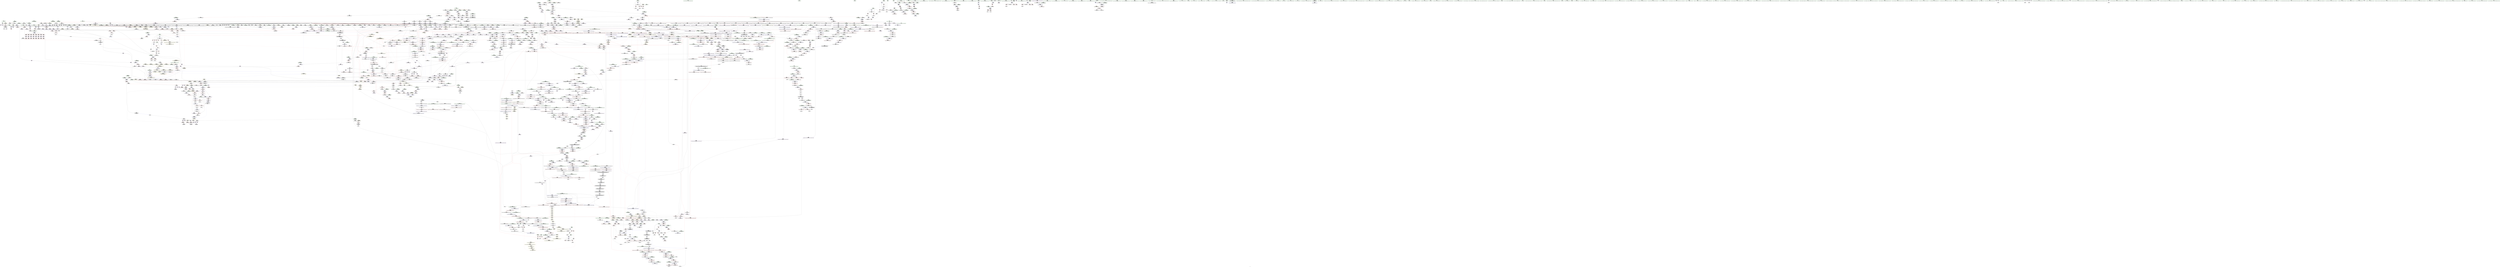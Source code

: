 digraph "SVFG" {
	label="SVFG";

	Node0x55f5dcec5850 [shape=record,color=grey,label="{NodeID: 0\nNullPtr}"];
	Node0x55f5dcec5850 -> Node0x55f5dd57f940[style=solid];
	Node0x55f5dcec5850 -> Node0x55f5dd57fa40[style=solid];
	Node0x55f5dcec5850 -> Node0x55f5dd57fb10[style=solid];
	Node0x55f5dcec5850 -> Node0x55f5dd57fbe0[style=solid];
	Node0x55f5dcec5850 -> Node0x55f5dd57fcb0[style=solid];
	Node0x55f5dcec5850 -> Node0x55f5dd57fd80[style=solid];
	Node0x55f5dcec5850 -> Node0x55f5dd57fe50[style=solid];
	Node0x55f5dcec5850 -> Node0x55f5dd57ff20[style=solid];
	Node0x55f5dcec5850 -> Node0x55f5dd57fff0[style=solid];
	Node0x55f5dcec5850 -> Node0x55f5dd5800c0[style=solid];
	Node0x55f5dcec5850 -> Node0x55f5dd580190[style=solid];
	Node0x55f5dcec5850 -> Node0x55f5dd580260[style=solid];
	Node0x55f5dcec5850 -> Node0x55f5dd580330[style=solid];
	Node0x55f5dcec5850 -> Node0x55f5dd580400[style=solid];
	Node0x55f5dcec5850 -> Node0x55f5dd5804d0[style=solid];
	Node0x55f5dcec5850 -> Node0x55f5dd5805a0[style=solid];
	Node0x55f5dcec5850 -> Node0x55f5dd580670[style=solid];
	Node0x55f5dcec5850 -> Node0x55f5dd580740[style=solid];
	Node0x55f5dcec5850 -> Node0x55f5dd580810[style=solid];
	Node0x55f5dcec5850 -> Node0x55f5dd5808e0[style=solid];
	Node0x55f5dcec5850 -> Node0x55f5dd5809b0[style=solid];
	Node0x55f5dcec5850 -> Node0x55f5dd580a80[style=solid];
	Node0x55f5dcec5850 -> Node0x55f5dd580b50[style=solid];
	Node0x55f5dcec5850 -> Node0x55f5dd580c20[style=solid];
	Node0x55f5dcec5850 -> Node0x55f5dd580cf0[style=solid];
	Node0x55f5dcec5850 -> Node0x55f5dd580dc0[style=solid];
	Node0x55f5dcec5850 -> Node0x55f5dd580e90[style=solid];
	Node0x55f5dcec5850 -> Node0x55f5dd580f60[style=solid];
	Node0x55f5dcec5850 -> Node0x55f5dd581030[style=solid];
	Node0x55f5dcec5850 -> Node0x55f5dd581100[style=solid];
	Node0x55f5dcec5850 -> Node0x55f5dd5811d0[style=solid];
	Node0x55f5dcec5850 -> Node0x55f5dd5812a0[style=solid];
	Node0x55f5dcec5850 -> Node0x55f5dd581370[style=solid];
	Node0x55f5dcec5850 -> Node0x55f5dd581440[style=solid];
	Node0x55f5dcec5850 -> Node0x55f5dd581510[style=solid];
	Node0x55f5dcec5850 -> Node0x55f5dd5815e0[style=solid];
	Node0x55f5dcec5850 -> Node0x55f5dd5816b0[style=solid];
	Node0x55f5dcec5850 -> Node0x55f5dd581780[style=solid];
	Node0x55f5dcec5850 -> Node0x55f5dd581850[style=solid];
	Node0x55f5dcec5850 -> Node0x55f5dd581920[style=solid];
	Node0x55f5dcec5850 -> Node0x55f5dd5819f0[style=solid];
	Node0x55f5dcec5850 -> Node0x55f5dd581ac0[style=solid];
	Node0x55f5dcec5850 -> Node0x55f5dd581b90[style=solid];
	Node0x55f5dcec5850 -> Node0x55f5dd581c60[style=solid];
	Node0x55f5dcec5850 -> Node0x55f5dd581d30[style=solid];
	Node0x55f5dcec5850 -> Node0x55f5dd5923c0[style=solid];
	Node0x55f5dcec5850 -> Node0x55f5dd592450[style=solid];
	Node0x55f5dcec5850 -> Node0x55f5dd5924e0[style=solid];
	Node0x55f5dcec5850 -> Node0x55f5dd5925b0[style=solid];
	Node0x55f5dcec5850 -> Node0x55f5dd592680[style=solid];
	Node0x55f5dcec5850 -> Node0x55f5dd592750[style=solid];
	Node0x55f5dcec5850 -> Node0x55f5dd592820[style=solid];
	Node0x55f5dcec5850 -> Node0x55f5dd5928f0[style=solid];
	Node0x55f5dcec5850 -> Node0x55f5dd5929c0[style=solid];
	Node0x55f5dcec5850 -> Node0x55f5dd5c57d0[style=solid];
	Node0x55f5dcec5850 -> Node0x55f5dd5c8f40[style=solid];
	Node0x55f5dcec5850 -> Node0x55f5dd5c9010[style=solid];
	Node0x55f5dcec5850 -> Node0x55f5dd5c90e0[style=solid];
	Node0x55f5dcec5850 -> Node0x55f5dd5cb090[style=solid];
	Node0x55f5dcec5850 -> Node0x55f5dd5cbbf0[style=solid];
	Node0x55f5dcec5850 -> Node0x55f5dd5cc270[style=solid];
	Node0x55f5dcec5850 -> Node0x55f5dd5cf5a0[style=solid];
	Node0x55f5dcec5850 -> Node0x55f5dd5d09f0[style=solid];
	Node0x55f5dcec5850 -> Node0x55f5dd5af4f0[style=solid];
	Node0x55f5dcec5850 -> Node0x55f5dd610470[style=solid];
	Node0x55f5dcec5850 -> Node0x55f5dd610bf0[style=solid];
	Node0x55f5dcec5850 -> Node0x55f5dd6129f0[style=solid];
	Node0x55f5dcec5850 -> Node0x55f5dd612b70[style=solid];
	Node0x55f5dcec5850:s64 -> Node0x55f5dd74b680[style=solid,color=red];
	Node0x55f5dcec5850:s64 -> Node0x55f5dd756d60[style=solid,color=red];
	Node0x55f5dcec5850:s64 -> Node0x55f5dd740bb0[style=solid,color=red];
	Node0x55f5dcec5850:s64 -> Node0x55f5dd750190[style=solid,color=red];
	Node0x55f5dd5a29a0 [shape=record,color=blue,label="{NodeID: 1550\n2071\<--2091\nref.tmp\<--call4\n_ZNKSt6vectorIiSaIiEE12_M_check_lenEmPKc\n|{|<s1>161}}"];
	Node0x55f5dd5a29a0 -> Node0x55f5dd5c0220[style=dashed];
	Node0x55f5dd5a29a0:s1 -> Node0x55f5dd696830[style=dashed,color=red];
	Node0x55f5dd581030 [shape=record,color=black,label="{NodeID: 443\n901\<--3\n\<--dummyVal\n_ZNSt12_Vector_baseIiSaIiEED2Ev\n}"];
	Node0x55f5dd581030 -> Node0x55f5dd5c9830[style=solid];
	Node0x55f5dd590380 [shape=record,color=purple,label="{NodeID: 886\n2396\<--2379\ncoerce.dive4\<--agg.tmp2\n_ZSt22__uninitialized_copy_aISt13move_iteratorIPiES1_iET0_T_S4_S3_RSaIT1_E\n}"];
	Node0x55f5dd590380 -> Node0x55f5dd5c22a0[style=solid];
	Node0x55f5dd74afe0 [shape=record,color=black,label="{NodeID: 3543\n2556 = PHI(2644, )\n|{<s0>200}}"];
	Node0x55f5dd74afe0:s0 -> Node0x55f5dd755e10[style=solid,color=red];
	Node0x55f5dd5c66a0 [shape=record,color=blue,label="{NodeID: 1329\n75\<--92\ncas\<--\nmain\n}"];
	Node0x55f5dd5c66a0 -> Node0x55f5dd689320[style=dashed];
	Node0x55f5dd5793d0 [shape=record,color=green,label="{NodeID: 222\n1358\<--1359\n_ZNSt18_Bit_iterator_baseC2EPmj\<--_ZNSt18_Bit_iterator_baseC2EPmj_field_insensitive\n}"];
	Node0x55f5dd59ca00 [shape=record,color=black,label="{NodeID: 665\n2515\<--2493\n\<--__last\n_ZSt4copyISt13move_iteratorIPiES1_ET0_T_S4_S3_\n}"];
	Node0x55f5dd59ca00 -> Node0x55f5dd591b10[style=solid];
	Node0x55f5dd5bb280 [shape=record,color=red,label="{NodeID: 1108\n1451\<--1442\n\<--__x.addr\n_ZNSt13_Bit_iteratorC2EPmj\n|{<s0>111}}"];
	Node0x55f5dd5bb280:s0 -> Node0x55f5dd756d60[style=solid,color=red];
	Node0x55f5dd5049d0 [shape=record,color=green,label="{NodeID: 1\n7\<--1\n__dso_handle\<--dummyObj\nGlob }"];
	Node0x55f5dd5a2a70 [shape=record,color=blue,label="{NodeID: 1551\n2069\<--2097\n__len\<--add\n_ZNKSt6vectorIiSaIiEE12_M_check_lenEmPKc\n}"];
	Node0x55f5dd5a2a70 -> Node0x55f5dd5bffb0[style=dashed];
	Node0x55f5dd5a2a70 -> Node0x55f5dd5c0080[style=dashed];
	Node0x55f5dd5a2a70 -> Node0x55f5dd5c0150[style=dashed];
	Node0x55f5dd581100 [shape=record,color=black,label="{NodeID: 444\n1074\<--3\n\<--dummyVal\n_ZNSt13_Bvector_baseISaIbEEC2ERKS0_\n}"];
	Node0x55f5dd590450 [shape=record,color=purple,label="{NodeID: 887\n2748\<--2387\noffset_0\<--\n}"];
	Node0x55f5dd590450 -> Node0x55f5dd5a46e0[style=solid];
	Node0x55f5dd74b120 [shape=record,color=black,label="{NodeID: 3544\n2559 = PHI(2637, )\n}"];
	Node0x55f5dd74b120 -> Node0x55f5dd59ce10[style=solid];
	Node0x55f5dd5c6770 [shape=record,color=blue,label="{NodeID: 1330\n79\<--212\nsq\<--conv27\nmain\n}"];
	Node0x55f5dd5c6770 -> Node0x55f5dd5b32f0[style=dashed];
	Node0x55f5dd5c6770 -> Node0x55f5dd689820[style=dashed];
	Node0x55f5dd5794d0 [shape=record,color=green,label="{NodeID: 223\n1364\<--1365\nthis.addr\<--this.addr_field_insensitive\n_ZN9__gnu_cxx13new_allocatorImEC2ERKS1_\n}"];
	Node0x55f5dd5794d0 -> Node0x55f5dd5baa60[style=solid];
	Node0x55f5dd5794d0 -> Node0x55f5dd5cc9c0[style=solid];
	Node0x55f5dd59cad0 [shape=record,color=black,label="{NodeID: 666\n2506\<--2497\n\<--agg.tmp\n_ZSt4copyISt13move_iteratorIPiES1_ET0_T_S4_S3_\n}"];
	Node0x55f5dd59cad0 -> Node0x55f5dd5918a0[style=solid];
	Node0x55f5dd5bb350 [shape=record,color=red,label="{NodeID: 1109\n1452\<--1444\n\<--__y.addr\n_ZNSt13_Bit_iteratorC2EPmj\n|{<s0>111}}"];
	Node0x55f5dd5bb350:s0 -> Node0x55f5dd756eb0[style=solid,color=red];
	Node0x55f5dd510c00 [shape=record,color=green,label="{NodeID: 2\n8\<--1\n_ZSt3cin\<--dummyObj\nGlob }"];
	Node0x55f5dd5a2b40 [shape=record,color=blue,label="{NodeID: 1552\n2116\<--2114\n__lhs.addr\<--__lhs\n_ZN9__gnu_cxxmiIPiSt6vectorIiSaIiEEEENS_17__normal_iteratorIT_T0_E15difference_typeERKS8_SB_\n}"];
	Node0x55f5dd5a2b40 -> Node0x55f5dd5c02f0[style=dashed];
	Node0x55f5dd5811d0 [shape=record,color=black,label="{NodeID: 445\n1075\<--3\n\<--dummyVal\n_ZNSt13_Bvector_baseISaIbEEC2ERKS0_\n}"];
	Node0x55f5dd5811d0 -> Node0x55f5dd5ca940[style=solid];
	Node0x55f5dd590520 [shape=record,color=purple,label="{NodeID: 888\n2749\<--2388\noffset_0\<--\n}"];
	Node0x55f5dd590520 -> Node0x55f5dd5c4e80[style=solid];
	Node0x55f5dd74b260 [shape=record,color=black,label="{NodeID: 3545\n2582 = PHI(2593, )\n}"];
	Node0x55f5dd74b260 -> Node0x55f5dd59cee0[style=solid];
	Node0x55f5dd5c6840 [shape=record,color=blue,label="{NodeID: 1331\n81\<--215\nans\<--\nmain\n}"];
	Node0x55f5dd5c6840 -> Node0x55f5dd664a20[style=dashed];
	Node0x55f5dd5795a0 [shape=record,color=green,label="{NodeID: 224\n1366\<--1367\n.addr\<--.addr_field_insensitive\n_ZN9__gnu_cxx13new_allocatorImEC2ERKS1_\n}"];
	Node0x55f5dd5795a0 -> Node0x55f5dd5cca90[style=solid];
	Node0x55f5dd59cba0 [shape=record,color=black,label="{NodeID: 667\n2514\<--2499\n\<--agg.tmp3\n_ZSt4copyISt13move_iteratorIPiES1_ET0_T_S4_S3_\n}"];
	Node0x55f5dd59cba0 -> Node0x55f5dd591a40[style=solid];
	Node0x55f5dd5bb420 [shape=record,color=red,label="{NodeID: 1110\n1473\<--1465\nthis1\<--this.addr\n_ZNKSt13_Bit_iteratorplEl\n}"];
	Node0x55f5dd5bb420 -> Node0x55f5dd5978c0[style=solid];
	Node0x55f5dd53f1e0 [shape=record,color=green,label="{NodeID: 3\n9\<--1\n.str\<--dummyObj\nGlob }"];
	Node0x55f5dd5a2c10 [shape=record,color=blue,label="{NodeID: 1553\n2118\<--2115\n__rhs.addr\<--__rhs\n_ZN9__gnu_cxxmiIPiSt6vectorIiSaIiEEEENS_17__normal_iteratorIT_T0_E15difference_typeERKS8_SB_\n}"];
	Node0x55f5dd5a2c10 -> Node0x55f5dd5c03c0[style=dashed];
	Node0x55f5dd5812a0 [shape=record,color=black,label="{NodeID: 446\n1077\<--3\n\<--dummyVal\n_ZNSt13_Bvector_baseISaIbEEC2ERKS0_\n}"];
	Node0x55f5dd5812a0 -> Node0x55f5dd5caa10[style=solid];
	Node0x55f5dd5905f0 [shape=record,color=purple,label="{NodeID: 889\n2751\<--2390\noffset_0\<--\n}"];
	Node0x55f5dd5905f0 -> Node0x55f5dd5a47b0[style=solid];
	Node0x55f5dd74b3a0 [shape=record,color=black,label="{NodeID: 3546\n1437 = PHI(536, 1095, 1097, )\n0th arg _ZNSt13_Bit_iteratorC2EPmj }"];
	Node0x55f5dd74b3a0 -> Node0x55f5dd5cd380[style=solid];
	Node0x55f5dd5c6910 [shape=record,color=blue,label="{NodeID: 1332\n83\<--92\ni28\<--\nmain\n}"];
	Node0x55f5dd5c6910 -> Node0x55f5dd5b3630[style=dashed];
	Node0x55f5dd5c6910 -> Node0x55f5dd5b3700[style=dashed];
	Node0x55f5dd5c6910 -> Node0x55f5dd5b37d0[style=dashed];
	Node0x55f5dd5c6910 -> Node0x55f5dd5b38a0[style=dashed];
	Node0x55f5dd5c6910 -> Node0x55f5dd5c6ec0[style=dashed];
	Node0x55f5dd5c6910 -> Node0x55f5dd68a220[style=dashed];
	Node0x55f5dd579670 [shape=record,color=green,label="{NodeID: 225\n1376\<--1377\nthis.addr\<--this.addr_field_insensitive\n_ZNSt18_Bit_iterator_baseC2EPmj\n}"];
	Node0x55f5dd579670 -> Node0x55f5dd5bab30[style=solid];
	Node0x55f5dd579670 -> Node0x55f5dd5ccb60[style=solid];
	Node0x55f5dd59cc70 [shape=record,color=black,label="{NodeID: 668\n2487\<--2521\n_ZSt4copyISt13move_iteratorIPiES1_ET0_T_S4_S3__ret\<--call6\n_ZSt4copyISt13move_iteratorIPiES1_ET0_T_S4_S3_\n|{<s0>189}}"];
	Node0x55f5dd59cc70:s0 -> Node0x55f5dd7472e0[style=solid,color=blue];
	Node0x55f5dd5bb4f0 [shape=record,color=red,label="{NodeID: 1111\n1478\<--1467\n\<--__i.addr\n_ZNKSt13_Bit_iteratorplEl\n|{<s0>113}}"];
	Node0x55f5dd5bb4f0:s0 -> Node0x55f5dd7548a0[style=solid,color=red];
	Node0x55f5dd53e4b0 [shape=record,color=green,label="{NodeID: 4\n11\<--1\n.str.1\<--dummyObj\nGlob }"];
	Node0x55f5dd696720 [shape=record,color=yellow,style=double,label="{NodeID: 2661\n241V_1 = ENCHI(MR_241V_0)\npts\{2066 \}\nFun[_ZSt3maxImERKT_S2_S2_]}"];
	Node0x55f5dd696720 -> Node0x55f5dd5c1740[style=dashed];
	Node0x55f5dd5a2ce0 [shape=record,color=blue,label="{NodeID: 1554\n2137\<--2134\nthis.addr\<--this\n_ZNSt6vectorIiSaIiEE5beginEv\n}"];
	Node0x55f5dd5a2ce0 -> Node0x55f5dd5c0630[style=dashed];
	Node0x55f5dd581370 [shape=record,color=black,label="{NodeID: 447\n1083\<--3\nlpad.val\<--dummyVal\n_ZNSt13_Bvector_baseISaIbEEC2ERKS0_\n}"];
	Node0x55f5dd5906c0 [shape=record,color=purple,label="{NodeID: 890\n2752\<--2391\noffset_0\<--\n}"];
	Node0x55f5dd5906c0 -> Node0x55f5dd5c4f50[style=solid];
	Node0x55f5dd74b680 [shape=record,color=black,label="{NodeID: 3547\n1438 = PHI(550, 1124, 3, )\n1st arg _ZNSt13_Bit_iteratorC2EPmj }"];
	Node0x55f5dd74b680 -> Node0x55f5dd5cd450[style=solid];
	Node0x55f5dd5c69e0 [shape=record,color=blue,label="{NodeID: 1333\n85\<--92\nd\<--\nmain\n}"];
	Node0x55f5dd5c69e0 -> Node0x55f5dd5b3970[style=dashed];
	Node0x55f5dd5c69e0 -> Node0x55f5dd5b3a40[style=dashed];
	Node0x55f5dd5c69e0 -> Node0x55f5dd5b3b10[style=dashed];
	Node0x55f5dd5c69e0 -> Node0x55f5dd5c69e0[style=dashed];
	Node0x55f5dd5c69e0 -> Node0x55f5dd5c6d20[style=dashed];
	Node0x55f5dd5c69e0 -> Node0x55f5dd68a720[style=dashed];
	Node0x55f5dd579740 [shape=record,color=green,label="{NodeID: 226\n1378\<--1379\n__x.addr\<--__x.addr_field_insensitive\n_ZNSt18_Bit_iterator_baseC2EPmj\n}"];
	Node0x55f5dd579740 -> Node0x55f5dd5bac00[style=solid];
	Node0x55f5dd579740 -> Node0x55f5dd5ccc30[style=solid];
	Node0x55f5dd59cd40 [shape=record,color=black,label="{NodeID: 669\n2525\<--2546\n_ZSt14__copy_move_a2ILb1EPiS0_ET1_T0_S2_S1__ret\<--call3\n_ZSt14__copy_move_a2ILb1EPiS0_ET1_T0_S2_S1_\n|{<s0>194}}"];
	Node0x55f5dd59cd40:s0 -> Node0x55f5dd74a9a0[style=solid,color=blue];
	Node0x55f5dd5bb5c0 [shape=record,color=red,label="{NodeID: 1112\n1486\<--1485\n\<--\n_ZNKSt13_Bit_iteratorplEl\n}"];
	Node0x55f5dd5bb5c0 -> Node0x55f5dd597a60[style=solid];
	Node0x55f5dd53e540 [shape=record,color=green,label="{NodeID: 5\n14\<--1\n\<--dummyObj\nCan only get source location for instruction, argument, global var or function.}"];
	Node0x55f5dd696830 [shape=record,color=yellow,style=double,label="{NodeID: 2662\n243V_1 = ENCHI(MR_243V_0)\npts\{2072 \}\nFun[_ZSt3maxImERKT_S2_S2_]}"];
	Node0x55f5dd696830 -> Node0x55f5dd5c1670[style=dashed];
	Node0x55f5dd5a2db0 [shape=record,color=blue,label="{NodeID: 1555\n2151\<--2149\nthis.addr\<--this\n_ZNSt12_Vector_baseIiSaIiEE11_M_allocateEm\n}"];
	Node0x55f5dd5a2db0 -> Node0x55f5dd5c07d0[style=dashed];
	Node0x55f5dd581440 [shape=record,color=black,label="{NodeID: 448\n1084\<--3\nlpad.val2\<--dummyVal\n_ZNSt13_Bvector_baseISaIbEEC2ERKS0_\n}"];
	Node0x55f5dd590790 [shape=record,color=purple,label="{NodeID: 891\n2413\<--2404\ncoerce.dive\<--retval\n_ZSt32__make_move_if_noexcept_iteratorIiSt13move_iteratorIPiEET0_PT_\n}"];
	Node0x55f5dd590790 -> Node0x55f5dd5c2440[style=solid];
	Node0x55f5dd74b840 [shape=record,color=black,label="{NodeID: 3548\n1439 = PHI(553, 92, 92, )\n2nd arg _ZNSt13_Bit_iteratorC2EPmj }"];
	Node0x55f5dd74b840 -> Node0x55f5dd5cd520[style=solid];
	Node0x55f5dd5c6ab0 [shape=record,color=blue,label="{NodeID: 1334\n87\<--240\np\<--\nmain\n}"];
	Node0x55f5dd5c6ab0 -> Node0x55f5dd5b3be0[style=dashed];
	Node0x55f5dd5c6ab0 -> Node0x55f5dd5b3cb0[style=dashed];
	Node0x55f5dd5c6ab0 -> Node0x55f5dd5c6ab0[style=dashed];
	Node0x55f5dd5c6ab0 -> Node0x55f5dd68ac20[style=dashed];
	Node0x55f5dd579810 [shape=record,color=green,label="{NodeID: 227\n1380\<--1381\n__y.addr\<--__y.addr_field_insensitive\n_ZNSt18_Bit_iterator_baseC2EPmj\n}"];
	Node0x55f5dd579810 -> Node0x55f5dd5bacd0[style=solid];
	Node0x55f5dd579810 -> Node0x55f5dd5ccd00[style=solid];
	Node0x55f5dd59ce10 [shape=record,color=black,label="{NodeID: 670\n2550\<--2559\n_ZSt12__miter_baseIPiEDTcl12__miter_basecldtfp_4baseEEESt13move_iteratorIT_E_ret\<--call1\n_ZSt12__miter_baseIPiEDTcl12__miter_basecldtfp_4baseEEESt13move_iteratorIT_E\n|{<s0>191|<s1>193}}"];
	Node0x55f5dd59ce10:s0 -> Node0x55f5dd74a720[style=solid,color=blue];
	Node0x55f5dd59ce10:s1 -> Node0x55f5dd74a860[style=solid,color=blue];
	Node0x55f5dd5bb690 [shape=record,color=red,label="{NodeID: 1113\n1497\<--1491\n\<--__a.addr\n_ZNSt16allocator_traitsISaImEE8allocateERS0_m\n}"];
	Node0x55f5dd5bb690 -> Node0x55f5dd597b30[style=solid];
	Node0x55f5dd53e7f0 [shape=record,color=green,label="{NodeID: 6\n92\<--1\n\<--dummyObj\nCan only get source location for instruction, argument, global var or function.|{<s0>86|<s1>88|<s2>108}}"];
	Node0x55f5dd53e7f0:s0 -> Node0x55f5dd74b840[style=solid,color=red];
	Node0x55f5dd53e7f0:s1 -> Node0x55f5dd74b840[style=solid,color=red];
	Node0x55f5dd53e7f0:s2 -> Node0x55f5dd756eb0[style=solid,color=red];
	Node0x55f5dd5a2e80 [shape=record,color=blue,label="{NodeID: 1556\n2153\<--2150\n__n.addr\<--__n\n_ZNSt12_Vector_baseIiSaIiEE11_M_allocateEm\n}"];
	Node0x55f5dd5a2e80 -> Node0x55f5dd5c08a0[style=dashed];
	Node0x55f5dd5a2e80 -> Node0x55f5dd5c0970[style=dashed];
	Node0x55f5dd581510 [shape=record,color=black,label="{NodeID: 449\n1159\<--3\n\<--dummyVal\n_ZNSt6vectorIbSaIbEE13_M_initializeEm\n}"];
	Node0x55f5dd581510 -> Node0x55f5dd5cb3d0[style=solid];
	Node0x55f5dd590860 [shape=record,color=purple,label="{NodeID: 892\n2432\<--2420\ncoerce.dive\<--__first\n_ZSt18uninitialized_copyISt13move_iteratorIPiES1_ET0_T_S4_S3_\n}"];
	Node0x55f5dd590860 -> Node0x55f5dd5a4950[style=solid];
	Node0x55f5dd74ba00 [shape=record,color=black,label="{NodeID: 3549\n1040 = PHI(522, )\n0th arg _ZN9__gnu_cxx13new_allocatorIbED2Ev }"];
	Node0x55f5dd74ba00 -> Node0x55f5dd5ca6d0[style=solid];
	Node0x55f5dd5c6b80 [shape=record,color=blue,label="{NodeID: 1335\n89\<--242\nN0\<--\nmain\n}"];
	Node0x55f5dd5c6b80 -> Node0x55f5dd5b3d80[style=dashed];
	Node0x55f5dd5c6b80 -> Node0x55f5dd5b3e50[style=dashed];
	Node0x55f5dd5c6b80 -> Node0x55f5dd5c6b80[style=dashed];
	Node0x55f5dd5c6b80 -> Node0x55f5dd5c6c50[style=dashed];
	Node0x55f5dd5c6b80 -> Node0x55f5dd68b120[style=dashed];
	Node0x55f5dd5798e0 [shape=record,color=green,label="{NodeID: 228\n1396\<--1397\nthis.addr\<--this.addr_field_insensitive\n_ZN9__gnu_cxx13new_allocatorImED2Ev\n}"];
	Node0x55f5dd5798e0 -> Node0x55f5dd5bada0[style=solid];
	Node0x55f5dd5798e0 -> Node0x55f5dd5ccf70[style=solid];
	Node0x55f5dd59cee0 [shape=record,color=black,label="{NodeID: 671\n2563\<--2582\n_ZSt13__copy_move_aILb1EPiS0_ET1_T0_S2_S1__ret\<--call\n_ZSt13__copy_move_aILb1EPiS0_ET1_T0_S2_S1_\n|{<s0>198}}"];
	Node0x55f5dd59cee0:s0 -> Node0x55f5dd74aea0[style=solid,color=blue];
	Node0x55f5dd5bb760 [shape=record,color=red,label="{NodeID: 1114\n1499\<--1493\n\<--__n.addr\n_ZNSt16allocator_traitsISaImEE8allocateERS0_m\n|{<s0>115}}"];
	Node0x55f5dd5bb760:s0 -> Node0x55f5dd740a70[style=solid,color=red];
	Node0x55f5dd53e8b0 [shape=record,color=green,label="{NodeID: 7\n107\<--1\n\<--dummyObj\nCan only get source location for instruction, argument, global var or function.}"];
	Node0x55f5dd5a2f50 [shape=record,color=blue,label="{NodeID: 1557\n2176\<--2172\n__first.addr\<--__first\n_ZSt34__uninitialized_move_if_noexcept_aIPiS0_SaIiEET0_T_S3_S2_RT1_\n}"];
	Node0x55f5dd5a2f50 -> Node0x55f5dd5c0a40[style=dashed];
	Node0x55f5dd5815e0 [shape=record,color=black,label="{NodeID: 450\n1162\<--3\n\<--dummyVal\n_ZNSt6vectorIbSaIbEE13_M_initializeEm\n}"];
	Node0x55f5dd5815e0 -> Node0x55f5dd5cb4a0[style=solid];
	Node0x55f5dd590930 [shape=record,color=purple,label="{NodeID: 893\n2434\<--2422\ncoerce.dive1\<--__last\n_ZSt18uninitialized_copyISt13move_iteratorIPiES1_ET0_T_S4_S3_\n}"];
	Node0x55f5dd590930 -> Node0x55f5dd5a4a20[style=solid];
	Node0x55f5dd74bb10 [shape=record,color=black,label="{NodeID: 3550\n1737 = PHI(1729, )\n0th arg _ZN9__gnu_cxx13new_allocatorImE10deallocateEPmm }"];
	Node0x55f5dd74bb10 -> Node0x55f5dd5cf9b0[style=solid];
	Node0x55f5dd5c6c50 [shape=record,color=blue,label="{NodeID: 1336\n89\<--253\nN0\<--div\nmain\n}"];
	Node0x55f5dd5c6c50 -> Node0x55f5dd5b3d80[style=dashed];
	Node0x55f5dd5c6c50 -> Node0x55f5dd5b3e50[style=dashed];
	Node0x55f5dd5c6c50 -> Node0x55f5dd5c6b80[style=dashed];
	Node0x55f5dd5c6c50 -> Node0x55f5dd5c6c50[style=dashed];
	Node0x55f5dd5c6c50 -> Node0x55f5dd68b120[style=dashed];
	Node0x55f5dd581ec0 [shape=record,color=green,label="{NodeID: 229\n1404\<--1405\nthis.addr\<--this.addr_field_insensitive\n_ZNSt13_Bvector_baseISaIbEE11_M_allocateEm\n}"];
	Node0x55f5dd581ec0 -> Node0x55f5dd5bae70[style=solid];
	Node0x55f5dd581ec0 -> Node0x55f5dd5cd040[style=solid];
	Node0x55f5dd59cfb0 [shape=record,color=black,label="{NodeID: 672\n2586\<--2591\n_ZSt12__niter_baseIPiET_S1__ret\<--\n_ZSt12__niter_baseIPiET_S1_\n|{<s0>195|<s1>196|<s2>197}}"];
	Node0x55f5dd59cfb0:s0 -> Node0x55f5dd74aae0[style=solid,color=blue];
	Node0x55f5dd59cfb0:s1 -> Node0x55f5dd74ac20[style=solid,color=blue];
	Node0x55f5dd59cfb0:s2 -> Node0x55f5dd74ad60[style=solid,color=blue];
	Node0x55f5dd5bb830 [shape=record,color=red,label="{NodeID: 1115\n1517\<--1508\nthis1\<--this.addr\n_ZN9__gnu_cxx13new_allocatorImE8allocateEmPKv\n|{<s0>116}}"];
	Node0x55f5dd5bb830:s0 -> Node0x55f5dd755d00[style=solid,color=red];
	Node0x55f5dd53e970 [shape=record,color=green,label="{NodeID: 8\n109\<--1\n\<--dummyObj\nCan only get source location for instruction, argument, global var or function.}"];
	Node0x55f5dd5a3020 [shape=record,color=blue,label="{NodeID: 1558\n2178\<--2173\n__last.addr\<--__last\n_ZSt34__uninitialized_move_if_noexcept_aIPiS0_SaIiEET0_T_S3_S2_RT1_\n}"];
	Node0x55f5dd5a3020 -> Node0x55f5dd5c0b10[style=dashed];
	Node0x55f5dd5816b0 [shape=record,color=black,label="{NodeID: 451\n1236\<--3\n\<--dummyVal\n_ZNSt13_Bvector_baseISaIbEED2Ev\n}"];
	Node0x55f5dd590a00 [shape=record,color=purple,label="{NodeID: 894\n2445\<--2428\ncoerce.dive3\<--agg.tmp\n_ZSt18uninitialized_copyISt13move_iteratorIPiES1_ET0_T_S4_S3_\n}"];
	Node0x55f5dd590a00 -> Node0x55f5dd5c25e0[style=solid];
	Node0x55f5dd74bc20 [shape=record,color=black,label="{NodeID: 3551\n1738 = PHI(1730, )\n1st arg _ZN9__gnu_cxx13new_allocatorImE10deallocateEPmm }"];
	Node0x55f5dd74bc20 -> Node0x55f5dd5cfa80[style=solid];
	Node0x55f5dd5c6d20 [shape=record,color=blue,label="{NodeID: 1337\n85\<--256\nd\<--inc42\nmain\n}"];
	Node0x55f5dd5c6d20 -> Node0x55f5dd5b3970[style=dashed];
	Node0x55f5dd5c6d20 -> Node0x55f5dd5b3a40[style=dashed];
	Node0x55f5dd5c6d20 -> Node0x55f5dd5b3b10[style=dashed];
	Node0x55f5dd5c6d20 -> Node0x55f5dd5c69e0[style=dashed];
	Node0x55f5dd5c6d20 -> Node0x55f5dd5c6d20[style=dashed];
	Node0x55f5dd5c6d20 -> Node0x55f5dd68a720[style=dashed];
	Node0x55f5dd581f90 [shape=record,color=green,label="{NodeID: 230\n1406\<--1407\n__n.addr\<--__n.addr_field_insensitive\n_ZNSt13_Bvector_baseISaIbEE11_M_allocateEm\n}"];
	Node0x55f5dd581f90 -> Node0x55f5dd5baf40[style=solid];
	Node0x55f5dd581f90 -> Node0x55f5dd5cd110[style=solid];
	Node0x55f5dd59d080 [shape=record,color=black,label="{NodeID: 673\n2610\<--2608\nsub.ptr.lhs.cast\<--\n_ZNSt11__copy_moveILb1ELb1ESt26random_access_iterator_tagE8__copy_mIiEEPT_PKS3_S6_S4_\n}"];
	Node0x55f5dd59d080 -> Node0x55f5dd60e370[style=solid];
	Node0x55f5dd5bb900 [shape=record,color=red,label="{NodeID: 1116\n1518\<--1510\n\<--__n.addr\n_ZN9__gnu_cxx13new_allocatorImE8allocateEmPKv\n}"];
	Node0x55f5dd5bb900 -> Node0x55f5dd6126f0[style=solid];
	Node0x55f5dd53f310 [shape=record,color=green,label="{NodeID: 9\n114\<--1\n\<--dummyObj\nCan only get source location for instruction, argument, global var or function.|{<s0>7}}"];
	Node0x55f5dd53f310:s0 -> Node0x55f5dd72cc30[style=solid,color=red];
	Node0x55f5dd5a30f0 [shape=record,color=blue,label="{NodeID: 1559\n2180\<--2174\n__result.addr\<--__result\n_ZSt34__uninitialized_move_if_noexcept_aIPiS0_SaIiEET0_T_S3_S2_RT1_\n}"];
	Node0x55f5dd5a30f0 -> Node0x55f5dd5c0be0[style=dashed];
	Node0x55f5dd581780 [shape=record,color=black,label="{NodeID: 452\n1237\<--3\n\<--dummyVal\n_ZNSt13_Bvector_baseISaIbEED2Ev\n}"];
	Node0x55f5dd581780 -> Node0x55f5dd5cbd90[style=solid];
	Node0x55f5dd590ad0 [shape=record,color=purple,label="{NodeID: 895\n2447\<--2430\ncoerce.dive4\<--agg.tmp2\n_ZSt18uninitialized_copyISt13move_iteratorIPiES1_ET0_T_S4_S3_\n}"];
	Node0x55f5dd590ad0 -> Node0x55f5dd5c26b0[style=solid];
	Node0x55f5dd74bd30 [shape=record,color=black,label="{NodeID: 3552\n1739 = PHI(1731, )\n2nd arg _ZN9__gnu_cxx13new_allocatorImE10deallocateEPmm }"];
	Node0x55f5dd74bd30 -> Node0x55f5dd5cfb50[style=solid];
	Node0x55f5dd5c6df0 [shape=record,color=blue,label="{NodeID: 1338\n81\<--266\nans\<--add46\nmain\n}"];
	Node0x55f5dd5c6df0 -> Node0x55f5dd664a20[style=dashed];
	Node0x55f5dd582060 [shape=record,color=green,label="{NodeID: 231\n1416\<--1417\n_ZNSt16allocator_traitsISaImEE8allocateERS0_m\<--_ZNSt16allocator_traitsISaImEE8allocateERS0_m_field_insensitive\n}"];
	Node0x55f5dd59d150 [shape=record,color=black,label="{NodeID: 674\n2611\<--2609\nsub.ptr.rhs.cast\<--\n_ZNSt11__copy_moveILb1ELb1ESt26random_access_iterator_tagE8__copy_mIiEEPT_PKS3_S6_S4_\n}"];
	Node0x55f5dd59d150 -> Node0x55f5dd60e370[style=solid];
	Node0x55f5dd5bb9d0 [shape=record,color=red,label="{NodeID: 1117\n1528\<--1510\n\<--__n.addr\n_ZN9__gnu_cxx13new_allocatorImE8allocateEmPKv\n}"];
	Node0x55f5dd5bb9d0 -> Node0x55f5dd60ec70[style=solid];
	Node0x55f5dd53f3d0 [shape=record,color=green,label="{NodeID: 10\n121\<--1\n\<--dummyObj\nCan only get source location for instruction, argument, global var or function.}"];
	Node0x55f5dd5a31c0 [shape=record,color=blue,label="{NodeID: 1560\n2182\<--2175\n__alloc.addr\<--__alloc\n_ZSt34__uninitialized_move_if_noexcept_aIPiS0_SaIiEET0_T_S3_S2_RT1_\n}"];
	Node0x55f5dd5a31c0 -> Node0x55f5dd5c0cb0[style=dashed];
	Node0x55f5dd581850 [shape=record,color=black,label="{NodeID: 453\n1239\<--3\n\<--dummyVal\n_ZNSt13_Bvector_baseISaIbEED2Ev\n}"];
	Node0x55f5dd581850 -> Node0x55f5dd5cbe60[style=solid];
	Node0x55f5dd590ba0 [shape=record,color=purple,label="{NodeID: 896\n2754\<--2438\noffset_0\<--\n}"];
	Node0x55f5dd590ba0 -> Node0x55f5dd5a4c90[style=solid];
	Node0x55f5dd74be40 [shape=record,color=black,label="{NodeID: 3553\n517 = PHI(61, 61, )\n0th arg _ZNSaIbED2Ev }"];
	Node0x55f5dd74be40 -> Node0x55f5dd5c7c90[style=solid];
	Node0x55f5dd5c6ec0 [shape=record,color=blue,label="{NodeID: 1339\n83\<--271\ni28\<--inc49\nmain\n}"];
	Node0x55f5dd5c6ec0 -> Node0x55f5dd5b3630[style=dashed];
	Node0x55f5dd5c6ec0 -> Node0x55f5dd5b3700[style=dashed];
	Node0x55f5dd5c6ec0 -> Node0x55f5dd5b37d0[style=dashed];
	Node0x55f5dd5c6ec0 -> Node0x55f5dd5b38a0[style=dashed];
	Node0x55f5dd5c6ec0 -> Node0x55f5dd5c6ec0[style=dashed];
	Node0x55f5dd5c6ec0 -> Node0x55f5dd68a220[style=dashed];
	Node0x55f5dd582160 [shape=record,color=green,label="{NodeID: 232\n1421\<--1422\n__n.addr\<--__n.addr_field_insensitive\n_ZNSt13_Bvector_baseISaIbEE8_S_nwordEm\n}"];
	Node0x55f5dd582160 -> Node0x55f5dd5bb010[style=solid];
	Node0x55f5dd582160 -> Node0x55f5dd5cd1e0[style=solid];
	Node0x55f5dd59d220 [shape=record,color=black,label="{NodeID: 675\n2619\<--2618\n\<--\n_ZNSt11__copy_moveILb1ELb1ESt26random_access_iterator_tagE8__copy_mIiEEPT_PKS3_S6_S4_\n}"];
	Node0x55f5dd59d220 -> Node0x55f5dd591cb0[style=solid];
	Node0x55f5dd5bbaa0 [shape=record,color=red,label="{NodeID: 1118\n1542\<--1539\nthis1\<--this.addr\n_ZNK9__gnu_cxx13new_allocatorImE8max_sizeEv\n}"];
	Node0x55f5dd53f4d0 [shape=record,color=green,label="{NodeID: 11\n164\<--1\n\<--dummyObj\nCan only get source location for instruction, argument, global var or function.|{<s0>13}}"];
	Node0x55f5dd53f4d0:s0 -> Node0x55f5dd7506e0[style=solid,color=red];
	Node0x55f5dd5a3290 [shape=record,color=blue,label="{NodeID: 1561\n2196\<--2193\ncoerce.dive\<--call\n_ZSt34__uninitialized_move_if_noexcept_aIPiS0_SaIiEET0_T_S3_S2_RT1_\n}"];
	Node0x55f5dd5a3290 -> Node0x55f5dd5c0d80[style=dashed];
	Node0x55f5dd581920 [shape=record,color=black,label="{NodeID: 454\n1295\<--3\n\<--dummyVal\n_ZNSt13_Bvector_baseISaIbEE13_Bvector_implC2EOSaImE\n}"];
	Node0x55f5dd590c70 [shape=record,color=purple,label="{NodeID: 897\n2755\<--2439\noffset_0\<--\n}"];
	Node0x55f5dd590c70 -> Node0x55f5dd5c5020[style=solid];
	Node0x55f5dd74bff0 [shape=record,color=black,label="{NodeID: 3554\n868 = PHI(752, 762, )\n0th arg _ZNSt12_Vector_baseIiSaIiEED2Ev }"];
	Node0x55f5dd74bff0 -> Node0x55f5dd5c9690[style=solid];
	Node0x55f5dd5c6f90 [shape=record,color=blue,label="{NodeID: 1340\n81\<--279\nans\<--inc53\nmain\n}"];
	Node0x55f5dd5c6f90 -> Node0x55f5dd5b3560[style=dashed];
	Node0x55f5dd5c6f90 -> Node0x55f5dd689d20[style=dashed];
	Node0x55f5dd582230 [shape=record,color=green,label="{NodeID: 233\n1431\<--1432\n__r.addr\<--__r.addr_field_insensitive\n_ZSt11__addressofImEPT_RS0_\n}"];
	Node0x55f5dd582230 -> Node0x55f5dd5bb0e0[style=solid];
	Node0x55f5dd582230 -> Node0x55f5dd5cd2b0[style=solid];
	Node0x55f5dd59d2f0 [shape=record,color=black,label="{NodeID: 676\n2621\<--2620\n\<--\n_ZNSt11__copy_moveILb1ELb1ESt26random_access_iterator_tagE8__copy_mIiEEPT_PKS3_S6_S4_\n}"];
	Node0x55f5dd59d2f0 -> Node0x55f5dd591d80[style=solid];
	Node0x55f5dd5bbb70 [shape=record,color=red,label="{NodeID: 1119\n1557\<--1551\nthis1\<--this.addr\n_ZNSt13_Bit_iteratorpLEl\n}"];
	Node0x55f5dd5bbb70 -> Node0x55f5dd597f40[style=solid];
	Node0x55f5dd5bbb70 -> Node0x55f5dd598010[style=solid];
	Node0x55f5dd53f5d0 [shape=record,color=green,label="{NodeID: 12\n193\<--1\n\<--dummyObj\nCan only get source location for instruction, argument, global var or function.}"];
	Node0x55f5dd5a3360 [shape=record,color=blue,label="{NodeID: 1562\n2200\<--2199\ncoerce.dive3\<--call2\n_ZSt34__uninitialized_move_if_noexcept_aIPiS0_SaIiEET0_T_S3_S2_RT1_\n}"];
	Node0x55f5dd5a3360 -> Node0x55f5dd5c0e50[style=dashed];
	Node0x55f5dd5819f0 [shape=record,color=black,label="{NodeID: 455\n1296\<--3\n\<--dummyVal\n_ZNSt13_Bvector_baseISaIbEE13_Bvector_implC2EOSaImE\n}"];
	Node0x55f5dd5819f0 -> Node0x55f5dd5cc340[style=solid];
	Node0x55f5dd590d40 [shape=record,color=purple,label="{NodeID: 898\n2757\<--2441\noffset_0\<--\n}"];
	Node0x55f5dd590d40 -> Node0x55f5dd5a4d60[style=solid];
	Node0x55f5dd74c170 [shape=record,color=black,label="{NodeID: 3555\n2323 = PHI(2162, )\n0th arg _ZNSt16allocator_traitsISaIiEE8allocateERS0_m }"];
	Node0x55f5dd74c170 -> Node0x55f5dd5a3f90[style=solid];
	Node0x55f5dd5c7060 [shape=record,color=blue,label="{NodeID: 1341\n75\<--291\ncas\<--inc59\nmain\n}"];
	Node0x55f5dd5c7060 -> Node0x55f5dd689320[style=dashed];
	Node0x55f5dd582300 [shape=record,color=green,label="{NodeID: 234\n1440\<--1441\nthis.addr\<--this.addr_field_insensitive\n_ZNSt13_Bit_iteratorC2EPmj\n}"];
	Node0x55f5dd582300 -> Node0x55f5dd5bb1b0[style=solid];
	Node0x55f5dd582300 -> Node0x55f5dd5cd380[style=solid];
	Node0x55f5dd59d3c0 [shape=record,color=black,label="{NodeID: 677\n2593\<--2630\n_ZNSt11__copy_moveILb1ELb1ESt26random_access_iterator_tagE8__copy_mIiEEPT_PKS3_S6_S4__ret\<--add.ptr\n_ZNSt11__copy_moveILb1ELb1ESt26random_access_iterator_tagE8__copy_mIiEEPT_PKS3_S6_S4_\n|{<s0>201}}"];
	Node0x55f5dd59d3c0:s0 -> Node0x55f5dd74b260[style=solid,color=blue];
	Node0x55f5dd5bbc40 [shape=record,color=red,label="{NodeID: 1120\n1559\<--1553\n\<--__i.addr\n_ZNSt13_Bit_iteratorpLEl\n|{<s0>119}}"];
	Node0x55f5dd5bbc40:s0 -> Node0x55f5dd74fc60[style=solid,color=red];
	Node0x55f5dd53f6d0 [shape=record,color=green,label="{NodeID: 13\n211\<--1\n\<--dummyObj\nCan only get source location for instruction, argument, global var or function.}"];
	Node0x55f5dd696fc0 [shape=record,color=yellow,style=double,label="{NodeID: 2670\n40V_1 = ENCHI(MR_40V_0)\npts\{2361 \}\nFun[_ZSt13__copy_move_aILb1EPiS0_ET1_T0_S2_S1_]|{<s0>201|<s1>201|<s2>201}}"];
	Node0x55f5dd696fc0:s0 -> Node0x55f5dd5c5500[style=dashed,color=red];
	Node0x55f5dd696fc0:s1 -> Node0x55f5dd5a60e0[style=dashed,color=red];
	Node0x55f5dd696fc0:s2 -> Node0x55f5dd666740[style=dashed,color=red];
	Node0x55f5dd5a3430 [shape=record,color=blue,label="{NodeID: 1563\n2214\<--2213\nthis.addr\<--this\n_ZNK9__gnu_cxx17__normal_iteratorIPiSt6vectorIiSaIiEEE4baseEv\n}"];
	Node0x55f5dd5a3430 -> Node0x55f5dd5c0f20[style=dashed];
	Node0x55f5dd581ac0 [shape=record,color=black,label="{NodeID: 456\n1298\<--3\n\<--dummyVal\n_ZNSt13_Bvector_baseISaIbEE13_Bvector_implC2EOSaImE\n}"];
	Node0x55f5dd581ac0 -> Node0x55f5dd5cc410[style=solid];
	Node0x55f5dd590e10 [shape=record,color=purple,label="{NodeID: 899\n2758\<--2442\noffset_0\<--\n}"];
	Node0x55f5dd590e10 -> Node0x55f5dd5c50f0[style=solid];
	Node0x55f5dd74c280 [shape=record,color=black,label="{NodeID: 3556\n2324 = PHI(2163, )\n1st arg _ZNSt16allocator_traitsISaIiEE8allocateERS0_m }"];
	Node0x55f5dd74c280 -> Node0x55f5dd5a4060[style=solid];
	Node0x55f5dd5c7130 [shape=record,color=blue,label="{NodeID: 1342\n45\<--92\nretval\<--\nmain\n}"];
	Node0x55f5dd5c7130 -> Node0x55f5dd5b21e0[style=dashed];
	Node0x55f5dd5823d0 [shape=record,color=green,label="{NodeID: 235\n1442\<--1443\n__x.addr\<--__x.addr_field_insensitive\n_ZNSt13_Bit_iteratorC2EPmj\n}"];
	Node0x55f5dd5823d0 -> Node0x55f5dd5bb280[style=solid];
	Node0x55f5dd5823d0 -> Node0x55f5dd5cd450[style=solid];
	Node0x55f5dd59d490 [shape=record,color=black,label="{NodeID: 678\n2637\<--2642\n_ZSt12__miter_baseIPiET_S1__ret\<--\n_ZSt12__miter_baseIPiET_S1_\n|{<s0>200}}"];
	Node0x55f5dd59d490:s0 -> Node0x55f5dd74b120[style=solid,color=blue];
	Node0x55f5dd5bbd10 [shape=record,color=red,label="{NodeID: 1121\n1575\<--1567\nthis1\<--this.addr\n_ZNSt18_Bit_iterator_base7_M_incrEl\n}"];
	Node0x55f5dd5bbd10 -> Node0x55f5dd58c280[style=solid];
	Node0x55f5dd5bbd10 -> Node0x55f5dd58c350[style=solid];
	Node0x55f5dd5bbd10 -> Node0x55f5dd58c420[style=solid];
	Node0x55f5dd5bbd10 -> Node0x55f5dd58c4f0[style=solid];
	Node0x55f5dd53f7d0 [shape=record,color=green,label="{NodeID: 14\n215\<--1\n\<--dummyObj\nCan only get source location for instruction, argument, global var or function.}"];
	Node0x55f5dd5a3500 [shape=record,color=blue,label="{NodeID: 1564\n2223\<--2221\n__a.addr\<--__a\n_ZNSt16allocator_traitsISaIiEE7destroyIiEEvRS0_PT_\n}"];
	Node0x55f5dd5a3500 -> Node0x55f5dd5c0ff0[style=dashed];
	Node0x55f5dd581b90 [shape=record,color=black,label="{NodeID: 457\n1305\<--3\nlpad.val\<--dummyVal\n_ZNSt13_Bvector_baseISaIbEE13_Bvector_implC2EOSaImE\n}"];
	Node0x55f5dd590ee0 [shape=record,color=purple,label="{NodeID: 900\n2467\<--2457\ncoerce.dive\<--__first\n_ZNSt20__uninitialized_copyILb1EE13__uninit_copyISt13move_iteratorIPiES3_EET0_T_S6_S5_\n}"];
	Node0x55f5dd590ee0 -> Node0x55f5dd5a4e30[style=solid];
	Node0x55f5dd74c390 [shape=record,color=black,label="{NodeID: 3557\n1334 = PHI(1278, )\n0th arg _ZNSaImEC2ERKS_ }"];
	Node0x55f5dd74c390 -> Node0x55f5dd5cc750[style=solid];
	Node0x55f5dd5c7200 [shape=record,color=blue,label="{NodeID: 1343\n311\<--309\nargc.addr\<--argc\n_ZL8redirectiPPKc\n}"];
	Node0x55f5dd5c7200 -> Node0x55f5dd5b40c0[style=dashed];
	Node0x55f5dd5c7200 -> Node0x55f5dd5b4190[style=dashed];
	Node0x55f5dd5824a0 [shape=record,color=green,label="{NodeID: 236\n1444\<--1445\n__y.addr\<--__y.addr_field_insensitive\n_ZNSt13_Bit_iteratorC2EPmj\n}"];
	Node0x55f5dd5824a0 -> Node0x55f5dd5bb350[style=solid];
	Node0x55f5dd5824a0 -> Node0x55f5dd5cd520[style=solid];
	Node0x55f5dd59d560 [shape=record,color=black,label="{NodeID: 679\n2644\<--2651\n_ZNKSt13move_iteratorIPiE4baseEv_ret\<--\n_ZNKSt13move_iteratorIPiE4baseEv\n|{<s0>199}}"];
	Node0x55f5dd59d560:s0 -> Node0x55f5dd74afe0[style=solid,color=blue];
	Node0x55f5dd5bbde0 [shape=record,color=red,label="{NodeID: 1122\n1576\<--1569\n\<--__i.addr\n_ZNSt18_Bit_iterator_base7_M_incrEl\n}"];
	Node0x55f5dd5bbde0 -> Node0x55f5dd60f270[style=solid];
	Node0x55f5dd53f8d0 [shape=record,color=green,label="{NodeID: 15\n276\<--1\n\<--dummyObj\nCan only get source location for instruction, argument, global var or function.|{<s0>131}}"];
	Node0x55f5dd53f8d0:s0 -> Node0x55f5dd742d20[style=solid,color=red];
	Node0x55f5dd5a35d0 [shape=record,color=blue,label="{NodeID: 1565\n2225\<--2222\n__p.addr\<--__p\n_ZNSt16allocator_traitsISaIiEE7destroyIiEEvRS0_PT_\n}"];
	Node0x55f5dd5a35d0 -> Node0x55f5dd5c10c0[style=dashed];
	Node0x55f5dd581c60 [shape=record,color=black,label="{NodeID: 458\n1306\<--3\nlpad.val3\<--dummyVal\n_ZNSt13_Bvector_baseISaIbEE13_Bvector_implC2EOSaImE\n}"];
	Node0x55f5dd590fb0 [shape=record,color=purple,label="{NodeID: 901\n2469\<--2459\ncoerce.dive1\<--__last\n_ZNSt20__uninitialized_copyILb1EE13__uninit_copyISt13move_iteratorIPiES3_EET0_T_S6_S5_\n}"];
	Node0x55f5dd590fb0 -> Node0x55f5dd5a4f00[style=solid];
	Node0x55f5dd74c4a0 [shape=record,color=black,label="{NodeID: 3558\n1335 = PHI(1280, )\n1st arg _ZNSaImEC2ERKS_ }"];
	Node0x55f5dd74c4a0 -> Node0x55f5dd5cc820[style=solid];
	Node0x55f5dd5c72d0 [shape=record,color=blue,label="{NodeID: 1344\n313\<--310\nargv.addr\<--argv\n_ZL8redirectiPPKc\n}"];
	Node0x55f5dd5c72d0 -> Node0x55f5dd5b4260[style=dashed];
	Node0x55f5dd5c72d0 -> Node0x55f5dd5b4330[style=dashed];
	Node0x55f5dd5c72d0 -> Node0x55f5dd5b4400[style=dashed];
	Node0x55f5dd5c72d0 -> Node0x55f5dd5b44d0[style=dashed];
	Node0x55f5dd5c72d0 -> Node0x55f5dd5b45a0[style=dashed];
	Node0x55f5dd5c72d0 -> Node0x55f5dd5b4670[style=dashed];
	Node0x55f5dd5c72d0 -> Node0x55f5dd5b4740[style=dashed];
	Node0x55f5dd5c72d0 -> Node0x55f5dd5b4810[style=dashed];
	Node0x55f5dd582570 [shape=record,color=green,label="{NodeID: 237\n1463\<--1464\nretval\<--retval_field_insensitive\n_ZNKSt13_Bit_iteratorplEl\n}"];
	Node0x55f5dd582570 -> Node0x55f5dd597650[style=solid];
	Node0x55f5dd582570 -> Node0x55f5dd597720[style=solid];
	Node0x55f5dd59d630 [shape=record,color=purple,label="{NodeID: 680\n24\<--4\n\<--_ZStL8__ioinit\n__cxx_global_var_init\n}"];
	Node0x55f5dd5bbeb0 [shape=record,color=red,label="{NodeID: 1123\n1582\<--1571\n\<--__n\n_ZNSt18_Bit_iterator_base7_M_incrEl\n}"];
	Node0x55f5dd5bbeb0 -> Node0x55f5dd60edf0[style=solid];
	Node0x55f5dd53f9d0 [shape=record,color=green,label="{NodeID: 16\n333\<--1\n\<--dummyObj\nCan only get source location for instruction, argument, global var or function.}"];
	Node0x55f5dd5a36a0 [shape=record,color=blue,label="{NodeID: 1566\n2240\<--2239\nthis.addr\<--this\n_ZNKSt6vectorIiSaIiEE8max_sizeEv\n}"];
	Node0x55f5dd5a36a0 -> Node0x55f5dd5c1190[style=dashed];
	Node0x55f5dd581d30 [shape=record,color=black,label="{NodeID: 459\n1912\<--3\n\<--dummyVal\n_ZNSt6vectorIiSaIiEE17_M_realloc_insertIJRKiEEEvN9__gnu_cxx17__normal_iteratorIPiS1_EEDpOT_\n}"];
	Node0x55f5dd591080 [shape=record,color=purple,label="{NodeID: 902\n2479\<--2463\ncoerce.dive3\<--agg.tmp\n_ZNSt20__uninitialized_copyILb1EE13__uninit_copyISt13move_iteratorIPiES3_EET0_T_S6_S5_\n}"];
	Node0x55f5dd591080 -> Node0x55f5dd5c2850[style=solid];
	Node0x55f5dd74c5e0 [shape=record,color=black,label="{NodeID: 3559\n910 = PHI(852, )\n0th arg _ZSt8_DestroyIPiEvT_S1_ }"];
	Node0x55f5dd74c5e0 -> Node0x55f5dd5c9900[style=solid];
	Node0x55f5dd666740 [shape=record,color=black,label="{NodeID: 2452\nMR_40V_3 = PHI(MR_40V_2, MR_40V_1, )\npts\{2361 \}\n|{<s0>201}}"];
	Node0x55f5dd666740:s0 -> Node0x55f5dd6be0f0[style=dashed,color=blue];
	Node0x55f5dd5c73a0 [shape=record,color=blue,label="{NodeID: 1345\n315\<--327\nfd\<--call\n_ZL8redirectiPPKc\n}"];
	Node0x55f5dd5c73a0 -> Node0x55f5dd5b48e0[style=dashed];
	Node0x55f5dd5c73a0 -> Node0x55f5dd5b49b0[style=dashed];
	Node0x55f5dd5c73a0 -> Node0x55f5dd5b4a80[style=dashed];
	Node0x55f5dd5c73a0 -> Node0x55f5dd669d20[style=dashed];
	Node0x55f5dd582640 [shape=record,color=green,label="{NodeID: 238\n1465\<--1466\nthis.addr\<--this.addr_field_insensitive\n_ZNKSt13_Bit_iteratorplEl\n}"];
	Node0x55f5dd582640 -> Node0x55f5dd5bb420[style=solid];
	Node0x55f5dd582640 -> Node0x55f5dd5cd5f0[style=solid];
	Node0x55f5dd59d700 [shape=record,color=purple,label="{NodeID: 681\n285\<--9\n\<--.str\nmain\n}"];
	Node0x55f5dd5bbf80 [shape=record,color=red,label="{NodeID: 1124\n1588\<--1571\n\<--__n\n_ZNSt18_Bit_iterator_base7_M_incrEl\n}"];
	Node0x55f5dd5bbf80 -> Node0x55f5dd60ef70[style=solid];
	Node0x55f5dd53fad0 [shape=record,color=green,label="{NodeID: 17\n377\<--1\n\<--dummyObj\nCan only get source location for instruction, argument, global var or function.}"];
	Node0x55f5dd5a3770 [shape=record,color=blue,label="{NodeID: 1567\n2259\<--2255\n__a.addr\<--__a\n_ZSt3maxImERKT_S2_S2_\n}"];
	Node0x55f5dd5a3770 -> Node0x55f5dd5c1330[style=dashed];
	Node0x55f5dd5a3770 -> Node0x55f5dd5c1400[style=dashed];
	Node0x55f5dd5923c0 [shape=record,color=black,label="{NodeID: 460\n1913\<--3\n\<--dummyVal\n_ZNSt6vectorIiSaIiEE17_M_realloc_insertIJRKiEEEvN9__gnu_cxx17__normal_iteratorIPiS1_EEDpOT_\n}"];
	Node0x55f5dd5923c0 -> Node0x55f5dd5d0d30[style=solid];
	Node0x55f5dd591150 [shape=record,color=purple,label="{NodeID: 903\n2481\<--2465\ncoerce.dive4\<--agg.tmp2\n_ZNSt20__uninitialized_copyILb1EE13__uninit_copyISt13move_iteratorIPiES3_EET0_T_S6_S5_\n}"];
	Node0x55f5dd591150 -> Node0x55f5dd5c2920[style=solid];
	Node0x55f5dd74c720 [shape=record,color=black,label="{NodeID: 3560\n911 = PHI(853, )\n1st arg _ZSt8_DestroyIPiEvT_S1_ }"];
	Node0x55f5dd74c720 -> Node0x55f5dd5c99d0[style=solid];
	Node0x55f5dd666c40 [shape=record,color=black,label="{NodeID: 2453\nMR_364V_3 = PHI(MR_364V_1, MR_364V_2, )\npts\{1094 \}\n}"];
	Node0x55f5dd5c7470 [shape=record,color=blue,label="{NodeID: 1346\n317\<--376\nfd17\<--call19\n_ZL8redirectiPPKc\n}"];
	Node0x55f5dd5c7470 -> Node0x55f5dd5b4b50[style=dashed];
	Node0x55f5dd5c7470 -> Node0x55f5dd5b4c20[style=dashed];
	Node0x55f5dd5c7470 -> Node0x55f5dd5b4cf0[style=dashed];
	Node0x55f5dd5c7470 -> Node0x55f5dd688e20[style=dashed];
	Node0x55f5dd582710 [shape=record,color=green,label="{NodeID: 239\n1467\<--1468\n__i.addr\<--__i.addr_field_insensitive\n_ZNKSt13_Bit_iteratorplEl\n}"];
	Node0x55f5dd582710 -> Node0x55f5dd5bb4f0[style=solid];
	Node0x55f5dd582710 -> Node0x55f5dd5cd6c0[style=solid];
	Node0x55f5dd59d7d0 [shape=record,color=purple,label="{NodeID: 682\n1850\<--11\n\<--.str.1\n_ZNSt6vectorIiSaIiEE17_M_realloc_insertIJRKiEEEvN9__gnu_cxx17__normal_iteratorIPiS1_EEDpOT_\n|{<s0>131}}"];
	Node0x55f5dd59d7d0:s0 -> Node0x55f5dd742e30[style=solid,color=red];
	Node0x55f5dd5bc050 [shape=record,color=red,label="{NodeID: 1125\n1591\<--1571\n\<--__n\n_ZNSt18_Bit_iterator_base7_M_incrEl\n}"];
	Node0x55f5dd5bc050 -> Node0x55f5dd613170[style=solid];
	Node0x55f5dd53fbd0 [shape=record,color=green,label="{NodeID: 18\n378\<--1\n\<--dummyObj\nCan only get source location for instruction, argument, global var or function.}"];
	Node0x55f5dd5a3840 [shape=record,color=blue,label="{NodeID: 1568\n2261\<--2256\n__b.addr\<--__b\n_ZSt3maxImERKT_S2_S2_\n}"];
	Node0x55f5dd5a3840 -> Node0x55f5dd5c14d0[style=dashed];
	Node0x55f5dd5a3840 -> Node0x55f5dd5c15a0[style=dashed];
	Node0x55f5dd592450 [shape=record,color=black,label="{NodeID: 461\n1915\<--3\n\<--dummyVal\n_ZNSt6vectorIiSaIiEE17_M_realloc_insertIJRKiEEEvN9__gnu_cxx17__normal_iteratorIPiS1_EEDpOT_\n}"];
	Node0x55f5dd592450 -> Node0x55f5dd5d0e00[style=solid];
	Node0x55f5dd591220 [shape=record,color=purple,label="{NodeID: 904\n2760\<--2472\noffset_0\<--\n}"];
	Node0x55f5dd591220 -> Node0x55f5dd5a50a0[style=solid];
	Node0x55f5dd74c860 [shape=record,color=black,label="{NodeID: 3561\n1033 = PHI(438, )\n0th arg _ZN9__gnu_cxx13new_allocatorIbEC2Ev }"];
	Node0x55f5dd74c860 -> Node0x55f5dd5ca600[style=solid];
	Node0x55f5dd667140 [shape=record,color=black,label="{NodeID: 2454\nMR_48V_3 = PHI(MR_48V_4, MR_48V_2, )\npts\{580000 \}\n|{<s0>47|<s1>90}}"];
	Node0x55f5dd667140:s0 -> Node0x55f5dd6baa90[style=dashed,color=blue];
	Node0x55f5dd667140:s1 -> Node0x55f5dd680b70[style=dashed,color=red];
	Node0x55f5dd5c7540 [shape=record,color=blue,label="{NodeID: 1347\n417\<--416\nthis.addr\<--this\n_ZNSt6vectorIiSaIiEEC2Ev\n}"];
	Node0x55f5dd5c7540 -> Node0x55f5dd5b5440[style=dashed];
	Node0x55f5dd5827e0 [shape=record,color=green,label="{NodeID: 240\n1469\<--1470\n__tmp\<--__tmp_field_insensitive\n_ZNKSt13_Bit_iteratorplEl\n|{|<s1>113}}"];
	Node0x55f5dd5827e0 -> Node0x55f5dd5977f0[style=solid];
	Node0x55f5dd5827e0:s1 -> Node0x55f5dd754790[style=solid,color=red];
	Node0x55f5dd59d8a0 [shape=record,color=purple,label="{NodeID: 683\n2682\<--13\nllvm.global_ctors_0\<--llvm.global_ctors\nGlob }"];
	Node0x55f5dd59d8a0 -> Node0x55f5dd5c55d0[style=solid];
	Node0x55f5dd5bc120 [shape=record,color=red,label="{NodeID: 1126\n1594\<--1571\n\<--__n\n_ZNSt18_Bit_iterator_base7_M_incrEl\n}"];
	Node0x55f5dd5bc120 -> Node0x55f5dd60fff0[style=solid];
	Node0x55f5dd53fcd0 [shape=record,color=green,label="{NodeID: 19\n549\<--1\n\<--dummyObj\nCan only get source location for instruction, argument, global var or function.}"];
	Node0x55f5dd5a3910 [shape=record,color=blue,label="{NodeID: 1569\n2257\<--2271\nretval\<--\n_ZSt3maxImERKT_S2_S2_\n}"];
	Node0x55f5dd5a3910 -> Node0x55f5dd68c020[style=dashed];
	Node0x55f5dd5924e0 [shape=record,color=black,label="{NodeID: 462\n1933\<--3\n\<--dummyVal\n_ZNSt6vectorIiSaIiEE17_M_realloc_insertIJRKiEEEvN9__gnu_cxx17__normal_iteratorIPiS1_EEDpOT_\n}"];
	Node0x55f5dd5912f0 [shape=record,color=purple,label="{NodeID: 905\n2761\<--2473\noffset_0\<--\n}"];
	Node0x55f5dd5912f0 -> Node0x55f5dd5c51c0[style=solid];
	Node0x55f5dd74c9a0 [shape=record,color=black,label="{NodeID: 3562\n1716 = PHI(1677, )\n0th arg _ZNSt16allocator_traitsISaImEE10deallocateERS0_Pmm }"];
	Node0x55f5dd74c9a0 -> Node0x55f5dd5cf740[style=solid];
	Node0x55f5dd667640 [shape=record,color=black,label="{NodeID: 2455\nMR_367V_3 = PHI(MR_367V_4, MR_367V_2, )\npts\{580001 \}\n|{<s0>47|<s1>90}}"];
	Node0x55f5dd667640:s0 -> Node0x55f5dd6badb0[style=dashed,color=blue];
	Node0x55f5dd667640:s1 -> Node0x55f5dd680c50[style=dashed,color=red];
	Node0x55f5dd5c7610 [shape=record,color=blue,label="{NodeID: 1348\n434\<--433\nthis.addr\<--this\n_ZNSaIbEC2Ev\n}"];
	Node0x55f5dd5c7610 -> Node0x55f5dd5b5510[style=dashed];
	Node0x55f5dd5828b0 [shape=record,color=green,label="{NodeID: 241\n1480\<--1481\n_ZNSt13_Bit_iteratorpLEl\<--_ZNSt13_Bit_iteratorpLEl_field_insensitive\n}"];
	Node0x55f5dd59d9a0 [shape=record,color=purple,label="{NodeID: 684\n2683\<--13\nllvm.global_ctors_1\<--llvm.global_ctors\nGlob }"];
	Node0x55f5dd59d9a0 -> Node0x55f5dd5c56d0[style=solid];
	Node0x55f5dd5bc1f0 [shape=record,color=red,label="{NodeID: 1127\n1602\<--1571\n\<--__n\n_ZNSt18_Bit_iterator_base7_M_incrEl\n}"];
	Node0x55f5dd5bc1f0 -> Node0x55f5dd5981b0[style=solid];
	Node0x55f5dd53fdd0 [shape=record,color=green,label="{NodeID: 20\n584\<--1\n\<--dummyObj\nCan only get source location for instruction, argument, global var or function.}"];
	Node0x55f5dd5a39e0 [shape=record,color=blue,label="{NodeID: 1570\n2257\<--2274\nretval\<--\n_ZSt3maxImERKT_S2_S2_\n}"];
	Node0x55f5dd5a39e0 -> Node0x55f5dd68c020[style=dashed];
	Node0x55f5dd5925b0 [shape=record,color=black,label="{NodeID: 463\n1934\<--3\n\<--dummyVal\n_ZNSt6vectorIiSaIiEE17_M_realloc_insertIJRKiEEEvN9__gnu_cxx17__normal_iteratorIPiS1_EEDpOT_\n}"];
	Node0x55f5dd5925b0 -> Node0x55f5dd5a1e40[style=solid];
	Node0x55f5dd5913c0 [shape=record,color=purple,label="{NodeID: 906\n2763\<--2475\noffset_0\<--\n}"];
	Node0x55f5dd5913c0 -> Node0x55f5dd5a5170[style=solid];
	Node0x55f5dd74cae0 [shape=record,color=black,label="{NodeID: 3563\n1717 = PHI(1683, )\n1st arg _ZNSt16allocator_traitsISaImEE10deallocateERS0_Pmm }"];
	Node0x55f5dd74cae0 -> Node0x55f5dd5cf810[style=solid];
	Node0x55f5dd667b40 [shape=record,color=black,label="{NodeID: 2456\nMR_369V_3 = PHI(MR_369V_4, MR_369V_2, )\npts\{580002 \}\n|{<s0>47|<s1>90}}"];
	Node0x55f5dd667b40:s0 -> Node0x55f5dd6bacd0[style=dashed,color=blue];
	Node0x55f5dd667b40:s1 -> Node0x55f5dd680d30[style=dashed,color=red];
	Node0x55f5dd5c76e0 [shape=record,color=blue,label="{NodeID: 1349\n448\<--444\nthis.addr\<--this\n_ZNSt6vectorIbSaIbEEC2EmRKbRKS0_\n}"];
	Node0x55f5dd5c76e0 -> Node0x55f5dd5b55e0[style=dashed];
	Node0x55f5dd5829b0 [shape=record,color=green,label="{NodeID: 242\n1491\<--1492\n__a.addr\<--__a.addr_field_insensitive\n_ZNSt16allocator_traitsISaImEE8allocateERS0_m\n}"];
	Node0x55f5dd5829b0 -> Node0x55f5dd5bb690[style=solid];
	Node0x55f5dd5829b0 -> Node0x55f5dd5cdc70[style=solid];
	Node0x55f5dd59daa0 [shape=record,color=purple,label="{NodeID: 685\n2684\<--13\nllvm.global_ctors_2\<--llvm.global_ctors\nGlob }"];
	Node0x55f5dd59daa0 -> Node0x55f5dd5c57d0[style=solid];
	Node0x55f5dd5bc2c0 [shape=record,color=red,label="{NodeID: 1128\n1578\<--1577\n\<--_M_offset\n_ZNSt18_Bit_iterator_base7_M_incrEl\n}"];
	Node0x55f5dd5bc2c0 -> Node0x55f5dd5980e0[style=solid];
	Node0x55f5dd53fed0 [shape=record,color=green,label="{NodeID: 21\n665\<--1\n\<--dummyObj\nCan only get source location for instruction, argument, global var or function.}"];
	Node0x55f5dd697780 [shape=record,color=yellow,style=double,label="{NodeID: 2678\n50V_1 = ENCHI(MR_50V_0)\npts\{700000 \}\nFun[_ZNKSt14_Bit_referencecvbEv]}"];
	Node0x55f5dd697780 -> Node0x55f5dd5b6210[style=dashed];
	Node0x55f5dd5a3ab0 [shape=record,color=blue,label="{NodeID: 1571\n2281\<--2280\n__a.addr\<--__a\n_ZNSt16allocator_traitsISaIiEE8max_sizeERKS0_\n}"];
	Node0x55f5dd5a3ab0 -> Node0x55f5dd5c1810[style=dashed];
	Node0x55f5dd592680 [shape=record,color=black,label="{NodeID: 464\n1936\<--3\n\<--dummyVal\n_ZNSt6vectorIiSaIiEE17_M_realloc_insertIJRKiEEEvN9__gnu_cxx17__normal_iteratorIPiS1_EEDpOT_\n}"];
	Node0x55f5dd592680 -> Node0x55f5dd5a1f10[style=solid];
	Node0x55f5dd591490 [shape=record,color=purple,label="{NodeID: 907\n2764\<--2476\noffset_0\<--\n}"];
	Node0x55f5dd591490 -> Node0x55f5dd5c5290[style=solid];
	Node0x55f5dd74cc20 [shape=record,color=black,label="{NodeID: 3564\n1718 = PHI(1684, )\n2nd arg _ZNSt16allocator_traitsISaImEE10deallocateERS0_Pmm }"];
	Node0x55f5dd74cc20 -> Node0x55f5dd5cf8e0[style=solid];
	Node0x55f5dd668040 [shape=record,color=black,label="{NodeID: 2457\nMR_91V_3 = PHI(MR_91V_4, MR_91V_2, )\npts\{580006 \}\n|{<s0>47}}"];
	Node0x55f5dd668040:s0 -> Node0x55f5dd6babf0[style=dashed,color=blue];
	Node0x55f5dd5c77b0 [shape=record,color=blue,label="{NodeID: 1350\n450\<--445\n__n.addr\<--__n\n_ZNSt6vectorIbSaIbEEC2EmRKbRKS0_\n}"];
	Node0x55f5dd5c77b0 -> Node0x55f5dd5b56b0[style=dashed];
	Node0x55f5dd582a80 [shape=record,color=green,label="{NodeID: 243\n1493\<--1494\n__n.addr\<--__n.addr_field_insensitive\n_ZNSt16allocator_traitsISaImEE8allocateERS0_m\n}"];
	Node0x55f5dd582a80 -> Node0x55f5dd5bb760[style=solid];
	Node0x55f5dd582a80 -> Node0x55f5dd5cdd40[style=solid];
	Node0x55f5dd59dba0 [shape=record,color=purple,label="{NodeID: 686\n132\<--131\n\<--\nmain\n}"];
	Node0x55f5dd59dba0 -> Node0x55f5dd5c5db0[style=solid];
	Node0x55f5dd5bc390 [shape=record,color=red,label="{NodeID: 1129\n1585\<--1584\n\<--_M_p\n_ZNSt18_Bit_iterator_base7_M_incrEl\n}"];
	Node0x55f5dd5bc390 -> Node0x55f5dd592260[style=solid];
	Node0x55f5dd53ffd0 [shape=record,color=green,label="{NodeID: 22\n696\<--1\n\<--dummyObj\nCan only get source location for instruction, argument, global var or function.}"];
	Node0x55f5dd697860 [shape=record,color=yellow,style=double,label="{NodeID: 2679\n52V_1 = ENCHI(MR_52V_0)\npts\{700001 \}\nFun[_ZNKSt14_Bit_referencecvbEv]}"];
	Node0x55f5dd697860 -> Node0x55f5dd5b63b0[style=dashed];
	Node0x55f5dd5a3b80 [shape=record,color=blue,label="{NodeID: 1572\n2292\<--2291\nthis.addr\<--this\n_ZNKSt12_Vector_baseIiSaIiEE19_M_get_Tp_allocatorEv\n}"];
	Node0x55f5dd5a3b80 -> Node0x55f5dd5c18e0[style=dashed];
	Node0x55f5dd592750 [shape=record,color=black,label="{NodeID: 465\n2004\<--3\nlpad.val\<--dummyVal\n_ZNSt6vectorIiSaIiEE17_M_realloc_insertIJRKiEEEvN9__gnu_cxx17__normal_iteratorIPiS1_EEDpOT_\n}"];
	Node0x55f5dd591560 [shape=record,color=purple,label="{NodeID: 908\n2501\<--2491\ncoerce.dive\<--__first\n_ZSt4copyISt13move_iteratorIPiES1_ET0_T_S4_S3_\n}"];
	Node0x55f5dd591560 -> Node0x55f5dd5a5240[style=solid];
	Node0x55f5dd74cd60 [shape=record,color=black,label="{NodeID: 3565\n2308 = PHI(2015, 2135, )\n0th arg _ZN9__gnu_cxx17__normal_iteratorIPiSt6vectorIiSaIiEEEC2ERKS1_ }"];
	Node0x55f5dd74cd60 -> Node0x55f5dd5a3d20[style=solid];
	Node0x55f5dd668130 [shape=record,color=black,label="{NodeID: 2458\nMR_378V_3 = PHI(MR_378V_1, MR_378V_2, )\npts\{10960000 \}\n}"];
	Node0x55f5dd5c7880 [shape=record,color=blue,label="{NodeID: 1351\n452\<--446\n__value.addr\<--__value\n_ZNSt6vectorIbSaIbEEC2EmRKbRKS0_\n}"];
	Node0x55f5dd5c7880 -> Node0x55f5dd5b5780[style=dashed];
	Node0x55f5dd582b50 [shape=record,color=green,label="{NodeID: 244\n1501\<--1502\n_ZN9__gnu_cxx13new_allocatorImE8allocateEmPKv\<--_ZN9__gnu_cxx13new_allocatorImE8allocateEmPKv_field_insensitive\n}"];
	Node0x55f5dd59dc70 [shape=record,color=purple,label="{NodeID: 687\n135\<--131\n\<--\nmain\n}"];
	Node0x55f5dd59dc70 -> Node0x55f5dd5c5e80[style=solid];
	Node0x55f5dd5bc460 [shape=record,color=red,label="{NodeID: 1130\n1598\<--1597\n\<--_M_p3\n_ZNSt18_Bit_iterator_base7_M_incrEl\n}"];
	Node0x55f5dd5bc460 -> Node0x55f5dd58c5c0[style=solid];
	Node0x55f5dd5400d0 [shape=record,color=green,label="{NodeID: 23\n1134\<--1\n\<--dummyObj\nCan only get source location for instruction, argument, global var or function.}"];
	Node0x55f5dd5a3c50 [shape=record,color=blue,label="{NodeID: 1573\n2301\<--2300\nthis.addr\<--this\n_ZNK9__gnu_cxx13new_allocatorIiE8max_sizeEv\n}"];
	Node0x55f5dd5a3c50 -> Node0x55f5dd5c19b0[style=dashed];
	Node0x55f5dd592820 [shape=record,color=black,label="{NodeID: 466\n2005\<--3\nlpad.val43\<--dummyVal\n_ZNSt6vectorIiSaIiEE17_M_realloc_insertIJRKiEEEvN9__gnu_cxx17__normal_iteratorIPiS1_EEDpOT_\n}"];
	Node0x55f5dd591630 [shape=record,color=purple,label="{NodeID: 909\n2503\<--2493\ncoerce.dive1\<--__last\n_ZSt4copyISt13move_iteratorIPiES1_ET0_T_S4_S3_\n}"];
	Node0x55f5dd591630 -> Node0x55f5dd5a5310[style=solid];
	Node0x55f5dd74cf70 [shape=record,color=black,label="{NodeID: 3566\n2309 = PHI(2023, 2143, )\n1st arg _ZN9__gnu_cxx17__normal_iteratorIPiSt6vectorIiSaIiEEEC2ERKS1_ }"];
	Node0x55f5dd74cf70 -> Node0x55f5dd5a3df0[style=solid];
	Node0x55f5dd681650 [shape=record,color=black,label="{NodeID: 2459\nMR_380V_3 = PHI(MR_380V_1, MR_380V_2, )\npts\{10960001 \}\n}"];
	Node0x55f5dd5c7950 [shape=record,color=blue,label="{NodeID: 1352\n454\<--447\n__a.addr\<--__a\n_ZNSt6vectorIbSaIbEEC2EmRKbRKS0_\n}"];
	Node0x55f5dd5c7950 -> Node0x55f5dd5b5850[style=dashed];
	Node0x55f5dd582c50 [shape=record,color=green,label="{NodeID: 245\n1508\<--1509\nthis.addr\<--this.addr_field_insensitive\n_ZN9__gnu_cxx13new_allocatorImE8allocateEmPKv\n}"];
	Node0x55f5dd582c50 -> Node0x55f5dd5bb830[style=solid];
	Node0x55f5dd582c50 -> Node0x55f5dd5cde10[style=solid];
	Node0x55f5dd59dd40 [shape=record,color=purple,label="{NodeID: 688\n157\<--156\n\<--\nmain\n}"];
	Node0x55f5dd59dd40 -> Node0x55f5dd5c6020[style=solid];
	Node0x55f5dd5bc530 [shape=record,color=red,label="{NodeID: 1131\n1626\<--1611\n\<--__first.addr\n_ZSt8__fill_aIPmiEN9__gnu_cxx11__enable_ifIXsr11__is_scalarIT0_EE7__valueEvE6__typeET_S6_RKS3_\n}"];
	Node0x55f5dd5bc530 -> Node0x55f5dd611070[style=solid];
	Node0x55f5dd5401d0 [shape=record,color=green,label="{NodeID: 24\n1477\<--1\n\<--dummyObj\nCan only get source location for instruction, argument, global var or function.}"];
	Node0x55f5dd5a3d20 [shape=record,color=blue,label="{NodeID: 1574\n2310\<--2308\nthis.addr\<--this\n_ZN9__gnu_cxx17__normal_iteratorIPiSt6vectorIiSaIiEEEC2ERKS1_\n}"];
	Node0x55f5dd5a3d20 -> Node0x55f5dd5c1a80[style=dashed];
	Node0x55f5dd5928f0 [shape=record,color=black,label="{NodeID: 467\n2007\<--3\n\<--dummyVal\n_ZNSt6vectorIiSaIiEE17_M_realloc_insertIJRKiEEEvN9__gnu_cxx17__normal_iteratorIPiS1_EEDpOT_\n}"];
	Node0x55f5dd591700 [shape=record,color=purple,label="{NodeID: 910\n2509\<--2497\ncoerce.dive2\<--agg.tmp\n_ZSt4copyISt13move_iteratorIPiES1_ET0_T_S4_S3_\n}"];
	Node0x55f5dd591700 -> Node0x55f5dd5c2ac0[style=solid];
	Node0x55f5dd74d0f0 [shape=record,color=black,label="{NodeID: 3567\n2014 = PHI(598, )\n0th arg _ZNSt6vectorIiSaIiEE3endEv }"];
	Node0x55f5dd74d0f0 -> Node0x55f5dd5a2250[style=solid];
	Node0x55f5dd681b20 [shape=record,color=black,label="{NodeID: 2460\nMR_384V_2 = PHI(MR_384V_3, MR_384V_1, )\npts\{10980000 \}\n}"];
	Node0x55f5dd5c7a20 [shape=record,color=blue,label="{NodeID: 1353\n460\<--491\nref.tmp\<--cond\n_ZNSt6vectorIbSaIbEEC2EmRKbRKS0_\n|{<s0>49}}"];
	Node0x55f5dd5c7a20:s0 -> Node0x55f5dd6a0c50[style=dashed,color=red];
	Node0x55f5dd582d20 [shape=record,color=green,label="{NodeID: 246\n1510\<--1511\n__n.addr\<--__n.addr_field_insensitive\n_ZN9__gnu_cxx13new_allocatorImE8allocateEmPKv\n}"];
	Node0x55f5dd582d20 -> Node0x55f5dd5bb900[style=solid];
	Node0x55f5dd582d20 -> Node0x55f5dd5bb9d0[style=solid];
	Node0x55f5dd582d20 -> Node0x55f5dd5cdee0[style=solid];
	Node0x55f5dd59de10 [shape=record,color=purple,label="{NodeID: 689\n160\<--156\n\<--\nmain\n}"];
	Node0x55f5dd59de10 -> Node0x55f5dd5c60f0[style=solid];
	Node0x55f5dd5bc600 [shape=record,color=red,label="{NodeID: 1132\n1632\<--1611\n\<--__first.addr\n_ZSt8__fill_aIPmiEN9__gnu_cxx11__enable_ifIXsr11__is_scalarIT0_EE7__valueEvE6__typeET_S6_RKS3_\n}"];
	Node0x55f5dd5bc600 -> Node0x55f5dd5cecb0[style=solid];
	Node0x55f5dd5402d0 [shape=record,color=green,label="{NodeID: 25\n1530\<--1\n\<--dummyObj\nCan only get source location for instruction, argument, global var or function.}"];
	Node0x55f5dd5a3df0 [shape=record,color=blue,label="{NodeID: 1575\n2312\<--2309\n__i.addr\<--__i\n_ZN9__gnu_cxx17__normal_iteratorIPiSt6vectorIiSaIiEEEC2ERKS1_\n}"];
	Node0x55f5dd5a3df0 -> Node0x55f5dd5c1b50[style=dashed];
	Node0x55f5dd5929c0 [shape=record,color=black,label="{NodeID: 468\n2008\<--3\n\<--dummyVal\n_ZNSt6vectorIiSaIiEE17_M_realloc_insertIJRKiEEEvN9__gnu_cxx17__normal_iteratorIPiS1_EEDpOT_\n|{<s0>153}}"];
	Node0x55f5dd5929c0:s0 -> Node0x55f5dd754530[style=solid,color=red];
	Node0x55f5dd5917d0 [shape=record,color=purple,label="{NodeID: 911\n2517\<--2499\ncoerce.dive4\<--agg.tmp3\n_ZSt4copyISt13move_iteratorIPiES1_ET0_T_S4_S3_\n}"];
	Node0x55f5dd5917d0 -> Node0x55f5dd5c2b90[style=solid];
	Node0x55f5dd74d200 [shape=record,color=black,label="{NodeID: 3568\n1420 = PHI(1114, 1413, )\n0th arg _ZNSt13_Bvector_baseISaIbEE8_S_nwordEm }"];
	Node0x55f5dd74d200 -> Node0x55f5dd5cd1e0[style=solid];
	Node0x55f5dd682020 [shape=record,color=black,label="{NodeID: 2461\nMR_386V_2 = PHI(MR_386V_3, MR_386V_1, )\npts\{10980001 \}\n}"];
	Node0x55f5dd5c7af0 [shape=record,color=blue,label="{NodeID: 1354\n456\<--498\nexn.slot\<--\n_ZNSt6vectorIbSaIbEEC2EmRKbRKS0_\n}"];
	Node0x55f5dd5c7af0 -> Node0x55f5dd5b5920[style=dashed];
	Node0x55f5dd582df0 [shape=record,color=green,label="{NodeID: 247\n1512\<--1513\n.addr\<--.addr_field_insensitive\n_ZN9__gnu_cxx13new_allocatorImE8allocateEmPKv\n}"];
	Node0x55f5dd582df0 -> Node0x55f5dd5cdfb0[style=solid];
	Node0x55f5dd59dee0 [shape=record,color=purple,label="{NodeID: 690\n325\<--324\narrayidx\<--\n_ZL8redirectiPPKc\n}"];
	Node0x55f5dd59dee0 -> Node0x55f5dd5b4dc0[style=solid];
	Node0x55f5dd5bc6d0 [shape=record,color=red,label="{NodeID: 1133\n1635\<--1611\n\<--__first.addr\n_ZSt8__fill_aIPmiEN9__gnu_cxx11__enable_ifIXsr11__is_scalarIT0_EE7__valueEvE6__typeET_S6_RKS3_\n}"];
	Node0x55f5dd5bc6d0 -> Node0x55f5dd58c690[style=solid];
	Node0x55f5dd5403d0 [shape=record,color=green,label="{NodeID: 26\n1544\<--1\n\<--dummyObj\nCan only get source location for instruction, argument, global var or function.}"];
	Node0x55f5dd5a3ec0 [shape=record,color=blue,label="{NodeID: 1576\n2317\<--2319\n_M_current\<--\n_ZN9__gnu_cxx17__normal_iteratorIPiSt6vectorIiSaIiEEEC2ERKS1_\n|{<s0>154|<s1>167}}"];
	Node0x55f5dd5a3ec0:s0 -> Node0x55f5dd6bd750[style=dashed,color=blue];
	Node0x55f5dd5a3ec0:s1 -> Node0x55f5dd6bd8b0[style=dashed,color=blue];
	Node0x55f5dd592a90 [shape=record,color=black,label="{NodeID: 469\n26\<--27\n\<--_ZNSt8ios_base4InitD1Ev\nCan only get source location for instruction, argument, global var or function.}"];
	Node0x55f5dd5918a0 [shape=record,color=purple,label="{NodeID: 912\n2766\<--2506\noffset_0\<--\n}"];
	Node0x55f5dd5918a0 -> Node0x55f5dd5a54b0[style=solid];
	Node0x55f5dd74d3b0 [shape=record,color=black,label="{NodeID: 3569\n1351 = PHI(1286, 1290, 1653, )\n0th arg _ZNSt13_Bit_iteratorC2Ev }"];
	Node0x55f5dd74d3b0 -> Node0x55f5dd5cc8f0[style=solid];
	Node0x55f5dd682520 [shape=record,color=black,label="{NodeID: 2462\nMR_38V_2 = PHI(MR_38V_3, MR_38V_1, )\npts\{1532 \}\n|{|<s1>94}}"];
	Node0x55f5dd682520 -> Node0x55f5dd5cecb0[style=dashed];
	Node0x55f5dd682520:s1 -> Node0x55f5dd6bc430[style=dashed,color=blue];
	Node0x55f5dd5c7bc0 [shape=record,color=blue,label="{NodeID: 1355\n458\<--500\nehselector.slot\<--\n_ZNSt6vectorIbSaIbEEC2EmRKbRKS0_\n}"];
	Node0x55f5dd5c7bc0 -> Node0x55f5dd5b59f0[style=dashed];
	Node0x55f5dd582ec0 [shape=record,color=green,label="{NodeID: 248\n1520\<--1521\n_ZNK9__gnu_cxx13new_allocatorImE8max_sizeEv\<--_ZNK9__gnu_cxx13new_allocatorImE8max_sizeEv_field_insensitive\n}"];
	Node0x55f5dd59dfb0 [shape=record,color=purple,label="{NodeID: 691\n336\<--335\narrayidx3\<--\n_ZL8redirectiPPKc\n}"];
	Node0x55f5dd59dfb0 -> Node0x55f5dd5b4e90[style=solid];
	Node0x55f5dd5bc7a0 [shape=record,color=red,label="{NodeID: 1134\n1627\<--1613\n\<--__last.addr\n_ZSt8__fill_aIPmiEN9__gnu_cxx11__enable_ifIXsr11__is_scalarIT0_EE7__valueEvE6__typeET_S6_RKS3_\n}"];
	Node0x55f5dd5bc7a0 -> Node0x55f5dd611070[style=solid];
	Node0x55f5dd5404d0 [shape=record,color=green,label="{NodeID: 27\n2306\<--1\n\<--dummyObj\nCan only get source location for instruction, argument, global var or function.}"];
	Node0x55f5dd5a3f90 [shape=record,color=blue,label="{NodeID: 1577\n2325\<--2323\n__a.addr\<--__a\n_ZNSt16allocator_traitsISaIiEE8allocateERS0_m\n}"];
	Node0x55f5dd5a3f90 -> Node0x55f5dd5c1cf0[style=dashed];
	Node0x55f5dd592b90 [shape=record,color=black,label="{NodeID: 470\n131\<--69\n\<--ref.tmp2\nmain\n}"];
	Node0x55f5dd592b90 -> Node0x55f5dd59dba0[style=solid];
	Node0x55f5dd592b90 -> Node0x55f5dd59dc70[style=solid];
	Node0x55f5dd591970 [shape=record,color=purple,label="{NodeID: 913\n2767\<--2507\noffset_0\<--\n}"];
	Node0x55f5dd591970 -> Node0x55f5dd5c5360[style=solid];
	Node0x55f5dd74d600 [shape=record,color=black,label="{NodeID: 3570\n925 = PHI(918, )\n0th arg _ZNSt12_Destroy_auxILb1EE9__destroyIPiEEvT_S3_ }"];
	Node0x55f5dd74d600 -> Node0x55f5dd5c9aa0[style=solid];
	Node0x55f5dd682a20 [shape=record,color=black,label="{NodeID: 2463\nMR_513V_3 = PHI(MR_513V_4, MR_513V_2, )\npts\{1612 \}\n}"];
	Node0x55f5dd682a20 -> Node0x55f5dd5bc530[style=dashed];
	Node0x55f5dd682a20 -> Node0x55f5dd5bc600[style=dashed];
	Node0x55f5dd682a20 -> Node0x55f5dd5bc6d0[style=dashed];
	Node0x55f5dd682a20 -> Node0x55f5dd5ced80[style=dashed];
	Node0x55f5dd5c7c90 [shape=record,color=blue,label="{NodeID: 1356\n518\<--517\nthis.addr\<--this\n_ZNSaIbED2Ev\n}"];
	Node0x55f5dd5c7c90 -> Node0x55f5dd5b5c60[style=dashed];
	Node0x55f5dd582fc0 [shape=record,color=green,label="{NodeID: 249\n1525\<--1526\n_ZSt17__throw_bad_allocv\<--_ZSt17__throw_bad_allocv_field_insensitive\n}"];
	Node0x55f5dd59e080 [shape=record,color=purple,label="{NodeID: 692\n352\<--351\narrayidx7\<--\n_ZL8redirectiPPKc\n}"];
	Node0x55f5dd59e080 -> Node0x55f5dd5b4f60[style=solid];
	Node0x55f5dd5bc870 [shape=record,color=red,label="{NodeID: 1135\n1622\<--1615\n\<--__value.addr\n_ZSt8__fill_aIPmiEN9__gnu_cxx11__enable_ifIXsr11__is_scalarIT0_EE7__valueEvE6__typeET_S6_RKS3_\n}"];
	Node0x55f5dd5bc870 -> Node0x55f5dd5bca10[style=solid];
	Node0x55f5dd5405d0 [shape=record,color=green,label="{NodeID: 28\n4\<--6\n_ZStL8__ioinit\<--_ZStL8__ioinit_field_insensitive\nGlob }"];
	Node0x55f5dd5405d0 -> Node0x55f5dd59d630[style=solid];
	Node0x55f5dd68c550 [shape=record,color=yellow,style=double,label="{NodeID: 2685\n87V_1 = ENCHI(MR_87V_0)\npts\{461 \}\nFun[_ZSt8__fill_aIPmiEN9__gnu_cxx11__enable_ifIXsr11__is_scalarIT0_EE7__valueEvE6__typeET_S6_RKS3_]}"];
	Node0x55f5dd68c550 -> Node0x55f5dd5bca10[style=dashed];
	Node0x55f5dd5a4060 [shape=record,color=blue,label="{NodeID: 1578\n2327\<--2324\n__n.addr\<--__n\n_ZNSt16allocator_traitsISaIiEE8allocateERS0_m\n}"];
	Node0x55f5dd5a4060 -> Node0x55f5dd5c1dc0[style=dashed];
	Node0x55f5dd592c60 [shape=record,color=black,label="{NodeID: 471\n156\<--73\n\<--ref.tmp11\nmain\n}"];
	Node0x55f5dd592c60 -> Node0x55f5dd59dd40[style=solid];
	Node0x55f5dd592c60 -> Node0x55f5dd59de10[style=solid];
	Node0x55f5dd591a40 [shape=record,color=purple,label="{NodeID: 914\n2769\<--2514\noffset_0\<--\n}"];
	Node0x55f5dd591a40 -> Node0x55f5dd5a5580[style=solid];
	Node0x55f5dd74d710 [shape=record,color=black,label="{NodeID: 3571\n926 = PHI(919, )\n1st arg _ZNSt12_Destroy_auxILb1EE9__destroyIPiEEvT_S3_ }"];
	Node0x55f5dd74d710 -> Node0x55f5dd5c9b70[style=solid];
	Node0x55f5dd5c7d60 [shape=record,color=blue,label="{NodeID: 1357\n532\<--528\nthis.addr\<--this\n_ZNSt6vectorIbSaIbEEixEm\n}"];
	Node0x55f5dd5c7d60 -> Node0x55f5dd5b5d30[style=dashed];
	Node0x55f5dd5830c0 [shape=record,color=green,label="{NodeID: 250\n1531\<--1532\ncall2\<--call2_field_insensitive\n_ZN9__gnu_cxx13new_allocatorImE8allocateEmPKv\n}"];
	Node0x55f5dd5830c0 -> Node0x55f5dd597cd0[style=solid];
	Node0x55f5dd59e150 [shape=record,color=purple,label="{NodeID: 693\n364\<--363\narrayidx12\<--\n_ZL8redirectiPPKc\n}"];
	Node0x55f5dd59e150 -> Node0x55f5dd5b5030[style=solid];
	Node0x55f5dd5bc940 [shape=record,color=red,label="{NodeID: 1136\n1630\<--1617\n\<--__tmp\n_ZSt8__fill_aIPmiEN9__gnu_cxx11__enable_ifIXsr11__is_scalarIT0_EE7__valueEvE6__typeET_S6_RKS3_\n}"];
	Node0x55f5dd5bc940 -> Node0x55f5dd598280[style=solid];
	Node0x55f5dd5406d0 [shape=record,color=green,label="{NodeID: 29\n13\<--17\nllvm.global_ctors\<--llvm.global_ctors_field_insensitive\nGlob }"];
	Node0x55f5dd5406d0 -> Node0x55f5dd59d8a0[style=solid];
	Node0x55f5dd5406d0 -> Node0x55f5dd59d9a0[style=solid];
	Node0x55f5dd5406d0 -> Node0x55f5dd59daa0[style=solid];
	Node0x55f5dd5a4130 [shape=record,color=blue,label="{NodeID: 1579\n2342\<--2339\nthis.addr\<--this\n_ZN9__gnu_cxx13new_allocatorIiE8allocateEmPKv\n}"];
	Node0x55f5dd5a4130 -> Node0x55f5dd5c1e90[style=dashed];
	Node0x55f5dd592d30 [shape=record,color=black,label="{NodeID: 472\n127\<--126\nconv\<--\nmain\n|{<s0>9}}"];
	Node0x55f5dd592d30:s0 -> Node0x55f5dd753930[style=solid,color=red];
	Node0x55f5dd591b10 [shape=record,color=purple,label="{NodeID: 915\n2770\<--2515\noffset_0\<--\n}"];
	Node0x55f5dd591b10 -> Node0x55f5dd5c5430[style=solid];
	Node0x55f5dd74d820 [shape=record,color=black,label="{NodeID: 3572\n1087 = PHI(466, )\n0th arg _ZNSt6vectorIbSaIbEE13_M_initializeEm }"];
	Node0x55f5dd74d820 -> Node0x55f5dd5caae0[style=solid];
	Node0x55f5dd5c7e30 [shape=record,color=blue,label="{NodeID: 1358\n534\<--529\n__n.addr\<--__n\n_ZNSt6vectorIbSaIbEEixEm\n}"];
	Node0x55f5dd5c7e30 -> Node0x55f5dd5b5e00[style=dashed];
	Node0x55f5dd5c7e30 -> Node0x55f5dd5b5ed0[style=dashed];
	Node0x55f5dd583190 [shape=record,color=green,label="{NodeID: 251\n1533\<--1534\n_Znwm\<--_Znwm_field_insensitive\n}"];
	Node0x55f5dd59e220 [shape=record,color=purple,label="{NodeID: 694\n374\<--373\narrayidx18\<--\n_ZL8redirectiPPKc\n}"];
	Node0x55f5dd59e220 -> Node0x55f5dd5b5100[style=solid];
	Node0x55f5dd5bca10 [shape=record,color=red,label="{NodeID: 1137\n1623\<--1622\n\<--\n_ZSt8__fill_aIPmiEN9__gnu_cxx11__enable_ifIXsr11__is_scalarIT0_EE7__valueEvE6__typeET_S6_RKS3_\n}"];
	Node0x55f5dd5bca10 -> Node0x55f5dd5cebe0[style=solid];
	Node0x55f5dd5407d0 [shape=record,color=green,label="{NodeID: 30\n18\<--19\n__cxx_global_var_init\<--__cxx_global_var_init_field_insensitive\n}"];
	Node0x55f5dd5a4200 [shape=record,color=blue,label="{NodeID: 1580\n2344\<--2340\n__n.addr\<--__n\n_ZN9__gnu_cxx13new_allocatorIiE8allocateEmPKv\n}"];
	Node0x55f5dd5a4200 -> Node0x55f5dd5c1f60[style=dashed];
	Node0x55f5dd5a4200 -> Node0x55f5dd5c2030[style=dashed];
	Node0x55f5dd592e00 [shape=record,color=black,label="{NodeID: 473\n154\<--153\nconv12\<--\nmain\n|{<s0>12}}"];
	Node0x55f5dd592e00:s0 -> Node0x55f5dd753930[style=solid,color=red];
	Node0x55f5dd591be0 [shape=record,color=purple,label="{NodeID: 916\n2554\<--2552\ncoerce.dive\<--__it\n_ZSt12__miter_baseIPiEDTcl12__miter_basecldtfp_4baseEEESt13move_iteratorIT_E\n}"];
	Node0x55f5dd591be0 -> Node0x55f5dd5a58c0[style=solid];
	Node0x55f5dd74d930 [shape=record,color=black,label="{NodeID: 3573\n1088 = PHI(472, )\n1st arg _ZNSt6vectorIbSaIbEE13_M_initializeEm }"];
	Node0x55f5dd74d930 -> Node0x55f5dd5cabb0[style=solid];
	Node0x55f5dd5c7f00 [shape=record,color=blue,label="{NodeID: 1359\n561\<--562\n\<--\n_ZNSt6vectorIbSaIbEEixEm\n}"];
	Node0x55f5dd583290 [shape=record,color=green,label="{NodeID: 252\n1539\<--1540\nthis.addr\<--this.addr_field_insensitive\n_ZNK9__gnu_cxx13new_allocatorImE8max_sizeEv\n}"];
	Node0x55f5dd583290 -> Node0x55f5dd5bbaa0[style=solid];
	Node0x55f5dd583290 -> Node0x55f5dd5ce080[style=solid];
	Node0x55f5dd59e2f0 [shape=record,color=purple,label="{NodeID: 695\n384\<--383\narrayidx22\<--\n_ZL8redirectiPPKc\n}"];
	Node0x55f5dd59e2f0 -> Node0x55f5dd5b51d0[style=solid];
	Node0x55f5dd5bcae0 [shape=record,color=red,label="{NodeID: 1138\n1645\<--1642\n\<--__it.addr\n_ZSt12__niter_baseIPmET_S1_\n}"];
	Node0x55f5dd5bcae0 -> Node0x55f5dd598350[style=solid];
	Node0x55f5dd5408d0 [shape=record,color=green,label="{NodeID: 31\n22\<--23\n_ZNSt8ios_base4InitC1Ev\<--_ZNSt8ios_base4InitC1Ev_field_insensitive\n}"];
	Node0x55f5dd5a42d0 [shape=record,color=blue,label="{NodeID: 1581\n2346\<--2341\n.addr\<--\n_ZN9__gnu_cxx13new_allocatorIiE8allocateEmPKv\n}"];
	Node0x55f5dd592ed0 [shape=record,color=black,label="{NodeID: 474\n206\<--205\nconv24\<--\nmain\n}"];
	Node0x55f5dd591cb0 [shape=record,color=purple,label="{NodeID: 917\n2772\<--2619\noffset_0\<--\n}"];
	Node0x55f5dd591cb0 -> Node0x55f5dd5a60e0[style=solid];
	Node0x55f5dd74da40 [shape=record,color=black,label="{NodeID: 3574\n2454 = PHI(2446, )\n0th arg _ZNSt20__uninitialized_copyILb1EE13__uninit_copyISt13move_iteratorIPiES3_EET0_T_S6_S5_ }"];
	Node0x55f5dd74da40 -> Node0x55f5dd5a4e30[style=solid];
	Node0x55f5dd5c7fd0 [shape=record,color=blue,label="{NodeID: 1360\n564\<--565\n\<--\n_ZNSt6vectorIbSaIbEEixEm\n}"];
	Node0x55f5dd583360 [shape=record,color=green,label="{NodeID: 253\n1551\<--1552\nthis.addr\<--this.addr_field_insensitive\n_ZNSt13_Bit_iteratorpLEl\n}"];
	Node0x55f5dd583360 -> Node0x55f5dd5bbb70[style=solid];
	Node0x55f5dd583360 -> Node0x55f5dd5ce150[style=solid];
	Node0x55f5dd59e3c0 [shape=record,color=purple,label="{NodeID: 696\n394\<--393\narrayidx27\<--\n_ZL8redirectiPPKc\n}"];
	Node0x55f5dd59e3c0 -> Node0x55f5dd5b52a0[style=solid];
	Node0x55f5dd5bcbb0 [shape=record,color=red,label="{NodeID: 1139\n1656\<--1649\nthis1\<--this.addr\n_ZNSt13_Bvector_baseISaIbEE13_M_deallocateEv\n}"];
	Node0x55f5dd5bcbb0 -> Node0x55f5dd58c760[style=solid];
	Node0x55f5dd5bcbb0 -> Node0x55f5dd58c830[style=solid];
	Node0x55f5dd5bcbb0 -> Node0x55f5dd58c900[style=solid];
	Node0x55f5dd5bcbb0 -> Node0x55f5dd58c9d0[style=solid];
	Node0x55f5dd5bcbb0 -> Node0x55f5dd58caa0[style=solid];
	Node0x55f5dd5bcbb0 -> Node0x55f5dd58cb70[style=solid];
	Node0x55f5dd5bcbb0 -> Node0x55f5dd58cc40[style=solid];
	Node0x55f5dd5bcbb0 -> Node0x55f5dd58cd10[style=solid];
	Node0x55f5dd5bcbb0 -> Node0x55f5dd58cde0[style=solid];
	Node0x55f5dd5bcbb0 -> Node0x55f5dd58ceb0[style=solid];
	Node0x55f5dd5bcbb0 -> Node0x55f5dd58cf80[style=solid];
	Node0x55f5dd5bcbb0 -> Node0x55f5dd58d050[style=solid];
	Node0x55f5dd5bcbb0 -> Node0x55f5dd58d120[style=solid];
	Node0x55f5dd5bcbb0 -> Node0x55f5dd58d1f0[style=solid];
	Node0x55f5dd5409d0 [shape=record,color=green,label="{NodeID: 32\n28\<--29\n__cxa_atexit\<--__cxa_atexit_field_insensitive\n}"];
	Node0x55f5dd5a43a0 [shape=record,color=blue,label="{NodeID: 1582\n2381\<--2365\ncoerce.dive\<--__first.coerce\n_ZSt22__uninitialized_copy_aISt13move_iteratorIPiES1_iET0_T_S4_S3_RSaIT1_E\n}"];
	Node0x55f5dd5a43a0 -> Node0x55f5dd5c4e80[style=dashed];
	Node0x55f5dd592fa0 [shape=record,color=black,label="{NodeID: 475\n212\<--210\nconv27\<--add26\nmain\n}"];
	Node0x55f5dd592fa0 -> Node0x55f5dd5c6770[style=solid];
	Node0x55f5dd591d80 [shape=record,color=purple,label="{NodeID: 918\n2773\<--2621\noffset_0\<--\n}"];
	Node0x55f5dd591d80 -> Node0x55f5dd5c5500[style=solid];
	Node0x55f5dd74db50 [shape=record,color=black,label="{NodeID: 3575\n2455 = PHI(2448, )\n1st arg _ZNSt20__uninitialized_copyILb1EE13__uninit_copyISt13move_iteratorIPiES3_EET0_T_S6_S5_ }"];
	Node0x55f5dd74db50 -> Node0x55f5dd5a4f00[style=solid];
	Node0x55f5dd5c80a0 [shape=record,color=blue,label="{NodeID: 1361\n572\<--571\nthis.addr\<--this\n_ZNKSt14_Bit_referencecvbEv\n}"];
	Node0x55f5dd5c80a0 -> Node0x55f5dd5b6140[style=dashed];
	Node0x55f5dd583430 [shape=record,color=green,label="{NodeID: 254\n1553\<--1554\n__i.addr\<--__i.addr_field_insensitive\n_ZNSt13_Bit_iteratorpLEl\n}"];
	Node0x55f5dd583430 -> Node0x55f5dd5bbc40[style=solid];
	Node0x55f5dd583430 -> Node0x55f5dd5ce220[style=solid];
	Node0x55f5dd59e490 [shape=record,color=purple,label="{NodeID: 697\n404\<--403\narrayidx32\<--\n_ZL8redirectiPPKc\n}"];
	Node0x55f5dd59e490 -> Node0x55f5dd5b5370[style=solid];
	Node0x55f5dd5bcc80 [shape=record,color=red,label="{NodeID: 1140\n1681\<--1651\n\<--__n\n_ZNSt13_Bvector_baseISaIbEE13_M_deallocateEv\n}"];
	Node0x55f5dd5bcc80 -> Node0x55f5dd5b11d0[style=solid];
	Node0x55f5dd540ad0 [shape=record,color=green,label="{NodeID: 33\n27\<--33\n_ZNSt8ios_base4InitD1Ev\<--_ZNSt8ios_base4InitD1Ev_field_insensitive\n}"];
	Node0x55f5dd540ad0 -> Node0x55f5dd592a90[style=solid];
	Node0x55f5dd5a4470 [shape=record,color=blue,label="{NodeID: 1583\n2383\<--2366\ncoerce.dive1\<--__last.coerce\n_ZSt22__uninitialized_copy_aISt13move_iteratorIPiES1_iET0_T_S4_S3_RSaIT1_E\n}"];
	Node0x55f5dd5a4470 -> Node0x55f5dd5c4f50[style=dashed];
	Node0x55f5dd593070 [shape=record,color=black,label="{NodeID: 476\n222\<--219\nconv31\<--call30\nmain\n}"];
	Node0x55f5dd593070 -> Node0x55f5dd611af0[style=solid];
	Node0x55f5dd591e50 [shape=record,color=purple,label="{NodeID: 919\n2650\<--2649\n_M_current\<--this1\n_ZNKSt13move_iteratorIPiE4baseEv\n}"];
	Node0x55f5dd591e50 -> Node0x55f5dd5c3a30[style=solid];
	Node0x55f5dd74dc60 [shape=record,color=black,label="{NodeID: 3576\n2456 = PHI(2444, )\n2nd arg _ZNSt20__uninitialized_copyILb1EE13__uninit_copyISt13move_iteratorIPiES3_EET0_T_S6_S5_ }"];
	Node0x55f5dd74dc60 -> Node0x55f5dd5a4fd0[style=solid];
	Node0x55f5dd5c8170 [shape=record,color=blue,label="{NodeID: 1362\n590\<--588\nthis.addr\<--this\n_ZNSt6vectorIiSaIiEE9push_backERKi\n}"];
	Node0x55f5dd5c8170 -> Node0x55f5dd5b6480[style=dashed];
	Node0x55f5dd583500 [shape=record,color=green,label="{NodeID: 255\n1561\<--1562\n_ZNSt18_Bit_iterator_base7_M_incrEl\<--_ZNSt18_Bit_iterator_base7_M_incrEl_field_insensitive\n}"];
	Node0x55f5dd59e560 [shape=record,color=purple,label="{NodeID: 698\n477\<--476\n_M_impl\<--\n_ZNSt6vectorIbSaIbEEC2EmRKbRKS0_\n}"];
	Node0x55f5dd5bcd50 [shape=record,color=red,label="{NodeID: 1141\n1684\<--1651\n\<--__n\n_ZNSt13_Bvector_baseISaIbEE13_M_deallocateEv\n|{<s0>121}}"];
	Node0x55f5dd5bcd50:s0 -> Node0x55f5dd74cc20[style=solid,color=red];
	Node0x55f5dd540bd0 [shape=record,color=green,label="{NodeID: 34\n40\<--41\nmain\<--main_field_insensitive\n}"];
	Node0x55f5dd68cac0 [shape=record,color=yellow,style=double,label="{NodeID: 2691\n99V_1 = ENCHI(MR_99V_0)\npts\{531 \}\nFun[_ZNSt6vectorIbSaIbEEixEm]}"];
	Node0x55f5dd68cac0 -> Node0x55f5dd5b6070[style=dashed];
	Node0x55f5dd5a4540 [shape=record,color=blue,label="{NodeID: 1584\n2373\<--2367\n__result.addr\<--__result\n_ZSt22__uninitialized_copy_aISt13move_iteratorIPiES1_iET0_T_S4_S3_RSaIT1_E\n}"];
	Node0x55f5dd5a4540 -> Node0x55f5dd5c2100[style=dashed];
	Node0x55f5dd593140 [shape=record,color=black,label="{NodeID: 477\n226\<--225\nconv33\<--\nmain\n|{<s0>19}}"];
	Node0x55f5dd593140:s0 -> Node0x55f5dd754b00[style=solid,color=red];
	Node0x55f5dd591f20 [shape=record,color=purple,label="{NodeID: 920\n2663\<--2662\n_M_current\<--this1\n_ZNSt13move_iteratorIPiEC2ES0_\n}"];
	Node0x55f5dd591f20 -> Node0x55f5dd5a64f0[style=solid];
	Node0x55f5dd74dda0 [shape=record,color=black,label="{NodeID: 3577\n2365 = PHI(2205, )\n0th arg _ZSt22__uninitialized_copy_aISt13move_iteratorIPiES1_iET0_T_S4_S3_RSaIT1_E }"];
	Node0x55f5dd74dda0 -> Node0x55f5dd5a43a0[style=solid];
	Node0x55f5dd5c8240 [shape=record,color=blue,label="{NodeID: 1363\n592\<--589\n__x.addr\<--__x\n_ZNSt6vectorIiSaIiEE9push_backERKi\n}"];
	Node0x55f5dd5c8240 -> Node0x55f5dd5b6550[style=dashed];
	Node0x55f5dd5c8240 -> Node0x55f5dd5b6620[style=dashed];
	Node0x55f5dd583600 [shape=record,color=green,label="{NodeID: 256\n1567\<--1568\nthis.addr\<--this.addr_field_insensitive\n_ZNSt18_Bit_iterator_base7_M_incrEl\n}"];
	Node0x55f5dd583600 -> Node0x55f5dd5bbd10[style=solid];
	Node0x55f5dd583600 -> Node0x55f5dd5ce2f0[style=solid];
	Node0x55f5dd59e630 [shape=record,color=purple,label="{NodeID: 699\n478\<--476\n_M_start\<--\n_ZNSt6vectorIbSaIbEEC2EmRKbRKS0_\n}"];
	Node0x55f5dd59e630 -> Node0x55f5dd593b00[style=solid];
	Node0x55f5dd5bce20 [shape=record,color=red,label="{NodeID: 1142\n1661\<--1660\n\<--_M_p\n_ZNSt13_Bvector_baseISaIbEE13_M_deallocateEv\n}"];
	Node0x55f5dd5bce20 -> Node0x55f5dd610470[style=solid];
	Node0x55f5dd540cd0 [shape=record,color=green,label="{NodeID: 35\n45\<--46\nretval\<--retval_field_insensitive\nmain\n}"];
	Node0x55f5dd540cd0 -> Node0x55f5dd5b21e0[style=solid];
	Node0x55f5dd540cd0 -> Node0x55f5dd5c58d0[style=solid];
	Node0x55f5dd540cd0 -> Node0x55f5dd5c7130[style=solid];
	Node0x55f5dd5a4610 [shape=record,color=blue,label="{NodeID: 1585\n2375\<--2368\n.addr\<--\n_ZSt22__uninitialized_copy_aISt13move_iteratorIPiES1_iET0_T_S4_S3_RSaIT1_E\n}"];
	Node0x55f5dd593210 [shape=record,color=black,label="{NodeID: 478\n238\<--237\nconv37\<--\nmain\n|{<s0>20}}"];
	Node0x55f5dd593210:s0 -> Node0x55f5dd754b00[style=solid,color=red];
	Node0x55f5dd591ff0 [shape=record,color=purple,label="{NodeID: 921\n550\<--546\nadd.ptr\<--\n_ZNSt6vectorIbSaIbEEixEm\n|{<s0>52}}"];
	Node0x55f5dd591ff0:s0 -> Node0x55f5dd74b680[style=solid,color=red];
	Node0x55f5dd74dee0 [shape=record,color=black,label="{NodeID: 3578\n2366 = PHI(2207, )\n1st arg _ZSt22__uninitialized_copy_aISt13move_iteratorIPiES1_iET0_T_S4_S3_RSaIT1_E }"];
	Node0x55f5dd74dee0 -> Node0x55f5dd5a4470[style=solid];
	Node0x55f5dd5c8310 [shape=record,color=blue,label="{NodeID: 1364\n622\<--624\n_M_finish7\<--incdec.ptr\n_ZNSt6vectorIiSaIiEE9push_backERKi\n}"];
	Node0x55f5dd5c8310 -> Node0x55f5dd671520[style=dashed];
	Node0x55f5dd5836d0 [shape=record,color=green,label="{NodeID: 257\n1569\<--1570\n__i.addr\<--__i.addr_field_insensitive\n_ZNSt18_Bit_iterator_base7_M_incrEl\n}"];
	Node0x55f5dd5836d0 -> Node0x55f5dd5bbde0[style=solid];
	Node0x55f5dd5836d0 -> Node0x55f5dd5ce3c0[style=solid];
	Node0x55f5dd59e700 [shape=record,color=purple,label="{NodeID: 700\n480\<--479\n_M_p\<--\n_ZNSt6vectorIbSaIbEEC2EmRKbRKS0_\n}"];
	Node0x55f5dd59e700 -> Node0x55f5dd5b5ac0[style=solid];
	Node0x55f5dd5bcef0 [shape=record,color=red,label="{NodeID: 1143\n1670\<--1669\n\<--_M_p5\n_ZNSt13_Bvector_baseISaIbEE13_M_deallocateEv\n}"];
	Node0x55f5dd5bcef0 -> Node0x55f5dd598760[style=solid];
	Node0x55f5dd540da0 [shape=record,color=green,label="{NodeID: 36\n47\<--48\nargc.addr\<--argc.addr_field_insensitive\nmain\n}"];
	Node0x55f5dd540da0 -> Node0x55f5dd5b22b0[style=solid];
	Node0x55f5dd540da0 -> Node0x55f5dd5c59a0[style=solid];
	Node0x55f5dd5a46e0 [shape=record,color=blue, style = dotted,label="{NodeID: 1586\n2748\<--2750\noffset_0\<--dummyVal\n_ZSt22__uninitialized_copy_aISt13move_iteratorIPiES1_iET0_T_S4_S3_RSaIT1_E\n}"];
	Node0x55f5dd5a46e0 -> Node0x55f5dd5c21d0[style=dashed];
	Node0x55f5dd5932e0 [shape=record,color=black,label="{NodeID: 479\n247\<--246\nconv39\<--\nmain\n}"];
	Node0x55f5dd5932e0 -> Node0x55f5dd611970[style=solid];
	Node0x55f5dd5920c0 [shape=record,color=purple,label="{NodeID: 922\n713\<--711\nadd.ptr\<--\n_ZNSt6vectorIiSaIiEEixEm\n}"];
	Node0x55f5dd5920c0 -> Node0x55f5dd595020[style=solid];
	Node0x55f5dd74e020 [shape=record,color=black,label="{NodeID: 3579\n2367 = PHI(2202, )\n2nd arg _ZSt22__uninitialized_copy_aISt13move_iteratorIPiES1_iET0_T_S4_S3_RSaIT1_E }"];
	Node0x55f5dd74e020 -> Node0x55f5dd5a4540[style=solid];
	Node0x55f5dd685720 [shape=record,color=black,label="{NodeID: 2472\nMR_18V_3 = PHI(MR_18V_4, MR_18V_2, )\npts\{68 \}\n|{|<s7>11}}"];
	Node0x55f5dd685720 -> Node0x55f5dd5b26c0[style=dashed];
	Node0x55f5dd685720 -> Node0x55f5dd5b2790[style=dashed];
	Node0x55f5dd685720 -> Node0x55f5dd5b2860[style=dashed];
	Node0x55f5dd685720 -> Node0x55f5dd5b2930[style=dashed];
	Node0x55f5dd685720 -> Node0x55f5dd5b2a00[style=dashed];
	Node0x55f5dd685720 -> Node0x55f5dd5b2ad0[style=dashed];
	Node0x55f5dd685720 -> Node0x55f5dd5c65d0[style=dashed];
	Node0x55f5dd685720:s7 -> Node0x55f5dd6956a0[style=dashed,color=red];
	Node0x55f5dd5c83e0 [shape=record,color=blue,label="{NodeID: 1365\n630\<--627\ncoerce.dive\<--call\n_ZNSt6vectorIiSaIiEE9push_backERKi\n}"];
	Node0x55f5dd5c83e0 -> Node0x55f5dd5b6a30[style=dashed];
	Node0x55f5dd5c83e0 -> Node0x55f5dd671f20[style=dashed];
	Node0x55f5dd5837a0 [shape=record,color=green,label="{NodeID: 258\n1571\<--1572\n__n\<--__n_field_insensitive\n_ZNSt18_Bit_iterator_base7_M_incrEl\n}"];
	Node0x55f5dd5837a0 -> Node0x55f5dd5bbeb0[style=solid];
	Node0x55f5dd5837a0 -> Node0x55f5dd5bbf80[style=solid];
	Node0x55f5dd5837a0 -> Node0x55f5dd5bc050[style=solid];
	Node0x55f5dd5837a0 -> Node0x55f5dd5bc120[style=solid];
	Node0x55f5dd5837a0 -> Node0x55f5dd5bc1f0[style=solid];
	Node0x55f5dd5837a0 -> Node0x55f5dd5ce490[style=solid];
	Node0x55f5dd5837a0 -> Node0x55f5dd5ce630[style=solid];
	Node0x55f5dd5837a0 -> Node0x55f5dd5ce700[style=solid];
	Node0x55f5dd59e7d0 [shape=record,color=purple,label="{NodeID: 701\n483\<--482\n_M_impl2\<--\n_ZNSt6vectorIbSaIbEEC2EmRKbRKS0_\n|{<s0>48}}"];
	Node0x55f5dd59e7d0:s0 -> Node0x55f5dd7430b0[style=solid,color=red];
	Node0x55f5dd5bcfc0 [shape=record,color=red,label="{NodeID: 1144\n1680\<--1679\n\<--_M_end_of_storage\n_ZNSt13_Bvector_baseISaIbEE13_M_deallocateEv\n}"];
	Node0x55f5dd5bcfc0 -> Node0x55f5dd592330[style=solid];
	Node0x55f5dd573520 [shape=record,color=green,label="{NodeID: 37\n49\<--50\nargv.addr\<--argv.addr_field_insensitive\nmain\n}"];
	Node0x55f5dd573520 -> Node0x55f5dd5b2380[style=solid];
	Node0x55f5dd573520 -> Node0x55f5dd5c5a70[style=solid];
	Node0x55f5dd68cd90 [shape=record,color=yellow,style=double,label="{NodeID: 2694\n48V_1 = ENCHI(MR_48V_0)\npts\{580000 \}\nFun[_ZNSt6vectorIbSaIbEEixEm]}"];
	Node0x55f5dd68cd90 -> Node0x55f5dd5b5fa0[style=dashed];
	Node0x55f5dd5a47b0 [shape=record,color=blue, style = dotted,label="{NodeID: 1587\n2751\<--2753\noffset_0\<--dummyVal\n_ZSt22__uninitialized_copy_aISt13move_iteratorIPiES1_iET0_T_S4_S3_RSaIT1_E\n}"];
	Node0x55f5dd5a47b0 -> Node0x55f5dd5c22a0[style=dashed];
	Node0x55f5dd5933b0 [shape=record,color=black,label="{NodeID: 480\n251\<--250\nconv41\<--\nmain\n}"];
	Node0x55f5dd5933b0 -> Node0x55f5dd60d770[style=solid];
	Node0x55f5dd592190 [shape=record,color=purple,label="{NodeID: 923\n1118\<--1113\nadd.ptr\<--\n_ZNSt6vectorIbSaIbEE13_M_initializeEm\n}"];
	Node0x55f5dd592190 -> Node0x55f5dd5cad50[style=solid];
	Node0x55f5dd74e160 [shape=record,color=black,label="{NodeID: 3580\n2368 = PHI(2203, )\n3rd arg _ZSt22__uninitialized_copy_aISt13move_iteratorIPiES1_iET0_T_S4_S3_RSaIT1_E }"];
	Node0x55f5dd74e160 -> Node0x55f5dd5a4610[style=solid];
	Node0x55f5dd685c20 [shape=record,color=black,label="{NodeID: 2473\nMR_20V_2 = PHI(MR_20V_6, MR_20V_1, )\npts\{72 \}\n}"];
	Node0x55f5dd685c20 -> Node0x55f5dd5c5f50[style=dashed];
	Node0x55f5dd685c20 -> Node0x55f5dd685c20[style=dashed];
	Node0x55f5dd5c84b0 [shape=record,color=blue,label="{NodeID: 1366\n643\<--641\nthis.addr\<--this\n_ZNSt14_Bit_referenceaSEb\n}"];
	Node0x55f5dd5c84b0 -> Node0x55f5dd5b6b00[style=dashed];
	Node0x55f5dd583870 [shape=record,color=green,label="{NodeID: 259\n1611\<--1612\n__first.addr\<--__first.addr_field_insensitive\n_ZSt8__fill_aIPmiEN9__gnu_cxx11__enable_ifIXsr11__is_scalarIT0_EE7__valueEvE6__typeET_S6_RKS3_\n}"];
	Node0x55f5dd583870 -> Node0x55f5dd5bc530[style=solid];
	Node0x55f5dd583870 -> Node0x55f5dd5bc600[style=solid];
	Node0x55f5dd583870 -> Node0x55f5dd5bc6d0[style=solid];
	Node0x55f5dd583870 -> Node0x55f5dd5ce970[style=solid];
	Node0x55f5dd583870 -> Node0x55f5dd5ced80[style=solid];
	Node0x55f5dd59e8a0 [shape=record,color=purple,label="{NodeID: 702\n542\<--541\n_M_impl\<--\n_ZNSt6vectorIbSaIbEEixEm\n}"];
	Node0x55f5dd5bd090 [shape=record,color=red,label="{NodeID: 1145\n1709\<--1706\nthis1\<--this.addr\n_ZNSt13_Bvector_baseISaIbEE13_Bvector_implD2Ev\n}"];
	Node0x55f5dd5bd090 -> Node0x55f5dd598b70[style=solid];
	Node0x55f5dd5735b0 [shape=record,color=green,label="{NodeID: 38\n51\<--52\ncases\<--cases_field_insensitive\nmain\n}"];
	Node0x55f5dd5735b0 -> Node0x55f5dd5b2450[style=solid];
	Node0x55f5dd5a4880 [shape=record,color=blue,label="{NodeID: 1588\n2406\<--2403\n__i.addr\<--__i\n_ZSt32__make_move_if_noexcept_iteratorIiSt13move_iteratorIPiEET0_PT_\n}"];
	Node0x55f5dd5a4880 -> Node0x55f5dd5c2370[style=dashed];
	Node0x55f5dd593480 [shape=record,color=black,label="{NodeID: 481\n264\<--263\nconv45\<--sub\nmain\n}"];
	Node0x55f5dd593480 -> Node0x55f5dd5b05d0[style=solid];
	Node0x55f5dd592260 [shape=record,color=purple,label="{NodeID: 924\n1586\<--1585\nadd.ptr\<--\n_ZNSt18_Bit_iterator_base7_M_incrEl\n}"];
	Node0x55f5dd592260 -> Node0x55f5dd5ce560[style=solid];
	Node0x55f5dd74e2a0 [shape=record,color=black,label="{NodeID: 3581\n1430 = PHI(1123, 1209, )\n0th arg _ZSt11__addressofImEPT_RS0_ }"];
	Node0x55f5dd74e2a0 -> Node0x55f5dd5cd2b0[style=solid];
	Node0x55f5dd686120 [shape=record,color=black,label="{NodeID: 2474\nMR_40V_2 = PHI(MR_40V_4, MR_40V_1, )\npts\{2361 \}\n|{|<s3>11}}"];
	Node0x55f5dd686120 -> Node0x55f5dd5b3f20[style=dashed];
	Node0x55f5dd686120 -> Node0x55f5dd5b3ff0[style=dashed];
	Node0x55f5dd686120 -> Node0x55f5dd686120[style=dashed];
	Node0x55f5dd686120:s3 -> Node0x55f5dd695970[style=dashed,color=red];
	Node0x55f5dd5c8580 [shape=record,color=blue,label="{NodeID: 1367\n645\<--648\n__x.addr\<--frombool\n_ZNSt14_Bit_referenceaSEb\n}"];
	Node0x55f5dd5c8580 -> Node0x55f5dd5b6bd0[style=dashed];
	Node0x55f5dd583940 [shape=record,color=green,label="{NodeID: 260\n1613\<--1614\n__last.addr\<--__last.addr_field_insensitive\n_ZSt8__fill_aIPmiEN9__gnu_cxx11__enable_ifIXsr11__is_scalarIT0_EE7__valueEvE6__typeET_S6_RKS3_\n}"];
	Node0x55f5dd583940 -> Node0x55f5dd5bc7a0[style=solid];
	Node0x55f5dd583940 -> Node0x55f5dd5cea40[style=solid];
	Node0x55f5dd59e970 [shape=record,color=purple,label="{NodeID: 703\n543\<--541\n_M_start\<--\n_ZNSt6vectorIbSaIbEEixEm\n}"];
	Node0x55f5dd59e970 -> Node0x55f5dd5940b0[style=solid];
	Node0x55f5dd5bd160 [shape=record,color=red,label="{NodeID: 1146\n1728\<--1719\n\<--__a.addr\n_ZNSt16allocator_traitsISaImEE10deallocateERS0_Pmm\n}"];
	Node0x55f5dd5bd160 -> Node0x55f5dd598c40[style=solid];
	Node0x55f5dd573640 [shape=record,color=green,label="{NodeID: 39\n53\<--54\nprimes\<--primes_field_insensitive\nmain\n|{<s0>5|<s1>11|<s2>18|<s3>19|<s4>20|<s5>23|<s6>24}}"];
	Node0x55f5dd573640:s0 -> Node0x55f5dd742f70[style=solid,color=red];
	Node0x55f5dd573640:s1 -> Node0x55f5dd751220[style=solid,color=red];
	Node0x55f5dd573640:s2 -> Node0x55f5dd741d50[style=solid,color=red];
	Node0x55f5dd573640:s3 -> Node0x55f5dd7549b0[style=solid,color=red];
	Node0x55f5dd573640:s4 -> Node0x55f5dd7549b0[style=solid,color=red];
	Node0x55f5dd573640:s5 -> Node0x55f5dd7514a0[style=solid,color=red];
	Node0x55f5dd573640:s6 -> Node0x55f5dd7514a0[style=solid,color=red];
	Node0x55f5dd5a4950 [shape=record,color=blue,label="{NodeID: 1589\n2432\<--2417\ncoerce.dive\<--__first.coerce\n_ZSt18uninitialized_copyISt13move_iteratorIPiES1_ET0_T_S4_S3_\n}"];
	Node0x55f5dd5a4950 -> Node0x55f5dd5c5020[style=dashed];
	Node0x55f5dd593550 [shape=record,color=black,label="{NodeID: 482\n42\<--299\nmain_ret\<--\nmain\n}"];
	Node0x55f5dd592330 [shape=record,color=purple,label="{NodeID: 925\n1683\<--1680\nadd.ptr\<--\n_ZNSt13_Bvector_baseISaIbEE13_M_deallocateEv\n|{<s0>121}}"];
	Node0x55f5dd592330:s0 -> Node0x55f5dd74cae0[style=solid,color=red];
	Node0x55f5dd74e4b0 [shape=record,color=black,label="{NodeID: 3582\n1362 = PHI(1343, )\n0th arg _ZN9__gnu_cxx13new_allocatorImEC2ERKS1_ }"];
	Node0x55f5dd74e4b0 -> Node0x55f5dd5cc9c0[style=solid];
	Node0x55f5dd686620 [shape=record,color=black,label="{NodeID: 2475\nMR_42V_3 = PHI(MR_42V_5, MR_42V_2, )\npts\{540000 \}\n|{|<s2>11|<s3>18|<s4>19|<s5>20|<s6>23}}"];
	Node0x55f5dd686620 -> Node0x55f5dd66de20[style=dashed];
	Node0x55f5dd686620 -> Node0x55f5dd686620[style=dashed];
	Node0x55f5dd686620:s2 -> Node0x55f5dd695a50[style=dashed,color=red];
	Node0x55f5dd686620:s3 -> Node0x55f5dd6a0a90[style=dashed,color=red];
	Node0x55f5dd686620:s4 -> Node0x55f5dd69b0e0[style=dashed,color=red];
	Node0x55f5dd686620:s5 -> Node0x55f5dd69b0e0[style=dashed,color=red];
	Node0x55f5dd686620:s6 -> Node0x55f5dd6960a0[style=dashed,color=red];
	Node0x55f5dd5c8650 [shape=record,color=blue,label="{NodeID: 1368\n657\<--659\n\<--or\n_ZNSt14_Bit_referenceaSEb\n}"];
	Node0x55f5dd583a10 [shape=record,color=green,label="{NodeID: 261\n1615\<--1616\n__value.addr\<--__value.addr_field_insensitive\n_ZSt8__fill_aIPmiEN9__gnu_cxx11__enable_ifIXsr11__is_scalarIT0_EE7__valueEvE6__typeET_S6_RKS3_\n}"];
	Node0x55f5dd583a10 -> Node0x55f5dd5bc870[style=solid];
	Node0x55f5dd583a10 -> Node0x55f5dd5ceb10[style=solid];
	Node0x55f5dd59ea40 [shape=record,color=purple,label="{NodeID: 704\n545\<--544\n_M_p\<--\n_ZNSt6vectorIbSaIbEEixEm\n}"];
	Node0x55f5dd59ea40 -> Node0x55f5dd5b5fa0[style=solid];
	Node0x55f5dd6b9700 [shape=record,color=yellow,style=double,label="{NodeID: 3361\n48V_4 = CSCHI(MR_48V_2)\npts\{580000 \}\nCS[]}"];
	Node0x55f5dd5bd230 [shape=record,color=red,label="{NodeID: 1147\n1730\<--1721\n\<--__p.addr\n_ZNSt16allocator_traitsISaImEE10deallocateERS0_Pmm\n|{<s0>126}}"];
	Node0x55f5dd5bd230:s0 -> Node0x55f5dd74bc20[style=solid,color=red];
	Node0x55f5dd573710 [shape=record,color=green,label="{NodeID: 40\n55\<--56\ntop\<--top_field_insensitive\nmain\n}"];
	Node0x55f5dd573710 -> Node0x55f5dd5c5b40[style=solid];
	Node0x55f5dd699350 [shape=record,color=yellow,style=double,label="{NodeID: 2697\n110V_1 = ENCHI(MR_110V_0)\npts\{5370000 5370001 \}\nFun[_ZNSt6vectorIbSaIbEEixEm]|{<s0>52}}"];
	Node0x55f5dd699350:s0 -> Node0x55f5dd68cff0[style=dashed,color=red];
	Node0x55f5dd5a4a20 [shape=record,color=blue,label="{NodeID: 1590\n2434\<--2418\ncoerce.dive1\<--__last.coerce\n_ZSt18uninitialized_copyISt13move_iteratorIPiES1_ET0_T_S4_S3_\n}"];
	Node0x55f5dd5a4a20 -> Node0x55f5dd5c50f0[style=dashed];
	Node0x55f5dd593620 [shape=record,color=black,label="{NodeID: 483\n421\<--420\n\<--this1\n_ZNSt6vectorIiSaIiEEC2Ev\n|{<s0>43}}"];
	Node0x55f5dd593620:s0 -> Node0x55f5dd74f900[style=solid,color=red];
	Node0x55f5dd5b1ea0 [shape=record,color=purple,label="{NodeID: 926\n1877\<--1875\nadd.ptr\<--\n_ZNSt6vectorIiSaIiEE17_M_realloc_insertIJRKiEEEvN9__gnu_cxx17__normal_iteratorIPiS1_EEDpOT_\n|{<s0>136}}"];
	Node0x55f5dd5b1ea0:s0 -> Node0x55f5dd741940[style=solid,color=red];
	Node0x55f5dd74e5c0 [shape=record,color=black,label="{NodeID: 3583\n1363 = PHI(1345, )\n1st arg _ZN9__gnu_cxx13new_allocatorImEC2ERKS1_ }"];
	Node0x55f5dd74e5c0 -> Node0x55f5dd5cca90[style=solid];
	Node0x55f5dd686b20 [shape=record,color=black,label="{NodeID: 2476\nMR_44V_3 = PHI(MR_44V_5, MR_44V_2, )\npts\{540001 \}\n|{|<s2>11|<s3>18|<s4>23}}"];
	Node0x55f5dd686b20 -> Node0x55f5dd66e320[style=dashed];
	Node0x55f5dd686b20 -> Node0x55f5dd686b20[style=dashed];
	Node0x55f5dd686b20:s2 -> Node0x55f5dd695b30[style=dashed,color=red];
	Node0x55f5dd686b20:s3 -> Node0x55f5dd6a0b70[style=dashed,color=red];
	Node0x55f5dd686b20:s4 -> Node0x55f5dd696180[style=dashed,color=red];
	Node0x55f5dd5c8720 [shape=record,color=blue,label="{NodeID: 1369\n667\<--669\n\<--and\n_ZNSt14_Bit_referenceaSEb\n}"];
	Node0x55f5dd583ae0 [shape=record,color=green,label="{NodeID: 262\n1617\<--1618\n__tmp\<--__tmp_field_insensitive\n_ZSt8__fill_aIPmiEN9__gnu_cxx11__enable_ifIXsr11__is_scalarIT0_EE7__valueEvE6__typeET_S6_RKS3_\n}"];
	Node0x55f5dd583ae0 -> Node0x55f5dd5bc940[style=solid];
	Node0x55f5dd583ae0 -> Node0x55f5dd5cebe0[style=solid];
	Node0x55f5dd59eb10 [shape=record,color=purple,label="{NodeID: 705\n561\<--560\n\<--\n_ZNSt6vectorIbSaIbEEixEm\n}"];
	Node0x55f5dd59eb10 -> Node0x55f5dd5c7f00[style=solid];
	Node0x55f5dd6b9860 [shape=record,color=yellow,style=double,label="{NodeID: 3362\n58V_4 = CSCHI(MR_58V_2)\npts\{580001 580002 580003 580004 580005 580006 \}\nCS[]}"];
	Node0x55f5dd5bd300 [shape=record,color=red,label="{NodeID: 1148\n1731\<--1723\n\<--__n.addr\n_ZNSt16allocator_traitsISaImEE10deallocateERS0_Pmm\n|{<s0>126}}"];
	Node0x55f5dd5bd300:s0 -> Node0x55f5dd74bd30[style=solid,color=red];
	Node0x55f5dd5737e0 [shape=record,color=green,label="{NodeID: 41\n57\<--58\nis_prime\<--is_prime_field_insensitive\nmain\n|{<s0>7|<s1>9|<s2>12|<s3>15|<s4>22}}"];
	Node0x55f5dd5737e0:s0 -> Node0x55f5dd72cb60[style=solid,color=red];
	Node0x55f5dd5737e0:s1 -> Node0x55f5dd753750[style=solid,color=red];
	Node0x55f5dd5737e0:s2 -> Node0x55f5dd753750[style=solid,color=red];
	Node0x55f5dd5737e0:s3 -> Node0x55f5dd750820[style=solid,color=red];
	Node0x55f5dd5737e0:s4 -> Node0x55f5dd750820[style=solid,color=red];
	Node0x55f5dd5a4af0 [shape=record,color=blue,label="{NodeID: 1591\n2424\<--2419\n__result.addr\<--__result\n_ZSt18uninitialized_copyISt13move_iteratorIPiES1_ET0_T_S4_S3_\n}"];
	Node0x55f5dd5a4af0 -> Node0x55f5dd5c2510[style=dashed];
	Node0x55f5dd5936f0 [shape=record,color=black,label="{NodeID: 484\n438\<--437\n\<--this1\n_ZNSaIbEC2Ev\n|{<s0>45}}"];
	Node0x55f5dd5936f0:s0 -> Node0x55f5dd74c860[style=solid,color=red];
	Node0x55f5dd5b1f70 [shape=record,color=purple,label="{NodeID: 927\n1928\<--1926\nadd.ptr18\<--\n_ZNSt6vectorIiSaIiEE17_M_realloc_insertIJRKiEEEvN9__gnu_cxx17__normal_iteratorIPiS1_EEDpOT_\n|{<s0>144}}"];
	Node0x55f5dd5b1f70:s0 -> Node0x55f5dd741230[style=solid,color=red];
	Node0x55f5dd74e6d0 [shape=record,color=black,label="{NodeID: 3584\n1705 = PHI(1231, 1241, )\n0th arg _ZNSt13_Bvector_baseISaIbEE13_Bvector_implD2Ev }"];
	Node0x55f5dd74e6d0 -> Node0x55f5dd5cf670[style=solid];
	Node0x55f5dd687020 [shape=record,color=black,label="{NodeID: 2477\nMR_46V_3 = PHI(MR_46V_5, MR_46V_2, )\npts\{540002 \}\n|{|<s2>11|<s3>23}}"];
	Node0x55f5dd687020 -> Node0x55f5dd66e820[style=dashed];
	Node0x55f5dd687020 -> Node0x55f5dd687020[style=dashed];
	Node0x55f5dd687020:s2 -> Node0x55f5dd695c10[style=dashed,color=red];
	Node0x55f5dd687020:s3 -> Node0x55f5dd696260[style=dashed,color=red];
	Node0x55f5dd5c87f0 [shape=record,color=blue,label="{NodeID: 1370\n680\<--679\nthis.addr\<--this\n_ZNKSt6vectorIiSaIiEE4sizeEv\n}"];
	Node0x55f5dd5c87f0 -> Node0x55f5dd5b7180[style=dashed];
	Node0x55f5dd583bb0 [shape=record,color=green,label="{NodeID: 263\n1642\<--1643\n__it.addr\<--__it.addr_field_insensitive\n_ZSt12__niter_baseIPmET_S1_\n}"];
	Node0x55f5dd583bb0 -> Node0x55f5dd5bcae0[style=solid];
	Node0x55f5dd583bb0 -> Node0x55f5dd5cee50[style=solid];
	Node0x55f5dd59ebe0 [shape=record,color=purple,label="{NodeID: 706\n564\<--560\n\<--\n_ZNSt6vectorIbSaIbEEixEm\n}"];
	Node0x55f5dd59ebe0 -> Node0x55f5dd5c7fd0[style=solid];
	Node0x55f5dd6b9940 [shape=record,color=yellow,style=double,label="{NodeID: 3363\n38V_2 = CSCHI(MR_38V_1)\npts\{1532 \}\nCS[]|{<s0>7}}"];
	Node0x55f5dd6b9940:s0 -> Node0x55f5dd6b9dc0[style=dashed,color=blue];
	Node0x55f5dd5bd3d0 [shape=record,color=red,label="{NodeID: 1149\n1749\<--1740\nthis1\<--this.addr\n_ZN9__gnu_cxx13new_allocatorImE10deallocateEPmm\n}"];
	Node0x55f5dd5738b0 [shape=record,color=green,label="{NodeID: 42\n59\<--60\nref.tmp\<--ref.tmp_field_insensitive\nmain\n|{|<s1>7}}"];
	Node0x55f5dd5738b0 -> Node0x55f5dd5c5c10[style=solid];
	Node0x55f5dd5738b0:s1 -> Node0x55f5dd7406b0[style=solid,color=red];
	Node0x55f5dd5a4bc0 [shape=record,color=blue,label="{NodeID: 1592\n2426\<--109\n__assignable\<--\n_ZSt18uninitialized_copyISt13move_iteratorIPiES1_ET0_T_S4_S3_\n}"];
	Node0x55f5dd5937c0 [shape=record,color=black,label="{NodeID: 485\n467\<--466\n\<--this1\n_ZNSt6vectorIbSaIbEEC2EmRKbRKS0_\n|{<s0>46}}"];
	Node0x55f5dd5937c0:s0 -> Node0x55f5dd74e8b0[style=solid,color=red];
	Node0x55f5dd5b2040 [shape=record,color=purple,label="{NodeID: 928\n1996\<--1994\nadd.ptr39\<--\n_ZNSt6vectorIiSaIiEE17_M_realloc_insertIJRKiEEEvN9__gnu_cxx17__normal_iteratorIPiS1_EEDpOT_\n}"];
	Node0x55f5dd5b2040 -> Node0x55f5dd5a2180[style=solid];
	Node0x55f5dd74e8b0 [shape=record,color=black,label="{NodeID: 3585\n1047 = PHI(467, )\n0th arg _ZNSt13_Bvector_baseISaIbEEC2ERKS0_ }"];
	Node0x55f5dd74e8b0 -> Node0x55f5dd5ca7a0[style=solid];
	Node0x55f5dd687520 [shape=record,color=black,label="{NodeID: 2478\nMR_50V_2 = PHI(MR_50V_3, MR_50V_1, )\npts\{700000 \}\n}"];
	Node0x55f5dd687520 -> Node0x55f5dd5c5db0[style=dashed];
	Node0x55f5dd5c88c0 [shape=record,color=blue,label="{NodeID: 1371\n701\<--699\nthis.addr\<--this\n_ZNSt6vectorIiSaIiEEixEm\n}"];
	Node0x55f5dd5c88c0 -> Node0x55f5dd5b73f0[style=dashed];
	Node0x55f5dd583c80 [shape=record,color=green,label="{NodeID: 264\n1649\<--1650\nthis.addr\<--this.addr_field_insensitive\n_ZNSt13_Bvector_baseISaIbEE13_M_deallocateEv\n}"];
	Node0x55f5dd583c80 -> Node0x55f5dd5bcbb0[style=solid];
	Node0x55f5dd583c80 -> Node0x55f5dd5cef20[style=solid];
	Node0x55f5dd59ecb0 [shape=record,color=purple,label="{NodeID: 707\n576\<--575\n_M_p\<--this1\n_ZNKSt14_Bit_referencecvbEv\n}"];
	Node0x55f5dd59ecb0 -> Node0x55f5dd5b6210[style=solid];
	Node0x55f5dd5bd4a0 [shape=record,color=red,label="{NodeID: 1150\n1750\<--1742\n\<--__p.addr\n_ZN9__gnu_cxx13new_allocatorImE10deallocateEPmm\n}"];
	Node0x55f5dd5bd4a0 -> Node0x55f5dd598d10[style=solid];
	Node0x55f5dd573980 [shape=record,color=green,label="{NodeID: 43\n61\<--62\nref.tmp1\<--ref.tmp1_field_insensitive\nmain\n|{<s0>6|<s1>7|<s2>8|<s3>14}}"];
	Node0x55f5dd573980:s0 -> Node0x55f5dd741c40[style=solid,color=red];
	Node0x55f5dd573980:s1 -> Node0x55f5dd7407f0[style=solid,color=red];
	Node0x55f5dd573980:s2 -> Node0x55f5dd74be40[style=solid,color=red];
	Node0x55f5dd573980:s3 -> Node0x55f5dd74be40[style=solid,color=red];
	Node0x55f5dd5a4c90 [shape=record,color=blue, style = dotted,label="{NodeID: 1593\n2754\<--2756\noffset_0\<--dummyVal\n_ZSt18uninitialized_copyISt13move_iteratorIPiES1_ET0_T_S4_S3_\n}"];
	Node0x55f5dd5a4c90 -> Node0x55f5dd5c25e0[style=dashed];
	Node0x55f5dd593890 [shape=record,color=black,label="{NodeID: 486\n476\<--466\n\<--this1\n_ZNSt6vectorIbSaIbEEC2EmRKbRKS0_\n}"];
	Node0x55f5dd593890 -> Node0x55f5dd59e560[style=solid];
	Node0x55f5dd593890 -> Node0x55f5dd59e630[style=solid];
	Node0x55f5dd5b2110 [shape=record,color=purple,label="{NodeID: 929\n2630\<--2628\nadd.ptr\<--\n_ZNSt11__copy_moveILb1ELb1ESt26random_access_iterator_tagE8__copy_mIiEEPT_PKS3_S6_S4_\n}"];
	Node0x55f5dd5b2110 -> Node0x55f5dd59d3c0[style=solid];
	Node0x55f5dd74e9c0 [shape=record,color=black,label="{NodeID: 3586\n1048 = PHI(468, )\n1st arg _ZNSt13_Bvector_baseISaIbEEC2ERKS0_ }"];
	Node0x55f5dd74e9c0 -> Node0x55f5dd5ca870[style=solid];
	Node0x55f5dd687a20 [shape=record,color=black,label="{NodeID: 2479\nMR_52V_2 = PHI(MR_52V_3, MR_52V_1, )\npts\{700001 \}\n}"];
	Node0x55f5dd687a20 -> Node0x55f5dd5c5e80[style=dashed];
	Node0x55f5dd5c8990 [shape=record,color=blue,label="{NodeID: 1372\n703\<--700\n__n.addr\<--__n\n_ZNSt6vectorIiSaIiEEixEm\n}"];
	Node0x55f5dd5c8990 -> Node0x55f5dd5b74c0[style=dashed];
	Node0x55f5dd583d50 [shape=record,color=green,label="{NodeID: 265\n1651\<--1652\n__n\<--__n_field_insensitive\n_ZNSt13_Bvector_baseISaIbEE13_M_deallocateEv\n}"];
	Node0x55f5dd583d50 -> Node0x55f5dd5bcc80[style=solid];
	Node0x55f5dd583d50 -> Node0x55f5dd5bcd50[style=solid];
	Node0x55f5dd583d50 -> Node0x55f5dd5ceff0[style=solid];
	Node0x55f5dd59ed80 [shape=record,color=purple,label="{NodeID: 708\n579\<--575\n_M_mask\<--this1\n_ZNKSt14_Bit_referencecvbEv\n}"];
	Node0x55f5dd59ed80 -> Node0x55f5dd5b63b0[style=solid];
	Node0x55f5dd5bd570 [shape=record,color=red,label="{NodeID: 1151\n1761\<--1758\nthis1\<--this.addr\n_ZNKSt13_Bit_iteratordeEv\n}"];
	Node0x55f5dd5bd570 -> Node0x55f5dd598eb0[style=solid];
	Node0x55f5dd5bd570 -> Node0x55f5dd598f80[style=solid];
	Node0x55f5dd573a50 [shape=record,color=green,label="{NodeID: 44\n63\<--64\nexn.slot\<--exn.slot_field_insensitive\nmain\n}"];
	Node0x55f5dd573a50 -> Node0x55f5dd5b2520[style=solid];
	Node0x55f5dd573a50 -> Node0x55f5dd5c6290[style=solid];
	Node0x55f5dd573a50 -> Node0x55f5dd5c6430[style=solid];
	Node0x55f5dd5a4d60 [shape=record,color=blue, style = dotted,label="{NodeID: 1594\n2757\<--2759\noffset_0\<--dummyVal\n_ZSt18uninitialized_copyISt13move_iteratorIPiES1_ET0_T_S4_S3_\n}"];
	Node0x55f5dd5a4d60 -> Node0x55f5dd5c26b0[style=dashed];
	Node0x55f5dd593960 [shape=record,color=black,label="{NodeID: 487\n482\<--466\n\<--this1\n_ZNSt6vectorIbSaIbEEC2EmRKbRKS0_\n}"];
	Node0x55f5dd593960 -> Node0x55f5dd59e7d0[style=solid];
	Node0x55f5dd5b21e0 [shape=record,color=red,label="{NodeID: 930\n299\<--45\n\<--retval\nmain\n}"];
	Node0x55f5dd5b21e0 -> Node0x55f5dd593550[style=solid];
	Node0x55f5dd74ead0 [shape=record,color=black,label="{NodeID: 3587\n2417 = PHI(2395, )\n0th arg _ZSt18uninitialized_copyISt13move_iteratorIPiES1_ET0_T_S4_S3_ }"];
	Node0x55f5dd74ead0 -> Node0x55f5dd5a4950[style=solid];
	Node0x55f5dd687f20 [shape=record,color=black,label="{NodeID: 2480\nMR_54V_2 = PHI(MR_54V_5, MR_54V_1, )\npts\{740000 \}\n}"];
	Node0x55f5dd687f20 -> Node0x55f5dd5c6020[style=dashed];
	Node0x55f5dd687f20 -> Node0x55f5dd687f20[style=dashed];
	Node0x55f5dd5c8a60 [shape=record,color=blue,label="{NodeID: 1373\n720\<--719\nthis.addr\<--this\n_ZNSt6vectorIbSaIbEED2Ev\n}"];
	Node0x55f5dd5c8a60 -> Node0x55f5dd5b7660[style=dashed];
	Node0x55f5dd583e20 [shape=record,color=green,label="{NodeID: 266\n1653\<--1654\nref.tmp\<--ref.tmp_field_insensitive\n_ZNSt13_Bvector_baseISaIbEE13_M_deallocateEv\n|{|<s1>122}}"];
	Node0x55f5dd583e20 -> Node0x55f5dd598420[style=solid];
	Node0x55f5dd583e20:s1 -> Node0x55f5dd74d3b0[style=solid,color=red];
	Node0x55f5dd59ee50 [shape=record,color=purple,label="{NodeID: 709\n630\<--594\ncoerce.dive\<--agg.tmp\n_ZNSt6vectorIiSaIiEE9push_backERKi\n}"];
	Node0x55f5dd59ee50 -> Node0x55f5dd5c83e0[style=solid];
	Node0x55f5dd5bd640 [shape=record,color=red,label="{NodeID: 1152\n1764\<--1763\n\<--_M_p\n_ZNKSt13_Bit_iteratordeEv\n|{<s0>128}}"];
	Node0x55f5dd5bd640:s0 -> Node0x55f5dd7427d0[style=solid,color=red];
	Node0x55f5dd573b20 [shape=record,color=green,label="{NodeID: 45\n65\<--66\nehselector.slot\<--ehselector.slot_field_insensitive\nmain\n}"];
	Node0x55f5dd573b20 -> Node0x55f5dd5b25f0[style=solid];
	Node0x55f5dd573b20 -> Node0x55f5dd5c6360[style=solid];
	Node0x55f5dd573b20 -> Node0x55f5dd5c6500[style=solid];
	Node0x55f5dd5a4e30 [shape=record,color=blue,label="{NodeID: 1595\n2467\<--2454\ncoerce.dive\<--__first.coerce\n_ZNSt20__uninitialized_copyILb1EE13__uninit_copyISt13move_iteratorIPiES3_EET0_T_S6_S5_\n}"];
	Node0x55f5dd5a4e30 -> Node0x55f5dd5c51c0[style=dashed];
	Node0x55f5dd593a30 [shape=record,color=black,label="{NodeID: 488\n502\<--466\n\<--this1\n_ZNSt6vectorIbSaIbEEC2EmRKbRKS0_\n|{<s0>50}}"];
	Node0x55f5dd593a30:s0 -> Node0x55f5dd756ac0[style=solid,color=red];
	Node0x55f5dd5b22b0 [shape=record,color=red,label="{NodeID: 931\n95\<--47\n\<--argc.addr\nmain\n|{<s0>3}}"];
	Node0x55f5dd5b22b0:s0 -> Node0x55f5dd755830[style=solid,color=red];
	Node0x55f5dd74ebe0 [shape=record,color=black,label="{NodeID: 3588\n2418 = PHI(2397, )\n1st arg _ZSt18uninitialized_copyISt13move_iteratorIPiES1_ET0_T_S4_S3_ }"];
	Node0x55f5dd74ebe0 -> Node0x55f5dd5a4a20[style=solid];
	Node0x55f5dd688420 [shape=record,color=black,label="{NodeID: 2481\nMR_56V_2 = PHI(MR_56V_5, MR_56V_1, )\npts\{740001 \}\n}"];
	Node0x55f5dd688420 -> Node0x55f5dd5c60f0[style=dashed];
	Node0x55f5dd688420 -> Node0x55f5dd688420[style=dashed];
	Node0x55f5dd5c8b30 [shape=record,color=blue,label="{NodeID: 1374\n729\<--728\nthis.addr\<--this\n_ZNSt6vectorIiSaIiEED2Ev\n}"];
	Node0x55f5dd5c8b30 -> Node0x55f5dd5b7730[style=dashed];
	Node0x55f5dd583ef0 [shape=record,color=green,label="{NodeID: 267\n1686\<--1687\n_ZNSt16allocator_traitsISaImEE10deallocateERS0_Pmm\<--_ZNSt16allocator_traitsISaImEE10deallocateERS0_Pmm_field_insensitive\n}"];
	Node0x55f5dd59ef20 [shape=record,color=purple,label="{NodeID: 710\n633\<--594\ncoerce.dive8\<--agg.tmp\n_ZNSt6vectorIiSaIiEE9push_backERKi\n}"];
	Node0x55f5dd59ef20 -> Node0x55f5dd5b6a30[style=solid];
	Node0x55f5dd6b9dc0 [shape=record,color=yellow,style=double,label="{NodeID: 3367\n38V_2 = CSCHI(MR_38V_1)\npts\{1532 \}\nCS[]}"];
	Node0x55f5dd5bd710 [shape=record,color=red,label="{NodeID: 1153\n1767\<--1766\n\<--_M_offset\n_ZNKSt13_Bit_iteratordeEv\n}"];
	Node0x55f5dd5bd710 -> Node0x55f5dd599050[style=solid];
	Node0x55f5dd573bf0 [shape=record,color=green,label="{NodeID: 46\n67\<--68\ni\<--i_field_insensitive\nmain\n|{|<s8>11}}"];
	Node0x55f5dd573bf0 -> Node0x55f5dd5b26c0[style=solid];
	Node0x55f5dd573bf0 -> Node0x55f5dd5b2790[style=solid];
	Node0x55f5dd573bf0 -> Node0x55f5dd5b2860[style=solid];
	Node0x55f5dd573bf0 -> Node0x55f5dd5b2930[style=solid];
	Node0x55f5dd573bf0 -> Node0x55f5dd5b2a00[style=solid];
	Node0x55f5dd573bf0 -> Node0x55f5dd5b2ad0[style=solid];
	Node0x55f5dd573bf0 -> Node0x55f5dd5c5ce0[style=solid];
	Node0x55f5dd573bf0 -> Node0x55f5dd5c65d0[style=solid];
	Node0x55f5dd573bf0:s8 -> Node0x55f5dd751360[style=solid,color=red];
	Node0x55f5dd5a4f00 [shape=record,color=blue,label="{NodeID: 1596\n2469\<--2455\ncoerce.dive1\<--__last.coerce\n_ZNSt20__uninitialized_copyILb1EE13__uninit_copyISt13move_iteratorIPiES3_EET0_T_S6_S5_\n}"];
	Node0x55f5dd5a4f00 -> Node0x55f5dd5c5290[style=dashed];
	Node0x55f5dd593b00 [shape=record,color=black,label="{NodeID: 489\n479\<--478\n\<--_M_start\n_ZNSt6vectorIbSaIbEEC2EmRKbRKS0_\n}"];
	Node0x55f5dd593b00 -> Node0x55f5dd59e700[style=solid];
	Node0x55f5dd5b2380 [shape=record,color=red,label="{NodeID: 932\n96\<--49\n\<--argv.addr\nmain\n|{<s0>3}}"];
	Node0x55f5dd5b2380:s0 -> Node0x55f5dd755940[style=solid,color=red];
	Node0x55f5dd74ed20 [shape=record,color=black,label="{NodeID: 3589\n2419 = PHI(2393, )\n2nd arg _ZSt18uninitialized_copyISt13move_iteratorIPiES1_ET0_T_S4_S3_ }"];
	Node0x55f5dd74ed20 -> Node0x55f5dd5a4af0[style=solid];
	Node0x55f5dd688920 [shape=record,color=black,label="{NodeID: 2482\nMR_404V_3 = PHI(MR_404V_4, MR_404V_2, )\npts\{1198 \}\n}"];
	Node0x55f5dd688920 -> Node0x55f5dd5b9c90[style=dashed];
	Node0x55f5dd5c8c00 [shape=record,color=blue,label="{NodeID: 1375\n731\<--758\nexn.slot\<--\n_ZNSt6vectorIiSaIiEED2Ev\n}"];
	Node0x55f5dd5c8c00 -> Node0x55f5dd5b7800[style=dashed];
	Node0x55f5dd583ff0 [shape=record,color=green,label="{NodeID: 268\n1706\<--1707\nthis.addr\<--this.addr_field_insensitive\n_ZNSt13_Bvector_baseISaIbEE13_Bvector_implD2Ev\n}"];
	Node0x55f5dd583ff0 -> Node0x55f5dd5bd090[style=solid];
	Node0x55f5dd583ff0 -> Node0x55f5dd5cf670[style=solid];
	Node0x55f5dd59eff0 [shape=record,color=purple,label="{NodeID: 711\n600\<--599\n_M_impl\<--\n_ZNSt6vectorIiSaIiEE9push_backERKi\n}"];
	Node0x55f5dd6b9f20 [shape=record,color=yellow,style=double,label="{NodeID: 3368\n48V_2 = CSCHI(MR_48V_1)\npts\{580000 \}\nCS[]|{<s0>9|<s1>12|<s2>15|<s3>22}}"];
	Node0x55f5dd6b9f20:s0 -> Node0x55f5dd68cd90[style=dashed,color=red];
	Node0x55f5dd6b9f20:s1 -> Node0x55f5dd68cd90[style=dashed,color=red];
	Node0x55f5dd6b9f20:s2 -> Node0x55f5dd6929f0[style=dashed,color=red];
	Node0x55f5dd6b9f20:s3 -> Node0x55f5dd6929f0[style=dashed,color=red];
	Node0x55f5dd5bd7e0 [shape=record,color=red,label="{NodeID: 1154\n1774\<--1773\n\<--\n_ZNKSt13_Bit_iteratordeEv\n}"];
	Node0x55f5dd5bd7e0 -> Node0x55f5dd599120[style=solid];
	Node0x55f5dd573cc0 [shape=record,color=green,label="{NodeID: 47\n69\<--70\nref.tmp2\<--ref.tmp2_field_insensitive\nmain\n|{|<s1>10}}"];
	Node0x55f5dd573cc0 -> Node0x55f5dd592b90[style=solid];
	Node0x55f5dd573cc0:s1 -> Node0x55f5dd752ab0[style=solid,color=red];
	Node0x55f5dd5a4fd0 [shape=record,color=blue,label="{NodeID: 1597\n2461\<--2456\n__result.addr\<--__result\n_ZNSt20__uninitialized_copyILb1EE13__uninit_copyISt13move_iteratorIPiES3_EET0_T_S6_S5_\n}"];
	Node0x55f5dd5a4fd0 -> Node0x55f5dd5c2780[style=dashed];
	Node0x55f5dd593bd0 [shape=record,color=black,label="{NodeID: 490\n489\<--488\ntobool\<--\n_ZNSt6vectorIbSaIbEEC2EmRKbRKS0_\n}"];
	Node0x55f5dd5b2450 [shape=record,color=red,label="{NodeID: 933\n199\<--51\n\<--cases\nmain\n}"];
	Node0x55f5dd5b2450 -> Node0x55f5dd612e70[style=solid];
	Node0x55f5dd74ee60 [shape=record,color=black,label="{NodeID: 3590\n935 = PHI(876, 1947, 1966, )\n0th arg _ZNSt12_Vector_baseIiSaIiEE13_M_deallocateEPim }"];
	Node0x55f5dd74ee60 -> Node0x55f5dd5c9c40[style=solid];
	Node0x55f5dd688e20 [shape=record,color=black,label="{NodeID: 2483\nMR_66V_4 = PHI(MR_66V_3, MR_66V_1, )\npts\{318 \}\n}"];
	Node0x55f5dd5c8cd0 [shape=record,color=blue,label="{NodeID: 1376\n733\<--760\nehselector.slot\<--\n_ZNSt6vectorIiSaIiEED2Ev\n}"];
	Node0x55f5dd5840c0 [shape=record,color=green,label="{NodeID: 269\n1719\<--1720\n__a.addr\<--__a.addr_field_insensitive\n_ZNSt16allocator_traitsISaImEE10deallocateERS0_Pmm\n}"];
	Node0x55f5dd5840c0 -> Node0x55f5dd5bd160[style=solid];
	Node0x55f5dd5840c0 -> Node0x55f5dd5cf740[style=solid];
	Node0x55f5dd59f0c0 [shape=record,color=purple,label="{NodeID: 712\n601\<--599\n_M_finish\<--\n_ZNSt6vectorIiSaIiEE9push_backERKi\n}"];
	Node0x55f5dd59f0c0 -> Node0x55f5dd5b66f0[style=solid];
	Node0x55f5dd6ba000 [shape=record,color=yellow,style=double,label="{NodeID: 3369\n58V_2 = CSCHI(MR_58V_1)\npts\{580001 580002 580003 580004 580005 580006 \}\nCS[]|{<s0>15|<s1>22}}"];
	Node0x55f5dd6ba000:s0 -> Node0x55f5dd6929f0[style=dashed,color=red];
	Node0x55f5dd6ba000:s1 -> Node0x55f5dd6929f0[style=dashed,color=red];
	Node0x55f5dd5bd8b0 [shape=record,color=red,label="{NodeID: 1155\n1789\<--1780\nthis1\<--this.addr\n_ZNSt14_Bit_referenceC2EPmm\n}"];
	Node0x55f5dd5bd8b0 -> Node0x55f5dd58dfc0[style=solid];
	Node0x55f5dd5bd8b0 -> Node0x55f5dd58e090[style=solid];
	Node0x55f5dd574db0 [shape=record,color=green,label="{NodeID: 48\n71\<--72\nj\<--j_field_insensitive\nmain\n}"];
	Node0x55f5dd574db0 -> Node0x55f5dd5b2ba0[style=solid];
	Node0x55f5dd574db0 -> Node0x55f5dd5b2c70[style=solid];
	Node0x55f5dd574db0 -> Node0x55f5dd5b2d40[style=solid];
	Node0x55f5dd574db0 -> Node0x55f5dd5c5f50[style=solid];
	Node0x55f5dd574db0 -> Node0x55f5dd5c61c0[style=solid];
	Node0x55f5dd5a50a0 [shape=record,color=blue, style = dotted,label="{NodeID: 1598\n2760\<--2762\noffset_0\<--dummyVal\n_ZNSt20__uninitialized_copyILb1EE13__uninit_copyISt13move_iteratorIPiES3_EET0_T_S6_S5_\n}"];
	Node0x55f5dd5a50a0 -> Node0x55f5dd5c2850[style=dashed];
	Node0x55f5dd593ca0 [shape=record,color=black,label="{NodeID: 491\n490\<--488\n\<--\n_ZNSt6vectorIbSaIbEEC2EmRKbRKS0_\n}"];
	Node0x55f5dd5b2520 [shape=record,color=red,label="{NodeID: 934\n303\<--63\nexn\<--exn.slot\nmain\n}"];
	Node0x55f5dd74f140 [shape=record,color=black,label="{NodeID: 3591\n936 = PHI(879, 1948, 1970, )\n1st arg _ZNSt12_Vector_baseIiSaIiEE13_M_deallocateEPim }"];
	Node0x55f5dd74f140 -> Node0x55f5dd5c9d10[style=solid];
	Node0x55f5dd689320 [shape=record,color=black,label="{NodeID: 2484\nMR_22V_4 = PHI(MR_22V_5, MR_22V_3, )\npts\{76 \}\n}"];
	Node0x55f5dd689320 -> Node0x55f5dd5b2e10[style=dashed];
	Node0x55f5dd689320 -> Node0x55f5dd5b2ee0[style=dashed];
	Node0x55f5dd689320 -> Node0x55f5dd5b2fb0[style=dashed];
	Node0x55f5dd689320 -> Node0x55f5dd5c7060[style=dashed];
	Node0x55f5dd5c8da0 [shape=record,color=blue,label="{NodeID: 1377\n783\<--782\nthis.addr\<--this\n_ZNSt12_Vector_baseIiSaIiEEC2Ev\n}"];
	Node0x55f5dd5c8da0 -> Node0x55f5dd5b7a70[style=dashed];
	Node0x55f5dd584190 [shape=record,color=green,label="{NodeID: 270\n1721\<--1722\n__p.addr\<--__p.addr_field_insensitive\n_ZNSt16allocator_traitsISaImEE10deallocateERS0_Pmm\n}"];
	Node0x55f5dd584190 -> Node0x55f5dd5bd230[style=solid];
	Node0x55f5dd584190 -> Node0x55f5dd5cf810[style=solid];
	Node0x55f5dd59f190 [shape=record,color=purple,label="{NodeID: 713\n604\<--603\n_M_impl2\<--\n_ZNSt6vectorIiSaIiEE9push_backERKi\n}"];
	Node0x55f5dd6ba0e0 [shape=record,color=yellow,style=double,label="{NodeID: 3370\n161V_2 = CSCHI(MR_161V_1)\npts\{580000 580001 580003 580004 16540000 16540001 \}\nCS[]|{<s0>103|<s1>104|<s2>122|<s3>122|<s4>122|<s5>122}}"];
	Node0x55f5dd6ba0e0:s0 -> Node0x55f5dd6bc6f0[style=dashed,color=blue];
	Node0x55f5dd6ba0e0:s1 -> Node0x55f5dd6bc850[style=dashed,color=blue];
	Node0x55f5dd6ba0e0:s2 -> Node0x55f5dd5c49a0[style=dashed,color=blue];
	Node0x55f5dd6ba0e0:s3 -> Node0x55f5dd5c4a70[style=dashed,color=blue];
	Node0x55f5dd6ba0e0:s4 -> Node0x55f5dd675b20[style=dashed,color=blue];
	Node0x55f5dd6ba0e0:s5 -> Node0x55f5dd676020[style=dashed,color=blue];
	Node0x55f5dd5bd980 [shape=record,color=red,label="{NodeID: 1156\n1791\<--1782\n\<--__x.addr\n_ZNSt14_Bit_referenceC2EPmm\n}"];
	Node0x55f5dd5bd980 -> Node0x55f5dd5cff60[style=solid];
	Node0x55f5dd574e80 [shape=record,color=green,label="{NodeID: 49\n73\<--74\nref.tmp11\<--ref.tmp11_field_insensitive\nmain\n|{|<s1>13}}"];
	Node0x55f5dd574e80 -> Node0x55f5dd592c60[style=solid];
	Node0x55f5dd574e80:s1 -> Node0x55f5dd7505d0[style=solid,color=red];
	Node0x55f5dd699bf0 [shape=record,color=yellow,style=double,label="{NodeID: 2706\n441V_1 = ENCHI(MR_441V_0)\npts\{25530000 \}\nFun[_ZNKSt13move_iteratorIPiE4baseEv]}"];
	Node0x55f5dd699bf0 -> Node0x55f5dd5c3a30[style=dashed];
	Node0x55f5dd5a5170 [shape=record,color=blue, style = dotted,label="{NodeID: 1599\n2763\<--2765\noffset_0\<--dummyVal\n_ZNSt20__uninitialized_copyILb1EE13__uninit_copyISt13move_iteratorIPiES3_EET0_T_S6_S5_\n}"];
	Node0x55f5dd5a5170 -> Node0x55f5dd5c2920[style=dashed];
	Node0x55f5dd593d70 [shape=record,color=black,label="{NodeID: 492\n522\<--521\n\<--this1\n_ZNSaIbED2Ev\n|{<s0>51}}"];
	Node0x55f5dd593d70:s0 -> Node0x55f5dd74ba00[style=solid,color=red];
	Node0x55f5dd5b25f0 [shape=record,color=red,label="{NodeID: 935\n304\<--65\nsel\<--ehselector.slot\nmain\n}"];
	Node0x55f5dd74f300 [shape=record,color=black,label="{NodeID: 3592\n937 = PHI(889, 1949, 1982, )\n2nd arg _ZNSt12_Vector_baseIiSaIiEE13_M_deallocateEPim }"];
	Node0x55f5dd74f300 -> Node0x55f5dd5c9de0[style=solid];
	Node0x55f5dd689820 [shape=record,color=black,label="{NodeID: 2485\nMR_26V_3 = PHI(MR_26V_4, MR_26V_1, )\npts\{80 \}\n}"];
	Node0x55f5dd689820 -> Node0x55f5dd5c6770[style=dashed];
	Node0x55f5dd5c8e70 [shape=record,color=blue,label="{NodeID: 1378\n806\<--805\nthis.addr\<--this\n_ZNSt12_Vector_baseIiSaIiEE12_Vector_implC2Ev\n}"];
	Node0x55f5dd5c8e70 -> Node0x55f5dd5b7b40[style=dashed];
	Node0x55f5dd584260 [shape=record,color=green,label="{NodeID: 271\n1723\<--1724\n__n.addr\<--__n.addr_field_insensitive\n_ZNSt16allocator_traitsISaImEE10deallocateERS0_Pmm\n}"];
	Node0x55f5dd584260 -> Node0x55f5dd5bd300[style=solid];
	Node0x55f5dd584260 -> Node0x55f5dd5cf8e0[style=solid];
	Node0x55f5dd59f260 [shape=record,color=purple,label="{NodeID: 714\n605\<--603\n_M_end_of_storage\<--\n_ZNSt6vectorIiSaIiEE9push_backERKi\n}"];
	Node0x55f5dd59f260 -> Node0x55f5dd5b67c0[style=solid];
	Node0x55f5dd5bda50 [shape=record,color=red,label="{NodeID: 1157\n1794\<--1784\n\<--__y.addr\n_ZNSt14_Bit_referenceC2EPmm\n}"];
	Node0x55f5dd5bda50 -> Node0x55f5dd5d0030[style=solid];
	Node0x55f5dd574f50 [shape=record,color=green,label="{NodeID: 50\n75\<--76\ncas\<--cas_field_insensitive\nmain\n}"];
	Node0x55f5dd574f50 -> Node0x55f5dd5b2e10[style=solid];
	Node0x55f5dd574f50 -> Node0x55f5dd5b2ee0[style=solid];
	Node0x55f5dd574f50 -> Node0x55f5dd5b2fb0[style=solid];
	Node0x55f5dd574f50 -> Node0x55f5dd5c66a0[style=solid];
	Node0x55f5dd574f50 -> Node0x55f5dd5c7060[style=solid];
	Node0x55f5dd5a5240 [shape=record,color=blue,label="{NodeID: 1600\n2501\<--2488\ncoerce.dive\<--__first.coerce\n_ZSt4copyISt13move_iteratorIPiES1_ET0_T_S4_S3_\n}"];
	Node0x55f5dd5a5240 -> Node0x55f5dd5c5360[style=dashed];
	Node0x55f5dd593e40 [shape=record,color=black,label="{NodeID: 493\n560\<--530\n\<--retval\n_ZNSt6vectorIbSaIbEEixEm\n}"];
	Node0x55f5dd593e40 -> Node0x55f5dd59eb10[style=solid];
	Node0x55f5dd593e40 -> Node0x55f5dd59ebe0[style=solid];
	Node0x55f5dd5b26c0 [shape=record,color=red,label="{NodeID: 936\n123\<--67\n\<--i\nmain\n}"];
	Node0x55f5dd5b26c0 -> Node0x55f5dd611df0[style=solid];
	Node0x55f5dd74f4c0 [shape=record,color=black,label="{NodeID: 3593\n2339 = PHI(2332, )\n0th arg _ZN9__gnu_cxx13new_allocatorIiE8allocateEmPKv }"];
	Node0x55f5dd74f4c0 -> Node0x55f5dd5a4130[style=solid];
	Node0x55f5dd689d20 [shape=record,color=black,label="{NodeID: 2486\nMR_28V_3 = PHI(MR_28V_9, MR_28V_1, )\npts\{82 \}\n}"];
	Node0x55f5dd689d20 -> Node0x55f5dd5c6840[style=dashed];
	Node0x55f5dd5c8f40 [shape=record,color=blue, style = dotted,label="{NodeID: 1379\n814\<--3\n_M_start\<--dummyVal\n_ZNSt12_Vector_baseIiSaIiEE12_Vector_implC2Ev\n|{<s0>63}}"];
	Node0x55f5dd5c8f40:s0 -> Node0x55f5dd6bbb90[style=dashed,color=blue];
	Node0x55f5dd584330 [shape=record,color=green,label="{NodeID: 272\n1733\<--1734\n_ZN9__gnu_cxx13new_allocatorImE10deallocateEPmm\<--_ZN9__gnu_cxx13new_allocatorImE10deallocateEPmm_field_insensitive\n}"];
	Node0x55f5dd59f330 [shape=record,color=purple,label="{NodeID: 715\n610\<--609\n_M_impl3\<--\n_ZNSt6vectorIiSaIiEE9push_backERKi\n}"];
	Node0x55f5dd59f330 -> Node0x55f5dd594800[style=solid];
	Node0x55f5dd5bdb20 [shape=record,color=red,label="{NodeID: 1158\n1810\<--1801\n\<--__a.addr\n_ZNSt16allocator_traitsISaIiEE9constructIiJRKiEEEvRS0_PT_DpOT0_\n}"];
	Node0x55f5dd5bdb20 -> Node0x55f5dd5991f0[style=solid];
	Node0x55f5dd575020 [shape=record,color=green,label="{NodeID: 51\n77\<--78\nN\<--N_field_insensitive\nmain\n}"];
	Node0x55f5dd575020 -> Node0x55f5dd5b3080[style=solid];
	Node0x55f5dd575020 -> Node0x55f5dd5b3150[style=solid];
	Node0x55f5dd575020 -> Node0x55f5dd5b3220[style=solid];
	Node0x55f5dd5a5310 [shape=record,color=blue,label="{NodeID: 1601\n2503\<--2489\ncoerce.dive1\<--__last.coerce\n_ZSt4copyISt13move_iteratorIPiES1_ET0_T_S4_S3_\n}"];
	Node0x55f5dd5a5310 -> Node0x55f5dd5c5430[style=dashed];
	Node0x55f5dd593f10 [shape=record,color=black,label="{NodeID: 494\n567\<--530\n\<--retval\n_ZNSt6vectorIbSaIbEEixEm\n}"];
	Node0x55f5dd593f10 -> Node0x55f5dd5b6070[style=solid];
	Node0x55f5dd5b2790 [shape=record,color=red,label="{NodeID: 937\n126\<--67\n\<--i\nmain\n}"];
	Node0x55f5dd5b2790 -> Node0x55f5dd592d30[style=solid];
	Node0x55f5dd74f5d0 [shape=record,color=black,label="{NodeID: 3594\n2596 = PHI(2581, )\n2nd arg _ZNSt11__copy_moveILb1ELb1ESt26random_access_iterator_tagE8__copy_mIiEEPT_PKS3_S6_S4_ }"];
	Node0x55f5dd74f5d0 -> Node0x55f5dd5a5f40[style=solid];
	Node0x55f5dd68a220 [shape=record,color=black,label="{NodeID: 2487\nMR_30V_3 = PHI(MR_30V_5, MR_30V_1, )\npts\{84 \}\n}"];
	Node0x55f5dd68a220 -> Node0x55f5dd5c6910[style=dashed];
	Node0x55f5dd5c9010 [shape=record,color=blue, style = dotted,label="{NodeID: 1380\n816\<--3\n_M_finish\<--dummyVal\n_ZNSt12_Vector_baseIiSaIiEE12_Vector_implC2Ev\n|{<s0>63}}"];
	Node0x55f5dd5c9010:s0 -> Node0x55f5dd6bbb90[style=dashed,color=blue];
	Node0x55f5dd584430 [shape=record,color=green,label="{NodeID: 273\n1740\<--1741\nthis.addr\<--this.addr_field_insensitive\n_ZN9__gnu_cxx13new_allocatorImE10deallocateEPmm\n}"];
	Node0x55f5dd584430 -> Node0x55f5dd5bd3d0[style=solid];
	Node0x55f5dd584430 -> Node0x55f5dd5cf9b0[style=solid];
	Node0x55f5dd59f400 [shape=record,color=purple,label="{NodeID: 716\n613\<--612\n_M_impl4\<--\n_ZNSt6vectorIiSaIiEE9push_backERKi\n}"];
	Node0x55f5dd6ba4b0 [shape=record,color=yellow,style=double,label="{NodeID: 3373\n144V_2 = CSCHI(MR_144V_1)\npts\{580000 580001 580002 580003 580004 580005 580006 \}\nCS[]|{<s0>22|<s1>22}}"];
	Node0x55f5dd6ba4b0:s0 -> Node0x55f5dd6b9700[style=dashed,color=blue];
	Node0x55f5dd6ba4b0:s1 -> Node0x55f5dd6b9860[style=dashed,color=blue];
	Node0x55f5dd5bdbf0 [shape=record,color=red,label="{NodeID: 1159\n1812\<--1803\n\<--__p.addr\n_ZNSt16allocator_traitsISaIiEE9constructIiJRKiEEEvRS0_PT_DpOT0_\n|{<s0>130}}"];
	Node0x55f5dd5bdbf0:s0 -> Node0x55f5dd754f80[style=solid,color=red];
	Node0x55f5dd5750f0 [shape=record,color=green,label="{NodeID: 52\n79\<--80\nsq\<--sq_field_insensitive\nmain\n}"];
	Node0x55f5dd5750f0 -> Node0x55f5dd5b32f0[style=solid];
	Node0x55f5dd5750f0 -> Node0x55f5dd5c6770[style=solid];
	Node0x55f5dd699ef0 [shape=record,color=yellow,style=double,label="{NodeID: 2709\n70V_1 = ENCHI(MR_70V_0)\npts\{540000 540001 540002 \}\nFun[_ZNSt12_Vector_baseIiSaIiEEC2Ev]|{<s0>63|<s1>63|<s2>63}}"];
	Node0x55f5dd699ef0:s0 -> Node0x55f5dd5c8f40[style=dashed,color=red];
	Node0x55f5dd699ef0:s1 -> Node0x55f5dd5c9010[style=dashed,color=red];
	Node0x55f5dd699ef0:s2 -> Node0x55f5dd5c90e0[style=dashed,color=red];
	Node0x55f5dd5a53e0 [shape=record,color=blue,label="{NodeID: 1602\n2495\<--2490\n__result.addr\<--__result\n_ZSt4copyISt13move_iteratorIPiES1_ET0_T_S4_S3_\n}"];
	Node0x55f5dd5a53e0 -> Node0x55f5dd5c29f0[style=dashed];
	Node0x55f5dd593fe0 [shape=record,color=black,label="{NodeID: 495\n541\<--540\n\<--this1\n_ZNSt6vectorIbSaIbEEixEm\n}"];
	Node0x55f5dd593fe0 -> Node0x55f5dd59e8a0[style=solid];
	Node0x55f5dd593fe0 -> Node0x55f5dd59e970[style=solid];
	Node0x55f5dd5b2860 [shape=record,color=red,label="{NodeID: 938\n145\<--67\n\<--i\nmain\n}"];
	Node0x55f5dd5b2860 -> Node0x55f5dd5b1350[style=solid];
	Node0x55f5dd74f6e0 [shape=record,color=black,label="{NodeID: 3595\n2645 = PHI(2552, )\n0th arg _ZNKSt13move_iteratorIPiE4baseEv }"];
	Node0x55f5dd74f6e0 -> Node0x55f5dd5a6280[style=solid];
	Node0x55f5dd68a720 [shape=record,color=black,label="{NodeID: 2488\nMR_32V_3 = PHI(MR_32V_4, MR_32V_1, )\npts\{86 \}\n}"];
	Node0x55f5dd68a720 -> Node0x55f5dd5c69e0[style=dashed];
	Node0x55f5dd68a720 -> Node0x55f5dd68a720[style=dashed];
	Node0x55f5dd5c90e0 [shape=record,color=blue, style = dotted,label="{NodeID: 1381\n818\<--3\n_M_end_of_storage\<--dummyVal\n_ZNSt12_Vector_baseIiSaIiEE12_Vector_implC2Ev\n|{<s0>63}}"];
	Node0x55f5dd5c90e0:s0 -> Node0x55f5dd6bbb90[style=dashed,color=blue];
	Node0x55f5dd584500 [shape=record,color=green,label="{NodeID: 274\n1742\<--1743\n__p.addr\<--__p.addr_field_insensitive\n_ZN9__gnu_cxx13new_allocatorImE10deallocateEPmm\n}"];
	Node0x55f5dd584500 -> Node0x55f5dd5bd4a0[style=solid];
	Node0x55f5dd584500 -> Node0x55f5dd5cfa80[style=solid];
	Node0x55f5dd59f4d0 [shape=record,color=purple,label="{NodeID: 717\n614\<--612\n_M_finish5\<--\n_ZNSt6vectorIiSaIiEE9push_backERKi\n}"];
	Node0x55f5dd59f4d0 -> Node0x55f5dd5b6890[style=solid];
	Node0x55f5dd6ba610 [shape=record,color=yellow,style=double,label="{NodeID: 3374\n70V_2 = CSCHI(MR_70V_1)\npts\{540000 540001 540002 \}\nCS[]|{<s0>5|<s1>5|<s2>5|<s3>5|<s4>5|<s5>5}}"];
	Node0x55f5dd6ba610:s0 -> Node0x55f5dd66de20[style=dashed,color=blue];
	Node0x55f5dd6ba610:s1 -> Node0x55f5dd66e320[style=dashed,color=blue];
	Node0x55f5dd6ba610:s2 -> Node0x55f5dd66e820[style=dashed,color=blue];
	Node0x55f5dd6ba610:s3 -> Node0x55f5dd686620[style=dashed,color=blue];
	Node0x55f5dd6ba610:s4 -> Node0x55f5dd686b20[style=dashed,color=blue];
	Node0x55f5dd6ba610:s5 -> Node0x55f5dd687020[style=dashed,color=blue];
	Node0x55f5dd5bdcc0 [shape=record,color=red,label="{NodeID: 1160\n1813\<--1805\n\<--__args.addr\n_ZNSt16allocator_traitsISaIiEE9constructIiJRKiEEEvRS0_PT_DpOT0_\n|{<s0>129}}"];
	Node0x55f5dd5bdcc0:s0 -> Node0x55f5dd756900[style=solid,color=red];
	Node0x55f5dd5751c0 [shape=record,color=green,label="{NodeID: 53\n81\<--82\nans\<--ans_field_insensitive\nmain\n}"];
	Node0x55f5dd5751c0 -> Node0x55f5dd5b33c0[style=solid];
	Node0x55f5dd5751c0 -> Node0x55f5dd5b3490[style=solid];
	Node0x55f5dd5751c0 -> Node0x55f5dd5b3560[style=solid];
	Node0x55f5dd5751c0 -> Node0x55f5dd5c6840[style=solid];
	Node0x55f5dd5751c0 -> Node0x55f5dd5c6df0[style=solid];
	Node0x55f5dd5751c0 -> Node0x55f5dd5c6f90[style=solid];
	Node0x55f5dd5a54b0 [shape=record,color=blue, style = dotted,label="{NodeID: 1603\n2766\<--2768\noffset_0\<--dummyVal\n_ZSt4copyISt13move_iteratorIPiES1_ET0_T_S4_S3_\n}"];
	Node0x55f5dd5a54b0 -> Node0x55f5dd5c2ac0[style=dashed];
	Node0x55f5dd5940b0 [shape=record,color=black,label="{NodeID: 496\n544\<--543\n\<--_M_start\n_ZNSt6vectorIbSaIbEEixEm\n}"];
	Node0x55f5dd5940b0 -> Node0x55f5dd59ea40[style=solid];
	Node0x55f5dd5b2930 [shape=record,color=red,label="{NodeID: 939\n146\<--67\n\<--i\nmain\n}"];
	Node0x55f5dd5b2930 -> Node0x55f5dd5b1350[style=solid];
	Node0x55f5dd74f7f0 [shape=record,color=black,label="{NodeID: 3596\n1320 = PHI(1259, )\n0th arg _ZN9__gnu_cxx13new_allocatorImEC2Ev }"];
	Node0x55f5dd74f7f0 -> Node0x55f5dd5cc5b0[style=solid];
	Node0x55f5dd68ac20 [shape=record,color=black,label="{NodeID: 2489\nMR_34V_3 = PHI(MR_34V_4, MR_34V_1, )\npts\{88 \}\n}"];
	Node0x55f5dd68ac20 -> Node0x55f5dd5c6ab0[style=dashed];
	Node0x55f5dd68ac20 -> Node0x55f5dd68ac20[style=dashed];
	Node0x55f5dd5c91b0 [shape=record,color=blue,label="{NodeID: 1382\n823\<--822\nthis.addr\<--this\n_ZNSaIiEC2Ev\n}"];
	Node0x55f5dd5c91b0 -> Node0x55f5dd5b7c10[style=dashed];
	Node0x55f5dd5845d0 [shape=record,color=green,label="{NodeID: 275\n1744\<--1745\n.addr\<--.addr_field_insensitive\n_ZN9__gnu_cxx13new_allocatorImE10deallocateEPmm\n}"];
	Node0x55f5dd5845d0 -> Node0x55f5dd5cfb50[style=solid];
	Node0x55f5dd59f5a0 [shape=record,color=purple,label="{NodeID: 718\n621\<--620\n_M_impl6\<--\n_ZNSt6vectorIiSaIiEE9push_backERKi\n}"];
	Node0x55f5dd6ba770 [shape=record,color=yellow,style=double,label="{NodeID: 3375\n48V_2 = CSCHI(MR_48V_1)\npts\{580000 \}\nCS[]|{<s0>47|<s1>47}}"];
	Node0x55f5dd6ba770:s0 -> Node0x55f5dd5cae20[style=dashed,color=red];
	Node0x55f5dd6ba770:s1 -> Node0x55f5dd5cb160[style=dashed,color=red];
	Node0x55f5dd5bdd90 [shape=record,color=red,label="{NodeID: 1161\n1849\<--1827\nthis1\<--this.addr\n_ZNSt6vectorIiSaIiEE17_M_realloc_insertIJRKiEEEvN9__gnu_cxx17__normal_iteratorIPiS1_EEDpOT_\n|{|<s19>131|<s20>132}}"];
	Node0x55f5dd5bdd90 -> Node0x55f5dd5992c0[style=solid];
	Node0x55f5dd5bdd90 -> Node0x55f5dd599390[style=solid];
	Node0x55f5dd5bdd90 -> Node0x55f5dd599460[style=solid];
	Node0x55f5dd5bdd90 -> Node0x55f5dd599530[style=solid];
	Node0x55f5dd5bdd90 -> Node0x55f5dd599600[style=solid];
	Node0x55f5dd5bdd90 -> Node0x55f5dd5996d0[style=solid];
	Node0x55f5dd5bdd90 -> Node0x55f5dd5997a0[style=solid];
	Node0x55f5dd5bdd90 -> Node0x55f5dd599870[style=solid];
	Node0x55f5dd5bdd90 -> Node0x55f5dd599940[style=solid];
	Node0x55f5dd5bdd90 -> Node0x55f5dd599a10[style=solid];
	Node0x55f5dd5bdd90 -> Node0x55f5dd599ae0[style=solid];
	Node0x55f5dd5bdd90 -> Node0x55f5dd599bb0[style=solid];
	Node0x55f5dd5bdd90 -> Node0x55f5dd599c80[style=solid];
	Node0x55f5dd5bdd90 -> Node0x55f5dd599d50[style=solid];
	Node0x55f5dd5bdd90 -> Node0x55f5dd599e20[style=solid];
	Node0x55f5dd5bdd90 -> Node0x55f5dd599ef0[style=solid];
	Node0x55f5dd5bdd90 -> Node0x55f5dd599fc0[style=solid];
	Node0x55f5dd5bdd90 -> Node0x55f5dd59a090[style=solid];
	Node0x55f5dd5bdd90 -> Node0x55f5dd59a160[style=solid];
	Node0x55f5dd5bdd90:s19 -> Node0x55f5dd742c10[style=solid,color=red];
	Node0x55f5dd5bdd90:s20 -> Node0x55f5dd74fa10[style=solid,color=red];
	Node0x55f5dd575290 [shape=record,color=green,label="{NodeID: 54\n83\<--84\ni28\<--i28_field_insensitive\nmain\n}"];
	Node0x55f5dd575290 -> Node0x55f5dd5b3630[style=solid];
	Node0x55f5dd575290 -> Node0x55f5dd5b3700[style=solid];
	Node0x55f5dd575290 -> Node0x55f5dd5b37d0[style=solid];
	Node0x55f5dd575290 -> Node0x55f5dd5b38a0[style=solid];
	Node0x55f5dd575290 -> Node0x55f5dd5c6910[style=solid];
	Node0x55f5dd575290 -> Node0x55f5dd5c6ec0[style=solid];
	Node0x55f5dd69a0e0 [shape=record,color=yellow,style=double,label="{NodeID: 2711\n314V_1 = ENCHI(MR_314V_0)\npts\{21360000 \}\nFun[_ZNSt6vectorIiSaIiEE5beginEv]|{<s0>167}}"];
	Node0x55f5dd69a0e0:s0 -> Node0x55f5dd5a3ec0[style=dashed,color=red];
	Node0x55f5dd5a5580 [shape=record,color=blue, style = dotted,label="{NodeID: 1604\n2769\<--2771\noffset_0\<--dummyVal\n_ZSt4copyISt13move_iteratorIPiES1_ET0_T_S4_S3_\n}"];
	Node0x55f5dd5a5580 -> Node0x55f5dd5c2b90[style=dashed];
	Node0x55f5dd594180 [shape=record,color=black,label="{NodeID: 497\n553\<--552\nconv\<--rem\n_ZNSt6vectorIbSaIbEEixEm\n|{<s0>52}}"];
	Node0x55f5dd594180:s0 -> Node0x55f5dd74b840[style=solid,color=red];
	Node0x55f5dd5b2a00 [shape=record,color=red,label="{NodeID: 940\n168\<--67\n\<--i\nmain\n}"];
	Node0x55f5dd5b2a00 -> Node0x55f5dd60f0f0[style=solid];
	Node0x55f5dd74f900 [shape=record,color=black,label="{NodeID: 3597\n782 = PHI(421, )\n0th arg _ZNSt12_Vector_baseIiSaIiEEC2Ev }"];
	Node0x55f5dd74f900 -> Node0x55f5dd5c8da0[style=solid];
	Node0x55f5dd68b120 [shape=record,color=black,label="{NodeID: 2490\nMR_36V_3 = PHI(MR_36V_4, MR_36V_1, )\npts\{90 \}\n}"];
	Node0x55f5dd68b120 -> Node0x55f5dd5c6b80[style=dashed];
	Node0x55f5dd68b120 -> Node0x55f5dd68b120[style=dashed];
	Node0x55f5dd5c9280 [shape=record,color=blue,label="{NodeID: 1383\n834\<--833\nthis.addr\<--this\n_ZN9__gnu_cxx13new_allocatorIiEC2Ev\n}"];
	Node0x55f5dd5c9280 -> Node0x55f5dd5b7ce0[style=dashed];
	Node0x55f5dd5846a0 [shape=record,color=green,label="{NodeID: 276\n1756\<--1757\nretval\<--retval_field_insensitive\n_ZNKSt13_Bit_iteratordeEv\n|{|<s1>128}}"];
	Node0x55f5dd5846a0 -> Node0x55f5dd598de0[style=solid];
	Node0x55f5dd5846a0:s1 -> Node0x55f5dd7426c0[style=solid,color=red];
	Node0x55f5dd59f670 [shape=record,color=purple,label="{NodeID: 719\n622\<--620\n_M_finish7\<--\n_ZNSt6vectorIiSaIiEE9push_backERKi\n}"];
	Node0x55f5dd59f670 -> Node0x55f5dd5b6960[style=solid];
	Node0x55f5dd59f670 -> Node0x55f5dd5c8310[style=solid];
	Node0x55f5dd6ba8d0 [shape=record,color=yellow,style=double,label="{NodeID: 3376\n91V_2 = CSCHI(MR_91V_1)\npts\{580006 \}\nCS[]|{<s0>47|<s1>47}}"];
	Node0x55f5dd6ba8d0:s0 -> Node0x55f5dd5cad50[style=dashed,color=red];
	Node0x55f5dd6ba8d0:s1 -> Node0x55f5dd5cb090[style=dashed,color=red];
	Node0x55f5dd5bde60 [shape=record,color=red,label="{NodeID: 1162\n1878\<--1829\n\<--__args.addr\n_ZNSt6vectorIiSaIiEE17_M_realloc_insertIJRKiEEEvN9__gnu_cxx17__normal_iteratorIPiS1_EEDpOT_\n|{<s0>135}}"];
	Node0x55f5dd5bde60:s0 -> Node0x55f5dd756900[style=solid,color=red];
	Node0x55f5dd575360 [shape=record,color=green,label="{NodeID: 55\n85\<--86\nd\<--d_field_insensitive\nmain\n}"];
	Node0x55f5dd575360 -> Node0x55f5dd5b3970[style=solid];
	Node0x55f5dd575360 -> Node0x55f5dd5b3a40[style=solid];
	Node0x55f5dd575360 -> Node0x55f5dd5b3b10[style=solid];
	Node0x55f5dd575360 -> Node0x55f5dd5c69e0[style=solid];
	Node0x55f5dd575360 -> Node0x55f5dd5c6d20[style=solid];
	Node0x55f5dd69a1c0 [shape=record,color=yellow,style=double,label="{NodeID: 2712\n215V_1 = ENCHI(MR_215V_0)\npts\{540000 540001 \}\nFun[_ZNSt6vectorIiSaIiEE5beginEv]|{<s0>167}}"];
	Node0x55f5dd69a1c0:s0 -> Node0x55f5dd68e650[style=dashed,color=red];
	Node0x55f5dd5a5650 [shape=record,color=blue,label="{NodeID: 1605\n2529\<--2526\n__first.addr\<--__first\n_ZSt14__copy_move_a2ILb1EPiS0_ET1_T0_S2_S1_\n}"];
	Node0x55f5dd5a5650 -> Node0x55f5dd5c2c60[style=dashed];
	Node0x55f5dd594250 [shape=record,color=black,label="{NodeID: 498\n527\<--568\n_ZNSt6vectorIbSaIbEEixEm_ret\<--\n_ZNSt6vectorIbSaIbEEixEm\n|{<s0>9|<s1>12}}"];
	Node0x55f5dd594250:s0 -> Node0x55f5dd744cb0[style=solid,color=blue];
	Node0x55f5dd594250:s1 -> Node0x55f5dd744f50[style=solid,color=blue];
	Node0x55f5dd5b2ad0 [shape=record,color=red,label="{NodeID: 941\n191\<--67\n\<--i\nmain\n}"];
	Node0x55f5dd5b2ad0 -> Node0x55f5dd60f870[style=solid];
	Node0x55f5dd74fa10 [shape=record,color=black,label="{NodeID: 3598\n2134 = PHI(1849, )\n0th arg _ZNSt6vectorIiSaIiEE5beginEv }"];
	Node0x55f5dd74fa10 -> Node0x55f5dd5a2ce0[style=solid];
	Node0x55f5dd5c9350 [shape=record,color=blue,label="{NodeID: 1384\n843\<--840\n__first.addr\<--__first\n_ZSt8_DestroyIPiiEvT_S1_RSaIT0_E\n}"];
	Node0x55f5dd5c9350 -> Node0x55f5dd5b7db0[style=dashed];
	Node0x55f5dd584770 [shape=record,color=green,label="{NodeID: 277\n1758\<--1759\nthis.addr\<--this.addr_field_insensitive\n_ZNKSt13_Bit_iteratordeEv\n}"];
	Node0x55f5dd584770 -> Node0x55f5dd5bd570[style=solid];
	Node0x55f5dd584770 -> Node0x55f5dd5cfc20[style=solid];
	Node0x55f5dd59f740 [shape=record,color=purple,label="{NodeID: 720\n624\<--623\nincdec.ptr\<--\n_ZNSt6vectorIiSaIiEE9push_backERKi\n}"];
	Node0x55f5dd59f740 -> Node0x55f5dd5c8310[style=solid];
	Node0x55f5dd6ba9b0 [shape=record,color=yellow,style=double,label="{NodeID: 3377\n95V_2 = CSCHI(MR_95V_1)\npts\{580001 580003 580004 \}\nCS[]|{<s0>47|<s1>47|<s2>47|<s3>47}}"];
	Node0x55f5dd6ba9b0:s0 -> Node0x55f5dd5caef0[style=dashed,color=red];
	Node0x55f5dd6ba9b0:s1 -> Node0x55f5dd5cb230[style=dashed,color=red];
	Node0x55f5dd6ba9b0:s2 -> Node0x55f5dd5cb570[style=dashed,color=red];
	Node0x55f5dd6ba9b0:s3 -> Node0x55f5dd5cb640[style=dashed,color=red];
	Node0x55f5dd5bdf30 [shape=record,color=red,label="{NodeID: 1163\n1865\<--1831\n\<--__len\n_ZNSt6vectorIiSaIiEE17_M_realloc_insertIJRKiEEEvN9__gnu_cxx17__normal_iteratorIPiS1_EEDpOT_\n|{<s0>134}}"];
	Node0x55f5dd5bdf30:s0 -> Node0x55f5dd756030[style=solid,color=red];
	Node0x55f5dd575430 [shape=record,color=green,label="{NodeID: 56\n87\<--88\np\<--p_field_insensitive\nmain\n}"];
	Node0x55f5dd575430 -> Node0x55f5dd5b3be0[style=solid];
	Node0x55f5dd575430 -> Node0x55f5dd5b3cb0[style=solid];
	Node0x55f5dd575430 -> Node0x55f5dd5c6ab0[style=solid];
	Node0x55f5dd5a5720 [shape=record,color=blue,label="{NodeID: 1606\n2531\<--2527\n__last.addr\<--__last\n_ZSt14__copy_move_a2ILb1EPiS0_ET1_T0_S2_S1_\n}"];
	Node0x55f5dd5a5720 -> Node0x55f5dd5c2d30[style=dashed];
	Node0x55f5dd594320 [shape=record,color=black,label="{NodeID: 499\n570\<--585\n_ZNKSt14_Bit_referencecvbEv_ret\<--lnot2\n_ZNKSt14_Bit_referencecvbEv\n|{<s0>10}}"];
	Node0x55f5dd594320:s0 -> Node0x55f5dd745370[style=solid,color=blue];
	Node0x55f5dd5b2ba0 [shape=record,color=red,label="{NodeID: 942\n150\<--71\n\<--j\nmain\n}"];
	Node0x55f5dd5b2ba0 -> Node0x55f5dd6108f0[style=solid];
	Node0x55f5dd74fb20 [shape=record,color=black,label="{NodeID: 3599\n1565 = PHI(1558, )\n0th arg _ZNSt18_Bit_iterator_base7_M_incrEl }"];
	Node0x55f5dd74fb20 -> Node0x55f5dd5ce2f0[style=solid];
	Node0x55f5dd5c9420 [shape=record,color=blue,label="{NodeID: 1385\n845\<--841\n__last.addr\<--__last\n_ZSt8_DestroyIPiiEvT_S1_RSaIT0_E\n}"];
	Node0x55f5dd5c9420 -> Node0x55f5dd5b7e80[style=dashed];
	Node0x55f5dd584840 [shape=record,color=green,label="{NodeID: 278\n1771\<--1772\n_ZNSt14_Bit_referenceC2EPmm\<--_ZNSt14_Bit_referenceC2EPmm_field_insensitive\n}"];
	Node0x55f5dd59f810 [shape=record,color=purple,label="{NodeID: 721\n654\<--650\n_M_mask\<--this1\n_ZNSt14_Bit_referenceaSEb\n}"];
	Node0x55f5dd59f810 -> Node0x55f5dd5b6ca0[style=solid];
	Node0x55f5dd6baa90 [shape=record,color=yellow,style=double,label="{NodeID: 3378\n48V_3 = CSCHI(MR_48V_2)\npts\{580000 \}\nCS[]|{|<s1>7|<s2>50}}"];
	Node0x55f5dd6baa90 -> Node0x55f5dd5b5ac0[style=dashed];
	Node0x55f5dd6baa90:s1 -> Node0x55f5dd6b9f20[style=dashed,color=blue];
	Node0x55f5dd6baa90:s2 -> Node0x55f5dd69d650[style=dashed,color=red];
	Node0x55f5dd5be000 [shape=record,color=red,label="{NodeID: 1164\n1949\<--1831\n\<--__len\n_ZNSt6vectorIiSaIiEE17_M_realloc_insertIJRKiEEEvN9__gnu_cxx17__normal_iteratorIPiS1_EEDpOT_\n|{<s0>148}}"];
	Node0x55f5dd5be000:s0 -> Node0x55f5dd74f300[style=solid,color=red];
	Node0x55f5dd575500 [shape=record,color=green,label="{NodeID: 57\n89\<--90\nN0\<--N0_field_insensitive\nmain\n}"];
	Node0x55f5dd575500 -> Node0x55f5dd5b3d80[style=solid];
	Node0x55f5dd575500 -> Node0x55f5dd5b3e50[style=solid];
	Node0x55f5dd575500 -> Node0x55f5dd5c6b80[style=solid];
	Node0x55f5dd575500 -> Node0x55f5dd5c6c50[style=solid];
	Node0x55f5dd5a57f0 [shape=record,color=blue,label="{NodeID: 1607\n2533\<--2528\n__result.addr\<--__result\n_ZSt14__copy_move_a2ILb1EPiS0_ET1_T0_S2_S1_\n}"];
	Node0x55f5dd5a57f0 -> Node0x55f5dd5c2e00[style=dashed];
	Node0x55f5dd5943f0 [shape=record,color=black,label="{NodeID: 500\n599\<--598\n\<--this1\n_ZNSt6vectorIiSaIiEE9push_backERKi\n}"];
	Node0x55f5dd5943f0 -> Node0x55f5dd59eff0[style=solid];
	Node0x55f5dd5943f0 -> Node0x55f5dd59f0c0[style=solid];
	Node0x55f5dd5b2c70 [shape=record,color=red,label="{NodeID: 943\n153\<--71\n\<--j\nmain\n}"];
	Node0x55f5dd5b2c70 -> Node0x55f5dd592e00[style=solid];
	Node0x55f5dd74fc60 [shape=record,color=black,label="{NodeID: 3600\n1566 = PHI(1559, )\n1st arg _ZNSt18_Bit_iterator_base7_M_incrEl }"];
	Node0x55f5dd74fc60 -> Node0x55f5dd5ce3c0[style=solid];
	Node0x55f5dd68c020 [shape=record,color=black,label="{NodeID: 2493\nMR_245V_3 = PHI(MR_245V_4, MR_245V_2, )\npts\{2258 \}\n}"];
	Node0x55f5dd68c020 -> Node0x55f5dd5c1260[style=dashed];
	Node0x55f5dd5c94f0 [shape=record,color=blue,label="{NodeID: 1386\n847\<--842\n.addr\<--\n_ZSt8_DestroyIPiiEvT_S1_RSaIT0_E\n}"];
	Node0x55f5dd584940 [shape=record,color=green,label="{NodeID: 279\n1780\<--1781\nthis.addr\<--this.addr_field_insensitive\n_ZNSt14_Bit_referenceC2EPmm\n}"];
	Node0x55f5dd584940 -> Node0x55f5dd5bd8b0[style=solid];
	Node0x55f5dd584940 -> Node0x55f5dd5cfcf0[style=solid];
	Node0x55f5dd59f8e0 [shape=record,color=purple,label="{NodeID: 722\n656\<--650\n_M_p\<--this1\n_ZNSt14_Bit_referenceaSEb\n}"];
	Node0x55f5dd59f8e0 -> Node0x55f5dd5b6d70[style=solid];
	Node0x55f5dd6babf0 [shape=record,color=yellow,style=double,label="{NodeID: 3379\n91V_3 = CSCHI(MR_91V_2)\npts\{580006 \}\nCS[]|{<s0>7|<s1>48|<s2>50}}"];
	Node0x55f5dd6babf0:s0 -> Node0x55f5dd6ba000[style=dashed,color=blue];
	Node0x55f5dd6babf0:s1 -> Node0x55f5dd680330[style=dashed,color=red];
	Node0x55f5dd6babf0:s2 -> Node0x55f5dd69d650[style=dashed,color=red];
	Node0x55f5dd5be0d0 [shape=record,color=red,label="{NodeID: 1165\n1995\<--1831\n\<--__len\n_ZNSt6vectorIiSaIiEE17_M_realloc_insertIJRKiEEEvN9__gnu_cxx17__normal_iteratorIPiS1_EEDpOT_\n}"];
	Node0x55f5dd5755d0 [shape=record,color=green,label="{NodeID: 58\n98\<--99\n_ZL8redirectiPPKc\<--_ZL8redirectiPPKc_field_insensitive\n}"];
	Node0x55f5dd5a58c0 [shape=record,color=blue,label="{NodeID: 1608\n2554\<--2551\ncoerce.dive\<--__it.coerce\n_ZSt12__miter_baseIPiEDTcl12__miter_basecldtfp_4baseEEESt13move_iteratorIT_E\n|{<s0>199}}"];
	Node0x55f5dd5a58c0:s0 -> Node0x55f5dd699bf0[style=dashed,color=red];
	Node0x55f5dd5944c0 [shape=record,color=black,label="{NodeID: 501\n603\<--598\n\<--this1\n_ZNSt6vectorIiSaIiEE9push_backERKi\n}"];
	Node0x55f5dd5944c0 -> Node0x55f5dd59f190[style=solid];
	Node0x55f5dd5944c0 -> Node0x55f5dd59f260[style=solid];
	Node0x55f5dd5b2d40 [shape=record,color=red,label="{NodeID: 944\n169\<--71\n\<--j\nmain\n}"];
	Node0x55f5dd5b2d40 -> Node0x55f5dd60f0f0[style=solid];
	Node0x55f5dd74fda0 [shape=record,color=black,label="{NodeID: 3601\n2587 = PHI(2538, 2542, 2544, )\n0th arg _ZSt12__niter_baseIPiET_S1_ }"];
	Node0x55f5dd74fda0 -> Node0x55f5dd5a5cd0[style=solid];
	Node0x55f5dd5c95c0 [shape=record,color=blue,label="{NodeID: 1387\n860\<--859\nthis.addr\<--this\n_ZNSt12_Vector_baseIiSaIiEE19_M_get_Tp_allocatorEv\n}"];
	Node0x55f5dd5c95c0 -> Node0x55f5dd5b7f50[style=dashed];
	Node0x55f5dd584a10 [shape=record,color=green,label="{NodeID: 280\n1782\<--1783\n__x.addr\<--__x.addr_field_insensitive\n_ZNSt14_Bit_referenceC2EPmm\n}"];
	Node0x55f5dd584a10 -> Node0x55f5dd5bd980[style=solid];
	Node0x55f5dd584a10 -> Node0x55f5dd5cfdc0[style=solid];
	Node0x55f5dd59f9b0 [shape=record,color=purple,label="{NodeID: 723\n662\<--650\n_M_mask2\<--this1\n_ZNSt14_Bit_referenceaSEb\n}"];
	Node0x55f5dd59f9b0 -> Node0x55f5dd5b6f10[style=solid];
	Node0x55f5dd6bacd0 [shape=record,color=yellow,style=double,label="{NodeID: 3380\n93V_2 = CSCHI(MR_93V_1)\npts\{580002 580005 \}\nCS[]|{<s0>7|<s1>50}}"];
	Node0x55f5dd6bacd0:s0 -> Node0x55f5dd6ba000[style=dashed,color=blue];
	Node0x55f5dd6bacd0:s1 -> Node0x55f5dd69d650[style=dashed,color=red];
	Node0x55f5dd5be1a0 [shape=record,color=red,label="{NodeID: 1166\n1876\<--1833\n\<--__elems_before\n_ZNSt6vectorIiSaIiEE17_M_realloc_insertIJRKiEEEvN9__gnu_cxx17__normal_iteratorIPiS1_EEDpOT_\n}"];
	Node0x55f5dd5756d0 [shape=record,color=green,label="{NodeID: 59\n101\<--102\n_ZNSirsERi\<--_ZNSirsERi_field_insensitive\n}"];
	Node0x55f5dd5a5990 [shape=record,color=blue,label="{NodeID: 1609\n2567\<--2564\n__first.addr\<--__first\n_ZSt13__copy_move_aILb1EPiS0_ET1_T0_S2_S1_\n}"];
	Node0x55f5dd5a5990 -> Node0x55f5dd5c2ed0[style=dashed];
	Node0x55f5dd594590 [shape=record,color=black,label="{NodeID: 502\n609\<--598\n\<--this1\n_ZNSt6vectorIiSaIiEE9push_backERKi\n}"];
	Node0x55f5dd594590 -> Node0x55f5dd59f330[style=solid];
	Node0x55f5dd5b2e10 [shape=record,color=red,label="{NodeID: 945\n198\<--75\n\<--cas\nmain\n}"];
	Node0x55f5dd5b2e10 -> Node0x55f5dd612e70[style=solid];
	Node0x55f5dd750080 [shape=record,color=black,label="{NodeID: 3602\n2340 = PHI(2333, )\n1st arg _ZN9__gnu_cxx13new_allocatorIiE8allocateEmPKv }"];
	Node0x55f5dd750080 -> Node0x55f5dd5a4200[style=solid];
	Node0x55f5dd5c9690 [shape=record,color=blue,label="{NodeID: 1388\n869\<--868\nthis.addr\<--this\n_ZNSt12_Vector_baseIiSaIiEED2Ev\n}"];
	Node0x55f5dd5c9690 -> Node0x55f5dd5b8020[style=dashed];
	Node0x55f5dd584ae0 [shape=record,color=green,label="{NodeID: 281\n1784\<--1785\n__y.addr\<--__y.addr_field_insensitive\n_ZNSt14_Bit_referenceC2EPmm\n}"];
	Node0x55f5dd584ae0 -> Node0x55f5dd5bda50[style=solid];
	Node0x55f5dd584ae0 -> Node0x55f5dd5cfe90[style=solid];
	Node0x55f5dd59fa80 [shape=record,color=purple,label="{NodeID: 724\n666\<--650\n_M_p3\<--this1\n_ZNSt14_Bit_referenceaSEb\n}"];
	Node0x55f5dd59fa80 -> Node0x55f5dd5b6fe0[style=solid];
	Node0x55f5dd6badb0 [shape=record,color=yellow,style=double,label="{NodeID: 3381\n95V_3 = CSCHI(MR_95V_2)\npts\{580001 580003 580004 \}\nCS[]|{<s0>7|<s1>50}}"];
	Node0x55f5dd6badb0:s0 -> Node0x55f5dd6ba000[style=dashed,color=blue];
	Node0x55f5dd6badb0:s1 -> Node0x55f5dd69d650[style=dashed,color=red];
	Node0x55f5dd5be270 [shape=record,color=red,label="{NodeID: 1167\n1927\<--1833\n\<--__elems_before\n_ZNSt6vectorIiSaIiEE17_M_realloc_insertIJRKiEEEvN9__gnu_cxx17__normal_iteratorIPiS1_EEDpOT_\n}"];
	Node0x55f5dd5757d0 [shape=record,color=green,label="{NodeID: 60\n104\<--105\n_ZNSt6vectorIiSaIiEEC2Ev\<--_ZNSt6vectorIiSaIiEEC2Ev_field_insensitive\n}"];
	Node0x55f5dd5a5a60 [shape=record,color=blue,label="{NodeID: 1610\n2569\<--2565\n__last.addr\<--__last\n_ZSt13__copy_move_aILb1EPiS0_ET1_T0_S2_S1_\n}"];
	Node0x55f5dd5a5a60 -> Node0x55f5dd5c2fa0[style=dashed];
	Node0x55f5dd594660 [shape=record,color=black,label="{NodeID: 503\n612\<--598\n\<--this1\n_ZNSt6vectorIiSaIiEE9push_backERKi\n}"];
	Node0x55f5dd594660 -> Node0x55f5dd59f400[style=solid];
	Node0x55f5dd594660 -> Node0x55f5dd59f4d0[style=solid];
	Node0x55f5dd5b2ee0 [shape=record,color=red,label="{NodeID: 946\n282\<--75\n\<--cas\nmain\n}"];
	Node0x55f5dd5b2ee0 -> Node0x55f5dd60dbf0[style=solid];
	Node0x55f5dd750190 [shape=record,color=black,label="{NodeID: 3603\n2341 = PHI(3, )\n2nd arg _ZN9__gnu_cxx13new_allocatorIiE8allocateEmPKv }"];
	Node0x55f5dd750190 -> Node0x55f5dd5a42d0[style=solid];
	Node0x55f5dd5c9760 [shape=record,color=blue,label="{NodeID: 1389\n871\<--899\nexn.slot\<--\n_ZNSt12_Vector_baseIiSaIiEED2Ev\n}"];
	Node0x55f5dd5c9760 -> Node0x55f5dd5b80f0[style=dashed];
	Node0x55f5dd584bb0 [shape=record,color=green,label="{NodeID: 282\n1801\<--1802\n__a.addr\<--__a.addr_field_insensitive\n_ZNSt16allocator_traitsISaIiEE9constructIiJRKiEEEvRS0_PT_DpOT0_\n}"];
	Node0x55f5dd584bb0 -> Node0x55f5dd5bdb20[style=solid];
	Node0x55f5dd584bb0 -> Node0x55f5dd5d0100[style=solid];
	Node0x55f5dd59fb50 [shape=record,color=purple,label="{NodeID: 725\n685\<--684\n_M_impl\<--\n_ZNKSt6vectorIiSaIiEE4sizeEv\n}"];
	Node0x55f5dd5be340 [shape=record,color=red,label="{NodeID: 1168\n1870\<--1837\n\<--__new_start\n_ZNSt6vectorIiSaIiEE17_M_realloc_insertIJRKiEEEvN9__gnu_cxx17__normal_iteratorIPiS1_EEDpOT_\n}"];
	Node0x55f5dd5be340 -> Node0x55f5dd5d0920[style=solid];
	Node0x55f5dd5758d0 [shape=record,color=green,label="{NodeID: 61\n111\<--112\n_ZNSaIbEC2Ev\<--_ZNSaIbEC2Ev_field_insensitive\n}"];
	Node0x55f5dd5a5b30 [shape=record,color=blue,label="{NodeID: 1611\n2571\<--2566\n__result.addr\<--__result\n_ZSt13__copy_move_aILb1EPiS0_ET1_T0_S2_S1_\n}"];
	Node0x55f5dd5a5b30 -> Node0x55f5dd5c3070[style=dashed];
	Node0x55f5dd594730 [shape=record,color=black,label="{NodeID: 504\n620\<--598\n\<--this1\n_ZNSt6vectorIiSaIiEE9push_backERKi\n}"];
	Node0x55f5dd594730 -> Node0x55f5dd59f5a0[style=solid];
	Node0x55f5dd594730 -> Node0x55f5dd59f670[style=solid];
	Node0x55f5dd5b2fb0 [shape=record,color=red,label="{NodeID: 947\n290\<--75\n\<--cas\nmain\n}"];
	Node0x55f5dd5b2fb0 -> Node0x55f5dd60d8f0[style=solid];
	Node0x55f5dd7502a0 [shape=record,color=black,label="{NodeID: 3604\n2526 = PHI(2511, )\n0th arg _ZSt14__copy_move_a2ILb1EPiS0_ET1_T0_S2_S1_ }"];
	Node0x55f5dd7502a0 -> Node0x55f5dd5a5650[style=solid];
	Node0x55f5dd68cff0 [shape=record,color=yellow,style=double,label="{NodeID: 2497\n462V_1 = ENCHI(MR_462V_0)\npts\{5370000 5370001 10960000 10960001 10980000 10980001 \}\nFun[_ZNSt13_Bit_iteratorC2EPmj]|{<s0>111|<s1>111}}"];
	Node0x55f5dd68cff0:s0 -> Node0x55f5dd5ccdd0[style=dashed,color=red];
	Node0x55f5dd68cff0:s1 -> Node0x55f5dd5ccea0[style=dashed,color=red];
	Node0x55f5dd5c9830 [shape=record,color=blue,label="{NodeID: 1390\n873\<--901\nehselector.slot\<--\n_ZNSt12_Vector_baseIiSaIiEED2Ev\n}"];
	Node0x55f5dd584c80 [shape=record,color=green,label="{NodeID: 283\n1803\<--1804\n__p.addr\<--__p.addr_field_insensitive\n_ZNSt16allocator_traitsISaIiEE9constructIiJRKiEEEvRS0_PT_DpOT0_\n}"];
	Node0x55f5dd584c80 -> Node0x55f5dd5bdbf0[style=solid];
	Node0x55f5dd584c80 -> Node0x55f5dd5d01d0[style=solid];
	Node0x55f5dd59fc20 [shape=record,color=purple,label="{NodeID: 726\n686\<--684\n_M_finish\<--\n_ZNKSt6vectorIiSaIiEE4sizeEv\n}"];
	Node0x55f5dd59fc20 -> Node0x55f5dd5b7250[style=solid];
	Node0x55f5dd5be410 [shape=record,color=red,label="{NodeID: 1169\n1875\<--1837\n\<--__new_start\n_ZNSt6vectorIiSaIiEE17_M_realloc_insertIJRKiEEEvN9__gnu_cxx17__normal_iteratorIPiS1_EEDpOT_\n}"];
	Node0x55f5dd5be410 -> Node0x55f5dd5b1ea0[style=solid];
	Node0x55f5dd5759d0 [shape=record,color=green,label="{NodeID: 62\n115\<--116\n_ZNSt6vectorIbSaIbEEC2EmRKbRKS0_\<--_ZNSt6vectorIbSaIbEEC2EmRKbRKS0__field_insensitive\n}"];
	Node0x55f5dd5a5c00 [shape=record,color=blue,label="{NodeID: 1612\n2573\<--109\n__simple\<--\n_ZSt13__copy_move_aILb1EPiS0_ET1_T0_S2_S1_\n}"];
	Node0x55f5dd594800 [shape=record,color=black,label="{NodeID: 505\n611\<--610\n\<--_M_impl3\n_ZNSt6vectorIiSaIiEE9push_backERKi\n|{<s0>54}}"];
	Node0x55f5dd594800:s0 -> Node0x55f5dd741730[style=solid,color=red];
	Node0x55f5dd5b3080 [shape=record,color=red,label="{NodeID: 948\n205\<--77\n\<--N\nmain\n}"];
	Node0x55f5dd5b3080 -> Node0x55f5dd592ed0[style=solid];
	Node0x55f5dd7503b0 [shape=record,color=black,label="{NodeID: 3605\n2527 = PHI(2519, )\n1st arg _ZSt14__copy_move_a2ILb1EPiS0_ET1_T0_S2_S1_ }"];
	Node0x55f5dd7503b0 -> Node0x55f5dd5a5720[style=solid];
	Node0x55f5dd5c9900 [shape=record,color=blue,label="{NodeID: 1391\n912\<--910\n__first.addr\<--__first\n_ZSt8_DestroyIPiEvT_S1_\n}"];
	Node0x55f5dd5c9900 -> Node0x55f5dd5b8430[style=dashed];
	Node0x55f5dd584d50 [shape=record,color=green,label="{NodeID: 284\n1805\<--1806\n__args.addr\<--__args.addr_field_insensitive\n_ZNSt16allocator_traitsISaIiEE9constructIiJRKiEEEvRS0_PT_DpOT0_\n}"];
	Node0x55f5dd584d50 -> Node0x55f5dd5bdcc0[style=solid];
	Node0x55f5dd584d50 -> Node0x55f5dd5d02a0[style=solid];
	Node0x55f5dd59fcf0 [shape=record,color=purple,label="{NodeID: 727\n689\<--688\n_M_impl2\<--\n_ZNKSt6vectorIiSaIiEE4sizeEv\n}"];
	Node0x55f5dd5be4e0 [shape=record,color=red,label="{NodeID: 1170\n1890\<--1837\n\<--__new_start\n_ZNSt6vectorIiSaIiEE17_M_realloc_insertIJRKiEEEvN9__gnu_cxx17__normal_iteratorIPiS1_EEDpOT_\n|{<s0>139}}"];
	Node0x55f5dd5be4e0:s0 -> Node0x55f5dd755530[style=solid,color=red];
	Node0x55f5dd575ad0 [shape=record,color=green,label="{NodeID: 63\n118\<--119\n_ZNSaIbED2Ev\<--_ZNSaIbED2Ev_field_insensitive\n}"];
	Node0x55f5dd5a5cd0 [shape=record,color=blue,label="{NodeID: 1613\n2588\<--2587\n__it.addr\<--__it\n_ZSt12__niter_baseIPiET_S1_\n}"];
	Node0x55f5dd5a5cd0 -> Node0x55f5dd5c3140[style=dashed];
	Node0x55f5dd5948d0 [shape=record,color=black,label="{NodeID: 506\n648\<--642\nfrombool\<--__x\n_ZNSt14_Bit_referenceaSEb\n}"];
	Node0x55f5dd5948d0 -> Node0x55f5dd5c8580[style=solid];
	Node0x55f5dd5b3150 [shape=record,color=red,label="{NodeID: 949\n242\<--77\n\<--N\nmain\n}"];
	Node0x55f5dd5b3150 -> Node0x55f5dd5c6b80[style=solid];
	Node0x55f5dd7504c0 [shape=record,color=black,label="{NodeID: 3606\n2528 = PHI(2520, )\n2nd arg _ZSt14__copy_move_a2ILb1EPiS0_ET1_T0_S2_S1_ }"];
	Node0x55f5dd7504c0 -> Node0x55f5dd5a57f0[style=solid];
	Node0x55f5dd5c99d0 [shape=record,color=blue,label="{NodeID: 1392\n914\<--911\n__last.addr\<--__last\n_ZSt8_DestroyIPiEvT_S1_\n}"];
	Node0x55f5dd5c99d0 -> Node0x55f5dd5b8500[style=dashed];
	Node0x55f5dd584e20 [shape=record,color=green,label="{NodeID: 285\n1815\<--1816\n_ZSt7forwardIRKiEOT_RNSt16remove_referenceIS2_E4typeE\<--_ZSt7forwardIRKiEOT_RNSt16remove_referenceIS2_E4typeE_field_insensitive\n}"];
	Node0x55f5dd59fdc0 [shape=record,color=purple,label="{NodeID: 728\n690\<--688\n_M_start\<--\n_ZNKSt6vectorIiSaIiEE4sizeEv\n}"];
	Node0x55f5dd59fdc0 -> Node0x55f5dd5b7320[style=solid];
	Node0x55f5dd5be5b0 [shape=record,color=red,label="{NodeID: 1171\n1926\<--1837\n\<--__new_start\n_ZNSt6vectorIiSaIiEE17_M_realloc_insertIJRKiEEEvN9__gnu_cxx17__normal_iteratorIPiS1_EEDpOT_\n}"];
	Node0x55f5dd5be5b0 -> Node0x55f5dd5b1f70[style=solid];
	Node0x55f5dd575bd0 [shape=record,color=green,label="{NodeID: 64\n129\<--130\n_ZNSt6vectorIbSaIbEEixEm\<--_ZNSt6vectorIbSaIbEEixEm_field_insensitive\n}"];
	Node0x55f5dd5a5da0 [shape=record,color=blue,label="{NodeID: 1614\n2597\<--2594\n__first.addr\<--__first\n_ZNSt11__copy_moveILb1ELb1ESt26random_access_iterator_tagE8__copy_mIiEEPT_PKS3_S6_S4_\n}"];
	Node0x55f5dd5a5da0 -> Node0x55f5dd5c3210[style=dashed];
	Node0x55f5dd5a5da0 -> Node0x55f5dd5c32e0[style=dashed];
	Node0x55f5dd5949a0 [shape=record,color=black,label="{NodeID: 507\n640\<--650\n_ZNSt14_Bit_referenceaSEb_ret\<--this1\n_ZNSt14_Bit_referenceaSEb\n|{<s0>13}}"];
	Node0x55f5dd5949a0:s0 -> Node0x55f5dd745090[style=solid,color=blue];
	Node0x55f5dd5b3220 [shape=record,color=red,label="{NodeID: 950\n274\<--77\n\<--N\nmain\n}"];
	Node0x55f5dd5b3220 -> Node0x55f5dd610170[style=solid];
	Node0x55f5dd7505d0 [shape=record,color=black,label="{NodeID: 3607\n641 = PHI(73, )\n0th arg _ZNSt14_Bit_referenceaSEb }"];
	Node0x55f5dd7505d0 -> Node0x55f5dd5c84b0[style=solid];
	Node0x55f5dd5c9aa0 [shape=record,color=blue,label="{NodeID: 1393\n927\<--925\n.addr\<--\n_ZNSt12_Destroy_auxILb1EE9__destroyIPiEEvT_S3_\n}"];
	Node0x55f5dd584f20 [shape=record,color=green,label="{NodeID: 286\n1818\<--1819\n_ZN9__gnu_cxx13new_allocatorIiE9constructIiJRKiEEEvPT_DpOT0_\<--_ZN9__gnu_cxx13new_allocatorIiE9constructIiJRKiEEEvPT_DpOT0__field_insensitive\n}"];
	Node0x55f5dd59fe90 [shape=record,color=purple,label="{NodeID: 729\n709\<--708\n_M_impl\<--\n_ZNSt6vectorIiSaIiEEixEm\n}"];
	Node0x55f5dd6bb290 [shape=record,color=yellow,style=double,label="{NodeID: 3386\n110V_2 = CSCHI(MR_110V_1)\npts\{5370000 5370001 \}\nCS[]|{<s0>53|<s1>53}}"];
	Node0x55f5dd6bb290:s0 -> Node0x55f5dd680600[style=dashed,color=red];
	Node0x55f5dd6bb290:s1 -> Node0x55f5dd6806e0[style=dashed,color=red];
	Node0x55f5dd5be680 [shape=record,color=red,label="{NodeID: 1172\n1941\<--1837\n\<--__new_start\n_ZNSt6vectorIiSaIiEE17_M_realloc_insertIJRKiEEEvN9__gnu_cxx17__normal_iteratorIPiS1_EEDpOT_\n|{<s0>147}}"];
	Node0x55f5dd5be680:s0 -> Node0x55f5dd752bc0[style=solid,color=red];
	Node0x55f5dd575cd0 [shape=record,color=green,label="{NodeID: 65\n139\<--140\n_ZNKSt14_Bit_referencecvbEv\<--_ZNKSt14_Bit_referencecvbEv_field_insensitive\n}"];
	Node0x55f5dd5a5e70 [shape=record,color=blue,label="{NodeID: 1615\n2599\<--2595\n__last.addr\<--__last\n_ZNSt11__copy_moveILb1ELb1ESt26random_access_iterator_tagE8__copy_mIiEEPT_PKS3_S6_S4_\n}"];
	Node0x55f5dd5a5e70 -> Node0x55f5dd5c33b0[style=dashed];
	Node0x55f5dd594a70 [shape=record,color=black,label="{NodeID: 508\n652\<--651\ntobool\<--\n_ZNSt14_Bit_referenceaSEb\n}"];
	Node0x55f5dd5b32f0 [shape=record,color=red,label="{NodeID: 951\n231\<--79\n\<--sq\nmain\n}"];
	Node0x55f5dd5b32f0 -> Node0x55f5dd612cf0[style=solid];
	Node0x55f5dd7506e0 [shape=record,color=black,label="{NodeID: 3608\n642 = PHI(164, )\n1st arg _ZNSt14_Bit_referenceaSEb }"];
	Node0x55f5dd7506e0 -> Node0x55f5dd5948d0[style=solid];
	Node0x55f5dd5c9b70 [shape=record,color=blue,label="{NodeID: 1394\n929\<--926\n.addr1\<--\n_ZNSt12_Destroy_auxILb1EE9__destroyIPiEEvT_S3_\n}"];
	Node0x55f5dd585020 [shape=record,color=green,label="{NodeID: 287\n1825\<--1826\n__position\<--__position_field_insensitive\n_ZNSt6vectorIiSaIiEE17_M_realloc_insertIJRKiEEEvN9__gnu_cxx17__normal_iteratorIPiS1_EEDpOT_\n|{|<s1>133|<s2>137|<s3>140}}"];
	Node0x55f5dd585020 -> Node0x55f5dd58e160[style=solid];
	Node0x55f5dd585020:s1 -> Node0x55f5dd7414b0[style=solid,color=red];
	Node0x55f5dd585020:s2 -> Node0x55f5dd751de0[style=solid,color=red];
	Node0x55f5dd585020:s3 -> Node0x55f5dd751de0[style=solid,color=red];
	Node0x55f5dd59ff60 [shape=record,color=purple,label="{NodeID: 730\n710\<--708\n_M_start\<--\n_ZNSt6vectorIiSaIiEEixEm\n}"];
	Node0x55f5dd59ff60 -> Node0x55f5dd5b7590[style=solid];
	Node0x55f5dd5be750 [shape=record,color=red,label="{NodeID: 1173\n1948\<--1837\n\<--__new_start\n_ZNSt6vectorIiSaIiEE17_M_realloc_insertIJRKiEEEvN9__gnu_cxx17__normal_iteratorIPiS1_EEDpOT_\n|{<s0>148}}"];
	Node0x55f5dd5be750:s0 -> Node0x55f5dd74f140[style=solid,color=red];
	Node0x55f5dd575dd0 [shape=record,color=green,label="{NodeID: 66\n143\<--144\n_ZNSt6vectorIiSaIiEE9push_backERKi\<--_ZNSt6vectorIiSaIiEE9push_backERKi_field_insensitive\n}"];
	Node0x55f5dd5a5f40 [shape=record,color=blue,label="{NodeID: 1616\n2601\<--2596\n__result.addr\<--__result\n_ZNSt11__copy_moveILb1ELb1ESt26random_access_iterator_tagE8__copy_mIiEEPT_PKS3_S6_S4_\n}"];
	Node0x55f5dd5a5f40 -> Node0x55f5dd5c3480[style=dashed];
	Node0x55f5dd5a5f40 -> Node0x55f5dd5c3550[style=dashed];
	Node0x55f5dd594b40 [shape=record,color=black,label="{NodeID: 509\n684\<--683\n\<--this1\n_ZNKSt6vectorIiSaIiEE4sizeEv\n}"];
	Node0x55f5dd594b40 -> Node0x55f5dd59fb50[style=solid];
	Node0x55f5dd594b40 -> Node0x55f5dd59fc20[style=solid];
	Node0x55f5dd5b33c0 [shape=record,color=red,label="{NodeID: 952\n265\<--81\n\<--ans\nmain\n}"];
	Node0x55f5dd5b33c0 -> Node0x55f5dd5b05d0[style=solid];
	Node0x55f5dd750820 [shape=record,color=black,label="{NodeID: 3609\n719 = PHI(57, 57, )\n0th arg _ZNSt6vectorIbSaIbEED2Ev }"];
	Node0x55f5dd750820 -> Node0x55f5dd5c8a60[style=solid];
	Node0x55f5dd5c9c40 [shape=record,color=blue,label="{NodeID: 1395\n938\<--935\nthis.addr\<--this\n_ZNSt12_Vector_baseIiSaIiEE13_M_deallocateEPim\n}"];
	Node0x55f5dd5c9c40 -> Node0x55f5dd5b85d0[style=dashed];
	Node0x55f5dd5850f0 [shape=record,color=green,label="{NodeID: 288\n1827\<--1828\nthis.addr\<--this.addr_field_insensitive\n_ZNSt6vectorIiSaIiEE17_M_realloc_insertIJRKiEEEvN9__gnu_cxx17__normal_iteratorIPiS1_EEDpOT_\n}"];
	Node0x55f5dd5850f0 -> Node0x55f5dd5bdd90[style=solid];
	Node0x55f5dd5850f0 -> Node0x55f5dd5d0440[style=solid];
	Node0x55f5dd5a0030 [shape=record,color=purple,label="{NodeID: 731\n738\<--737\n_M_impl\<--\n_ZNSt6vectorIiSaIiEED2Ev\n}"];
	Node0x55f5dd5be820 [shape=record,color=red,label="{NodeID: 1174\n1984\<--1837\n\<--__new_start\n_ZNSt6vectorIiSaIiEE17_M_realloc_insertIJRKiEEEvN9__gnu_cxx17__normal_iteratorIPiS1_EEDpOT_\n}"];
	Node0x55f5dd5be820 -> Node0x55f5dd5a1fe0[style=solid];
	Node0x55f5dd575ed0 [shape=record,color=green,label="{NodeID: 67\n165\<--166\n_ZNSt14_Bit_referenceaSEb\<--_ZNSt14_Bit_referenceaSEb_field_insensitive\n}"];
	Node0x55f5dd5a6010 [shape=record,color=blue,label="{NodeID: 1617\n2603\<--2613\n_Num\<--sub.ptr.div\n_ZNSt11__copy_moveILb1ELb1ESt26random_access_iterator_tagE8__copy_mIiEEPT_PKS3_S6_S4_\n}"];
	Node0x55f5dd5a6010 -> Node0x55f5dd5c3620[style=dashed];
	Node0x55f5dd5a6010 -> Node0x55f5dd5c36f0[style=dashed];
	Node0x55f5dd5a6010 -> Node0x55f5dd5c37c0[style=dashed];
	Node0x55f5dd594c10 [shape=record,color=black,label="{NodeID: 510\n688\<--683\n\<--this1\n_ZNKSt6vectorIiSaIiEE4sizeEv\n}"];
	Node0x55f5dd594c10 -> Node0x55f5dd59fcf0[style=solid];
	Node0x55f5dd594c10 -> Node0x55f5dd59fdc0[style=solid];
	Node0x55f5dd5b3490 [shape=record,color=red,label="{NodeID: 953\n278\<--81\n\<--ans\nmain\n}"];
	Node0x55f5dd5b3490 -> Node0x55f5dd60da70[style=solid];
	Node0x55f5dd750a30 [shape=record,color=black,label="{NodeID: 3610\n1648 = PHI(1227, )\n0th arg _ZNSt13_Bvector_baseISaIbEE13_M_deallocateEv }"];
	Node0x55f5dd750a30 -> Node0x55f5dd5cef20[style=solid];
	Node0x55f5dd5c9d10 [shape=record,color=blue,label="{NodeID: 1396\n940\<--936\n__p.addr\<--__p\n_ZNSt12_Vector_baseIiSaIiEE13_M_deallocateEPim\n}"];
	Node0x55f5dd5c9d10 -> Node0x55f5dd5b86a0[style=dashed];
	Node0x55f5dd5c9d10 -> Node0x55f5dd5b8770[style=dashed];
	Node0x55f5dd5851c0 [shape=record,color=green,label="{NodeID: 289\n1829\<--1830\n__args.addr\<--__args.addr_field_insensitive\n_ZNSt6vectorIiSaIiEE17_M_realloc_insertIJRKiEEEvN9__gnu_cxx17__normal_iteratorIPiS1_EEDpOT_\n}"];
	Node0x55f5dd5851c0 -> Node0x55f5dd5bde60[style=solid];
	Node0x55f5dd5851c0 -> Node0x55f5dd5d0510[style=solid];
	Node0x55f5dd5a0100 [shape=record,color=purple,label="{NodeID: 732\n739\<--737\n_M_start\<--\n_ZNSt6vectorIiSaIiEED2Ev\n}"];
	Node0x55f5dd5a0100 -> Node0x55f5dd5b78d0[style=solid];
	Node0x55f5dd5be8f0 [shape=record,color=red,label="{NodeID: 1175\n1994\<--1837\n\<--__new_start\n_ZNSt6vectorIiSaIiEE17_M_realloc_insertIJRKiEEEvN9__gnu_cxx17__normal_iteratorIPiS1_EEDpOT_\n}"];
	Node0x55f5dd5be8f0 -> Node0x55f5dd5b2040[style=solid];
	Node0x55f5dd575fd0 [shape=record,color=green,label="{NodeID: 68\n186\<--187\n_ZNSt6vectorIbSaIbEED2Ev\<--_ZNSt6vectorIbSaIbEED2Ev_field_insensitive\n}"];
	Node0x55f5dd69ae10 [shape=record,color=yellow,style=double,label="{NodeID: 2725\n501V_1 = ENCHI(MR_501V_0)\npts\{14700000 14700001 \}\nFun[_ZNSt13_Bit_iteratorpLEl]|{<s0>119|<s1>119|<s2>119|<s3>119}}"];
	Node0x55f5dd69ae10:s0 -> Node0x55f5dd5bc2c0[style=dashed,color=red];
	Node0x55f5dd69ae10:s1 -> Node0x55f5dd5bc390[style=dashed,color=red];
	Node0x55f5dd69ae10:s2 -> Node0x55f5dd5ce560[style=dashed,color=red];
	Node0x55f5dd69ae10:s3 -> Node0x55f5dd5ce8a0[style=dashed,color=red];
	Node0x55f5dd5a60e0 [shape=record,color=blue, style = dotted,label="{NodeID: 1618\n2772\<--2774\noffset_0\<--dummyVal\n_ZNSt11__copy_moveILb1ELb1ESt26random_access_iterator_tagE8__copy_mIiEEPT_PKS3_S6_S4_\n}"];
	Node0x55f5dd5a60e0 -> Node0x55f5dd666740[style=dashed];
	Node0x55f5dd594ce0 [shape=record,color=black,label="{NodeID: 511\n692\<--687\nsub.ptr.lhs.cast\<--\n_ZNKSt6vectorIiSaIiEE4sizeEv\n}"];
	Node0x55f5dd594ce0 -> Node0x55f5dd60dd70[style=solid];
	Node0x55f5dd5b3560 [shape=record,color=red,label="{NodeID: 954\n284\<--81\n\<--ans\nmain\n}"];
	Node0x55f5dd750b40 [shape=record,color=black,label="{NodeID: 3611\n43 = PHI()\n0th arg main }"];
	Node0x55f5dd750b40 -> Node0x55f5dd5c59a0[style=solid];
	Node0x55f5dd68d730 [shape=record,color=yellow,style=double,label="{NodeID: 2504\n205V_1 = ENCHI(MR_205V_0)\npts\{872 \}\nFun[_ZNSt12_Vector_baseIiSaIiEED2Ev]}"];
	Node0x55f5dd68d730 -> Node0x55f5dd5c9760[style=dashed];
	Node0x55f5dd5c9de0 [shape=record,color=blue,label="{NodeID: 1397\n942\<--937\n__n.addr\<--__n\n_ZNSt12_Vector_baseIiSaIiEE13_M_deallocateEPim\n}"];
	Node0x55f5dd5c9de0 -> Node0x55f5dd5b8840[style=dashed];
	Node0x55f5dd585290 [shape=record,color=green,label="{NodeID: 290\n1831\<--1832\n__len\<--__len_field_insensitive\n_ZNSt6vectorIiSaIiEE17_M_realloc_insertIJRKiEEEvN9__gnu_cxx17__normal_iteratorIPiS1_EEDpOT_\n}"];
	Node0x55f5dd585290 -> Node0x55f5dd5bdf30[style=solid];
	Node0x55f5dd585290 -> Node0x55f5dd5be000[style=solid];
	Node0x55f5dd585290 -> Node0x55f5dd5be0d0[style=solid];
	Node0x55f5dd585290 -> Node0x55f5dd5d05e0[style=solid];
	Node0x55f5dd5a01d0 [shape=record,color=purple,label="{NodeID: 733\n742\<--741\n_M_impl2\<--\n_ZNSt6vectorIiSaIiEED2Ev\n}"];
	Node0x55f5dd5be9c0 [shape=record,color=red,label="{NodeID: 1176\n1897\<--1839\n\<--__new_finish\n_ZNSt6vectorIiSaIiEE17_M_realloc_insertIJRKiEEEvN9__gnu_cxx17__normal_iteratorIPiS1_EEDpOT_\n}"];
	Node0x55f5dd5be9c0 -> Node0x55f5dd58e570[style=solid];
	Node0x55f5dd5760d0 [shape=record,color=green,label="{NodeID: 69\n203\<--204\n_ZNSirsERx\<--_ZNSirsERx_field_insensitive\n}"];
	Node0x55f5dd5a61b0 [shape=record,color=blue,label="{NodeID: 1619\n2639\<--2638\n__it.addr\<--__it\n_ZSt12__miter_baseIPiET_S1_\n}"];
	Node0x55f5dd5a61b0 -> Node0x55f5dd5c3890[style=dashed];
	Node0x55f5dd594db0 [shape=record,color=black,label="{NodeID: 512\n693\<--691\nsub.ptr.rhs.cast\<--\n_ZNKSt6vectorIiSaIiEE4sizeEv\n}"];
	Node0x55f5dd594db0 -> Node0x55f5dd60dd70[style=solid];
	Node0x55f5dd5b3630 [shape=record,color=red,label="{NodeID: 955\n218\<--83\n\<--i28\nmain\n}"];
	Node0x55f5dd5b3630 -> Node0x55f5dd611af0[style=solid];
	Node0x55f5dd750c10 [shape=record,color=black,label="{NodeID: 3612\n2280 = PHI(2245, )\n0th arg _ZNSt16allocator_traitsISaIiEE8max_sizeERKS0_ }"];
	Node0x55f5dd750c10 -> Node0x55f5dd5a3ab0[style=solid];
	Node0x55f5dd68d810 [shape=record,color=yellow,style=double,label="{NodeID: 2505\n207V_1 = ENCHI(MR_207V_0)\npts\{874 \}\nFun[_ZNSt12_Vector_baseIiSaIiEED2Ev]}"];
	Node0x55f5dd68d810 -> Node0x55f5dd5c9830[style=dashed];
	Node0x55f5dd5c9eb0 [shape=record,color=blue,label="{NodeID: 1398\n962\<--961\nthis.addr\<--this\n_ZNSt12_Vector_baseIiSaIiEE12_Vector_implD2Ev\n}"];
	Node0x55f5dd5c9eb0 -> Node0x55f5dd5b8910[style=dashed];
	Node0x55f5dd585360 [shape=record,color=green,label="{NodeID: 291\n1833\<--1834\n__elems_before\<--__elems_before_field_insensitive\n_ZNSt6vectorIiSaIiEE17_M_realloc_insertIJRKiEEEvN9__gnu_cxx17__normal_iteratorIPiS1_EEDpOT_\n}"];
	Node0x55f5dd585360 -> Node0x55f5dd5be1a0[style=solid];
	Node0x55f5dd585360 -> Node0x55f5dd5be270[style=solid];
	Node0x55f5dd585360 -> Node0x55f5dd5d0780[style=solid];
	Node0x55f5dd5a02a0 [shape=record,color=purple,label="{NodeID: 734\n743\<--741\n_M_finish\<--\n_ZNSt6vectorIiSaIiEED2Ev\n}"];
	Node0x55f5dd5a02a0 -> Node0x55f5dd5b79a0[style=solid];
	Node0x55f5dd5bea90 [shape=record,color=red,label="{NodeID: 1177\n1906\<--1839\n\<--__new_finish\n_ZNSt6vectorIiSaIiEE17_M_realloc_insertIJRKiEEEvN9__gnu_cxx17__normal_iteratorIPiS1_EEDpOT_\n|{<s0>142}}"];
	Node0x55f5dd5bea90:s0 -> Node0x55f5dd755530[style=solid,color=red];
	Node0x55f5dd5761d0 [shape=record,color=green,label="{NodeID: 70\n208\<--209\nsqrt\<--sqrt_field_insensitive\n}"];
	Node0x55f5dd5a6280 [shape=record,color=blue,label="{NodeID: 1620\n2646\<--2645\nthis.addr\<--this\n_ZNKSt13move_iteratorIPiE4baseEv\n}"];
	Node0x55f5dd5a6280 -> Node0x55f5dd5c3960[style=dashed];
	Node0x55f5dd594e80 [shape=record,color=black,label="{NodeID: 513\n678\<--695\n_ZNKSt6vectorIiSaIiEE4sizeEv_ret\<--sub.ptr.div\n_ZNKSt6vectorIiSaIiEE4sizeEv\n|{<s0>18|<s1>157|<s2>159|<s3>160|<s4>162}}"];
	Node0x55f5dd594e80:s0 -> Node0x55f5dd745710[style=solid,color=blue];
	Node0x55f5dd594e80:s1 -> Node0x55f5dd748f60[style=solid,color=blue];
	Node0x55f5dd594e80:s2 -> Node0x55f5dd7490a0[style=solid,color=blue];
	Node0x55f5dd594e80:s3 -> Node0x55f5dd7491e0[style=solid,color=blue];
	Node0x55f5dd594e80:s4 -> Node0x55f5dd749460[style=solid,color=blue];
	Node0x55f5dd5b3700 [shape=record,color=red,label="{NodeID: 956\n225\<--83\n\<--i28\nmain\n}"];
	Node0x55f5dd5b3700 -> Node0x55f5dd593140[style=solid];
	Node0x55f5dd750d20 [shape=record,color=black,label="{NodeID: 3613\n822 = PHI(810, )\n0th arg _ZNSaIiEC2Ev }"];
	Node0x55f5dd750d20 -> Node0x55f5dd5c91b0[style=solid];
	Node0x55f5dd68d8f0 [shape=record,color=yellow,style=double,label="{NodeID: 2506\n42V_1 = ENCHI(MR_42V_0)\npts\{540000 \}\nFun[_ZNSt12_Vector_baseIiSaIiEED2Ev]}"];
	Node0x55f5dd68d8f0 -> Node0x55f5dd5b81c0[style=dashed];
	Node0x55f5dd68d8f0 -> Node0x55f5dd5b8360[style=dashed];
	Node0x55f5dd5c9f80 [shape=record,color=blue,label="{NodeID: 1399\n975\<--972\n__a.addr\<--__a\n_ZNSt16allocator_traitsISaIiEE10deallocateERS0_Pim\n}"];
	Node0x55f5dd5c9f80 -> Node0x55f5dd5b89e0[style=dashed];
	Node0x55f5dd585430 [shape=record,color=green,label="{NodeID: 292\n1835\<--1836\nref.tmp\<--ref.tmp_field_insensitive\n_ZNSt6vectorIiSaIiEE17_M_realloc_insertIJRKiEEEvN9__gnu_cxx17__normal_iteratorIPiS1_EEDpOT_\n|{|<s1>133}}"];
	Node0x55f5dd585430 -> Node0x55f5dd58e230[style=solid];
	Node0x55f5dd585430:s1 -> Node0x55f5dd7415f0[style=solid,color=red];
	Node0x55f5dd5a0370 [shape=record,color=purple,label="{NodeID: 735\n787\<--786\n_M_impl\<--this1\n_ZNSt12_Vector_baseIiSaIiEEC2Ev\n|{<s0>63}}"];
	Node0x55f5dd5a0370:s0 -> Node0x55f5dd756140[style=solid,color=red];
	Node0x55f5dd5beb60 [shape=record,color=red,label="{NodeID: 1178\n1920\<--1839\n\<--__new_finish\n_ZNSt6vectorIiSaIiEE17_M_realloc_insertIJRKiEEEvN9__gnu_cxx17__normal_iteratorIPiS1_EEDpOT_\n}"];
	Node0x55f5dd5beb60 -> Node0x55f5dd612b70[style=solid];
	Node0x55f5dd5762d0 [shape=record,color=green,label="{NodeID: 71\n220\<--221\n_ZNKSt6vectorIiSaIiEE4sizeEv\<--_ZNKSt6vectorIiSaIiEE4sizeEv_field_insensitive\n}"];
	Node0x55f5dd69b0e0 [shape=record,color=yellow,style=double,label="{NodeID: 2728\n42V_1 = ENCHI(MR_42V_0)\npts\{540000 \}\nFun[_ZNSt6vectorIiSaIiEEixEm]}"];
	Node0x55f5dd69b0e0 -> Node0x55f5dd5b7590[style=dashed];
	Node0x55f5dd5a6350 [shape=record,color=blue,label="{NodeID: 1621\n2656\<--2654\nthis.addr\<--this\n_ZNSt13move_iteratorIPiEC2ES0_\n}"];
	Node0x55f5dd5a6350 -> Node0x55f5dd5c3b00[style=dashed];
	Node0x55f5dd594f50 [shape=record,color=black,label="{NodeID: 514\n708\<--707\n\<--this1\n_ZNSt6vectorIiSaIiEEixEm\n}"];
	Node0x55f5dd594f50 -> Node0x55f5dd59fe90[style=solid];
	Node0x55f5dd594f50 -> Node0x55f5dd59ff60[style=solid];
	Node0x55f5dd5b37d0 [shape=record,color=red,label="{NodeID: 957\n237\<--83\n\<--i28\nmain\n}"];
	Node0x55f5dd5b37d0 -> Node0x55f5dd593210[style=solid];
	Node0x55f5dd750e60 [shape=record,color=black,label="{NodeID: 3614\n2488 = PHI(2480, )\n0th arg _ZSt4copyISt13move_iteratorIPiES1_ET0_T_S4_S3_ }"];
	Node0x55f5dd750e60 -> Node0x55f5dd5a5240[style=solid];
	Node0x55f5dd68d9d0 [shape=record,color=yellow,style=double,label="{NodeID: 2507\n46V_1 = ENCHI(MR_46V_0)\npts\{540002 \}\nFun[_ZNSt12_Vector_baseIiSaIiEED2Ev]}"];
	Node0x55f5dd68d9d0 -> Node0x55f5dd5b8290[style=dashed];
	Node0x55f5dd5ca050 [shape=record,color=blue,label="{NodeID: 1400\n977\<--973\n__p.addr\<--__p\n_ZNSt16allocator_traitsISaIiEE10deallocateERS0_Pim\n}"];
	Node0x55f5dd5ca050 -> Node0x55f5dd5b8ab0[style=dashed];
	Node0x55f5dd585500 [shape=record,color=green,label="{NodeID: 293\n1837\<--1838\n__new_start\<--__new_start_field_insensitive\n_ZNSt6vectorIiSaIiEE17_M_realloc_insertIJRKiEEEvN9__gnu_cxx17__normal_iteratorIPiS1_EEDpOT_\n}"];
	Node0x55f5dd585500 -> Node0x55f5dd5be340[style=solid];
	Node0x55f5dd585500 -> Node0x55f5dd5be410[style=solid];
	Node0x55f5dd585500 -> Node0x55f5dd5be4e0[style=solid];
	Node0x55f5dd585500 -> Node0x55f5dd5be5b0[style=solid];
	Node0x55f5dd585500 -> Node0x55f5dd5be680[style=solid];
	Node0x55f5dd585500 -> Node0x55f5dd5be750[style=solid];
	Node0x55f5dd585500 -> Node0x55f5dd5be820[style=solid];
	Node0x55f5dd585500 -> Node0x55f5dd5be8f0[style=solid];
	Node0x55f5dd585500 -> Node0x55f5dd5d0850[style=solid];
	Node0x55f5dd5a0440 [shape=record,color=purple,label="{NodeID: 736\n814\<--809\n_M_start\<--this1\n_ZNSt12_Vector_baseIiSaIiEE12_Vector_implC2Ev\n}"];
	Node0x55f5dd5a0440 -> Node0x55f5dd5c8f40[style=solid];
	Node0x55f5dd5bec30 [shape=record,color=red,label="{NodeID: 1179\n1942\<--1839\n\<--__new_finish\n_ZNSt6vectorIiSaIiEE17_M_realloc_insertIJRKiEEEvN9__gnu_cxx17__normal_iteratorIPiS1_EEDpOT_\n|{<s0>147}}"];
	Node0x55f5dd5bec30:s0 -> Node0x55f5dd752e40[style=solid,color=red];
	Node0x55f5dd5763d0 [shape=record,color=green,label="{NodeID: 72\n228\<--229\n_ZNSt6vectorIiSaIiEEixEm\<--_ZNSt6vectorIiSaIiEEixEm_field_insensitive\n}"];
	Node0x55f5dd5a6420 [shape=record,color=blue,label="{NodeID: 1622\n2658\<--2655\n__i.addr\<--__i\n_ZNSt13move_iteratorIPiEC2ES0_\n}"];
	Node0x55f5dd5a6420 -> Node0x55f5dd5c3bd0[style=dashed];
	Node0x55f5dd595020 [shape=record,color=black,label="{NodeID: 515\n698\<--713\n_ZNSt6vectorIiSaIiEEixEm_ret\<--add.ptr\n_ZNSt6vectorIiSaIiEEixEm\n|{<s0>19|<s1>20}}"];
	Node0x55f5dd595020:s0 -> Node0x55f5dd7458e0[style=solid,color=blue];
	Node0x55f5dd595020:s1 -> Node0x55f5dd745a20[style=solid,color=blue];
	Node0x55f5dd5b38a0 [shape=record,color=red,label="{NodeID: 958\n270\<--83\n\<--i28\nmain\n}"];
	Node0x55f5dd5b38a0 -> Node0x55f5dd5b0750[style=solid];
	Node0x55f5dd750fa0 [shape=record,color=black,label="{NodeID: 3615\n2489 = PHI(2482, )\n1st arg _ZSt4copyISt13move_iteratorIPiES1_ET0_T_S4_S3_ }"];
	Node0x55f5dd750fa0 -> Node0x55f5dd5a5310[style=solid];
	Node0x55f5dd5ca120 [shape=record,color=blue,label="{NodeID: 1401\n979\<--974\n__n.addr\<--__n\n_ZNSt16allocator_traitsISaIiEE10deallocateERS0_Pim\n}"];
	Node0x55f5dd5ca120 -> Node0x55f5dd5b8b80[style=dashed];
	Node0x55f5dd5855d0 [shape=record,color=green,label="{NodeID: 294\n1839\<--1840\n__new_finish\<--__new_finish_field_insensitive\n_ZNSt6vectorIiSaIiEE17_M_realloc_insertIJRKiEEEvN9__gnu_cxx17__normal_iteratorIPiS1_EEDpOT_\n}"];
	Node0x55f5dd5855d0 -> Node0x55f5dd5be9c0[style=solid];
	Node0x55f5dd5855d0 -> Node0x55f5dd5bea90[style=solid];
	Node0x55f5dd5855d0 -> Node0x55f5dd5beb60[style=solid];
	Node0x55f5dd5855d0 -> Node0x55f5dd5bec30[style=solid];
	Node0x55f5dd5855d0 -> Node0x55f5dd5bed00[style=solid];
	Node0x55f5dd5855d0 -> Node0x55f5dd5d0920[style=solid];
	Node0x55f5dd5855d0 -> Node0x55f5dd5d09f0[style=solid];
	Node0x55f5dd5855d0 -> Node0x55f5dd5d0ac0[style=solid];
	Node0x55f5dd5855d0 -> Node0x55f5dd5d0b90[style=solid];
	Node0x55f5dd5855d0 -> Node0x55f5dd5d0c60[style=solid];
	Node0x55f5dd5a0510 [shape=record,color=purple,label="{NodeID: 737\n816\<--809\n_M_finish\<--this1\n_ZNSt12_Vector_baseIiSaIiEE12_Vector_implC2Ev\n}"];
	Node0x55f5dd5a0510 -> Node0x55f5dd5c9010[style=solid];
	Node0x55f5dd6bbb90 [shape=record,color=yellow,style=double,label="{NodeID: 3394\n70V_2 = CSCHI(MR_70V_1)\npts\{540000 540001 540002 \}\nCS[]|{<s0>43}}"];
	Node0x55f5dd6bbb90:s0 -> Node0x55f5dd6ba610[style=dashed,color=blue];
	Node0x55f5dd5bed00 [shape=record,color=red,label="{NodeID: 1180\n1989\<--1839\n\<--__new_finish\n_ZNSt6vectorIiSaIiEE17_M_realloc_insertIJRKiEEEvN9__gnu_cxx17__normal_iteratorIPiS1_EEDpOT_\n}"];
	Node0x55f5dd5bed00 -> Node0x55f5dd5a20b0[style=solid];
	Node0x55f5dd5764d0 [shape=record,color=green,label="{NodeID: 73\n287\<--288\nprintf\<--printf_field_insensitive\n}"];
	Node0x55f5dd5a64f0 [shape=record,color=blue,label="{NodeID: 1623\n2663\<--2664\n_M_current\<--\n_ZNSt13move_iteratorIPiEC2ES0_\n|{<s0>183}}"];
	Node0x55f5dd5a64f0:s0 -> Node0x55f5dd6bdcd0[style=dashed,color=blue];
	Node0x55f5dd5950f0 [shape=record,color=black,label="{NodeID: 516\n724\<--723\n\<--this1\n_ZNSt6vectorIbSaIbEED2Ev\n|{<s0>57}}"];
	Node0x55f5dd5950f0:s0 -> Node0x55f5dd756ac0[style=solid,color=red];
	Node0x55f5dd5b3970 [shape=record,color=red,label="{NodeID: 959\n255\<--85\n\<--d\nmain\n}"];
	Node0x55f5dd5b3970 -> Node0x55f5dd60d5f0[style=solid];
	Node0x55f5dd7510e0 [shape=record,color=black,label="{NodeID: 3616\n2490 = PHI(2478, )\n2nd arg _ZSt4copyISt13move_iteratorIPiES1_ET0_T_S4_S3_ }"];
	Node0x55f5dd7510e0 -> Node0x55f5dd5a53e0[style=solid];
	Node0x55f5dd5ca1f0 [shape=record,color=blue,label="{NodeID: 1402\n996\<--993\nthis.addr\<--this\n_ZN9__gnu_cxx13new_allocatorIiE10deallocateEPim\n}"];
	Node0x55f5dd5ca1f0 -> Node0x55f5dd5b8c50[style=dashed];
	Node0x55f5dd5856a0 [shape=record,color=green,label="{NodeID: 295\n1841\<--1842\nexn.slot\<--exn.slot_field_insensitive\n_ZNSt6vectorIiSaIiEE17_M_realloc_insertIJRKiEEEvN9__gnu_cxx17__normal_iteratorIPiS1_EEDpOT_\n}"];
	Node0x55f5dd5856a0 -> Node0x55f5dd5bedd0[style=solid];
	Node0x55f5dd5856a0 -> Node0x55f5dd5beea0[style=solid];
	Node0x55f5dd5856a0 -> Node0x55f5dd5d0d30[style=solid];
	Node0x55f5dd5856a0 -> Node0x55f5dd5a1e40[style=solid];
	Node0x55f5dd5a05e0 [shape=record,color=purple,label="{NodeID: 738\n818\<--809\n_M_end_of_storage\<--this1\n_ZNSt12_Vector_baseIiSaIiEE12_Vector_implC2Ev\n}"];
	Node0x55f5dd5a05e0 -> Node0x55f5dd5c90e0[style=solid];
	Node0x55f5dd6bbcf0 [shape=record,color=yellow,style=double,label="{NodeID: 3395\n40V_2 = CSCHI(MR_40V_1)\npts\{2361 \}\nCS[]|{<s0>139}}"];
	Node0x55f5dd6bbcf0:s0 -> Node0x55f5dd69bf70[style=dashed,color=red];
	Node0x55f5dd5bedd0 [shape=record,color=red,label="{NodeID: 1181\n1918\<--1841\nexn\<--exn.slot\n_ZNSt6vectorIiSaIiEE17_M_realloc_insertIJRKiEEEvN9__gnu_cxx17__normal_iteratorIPiS1_EEDpOT_\n}"];
	Node0x55f5dd5765d0 [shape=record,color=green,label="{NodeID: 74\n297\<--298\n_ZNSt6vectorIiSaIiEED2Ev\<--_ZNSt6vectorIiSaIiEED2Ev_field_insensitive\n}"];
	Node0x55f5dd69b3b0 [shape=record,color=yellow,style=double,label="{NodeID: 2731\n424V_1 = ENCHI(MR_424V_0)\npts\{1272 \}\nFun[_ZNSt13_Bvector_baseISaIbEE13_Bvector_implC2EOSaImE]}"];
	Node0x55f5dd69b3b0 -> Node0x55f5dd5cc340[style=dashed];
	Node0x55f5dd5a65c0 [shape=record,color=blue,label="{NodeID: 1624\n2670\<--2668\nthis.addr\<--this\n_ZN9__gnu_cxx13new_allocatorIiE7destroyIiEEvPT_\n}"];
	Node0x55f5dd5a65c0 -> Node0x55f5dd5c3ca0[style=dashed];
	Node0x55f5dd5951c0 [shape=record,color=black,label="{NodeID: 517\n737\<--736\n\<--this1\n_ZNSt6vectorIiSaIiEED2Ev\n}"];
	Node0x55f5dd5951c0 -> Node0x55f5dd5a0030[style=solid];
	Node0x55f5dd5951c0 -> Node0x55f5dd5a0100[style=solid];
	Node0x55f5dd5b3a40 [shape=record,color=red,label="{NodeID: 960\n259\<--85\n\<--d\nmain\n}"];
	Node0x55f5dd5b3a40 -> Node0x55f5dd6117f0[style=solid];
	Node0x55f5dd751220 [shape=record,color=black,label="{NodeID: 3617\n588 = PHI(53, )\n0th arg _ZNSt6vectorIiSaIiEE9push_backERKi }"];
	Node0x55f5dd751220 -> Node0x55f5dd5c8170[style=solid];
	Node0x55f5dd5ca2c0 [shape=record,color=blue,label="{NodeID: 1403\n998\<--994\n__p.addr\<--__p\n_ZN9__gnu_cxx13new_allocatorIiE10deallocateEPim\n}"];
	Node0x55f5dd5ca2c0 -> Node0x55f5dd5b8d20[style=dashed];
	Node0x55f5dd585770 [shape=record,color=green,label="{NodeID: 296\n1843\<--1844\nehselector.slot\<--ehselector.slot_field_insensitive\n_ZNSt6vectorIiSaIiEE17_M_realloc_insertIJRKiEEEvN9__gnu_cxx17__normal_iteratorIPiS1_EEDpOT_\n}"];
	Node0x55f5dd585770 -> Node0x55f5dd5bef70[style=solid];
	Node0x55f5dd585770 -> Node0x55f5dd5d0e00[style=solid];
	Node0x55f5dd585770 -> Node0x55f5dd5a1f10[style=solid];
	Node0x55f5dd5a06b0 [shape=record,color=purple,label="{NodeID: 739\n864\<--863\n_M_impl\<--this1\n_ZNSt12_Vector_baseIiSaIiEE19_M_get_Tp_allocatorEv\n}"];
	Node0x55f5dd5a06b0 -> Node0x55f5dd595770[style=solid];
	Node0x55f5dd6bbe50 [shape=record,color=yellow,style=double,label="{NodeID: 3396\n358V_2 = CSCHI(MR_358V_1)\npts\{580000 580001 580003 580004 580006 \}\nCS[]|{<s0>46|<s1>46|<s2>46}}"];
	Node0x55f5dd6bbe50:s0 -> Node0x55f5dd6ba770[style=dashed,color=blue];
	Node0x55f5dd6bbe50:s1 -> Node0x55f5dd6ba8d0[style=dashed,color=blue];
	Node0x55f5dd6bbe50:s2 -> Node0x55f5dd6ba9b0[style=dashed,color=blue];
	Node0x55f5dd5beea0 [shape=record,color=red,label="{NodeID: 1182\n2002\<--1841\nexn42\<--exn.slot\n_ZNSt6vectorIiSaIiEE17_M_realloc_insertIJRKiEEEvN9__gnu_cxx17__normal_iteratorIPiS1_EEDpOT_\n}"];
	Node0x55f5dd5766d0 [shape=record,color=green,label="{NodeID: 75\n311\<--312\nargc.addr\<--argc.addr_field_insensitive\n_ZL8redirectiPPKc\n}"];
	Node0x55f5dd5766d0 -> Node0x55f5dd5b40c0[style=solid];
	Node0x55f5dd5766d0 -> Node0x55f5dd5b4190[style=solid];
	Node0x55f5dd5766d0 -> Node0x55f5dd5c7200[style=solid];
	Node0x55f5dd69b490 [shape=record,color=yellow,style=double,label="{NodeID: 2732\n426V_1 = ENCHI(MR_426V_0)\npts\{1274 \}\nFun[_ZNSt13_Bvector_baseISaIbEE13_Bvector_implC2EOSaImE]}"];
	Node0x55f5dd69b490 -> Node0x55f5dd5cc410[style=dashed];
	Node0x55f5dd5a6690 [shape=record,color=blue,label="{NodeID: 1625\n2672\<--2669\n__p.addr\<--__p\n_ZN9__gnu_cxx13new_allocatorIiE7destroyIiEEvPT_\n}"];
	Node0x55f5dd595290 [shape=record,color=black,label="{NodeID: 518\n741\<--736\n\<--this1\n_ZNSt6vectorIiSaIiEED2Ev\n}"];
	Node0x55f5dd595290 -> Node0x55f5dd5a01d0[style=solid];
	Node0x55f5dd595290 -> Node0x55f5dd5a02a0[style=solid];
	Node0x55f5dd5b3b10 [shape=record,color=red,label="{NodeID: 961\n262\<--85\n\<--d\nmain\n}"];
	Node0x55f5dd5b3b10 -> Node0x55f5dd60d4f0[style=solid];
	Node0x55f5dd751360 [shape=record,color=black,label="{NodeID: 3618\n589 = PHI(67, )\n1st arg _ZNSt6vectorIiSaIiEE9push_backERKi }"];
	Node0x55f5dd751360 -> Node0x55f5dd5c8240[style=solid];
	Node0x55f5dd5ca390 [shape=record,color=blue,label="{NodeID: 1404\n1000\<--995\n.addr\<--\n_ZN9__gnu_cxx13new_allocatorIiE10deallocateEPim\n}"];
	Node0x55f5dd585840 [shape=record,color=green,label="{NodeID: 297\n1852\<--1853\n_ZNKSt6vectorIiSaIiEE12_M_check_lenEmPKc\<--_ZNKSt6vectorIiSaIiEE12_M_check_lenEmPKc_field_insensitive\n}"];
	Node0x55f5dd5a0780 [shape=record,color=purple,label="{NodeID: 740\n877\<--876\n_M_impl\<--this1\n_ZNSt12_Vector_baseIiSaIiEED2Ev\n}"];
	Node0x55f5dd5bef70 [shape=record,color=red,label="{NodeID: 1183\n2003\<--1843\nsel\<--ehselector.slot\n_ZNSt6vectorIiSaIiEE17_M_realloc_insertIJRKiEEEvN9__gnu_cxx17__normal_iteratorIPiS1_EEDpOT_\n}"];
	Node0x55f5dd5767a0 [shape=record,color=green,label="{NodeID: 76\n313\<--314\nargv.addr\<--argv.addr_field_insensitive\n_ZL8redirectiPPKc\n}"];
	Node0x55f5dd5767a0 -> Node0x55f5dd5b4260[style=solid];
	Node0x55f5dd5767a0 -> Node0x55f5dd5b4330[style=solid];
	Node0x55f5dd5767a0 -> Node0x55f5dd5b4400[style=solid];
	Node0x55f5dd5767a0 -> Node0x55f5dd5b44d0[style=solid];
	Node0x55f5dd5767a0 -> Node0x55f5dd5b45a0[style=solid];
	Node0x55f5dd5767a0 -> Node0x55f5dd5b4670[style=solid];
	Node0x55f5dd5767a0 -> Node0x55f5dd5b4740[style=solid];
	Node0x55f5dd5767a0 -> Node0x55f5dd5b4810[style=solid];
	Node0x55f5dd5767a0 -> Node0x55f5dd5c72d0[style=solid];
	Node0x55f5dd595360 [shape=record,color=black,label="{NodeID: 519\n745\<--736\n\<--this1\n_ZNSt6vectorIiSaIiEED2Ev\n|{<s0>58}}"];
	Node0x55f5dd595360:s0 -> Node0x55f5dd753bc0[style=solid,color=red];
	Node0x55f5dd5b3be0 [shape=record,color=red,label="{NodeID: 962\n246\<--87\n\<--p\nmain\n}"];
	Node0x55f5dd5b3be0 -> Node0x55f5dd5932e0[style=solid];
	Node0x55f5dd7514a0 [shape=record,color=black,label="{NodeID: 3619\n728 = PHI(53, 53, )\n0th arg _ZNSt6vectorIiSaIiEED2Ev }"];
	Node0x55f5dd7514a0 -> Node0x55f5dd5c8b30[style=solid];
	Node0x55f5dd5ca460 [shape=record,color=blue,label="{NodeID: 1405\n1016\<--1015\nthis.addr\<--this\n_ZNSaIiED2Ev\n}"];
	Node0x55f5dd5ca460 -> Node0x55f5dd5b8df0[style=dashed];
	Node0x55f5dd585940 [shape=record,color=green,label="{NodeID: 298\n1856\<--1857\n_ZNSt6vectorIiSaIiEE5beginEv\<--_ZNSt6vectorIiSaIiEE5beginEv_field_insensitive\n}"];
	Node0x55f5dd5a0850 [shape=record,color=purple,label="{NodeID: 741\n878\<--876\n_M_start\<--this1\n_ZNSt12_Vector_baseIiSaIiEED2Ev\n}"];
	Node0x55f5dd5a0850 -> Node0x55f5dd5b81c0[style=solid];
	Node0x55f5dd5bf040 [shape=record,color=red,label="{NodeID: 1184\n1885\<--1884\n\<--_M_start\n_ZNSt6vectorIiSaIiEE17_M_realloc_insertIJRKiEEEvN9__gnu_cxx17__normal_iteratorIPiS1_EEDpOT_\n|{<s0>139}}"];
	Node0x55f5dd5bf040:s0 -> Node0x55f5dd7551a0[style=solid,color=red];
	Node0x55f5dd576870 [shape=record,color=green,label="{NodeID: 77\n315\<--316\nfd\<--fd_field_insensitive\n_ZL8redirectiPPKc\n}"];
	Node0x55f5dd576870 -> Node0x55f5dd5b48e0[style=solid];
	Node0x55f5dd576870 -> Node0x55f5dd5b49b0[style=solid];
	Node0x55f5dd576870 -> Node0x55f5dd5b4a80[style=solid];
	Node0x55f5dd576870 -> Node0x55f5dd5c73a0[style=solid];
	Node0x55f5dd69b650 [shape=record,color=yellow,style=double,label="{NodeID: 2734\n429V_1 = ENCHI(MR_429V_0)\npts\{580000 580001 580003 580004 \}\nFun[_ZNSt13_Bvector_baseISaIbEE13_Bvector_implC2EOSaImE]|{<s0>103}}"];
	Node0x55f5dd69b650:s0 -> Node0x55f5dd68ed30[style=dashed,color=red];
	Node0x55f5dd595430 [shape=record,color=black,label="{NodeID: 520\n752\<--736\n\<--this1\n_ZNSt6vectorIiSaIiEED2Ev\n|{<s0>60}}"];
	Node0x55f5dd595430:s0 -> Node0x55f5dd74bff0[style=solid,color=red];
	Node0x55f5dd5b3cb0 [shape=record,color=red,label="{NodeID: 963\n250\<--87\n\<--p\nmain\n}"];
	Node0x55f5dd5b3cb0 -> Node0x55f5dd5933b0[style=solid];
	Node0x55f5dd7516b0 [shape=record,color=black,label="{NodeID: 3620\n1641 = PHI(1184, 1188, )\n0th arg _ZSt12__niter_baseIPmET_S1_ }"];
	Node0x55f5dd7516b0 -> Node0x55f5dd5cee50[style=solid];
	Node0x55f5dd5ca530 [shape=record,color=blue,label="{NodeID: 1406\n1027\<--1026\nthis.addr\<--this\n_ZN9__gnu_cxx13new_allocatorIiED2Ev\n}"];
	Node0x55f5dd5ca530 -> Node0x55f5dd5b8ec0[style=dashed];
	Node0x55f5dd585a40 [shape=record,color=green,label="{NodeID: 299\n1861\<--1862\n_ZN9__gnu_cxxmiIPiSt6vectorIiSaIiEEEENS_17__normal_iteratorIT_T0_E15difference_typeERKS8_SB_\<--_ZN9__gnu_cxxmiIPiSt6vectorIiSaIiEEEENS_17__normal_iteratorIT_T0_E15difference_typeERKS8_SB__field_insensitive\n}"];
	Node0x55f5dd5a0920 [shape=record,color=purple,label="{NodeID: 742\n880\<--876\n_M_impl2\<--this1\n_ZNSt12_Vector_baseIiSaIiEED2Ev\n}"];
	Node0x55f5dd5bf110 [shape=record,color=red,label="{NodeID: 1185\n1889\<--1886\n\<--call8\n_ZNSt6vectorIiSaIiEE17_M_realloc_insertIJRKiEEEvN9__gnu_cxx17__normal_iteratorIPiS1_EEDpOT_\n|{<s0>139}}"];
	Node0x55f5dd5bf110:s0 -> Node0x55f5dd7553b0[style=solid,color=red];
	Node0x55f5dd576940 [shape=record,color=green,label="{NodeID: 78\n317\<--318\nfd17\<--fd17_field_insensitive\n_ZL8redirectiPPKc\n}"];
	Node0x55f5dd576940 -> Node0x55f5dd5b4b50[style=solid];
	Node0x55f5dd576940 -> Node0x55f5dd5b4c20[style=solid];
	Node0x55f5dd576940 -> Node0x55f5dd5b4cf0[style=solid];
	Node0x55f5dd576940 -> Node0x55f5dd5c7470[style=solid];
	Node0x55f5dd69b730 [shape=record,color=yellow,style=double,label="{NodeID: 2735\n18V_1 = ENCHI(MR_18V_0)\npts\{68 \}\nFun[_ZN9__gnu_cxx13new_allocatorIiE9constructIiJRKiEEEvPT_DpOT0_]}"];
	Node0x55f5dd69b730 -> Node0x55f5dd5bfba0[style=dashed];
	Node0x55f5dd595500 [shape=record,color=black,label="{NodeID: 521\n762\<--736\n\<--this1\n_ZNSt6vectorIiSaIiEED2Ev\n|{<s0>61}}"];
	Node0x55f5dd595500:s0 -> Node0x55f5dd74bff0[style=solid,color=red];
	Node0x55f5dd5b3d80 [shape=record,color=red,label="{NodeID: 964\n245\<--89\n\<--N0\nmain\n}"];
	Node0x55f5dd5b3d80 -> Node0x55f5dd611970[style=solid];
	Node0x55f5dd751830 [shape=record,color=black,label="{NodeID: 3621\n993 = PHI(985, )\n0th arg _ZN9__gnu_cxx13new_allocatorIiE10deallocateEPim }"];
	Node0x55f5dd751830 -> Node0x55f5dd5ca1f0[style=solid];
	Node0x55f5dd5ca600 [shape=record,color=blue,label="{NodeID: 1407\n1034\<--1033\nthis.addr\<--this\n_ZN9__gnu_cxx13new_allocatorIbEC2Ev\n}"];
	Node0x55f5dd5ca600 -> Node0x55f5dd5b8f90[style=dashed];
	Node0x55f5dd585b40 [shape=record,color=green,label="{NodeID: 300\n1867\<--1868\n_ZNSt12_Vector_baseIiSaIiEE11_M_allocateEm\<--_ZNSt12_Vector_baseIiSaIiEE11_M_allocateEm_field_insensitive\n}"];
	Node0x55f5dd5a09f0 [shape=record,color=purple,label="{NodeID: 743\n881\<--876\n_M_end_of_storage\<--this1\n_ZNSt12_Vector_baseIiSaIiEED2Ev\n}"];
	Node0x55f5dd5a09f0 -> Node0x55f5dd5b8290[style=solid];
	Node0x55f5dd5bf1e0 [shape=record,color=red,label="{NodeID: 1186\n1901\<--1900\n\<--call12\n_ZNSt6vectorIiSaIiEE17_M_realloc_insertIJRKiEEEvN9__gnu_cxx17__normal_iteratorIPiS1_EEDpOT_\n|{<s0>142}}"];
	Node0x55f5dd5bf1e0:s0 -> Node0x55f5dd7551a0[style=solid,color=red];
	Node0x55f5dd576a10 [shape=record,color=green,label="{NodeID: 79\n328\<--329\nopen\<--open_field_insensitive\n}"];
	Node0x55f5dd5955d0 [shape=record,color=black,label="{NodeID: 522\n810\<--809\n\<--this1\n_ZNSt12_Vector_baseIiSaIiEE12_Vector_implC2Ev\n|{<s0>66}}"];
	Node0x55f5dd5955d0:s0 -> Node0x55f5dd750d20[style=solid,color=red];
	Node0x55f5dd5b3e50 [shape=record,color=red,label="{NodeID: 965\n252\<--89\n\<--N0\nmain\n}"];
	Node0x55f5dd5b3e50 -> Node0x55f5dd60d770[style=solid];
	Node0x55f5dd751940 [shape=record,color=black,label="{NodeID: 3622\n994 = PHI(986, )\n1st arg _ZN9__gnu_cxx13new_allocatorIiE10deallocateEPim }"];
	Node0x55f5dd751940 -> Node0x55f5dd5ca2c0[style=solid];
	Node0x55f5dd5ca6d0 [shape=record,color=blue,label="{NodeID: 1408\n1041\<--1040\nthis.addr\<--this\n_ZN9__gnu_cxx13new_allocatorIbED2Ev\n}"];
	Node0x55f5dd5ca6d0 -> Node0x55f5dd5b9060[style=dashed];
	Node0x55f5dd585c40 [shape=record,color=green,label="{NodeID: 301\n1887\<--1888\n_ZNK9__gnu_cxx17__normal_iteratorIPiSt6vectorIiSaIiEEE4baseEv\<--_ZNK9__gnu_cxx17__normal_iteratorIPiSt6vectorIiSaIiEEE4baseEv_field_insensitive\n}"];
	Node0x55f5dd5a0ac0 [shape=record,color=purple,label="{NodeID: 744\n883\<--876\n_M_impl3\<--this1\n_ZNSt12_Vector_baseIiSaIiEED2Ev\n}"];
	Node0x55f5dd6bc430 [shape=record,color=yellow,style=double,label="{NodeID: 3401\n38V_2 = CSCHI(MR_38V_1)\npts\{1532 \}\nCS[]|{<s0>49}}"];
	Node0x55f5dd6bc430:s0 -> Node0x55f5dd6b9940[style=dashed,color=blue];
	Node0x55f5dd5bf2b0 [shape=record,color=red,label="{NodeID: 1187\n1905\<--1904\n\<--_M_finish\n_ZNSt6vectorIiSaIiEE17_M_realloc_insertIJRKiEEEvN9__gnu_cxx17__normal_iteratorIPiS1_EEDpOT_\n|{<s0>142}}"];
	Node0x55f5dd5bf2b0:s0 -> Node0x55f5dd7553b0[style=solid,color=red];
	Node0x55f5dd576b10 [shape=record,color=green,label="{NodeID: 80\n339\<--340\nperror\<--perror_field_insensitive\n}"];
	Node0x55f5dd5956a0 [shape=record,color=black,label="{NodeID: 523\n827\<--826\n\<--this1\n_ZNSaIiEC2Ev\n|{<s0>67}}"];
	Node0x55f5dd5956a0:s0 -> Node0x55f5dd752190[style=solid,color=red];
	Node0x55f5dd5b3f20 [shape=record,color=red,label="{NodeID: 966\n230\<--227\n\<--call34\nmain\n}"];
	Node0x55f5dd5b3f20 -> Node0x55f5dd612cf0[style=solid];
	Node0x55f5dd751a50 [shape=record,color=black,label="{NodeID: 3623\n995 = PHI(987, )\n2nd arg _ZN9__gnu_cxx13new_allocatorIiE10deallocateEPim }"];
	Node0x55f5dd751a50 -> Node0x55f5dd5ca390[style=solid];
	Node0x55f5dd5ca7a0 [shape=record,color=blue,label="{NodeID: 1409\n1049\<--1047\nthis.addr\<--this\n_ZNSt13_Bvector_baseISaIbEEC2ERKS0_\n}"];
	Node0x55f5dd5ca7a0 -> Node0x55f5dd5b9130[style=dashed];
	Node0x55f5dd585d40 [shape=record,color=green,label="{NodeID: 302\n1894\<--1895\n_ZSt34__uninitialized_move_if_noexcept_aIPiS0_SaIiEET0_T_S3_S2_RT1_\<--_ZSt34__uninitialized_move_if_noexcept_aIPiS0_SaIiEET0_T_S3_S2_RT1__field_insensitive\n}"];
	Node0x55f5dd5a0b90 [shape=record,color=purple,label="{NodeID: 745\n884\<--876\n_M_start4\<--this1\n_ZNSt12_Vector_baseIiSaIiEED2Ev\n}"];
	Node0x55f5dd5a0b90 -> Node0x55f5dd5b8360[style=solid];
	Node0x55f5dd6bc590 [shape=record,color=yellow,style=double,label="{NodeID: 3402\n144V_2 = CSCHI(MR_144V_1)\npts\{580000 580001 580002 580003 580004 580005 580006 \}\nCS[]|{<s0>57}}"];
	Node0x55f5dd6bc590:s0 -> Node0x55f5dd6ba4b0[style=dashed,color=blue];
	Node0x55f5dd5bf380 [shape=record,color=red,label="{NodeID: 1188\n1958\<--1957\n\<--_M_start26\n_ZNSt6vectorIiSaIiEE17_M_realloc_insertIJRKiEEEvN9__gnu_cxx17__normal_iteratorIPiS1_EEDpOT_\n|{<s0>151}}"];
	Node0x55f5dd5bf380:s0 -> Node0x55f5dd752bc0[style=solid,color=red];
	Node0x55f5dd576c10 [shape=record,color=green,label="{NodeID: 81\n342\<--343\nexit\<--exit_field_insensitive\n}"];
	Node0x55f5dd595770 [shape=record,color=black,label="{NodeID: 524\n865\<--864\n\<--_M_impl\n_ZNSt12_Vector_baseIiSaIiEE19_M_get_Tp_allocatorEv\n}"];
	Node0x55f5dd595770 -> Node0x55f5dd595840[style=solid];
	Node0x55f5dd5b3ff0 [shape=record,color=red,label="{NodeID: 967\n240\<--239\n\<--call38\nmain\n}"];
	Node0x55f5dd5b3ff0 -> Node0x55f5dd5c6ab0[style=solid];
	Node0x55f5dd751b60 [shape=record,color=black,label="{NodeID: 3624\n2255 = PHI(2071, )\n0th arg _ZSt3maxImERKT_S2_S2_ }"];
	Node0x55f5dd751b60 -> Node0x55f5dd5a3770[style=solid];
	Node0x55f5dd5ca870 [shape=record,color=blue,label="{NodeID: 1410\n1051\<--1048\n__a.addr\<--__a\n_ZNSt13_Bvector_baseISaIbEEC2ERKS0_\n}"];
	Node0x55f5dd5ca870 -> Node0x55f5dd5b9200[style=dashed];
	Node0x55f5dd585e40 [shape=record,color=green,label="{NodeID: 303\n1930\<--1931\n_ZNSt16allocator_traitsISaIiEE7destroyIiEEvRS0_PT_\<--_ZNSt16allocator_traitsISaIiEE7destroyIiEEvRS0_PT__field_insensitive\n}"];
	Node0x55f5dd5a0c60 [shape=record,color=purple,label="{NodeID: 746\n893\<--876\n_M_impl5\<--this1\n_ZNSt12_Vector_baseIiSaIiEED2Ev\n|{<s0>70}}"];
	Node0x55f5dd5a0c60:s0 -> Node0x55f5dd757230[style=solid,color=red];
	Node0x55f5dd6bc6f0 [shape=record,color=yellow,style=double,label="{NodeID: 3403\n429V_2 = CSCHI(MR_429V_1)\npts\{580000 580001 580003 580004 \}\nCS[]|{<s0>104}}"];
	Node0x55f5dd6bc6f0:s0 -> Node0x55f5dd68ed30[style=dashed,color=red];
	Node0x55f5dcc1dfb0 [shape=record,color=black,label="{NodeID: 2296\n491 = PHI(333, 92, )\n}"];
	Node0x55f5dcc1dfb0 -> Node0x55f5dd5c7a20[style=solid];
	Node0x55f5dd5bf450 [shape=record,color=red,label="{NodeID: 1189\n1962\<--1961\n\<--_M_finish28\n_ZNSt6vectorIiSaIiEE17_M_realloc_insertIJRKiEEEvN9__gnu_cxx17__normal_iteratorIPiS1_EEDpOT_\n|{<s0>151}}"];
	Node0x55f5dd5bf450:s0 -> Node0x55f5dd752e40[style=solid,color=red];
	Node0x55f5dd576d10 [shape=record,color=green,label="{NodeID: 82\n347\<--348\ndup2\<--dup2_field_insensitive\n}"];
	Node0x55f5dd595840 [shape=record,color=black,label="{NodeID: 525\n858\<--865\n_ZNSt12_Vector_baseIiSaIiEE19_M_get_Tp_allocatorEv_ret\<--\n_ZNSt12_Vector_baseIiSaIiEE19_M_get_Tp_allocatorEv\n|{<s0>58|<s1>138|<s2>141|<s3>146|<s4>150}}"];
	Node0x55f5dd595840:s0 -> Node0x55f5dd746560[style=solid,color=blue];
	Node0x55f5dd595840:s1 -> Node0x55f5dd748380[style=solid,color=blue];
	Node0x55f5dd595840:s2 -> Node0x55f5dd7486e0[style=solid,color=blue];
	Node0x55f5dd595840:s3 -> Node0x55f5dd748a30[style=solid,color=blue];
	Node0x55f5dd595840:s4 -> Node0x55f5dd748ba0[style=solid,color=blue];
	Node0x55f5dd5b40c0 [shape=record,color=red,label="{NodeID: 968\n321\<--311\n\<--argc.addr\n_ZL8redirectiPPKc\n}"];
	Node0x55f5dd5b40c0 -> Node0x55f5dd6102f0[style=solid];
	Node0x55f5dd751ca0 [shape=record,color=black,label="{NodeID: 3625\n2256 = PHI(2065, )\n1st arg _ZSt3maxImERKT_S2_S2_ }"];
	Node0x55f5dd751ca0 -> Node0x55f5dd5a3840[style=solid];
	Node0x55f5dd5ca940 [shape=record,color=blue,label="{NodeID: 1411\n1055\<--1075\nexn.slot\<--\n_ZNSt13_Bvector_baseISaIbEEC2ERKS0_\n}"];
	Node0x55f5dd5ca940 -> Node0x55f5dd5b92d0[style=dashed];
	Node0x55f5dd585f40 [shape=record,color=green,label="{NodeID: 304\n1939\<--1940\n__cxa_end_catch\<--__cxa_end_catch_field_insensitive\n}"];
	Node0x55f5dd5a0d30 [shape=record,color=purple,label="{NodeID: 747\n903\<--876\n_M_impl6\<--this1\n_ZNSt12_Vector_baseIiSaIiEED2Ev\n|{<s0>71}}"];
	Node0x55f5dd5a0d30:s0 -> Node0x55f5dd757230[style=solid,color=red];
	Node0x55f5dd6bc850 [shape=record,color=yellow,style=double,label="{NodeID: 3404\n429V_3 = CSCHI(MR_429V_2)\npts\{580000 580001 580003 580004 \}\nCS[]|{<s0>80}}"];
	Node0x55f5dd6bc850:s0 -> Node0x55f5dd6bbe50[style=dashed,color=blue];
	Node0x55f5dd5af4f0 [shape=record,color=black,label="{NodeID: 2297\n2169 = PHI(2164, 3, )\n}"];
	Node0x55f5dd5af4f0 -> Node0x55f5dd59af30[style=solid];
	Node0x55f5dd5bf520 [shape=record,color=red,label="{NodeID: 1190\n1970\<--1969\n\<--_M_start31\n_ZNSt6vectorIiSaIiEE17_M_realloc_insertIJRKiEEEvN9__gnu_cxx17__normal_iteratorIPiS1_EEDpOT_\n|{<s0>152}}"];
	Node0x55f5dd5bf520:s0 -> Node0x55f5dd74f140[style=solid,color=red];
	Node0x55f5dd576e10 [shape=record,color=green,label="{NodeID: 83\n359\<--360\nclose\<--close_field_insensitive\n}"];
	Node0x55f5dd595910 [shape=record,color=black,label="{NodeID: 526\n886\<--882\nsub.ptr.lhs.cast\<--\n_ZNSt12_Vector_baseIiSaIiEED2Ev\n}"];
	Node0x55f5dd595910 -> Node0x55f5dd5b17d0[style=solid];
	Node0x55f5dd5b4190 [shape=record,color=red,label="{NodeID: 969\n370\<--311\n\<--argc.addr\n_ZL8redirectiPPKc\n}"];
	Node0x55f5dd5b4190 -> Node0x55f5dd6111f0[style=solid];
	Node0x55f5dd751de0 [shape=record,color=black,label="{NodeID: 3626\n2213 = PHI(1825, 1825, 2122, 2125, )\n0th arg _ZNK9__gnu_cxx17__normal_iteratorIPiSt6vectorIiSaIiEEE4baseEv }"];
	Node0x55f5dd751de0 -> Node0x55f5dd5a3430[style=solid];
	Node0x55f5dd5caa10 [shape=record,color=blue,label="{NodeID: 1412\n1057\<--1077\nehselector.slot\<--\n_ZNSt13_Bvector_baseISaIbEEC2ERKS0_\n}"];
	Node0x55f5dd5caa10 -> Node0x55f5dd5b93a0[style=dashed];
	Node0x55f5dd586040 [shape=record,color=green,label="{NodeID: 305\n1952\<--1953\n__cxa_rethrow\<--__cxa_rethrow_field_insensitive\n}"];
	Node0x55f5dd5a0e00 [shape=record,color=purple,label="{NodeID: 748\n951\<--947\n_M_impl\<--this1\n_ZNSt12_Vector_baseIiSaIiEE13_M_deallocateEPim\n}"];
	Node0x55f5dd5a0e00 -> Node0x55f5dd595ab0[style=solid];
	Node0x55f5dd6bc9b0 [shape=record,color=yellow,style=double,label="{NodeID: 3405\n40V_2 = CSCHI(MR_40V_1)\npts\{2361 \}\nCS[]|{<s0>182}}"];
	Node0x55f5dd6bc9b0:s0 -> Node0x55f5dd6bdb70[style=dashed,color=blue];
	Node0x55f5dd5afa90 [shape=record,color=black,label="{NodeID: 2298\n2111 = PHI(2107, 2109, )\n}"];
	Node0x55f5dd5afa90 -> Node0x55f5dd59a980[style=solid];
	Node0x55f5dd5bf5f0 [shape=record,color=red,label="{NodeID: 1191\n1974\<--1973\n\<--_M_end_of_storage\n_ZNSt6vectorIiSaIiEE17_M_realloc_insertIJRKiEEEvN9__gnu_cxx17__normal_iteratorIPiS1_EEDpOT_\n}"];
	Node0x55f5dd5bf5f0 -> Node0x55f5dd59a3d0[style=solid];
	Node0x55f5dd576f10 [shape=record,color=green,label="{NodeID: 84\n417\<--418\nthis.addr\<--this.addr_field_insensitive\n_ZNSt6vectorIiSaIiEEC2Ev\n}"];
	Node0x55f5dd576f10 -> Node0x55f5dd5b5440[style=solid];
	Node0x55f5dd576f10 -> Node0x55f5dd5c7540[style=solid];
	Node0x55f5dd5959e0 [shape=record,color=black,label="{NodeID: 527\n887\<--885\nsub.ptr.rhs.cast\<--\n_ZNSt12_Vector_baseIiSaIiEED2Ev\n}"];
	Node0x55f5dd5959e0 -> Node0x55f5dd5b17d0[style=solid];
	Node0x55f5dd5b4260 [shape=record,color=red,label="{NodeID: 970\n324\<--313\n\<--argv.addr\n_ZL8redirectiPPKc\n}"];
	Node0x55f5dd5b4260 -> Node0x55f5dd59dee0[style=solid];
	Node0x55f5dd752190 [shape=record,color=black,label="{NodeID: 3627\n833 = PHI(827, )\n0th arg _ZN9__gnu_cxx13new_allocatorIiEC2Ev }"];
	Node0x55f5dd752190 -> Node0x55f5dd5c9280[style=solid];
	Node0x55f5dd68e650 [shape=record,color=yellow,style=double,label="{NodeID: 2520\n215V_1 = ENCHI(MR_215V_0)\npts\{540000 540001 \}\nFun[_ZN9__gnu_cxx17__normal_iteratorIPiSt6vectorIiSaIiEEEC2ERKS1_]}"];
	Node0x55f5dd68e650 -> Node0x55f5dd5c1c20[style=dashed];
	Node0x55f5dd5caae0 [shape=record,color=blue,label="{NodeID: 1413\n1089\<--1087\nthis.addr\<--this\n_ZNSt6vectorIbSaIbEE13_M_initializeEm\n}"];
	Node0x55f5dd5caae0 -> Node0x55f5dd5b9470[style=dashed];
	Node0x55f5dd586140 [shape=record,color=green,label="{NodeID: 306\n2015\<--2016\nretval\<--retval_field_insensitive\n_ZNSt6vectorIiSaIiEE3endEv\n|{|<s1>154}}"];
	Node0x55f5dd586140 -> Node0x55f5dd58f5b0[style=solid];
	Node0x55f5dd586140:s1 -> Node0x55f5dd74cd60[style=solid,color=red];
	Node0x55f5dd5a0ed0 [shape=record,color=purple,label="{NodeID: 749\n1062\<--1061\n_M_impl\<--this1\n_ZNSt13_Bvector_baseISaIbEEC2ERKS0_\n|{<s0>80}}"];
	Node0x55f5dd5a0ed0:s0 -> Node0x55f5dd754c50[style=solid,color=red];
	Node0x55f5dd6bcb10 [shape=record,color=yellow,style=double,label="{NodeID: 3406\n40V_2 = CSCHI(MR_40V_1)\npts\{2361 \}\nCS[]|{<s0>186}}"];
	Node0x55f5dd6bcb10:s0 -> Node0x55f5dd6bc9b0[style=dashed,color=blue];
	Node0x55f5dd5b0030 [shape=record,color=black,label="{NodeID: 2299\n234 = PHI(164, 232, )\n}"];
	Node0x55f5dd5bf6c0 [shape=record,color=red,label="{NodeID: 1192\n1978\<--1977\n\<--_M_start34\n_ZNSt6vectorIiSaIiEE17_M_realloc_insertIJRKiEEEvN9__gnu_cxx17__normal_iteratorIPiS1_EEDpOT_\n}"];
	Node0x55f5dd5bf6c0 -> Node0x55f5dd59a4a0[style=solid];
	Node0x55f5dd576fe0 [shape=record,color=green,label="{NodeID: 85\n423\<--424\n_ZNSt12_Vector_baseIiSaIiEEC2Ev\<--_ZNSt12_Vector_baseIiSaIiEEC2Ev_field_insensitive\n}"];
	Node0x55f5dd595ab0 [shape=record,color=black,label="{NodeID: 528\n952\<--951\n\<--_M_impl\n_ZNSt12_Vector_baseIiSaIiEE13_M_deallocateEPim\n|{<s0>74}}"];
	Node0x55f5dd595ab0:s0 -> Node0x55f5dd7565d0[style=solid,color=red];
	Node0x55f5dd5b4330 [shape=record,color=red,label="{NodeID: 971\n335\<--313\n\<--argv.addr\n_ZL8redirectiPPKc\n}"];
	Node0x55f5dd5b4330 -> Node0x55f5dd59dfb0[style=solid];
	Node0x55f5dd7522a0 [shape=record,color=black,label="{NodeID: 3628\n2668 = PHI(2230, )\n0th arg _ZN9__gnu_cxx13new_allocatorIiE7destroyIiEEvPT_ }"];
	Node0x55f5dd7522a0 -> Node0x55f5dd5a65c0[style=solid];
	Node0x55f5dd5cabb0 [shape=record,color=blue,label="{NodeID: 1414\n1091\<--1088\n__n.addr\<--__n\n_ZNSt6vectorIbSaIbEE13_M_initializeEm\n}"];
	Node0x55f5dd5cabb0 -> Node0x55f5dd5b9540[style=dashed];
	Node0x55f5dd5cabb0 -> Node0x55f5dd5b9610[style=dashed];
	Node0x55f5dd5cabb0 -> Node0x55f5dd5b96e0[style=dashed];
	Node0x55f5dd5cabb0 -> Node0x55f5dd5b97b0[style=dashed];
	Node0x55f5dd586210 [shape=record,color=green,label="{NodeID: 307\n2017\<--2018\nthis.addr\<--this.addr_field_insensitive\n_ZNSt6vectorIiSaIiEE3endEv\n}"];
	Node0x55f5dd586210 -> Node0x55f5dd5bf790[style=solid];
	Node0x55f5dd586210 -> Node0x55f5dd5a2250[style=solid];
	Node0x55f5dd5a0fa0 [shape=record,color=purple,label="{NodeID: 750\n1120\<--1119\n_M_impl\<--\n_ZNSt6vectorIbSaIbEE13_M_initializeEm\n}"];
	Node0x55f5dd6bcc70 [shape=record,color=yellow,style=double,label="{NodeID: 3407\n462V_2 = CSCHI(MR_462V_1)\npts\{5370000 5370001 10960000 10960001 10980000 10980001 \}\nCS[]|{<s0>52|<s1>86|<s2>86|<s3>86|<s4>86|<s5>88|<s6>88|<s7>88|<s8>88}}"];
	Node0x55f5dd6bcc70:s0 -> Node0x55f5dd6bb290[style=dashed,color=blue];
	Node0x55f5dd6bcc70:s1 -> Node0x55f5dd5c3d70[style=dashed,color=blue];
	Node0x55f5dd6bcc70:s2 -> Node0x55f5dd5c3e40[style=dashed,color=blue];
	Node0x55f5dd6bcc70:s3 -> Node0x55f5dd668130[style=dashed,color=blue];
	Node0x55f5dd6bcc70:s4 -> Node0x55f5dd681650[style=dashed,color=blue];
	Node0x55f5dd6bcc70:s5 -> Node0x55f5dd5c3fe0[style=dashed,color=blue];
	Node0x55f5dd6bcc70:s6 -> Node0x55f5dd5c40b0[style=dashed,color=blue];
	Node0x55f5dd6bcc70:s7 -> Node0x55f5dd681b20[style=dashed,color=blue];
	Node0x55f5dd6bcc70:s8 -> Node0x55f5dd682020[style=dashed,color=blue];
	Node0x55f5dd5b05d0 [shape=record,color=grey,label="{NodeID: 2300\n266 = Binary(265, 264, )\n}"];
	Node0x55f5dd5b05d0 -> Node0x55f5dd5c6df0[style=solid];
	Node0x55f5dd5bf790 [shape=record,color=red,label="{NodeID: 1193\n2020\<--2017\nthis1\<--this.addr\n_ZNSt6vectorIiSaIiEE3endEv\n}"];
	Node0x55f5dd5bf790 -> Node0x55f5dd59a570[style=solid];
	Node0x55f5dd5770e0 [shape=record,color=green,label="{NodeID: 86\n429\<--430\n__clang_call_terminate\<--__clang_call_terminate_field_insensitive\n}"];
	Node0x55f5dd595b80 [shape=record,color=black,label="{NodeID: 529\n966\<--965\n\<--this1\n_ZNSt12_Vector_baseIiSaIiEE12_Vector_implD2Ev\n|{<s0>75}}"];
	Node0x55f5dd595b80:s0 -> Node0x55f5dd7531c0[style=solid,color=red];
	Node0x55f5dd5b4400 [shape=record,color=red,label="{NodeID: 972\n351\<--313\n\<--argv.addr\n_ZL8redirectiPPKc\n}"];
	Node0x55f5dd5b4400 -> Node0x55f5dd59e080[style=solid];
	Node0x55f5dd7523b0 [shape=record,color=black,label="{NodeID: 3629\n2669 = PHI(2231, )\n1st arg _ZN9__gnu_cxx13new_allocatorIiE7destroyIiEEvPT_ }"];
	Node0x55f5dd7523b0 -> Node0x55f5dd5a6690[style=solid];
	Node0x55f5dd68e840 [shape=record,color=yellow,style=double,label="{NodeID: 2522\n213V_1 = ENCHI(MR_213V_0)\npts\{20160000 \}\nFun[_ZNSt6vectorIiSaIiEE3endEv]|{<s0>154}}"];
	Node0x55f5dd68e840:s0 -> Node0x55f5dd5a3ec0[style=dashed,color=red];
	Node0x55f5dd5cac80 [shape=record,color=blue,label="{NodeID: 1415\n1093\<--1109\n__q\<--call\n_ZNSt6vectorIbSaIbEE13_M_initializeEm\n}"];
	Node0x55f5dd5cac80 -> Node0x55f5dd5b9880[style=dashed];
	Node0x55f5dd5cac80 -> Node0x55f5dd5b9950[style=dashed];
	Node0x55f5dd5cac80 -> Node0x55f5dd666c40[style=dashed];
	Node0x55f5dd5862e0 [shape=record,color=green,label="{NodeID: 308\n2025\<--2026\n_ZN9__gnu_cxx17__normal_iteratorIPiSt6vectorIiSaIiEEEC2ERKS1_\<--_ZN9__gnu_cxx17__normal_iteratorIPiSt6vectorIiSaIiEEEC2ERKS1__field_insensitive\n}"];
	Node0x55f5dd5a1070 [shape=record,color=purple,label="{NodeID: 751\n1121\<--1119\n_M_end_of_storage\<--\n_ZNSt6vectorIbSaIbEE13_M_initializeEm\n}"];
	Node0x55f5dd5a1070 -> Node0x55f5dd5cad50[style=solid];
	Node0x55f5dd6bce30 [shape=record,color=yellow,style=double,label="{NodeID: 3408\n479V_3 = CSCHI(MR_479V_2)\npts\{14700000 \}\nCS[]}"];
	Node0x55f5dd6bce30 -> Node0x55f5dd5c4730[style=dashed];
	Node0x55f5dd5b0750 [shape=record,color=grey,label="{NodeID: 2301\n271 = Binary(270, 193, )\n}"];
	Node0x55f5dd5b0750 -> Node0x55f5dd5c6ec0[style=solid];
	Node0x55f5dd5bf860 [shape=record,color=red,label="{NodeID: 1194\n2028\<--2027\n\<--coerce.dive\n_ZNSt6vectorIiSaIiEE3endEv\n}"];
	Node0x55f5dd5bf860 -> Node0x55f5dd59a640[style=solid];
	Node0x55f5dd5771e0 [shape=record,color=green,label="{NodeID: 87\n434\<--435\nthis.addr\<--this.addr_field_insensitive\n_ZNSaIbEC2Ev\n}"];
	Node0x55f5dd5771e0 -> Node0x55f5dd5b5510[style=solid];
	Node0x55f5dd5771e0 -> Node0x55f5dd5c7610[style=solid];
	Node0x55f5dd69bf70 [shape=record,color=yellow,style=double,label="{NodeID: 2744\n40V_1 = ENCHI(MR_40V_0)\npts\{2361 \}\nFun[_ZSt34__uninitialized_move_if_noexcept_aIPiS0_SaIiEET0_T_S3_S2_RT1_]|{<s0>171}}"];
	Node0x55f5dd69bf70:s0 -> Node0x55f5dd690670[style=dashed,color=red];
	Node0x55f5dd595c50 [shape=record,color=black,label="{NodeID: 530\n985\<--984\n\<--\n_ZNSt16allocator_traitsISaIiEE10deallocateERS0_Pim\n|{<s0>76}}"];
	Node0x55f5dd595c50:s0 -> Node0x55f5dd751830[style=solid,color=red];
	Node0x55f5dd5b44d0 [shape=record,color=red,label="{NodeID: 973\n363\<--313\n\<--argv.addr\n_ZL8redirectiPPKc\n}"];
	Node0x55f5dd5b44d0 -> Node0x55f5dd59e150[style=solid];
	Node0x55f5dd7524c0 [shape=record,color=black,label="{NodeID: 3630\n2564 = PHI(2539, )\n0th arg _ZSt13__copy_move_aILb1EPiS0_ET1_T0_S2_S1_ }"];
	Node0x55f5dd7524c0 -> Node0x55f5dd5a5990[style=solid];
	Node0x55f5dd68e950 [shape=record,color=yellow,style=double,label="{NodeID: 2523\n215V_1 = ENCHI(MR_215V_0)\npts\{540000 540001 \}\nFun[_ZNSt6vectorIiSaIiEE3endEv]|{<s0>154}}"];
	Node0x55f5dd68e950:s0 -> Node0x55f5dd68e650[style=dashed,color=red];
	Node0x55f5dd5cad50 [shape=record,color=blue,label="{NodeID: 1416\n1121\<--1118\n_M_end_of_storage\<--add.ptr\n_ZNSt6vectorIbSaIbEE13_M_initializeEm\n}"];
	Node0x55f5dd5cad50 -> Node0x55f5dd668040[style=dashed];
	Node0x55f5dd5863e0 [shape=record,color=green,label="{NodeID: 309\n2034\<--2035\nthis.addr\<--this.addr_field_insensitive\n_ZN9__gnu_cxx13new_allocatorIiE9constructIiJRKiEEEvPT_DpOT0_\n}"];
	Node0x55f5dd5863e0 -> Node0x55f5dd5bf930[style=solid];
	Node0x55f5dd5863e0 -> Node0x55f5dd5a2320[style=solid];
	Node0x55f5dd5a1140 [shape=record,color=purple,label="{NodeID: 752\n1129\<--1128\n_M_impl4\<--\n_ZNSt6vectorIbSaIbEE13_M_initializeEm\n}"];
	Node0x55f5dd6bcf90 [shape=record,color=yellow,style=double,label="{NodeID: 3409\n481V_3 = CSCHI(MR_481V_2)\npts\{14700001 \}\nCS[]}"];
	Node0x55f5dd6bcf90 -> Node0x55f5dd5c4800[style=dashed];
	Node0x55f5dd5b08d0 [shape=record,color=grey,label="{NodeID: 2302\n1769 = Binary(276, 1768, )\n|{<s0>128}}"];
	Node0x55f5dd5b08d0:s0 -> Node0x55f5dd7428e0[style=solid,color=red];
	Node0x55f5dd5bf930 [shape=record,color=red,label="{NodeID: 1195\n2043\<--2034\nthis1\<--this.addr\n_ZN9__gnu_cxx13new_allocatorIiE9constructIiJRKiEEEvPT_DpOT0_\n}"];
	Node0x55f5dd5772b0 [shape=record,color=green,label="{NodeID: 88\n440\<--441\n_ZN9__gnu_cxx13new_allocatorIbEC2Ev\<--_ZN9__gnu_cxx13new_allocatorIbEC2Ev_field_insensitive\n}"];
	Node0x55f5dd595d20 [shape=record,color=black,label="{NodeID: 531\n1007\<--1006\n\<--\n_ZN9__gnu_cxx13new_allocatorIiE10deallocateEPim\n}"];
	Node0x55f5dd5b45a0 [shape=record,color=red,label="{NodeID: 974\n373\<--313\n\<--argv.addr\n_ZL8redirectiPPKc\n}"];
	Node0x55f5dd5b45a0 -> Node0x55f5dd59e220[style=solid];
	Node0x55f5dd7525d0 [shape=record,color=black,label="{NodeID: 3631\n2565 = PHI(2543, )\n1st arg _ZSt13__copy_move_aILb1EPiS0_ET1_T0_S2_S1_ }"];
	Node0x55f5dd7525d0 -> Node0x55f5dd5a5a60[style=solid];
	Node0x55f5dd5cae20 [shape=record,color=blue, style = dotted,label="{NodeID: 1417\n2685\<--2687\noffset_0\<--dummyVal\n_ZNSt6vectorIbSaIbEE13_M_initializeEm\n}"];
	Node0x55f5dd5cae20 -> Node0x55f5dd667140[style=dashed];
	Node0x55f5dd5864b0 [shape=record,color=green,label="{NodeID: 310\n2036\<--2037\n__p.addr\<--__p.addr_field_insensitive\n_ZN9__gnu_cxx13new_allocatorIiE9constructIiJRKiEEEvPT_DpOT0_\n}"];
	Node0x55f5dd5864b0 -> Node0x55f5dd5bfa00[style=solid];
	Node0x55f5dd5864b0 -> Node0x55f5dd5a23f0[style=solid];
	Node0x55f5dd5a1210 [shape=record,color=purple,label="{NodeID: 753\n1130\<--1128\n_M_start\<--\n_ZNSt6vectorIbSaIbEE13_M_initializeEm\n}"];
	Node0x55f5dd5a1210 -> Node0x55f5dd5967b0[style=solid];
	Node0x55f5dd6bd070 [shape=record,color=yellow,style=double,label="{NodeID: 3410\n501V_2 = CSCHI(MR_501V_1)\npts\{14700000 14700001 \}\nCS[]|{<s0>113|<s1>113}}"];
	Node0x55f5dd6bd070:s0 -> Node0x55f5dd6bce30[style=dashed,color=blue];
	Node0x55f5dd6bd070:s1 -> Node0x55f5dd6bcf90[style=dashed,color=blue];
	Node0x55f5dd5b0a50 [shape=record,color=grey,label="{NodeID: 2303\n1427 = Binary(1426, 549, )\n}"];
	Node0x55f5dd5b0a50 -> Node0x55f5dd5973e0[style=solid];
	Node0x55f5dd5bfa00 [shape=record,color=red,label="{NodeID: 1196\n2044\<--2036\n\<--__p.addr\n_ZN9__gnu_cxx13new_allocatorIiE9constructIiJRKiEEEvPT_DpOT0_\n}"];
	Node0x55f5dd5bfa00 -> Node0x55f5dd59a710[style=solid];
	Node0x55f5dd5773b0 [shape=record,color=green,label="{NodeID: 89\n448\<--449\nthis.addr\<--this.addr_field_insensitive\n_ZNSt6vectorIbSaIbEEC2EmRKbRKS0_\n}"];
	Node0x55f5dd5773b0 -> Node0x55f5dd5b55e0[style=solid];
	Node0x55f5dd5773b0 -> Node0x55f5dd5c76e0[style=solid];
	Node0x55f5dd595df0 [shape=record,color=black,label="{NodeID: 532\n1020\<--1019\n\<--this1\n_ZNSaIiED2Ev\n|{<s0>78}}"];
	Node0x55f5dd595df0:s0 -> Node0x55f5dd7527f0[style=solid,color=red];
	Node0x55f5dd5b4670 [shape=record,color=red,label="{NodeID: 975\n383\<--313\n\<--argv.addr\n_ZL8redirectiPPKc\n}"];
	Node0x55f5dd5b4670 -> Node0x55f5dd59e2f0[style=solid];
	Node0x55f5dd7526e0 [shape=record,color=black,label="{NodeID: 3632\n2566 = PHI(2545, )\n2nd arg _ZSt13__copy_move_aILb1EPiS0_ET1_T0_S2_S1_ }"];
	Node0x55f5dd7526e0 -> Node0x55f5dd5a5b30[style=solid];
	Node0x55f5dd5caef0 [shape=record,color=blue, style = dotted,label="{NodeID: 1418\n2688\<--2690\noffset_1\<--dummyVal\n_ZNSt6vectorIbSaIbEE13_M_initializeEm\n}"];
	Node0x55f5dd5caef0 -> Node0x55f5dd667640[style=dashed];
	Node0x55f5dd586580 [shape=record,color=green,label="{NodeID: 311\n2038\<--2039\n__args.addr\<--__args.addr_field_insensitive\n_ZN9__gnu_cxx13new_allocatorIiE9constructIiJRKiEEEvPT_DpOT0_\n}"];
	Node0x55f5dd586580 -> Node0x55f5dd5bfad0[style=solid];
	Node0x55f5dd586580 -> Node0x55f5dd5a24c0[style=solid];
	Node0x55f5dd5a12e0 [shape=record,color=purple,label="{NodeID: 754\n2685\<--1131\noffset_0\<--\n}"];
	Node0x55f5dd5a12e0 -> Node0x55f5dd5cae20[style=solid];
	Node0x55f5dd6bd1d0 [shape=record,color=yellow,style=double,label="{NodeID: 3411\n562V_2 = CSCHI(MR_562V_1)\npts\{17570000 17570001 \}\nCS[]}"];
	Node0x55f5dd5b0bd0 [shape=record,color=grey,label="{NodeID: 2304\n1425 = Binary(1424, 549, )\n}"];
	Node0x55f5dd5b0bd0 -> Node0x55f5dd5b0d50[style=solid];
	Node0x55f5dd5bfad0 [shape=record,color=red,label="{NodeID: 1197\n2047\<--2038\n\<--__args.addr\n_ZN9__gnu_cxx13new_allocatorIiE9constructIiJRKiEEEvPT_DpOT0_\n|{<s0>155}}"];
	Node0x55f5dd5bfad0:s0 -> Node0x55f5dd756900[style=solid,color=red];
	Node0x55f5dd577480 [shape=record,color=green,label="{NodeID: 90\n450\<--451\n__n.addr\<--__n.addr_field_insensitive\n_ZNSt6vectorIbSaIbEEC2EmRKbRKS0_\n}"];
	Node0x55f5dd577480 -> Node0x55f5dd5b56b0[style=solid];
	Node0x55f5dd577480 -> Node0x55f5dd5c77b0[style=solid];
	Node0x55f5dd595ec0 [shape=record,color=black,label="{NodeID: 533\n1132\<--1095\n\<--ref.tmp\n_ZNSt6vectorIbSaIbEE13_M_initializeEm\n}"];
	Node0x55f5dd595ec0 -> Node0x55f5dd5a1550[style=solid];
	Node0x55f5dd595ec0 -> Node0x55f5dd5a1620[style=solid];
	Node0x55f5dd595ec0 -> Node0x55f5dd5a16f0[style=solid];
	Node0x55f5dd5b4740 [shape=record,color=red,label="{NodeID: 976\n393\<--313\n\<--argv.addr\n_ZL8redirectiPPKc\n}"];
	Node0x55f5dd5b4740 -> Node0x55f5dd59e3c0[style=solid];
	Node0x55f5dd7527f0 [shape=record,color=black,label="{NodeID: 3633\n1026 = PHI(1020, )\n0th arg _ZN9__gnu_cxx13new_allocatorIiED2Ev }"];
	Node0x55f5dd7527f0 -> Node0x55f5dd5ca530[style=solid];
	Node0x55f5dd5cafc0 [shape=record,color=blue, style = dotted,label="{NodeID: 1419\n2691\<--2693\noffset_2\<--dummyVal\n_ZNSt6vectorIbSaIbEE13_M_initializeEm\n}"];
	Node0x55f5dd5cafc0 -> Node0x55f5dd667b40[style=dashed];
	Node0x55f5dd586650 [shape=record,color=green,label="{NodeID: 312\n2054\<--2055\n__t.addr\<--__t.addr_field_insensitive\n_ZSt7forwardIRKiEOT_RNSt16remove_referenceIS2_E4typeE\n}"];
	Node0x55f5dd586650 -> Node0x55f5dd5bfc70[style=solid];
	Node0x55f5dd586650 -> Node0x55f5dd5a2660[style=solid];
	Node0x55f5dd5a13b0 [shape=record,color=purple,label="{NodeID: 755\n2688\<--1131\noffset_1\<--\n}"];
	Node0x55f5dd5a13b0 -> Node0x55f5dd5caef0[style=solid];
	Node0x55f5dd6bd330 [shape=record,color=yellow,style=double,label="{NodeID: 3412\n40V_2 = CSCHI(MR_40V_1)\npts\{2361 \}\nCS[]|{<s0>54|<s1>136}}"];
	Node0x55f5dd6bd330:s0 -> Node0x55f5dd670b20[style=dashed,color=blue];
	Node0x55f5dd6bd330:s1 -> Node0x55f5dd6bbcf0[style=dashed,color=blue];
	Node0x55f5dd5b0d50 [shape=record,color=grey,label="{NodeID: 2305\n1426 = Binary(1425, 276, )\n}"];
	Node0x55f5dd5b0d50 -> Node0x55f5dd5b0a50[style=solid];
	Node0x55f5dd5bfba0 [shape=record,color=red,label="{NodeID: 1198\n2049\<--2048\n\<--call\n_ZN9__gnu_cxx13new_allocatorIiE9constructIiJRKiEEEvPT_DpOT0_\n}"];
	Node0x55f5dd5bfba0 -> Node0x55f5dd5a2590[style=solid];
	Node0x55f5dd577550 [shape=record,color=green,label="{NodeID: 91\n452\<--453\n__value.addr\<--__value.addr_field_insensitive\n_ZNSt6vectorIbSaIbEEC2EmRKbRKS0_\n}"];
	Node0x55f5dd577550 -> Node0x55f5dd5b5780[style=solid];
	Node0x55f5dd577550 -> Node0x55f5dd5c7880[style=solid];
	Node0x55f5dd595f90 [shape=record,color=black,label="{NodeID: 534\n1147\<--1097\n\<--ref.tmp7\n_ZNSt6vectorIbSaIbEE13_M_initializeEm\n}"];
	Node0x55f5dd595f90 -> Node0x55f5dd5a1d70[style=solid];
	Node0x55f5dd595f90 -> Node0x55f5dd58a3a0[style=solid];
	Node0x55f5dd595f90 -> Node0x55f5dd58a470[style=solid];
	Node0x55f5dd5b4810 [shape=record,color=red,label="{NodeID: 977\n403\<--313\n\<--argv.addr\n_ZL8redirectiPPKc\n}"];
	Node0x55f5dd5b4810 -> Node0x55f5dd59e490[style=solid];
	Node0x55f5dd752900 [shape=record,color=black,label="{NodeID: 3634\n2300 = PHI(2285, 2351, )\n0th arg _ZNK9__gnu_cxx13new_allocatorIiE8max_sizeEv }"];
	Node0x55f5dd752900 -> Node0x55f5dd5a3c50[style=solid];
	Node0x55f5dd68ed30 [shape=record,color=yellow,style=double,label="{NodeID: 2527\n161V_1 = ENCHI(MR_161V_0)\npts\{580000 580001 580003 580004 16540000 16540001 \}\nFun[_ZNSt13_Bit_iteratorC2Ev]|{<s0>108|<s1>108}}"];
	Node0x55f5dd68ed30:s0 -> Node0x55f5dd5ccdd0[style=dashed,color=red];
	Node0x55f5dd68ed30:s1 -> Node0x55f5dd5ccea0[style=dashed,color=red];
	Node0x55f5dd5cb090 [shape=record,color=blue, style = dotted,label="{NodeID: 1420\n1140\<--3\n_M_end_of_storage6\<--dummyVal\n_ZNSt6vectorIbSaIbEE13_M_initializeEm\n}"];
	Node0x55f5dd5cb090 -> Node0x55f5dd668040[style=dashed];
	Node0x55f5dd586720 [shape=record,color=green,label="{NodeID: 313\n2063\<--2064\nthis.addr\<--this.addr_field_insensitive\n_ZNKSt6vectorIiSaIiEE12_M_check_lenEmPKc\n}"];
	Node0x55f5dd586720 -> Node0x55f5dd5bfd40[style=solid];
	Node0x55f5dd586720 -> Node0x55f5dd5a2730[style=solid];
	Node0x55f5dd5a1480 [shape=record,color=purple,label="{NodeID: 756\n2691\<--1131\noffset_2\<--\n}"];
	Node0x55f5dd5a1480 -> Node0x55f5dd5cafc0[style=solid];
	Node0x55f5dd6bd490 [shape=record,color=yellow,style=double,label="{NodeID: 3413\n40V_3 = CSCHI(MR_40V_2)\npts\{2361 \}\nCS[]|{<s0>142}}"];
	Node0x55f5dd6bd490:s0 -> Node0x55f5dd69bf70[style=dashed,color=red];
	Node0x55f5dd5b0ed0 [shape=record,color=grey,label="{NodeID: 2306\n1674 = Binary(1673, 1530, )\n}"];
	Node0x55f5dd5b0ed0 -> Node0x55f5dd5ceff0[style=solid];
	Node0x55f5dd5bfc70 [shape=record,color=red,label="{NodeID: 1199\n2057\<--2054\n\<--__t.addr\n_ZSt7forwardIRKiEOT_RNSt16remove_referenceIS2_E4typeE\n}"];
	Node0x55f5dd5bfc70 -> Node0x55f5dd59a8b0[style=solid];
	Node0x55f5dd577620 [shape=record,color=green,label="{NodeID: 92\n454\<--455\n__a.addr\<--__a.addr_field_insensitive\n_ZNSt6vectorIbSaIbEEC2EmRKbRKS0_\n}"];
	Node0x55f5dd577620 -> Node0x55f5dd5b5850[style=solid];
	Node0x55f5dd577620 -> Node0x55f5dd5c7950[style=solid];
	Node0x55f5dd596060 [shape=record,color=black,label="{NodeID: 535\n1157\<--1099\n\<--ref.tmp10\n_ZNSt6vectorIbSaIbEE13_M_initializeEm\n}"];
	Node0x55f5dd596060 -> Node0x55f5dd58a6e0[style=solid];
	Node0x55f5dd596060 -> Node0x55f5dd58a7b0[style=solid];
	Node0x55f5dd5b48e0 [shape=record,color=red,label="{NodeID: 978\n331\<--315\n\<--fd\n_ZL8redirectiPPKc\n}"];
	Node0x55f5dd5b48e0 -> Node0x55f5dd610770[style=solid];
	Node0x55f5dd752ab0 [shape=record,color=black,label="{NodeID: 3635\n571 = PHI(69, )\n0th arg _ZNKSt14_Bit_referencecvbEv }"];
	Node0x55f5dd752ab0 -> Node0x55f5dd5c80a0[style=solid];
	Node0x55f5dd5cb160 [shape=record,color=blue, style = dotted,label="{NodeID: 1421\n2694\<--2696\noffset_0\<--dummyVal\n_ZNSt6vectorIbSaIbEE13_M_initializeEm\n}"];
	Node0x55f5dd5cb160 -> Node0x55f5dd667140[style=dashed];
	Node0x55f5dd5867f0 [shape=record,color=green,label="{NodeID: 314\n2065\<--2066\n__n.addr\<--__n.addr_field_insensitive\n_ZNKSt6vectorIiSaIiEE12_M_check_lenEmPKc\n|{|<s2>161}}"];
	Node0x55f5dd5867f0 -> Node0x55f5dd5bfe10[style=solid];
	Node0x55f5dd5867f0 -> Node0x55f5dd5a2800[style=solid];
	Node0x55f5dd5867f0:s2 -> Node0x55f5dd751ca0[style=solid,color=red];
	Node0x55f5dd5a1550 [shape=record,color=purple,label="{NodeID: 757\n2686\<--1132\noffset_0\<--\n}"];
	Node0x55f5dd5a1550 -> Node0x55f5dd5c3d70[style=solid];
	Node0x55f5dd6bd5f0 [shape=record,color=yellow,style=double,label="{NodeID: 3414\n40V_4 = CSCHI(MR_40V_3)\npts\{2361 \}\nCS[]|{<s0>56}}"];
	Node0x55f5dd6bd5f0:s0 -> Node0x55f5dd670b20[style=dashed,color=blue];
	Node0x55f5dd5b1050 [shape=record,color=grey,label="{NodeID: 2307\n1673 = Binary(1671, 1672, )\n}"];
	Node0x55f5dd5b1050 -> Node0x55f5dd5b0ed0[style=solid];
	Node0x55f5dd5bfd40 [shape=record,color=red,label="{NodeID: 1200\n2076\<--2063\nthis1\<--this.addr\n_ZNKSt6vectorIiSaIiEE12_M_check_lenEmPKc\n|{<s0>156|<s1>157|<s2>159|<s3>160|<s4>162|<s5>163|<s6>164}}"];
	Node0x55f5dd5bfd40:s0 -> Node0x55f5dd755a50[style=solid,color=red];
	Node0x55f5dd5bfd40:s1 -> Node0x55f5dd741d50[style=solid,color=red];
	Node0x55f5dd5bfd40:s2 -> Node0x55f5dd741d50[style=solid,color=red];
	Node0x55f5dd5bfd40:s3 -> Node0x55f5dd741d50[style=solid,color=red];
	Node0x55f5dd5bfd40:s4 -> Node0x55f5dd741d50[style=solid,color=red];
	Node0x55f5dd5bfd40:s5 -> Node0x55f5dd755a50[style=solid,color=red];
	Node0x55f5dd5bfd40:s6 -> Node0x55f5dd755a50[style=solid,color=red];
	Node0x55f5dd5776f0 [shape=record,color=green,label="{NodeID: 93\n456\<--457\nexn.slot\<--exn.slot_field_insensitive\n_ZNSt6vectorIbSaIbEEC2EmRKbRKS0_\n}"];
	Node0x55f5dd5776f0 -> Node0x55f5dd5b5920[style=solid];
	Node0x55f5dd5776f0 -> Node0x55f5dd5c7af0[style=solid];
	Node0x55f5dd596130 [shape=record,color=black,label="{NodeID: 536\n1168\<--1099\n\<--ref.tmp10\n_ZNSt6vectorIbSaIbEE13_M_initializeEm\n}"];
	Node0x55f5dd596130 -> Node0x55f5dd58ac90[style=solid];
	Node0x55f5dd596130 -> Node0x55f5dd58ad60[style=solid];
	Node0x55f5dd596130 -> Node0x55f5dd58ae30[style=solid];
	Node0x55f5dd5b49b0 [shape=record,color=red,label="{NodeID: 979\n345\<--315\n\<--fd\n_ZL8redirectiPPKc\n}"];
	Node0x55f5dd752bc0 [shape=record,color=black,label="{NodeID: 3636\n840 = PHI(740, 1941, 1958, )\n0th arg _ZSt8_DestroyIPiiEvT_S1_RSaIT0_E }"];
	Node0x55f5dd752bc0 -> Node0x55f5dd5c9350[style=solid];
	Node0x55f5dd5cb230 [shape=record,color=blue, style = dotted,label="{NodeID: 1422\n2697\<--2699\noffset_1\<--dummyVal\n_ZNSt6vectorIbSaIbEE13_M_initializeEm\n}"];
	Node0x55f5dd5cb230 -> Node0x55f5dd667640[style=dashed];
	Node0x55f5dd5868c0 [shape=record,color=green,label="{NodeID: 315\n2067\<--2068\n__s.addr\<--__s.addr_field_insensitive\n_ZNKSt6vectorIiSaIiEE12_M_check_lenEmPKc\n}"];
	Node0x55f5dd5868c0 -> Node0x55f5dd5bfee0[style=solid];
	Node0x55f5dd5868c0 -> Node0x55f5dd5a28d0[style=solid];
	Node0x55f5dd5a1620 [shape=record,color=purple,label="{NodeID: 758\n2689\<--1132\noffset_1\<--\n}"];
	Node0x55f5dd5a1620 -> Node0x55f5dd5c3e40[style=solid];
	Node0x55f5dd6bd750 [shape=record,color=yellow,style=double,label="{NodeID: 3415\n213V_2 = CSCHI(MR_213V_1)\npts\{20160000 \}\nCS[]}"];
	Node0x55f5dd6bd750 -> Node0x55f5dd5bf860[style=dashed];
	Node0x55f5dd5b11d0 [shape=record,color=grey,label="{NodeID: 2308\n1682 = Binary(215, 1681, )\n}"];
	Node0x55f5dd5bfe10 [shape=record,color=red,label="{NodeID: 1201\n2082\<--2065\n\<--__n.addr\n_ZNKSt6vectorIiSaIiEE12_M_check_lenEmPKc\n}"];
	Node0x55f5dd5bfe10 -> Node0x55f5dd6120f0[style=solid];
	Node0x55f5dd5777c0 [shape=record,color=green,label="{NodeID: 94\n458\<--459\nehselector.slot\<--ehselector.slot_field_insensitive\n_ZNSt6vectorIbSaIbEEC2EmRKbRKS0_\n}"];
	Node0x55f5dd5777c0 -> Node0x55f5dd5b59f0[style=solid];
	Node0x55f5dd5777c0 -> Node0x55f5dd5c7bc0[style=solid];
	Node0x55f5dd596200 [shape=record,color=black,label="{NodeID: 537\n1107\<--1103\n\<--this1\n_ZNSt6vectorIbSaIbEE13_M_initializeEm\n|{<s0>83}}"];
	Node0x55f5dd596200:s0 -> Node0x55f5dd7424a0[style=solid,color=red];
	Node0x55f5dd5b4a80 [shape=record,color=red,label="{NodeID: 980\n357\<--315\n\<--fd\n_ZL8redirectiPPKc\n}"];
	Node0x55f5dd752e40 [shape=record,color=black,label="{NodeID: 3637\n841 = PHI(744, 1942, 1962, )\n1st arg _ZSt8_DestroyIPiiEvT_S1_RSaIT0_E }"];
	Node0x55f5dd752e40 -> Node0x55f5dd5c9420[style=solid];
	Node0x55f5dd5cb300 [shape=record,color=blue, style = dotted,label="{NodeID: 1423\n2700\<--2702\noffset_2\<--dummyVal\n_ZNSt6vectorIbSaIbEE13_M_initializeEm\n}"];
	Node0x55f5dd5cb300 -> Node0x55f5dd667b40[style=dashed];
	Node0x55f5dd586990 [shape=record,color=green,label="{NodeID: 316\n2069\<--2070\n__len\<--__len_field_insensitive\n_ZNKSt6vectorIiSaIiEE12_M_check_lenEmPKc\n}"];
	Node0x55f5dd586990 -> Node0x55f5dd5bffb0[style=solid];
	Node0x55f5dd586990 -> Node0x55f5dd5c0080[style=solid];
	Node0x55f5dd586990 -> Node0x55f5dd5c0150[style=solid];
	Node0x55f5dd586990 -> Node0x55f5dd5a2a70[style=solid];
	Node0x55f5dd5a16f0 [shape=record,color=purple,label="{NodeID: 759\n2692\<--1132\noffset_2\<--\n}"];
	Node0x55f5dd5a16f0 -> Node0x55f5dd5c3f10[style=solid];
	Node0x55f5dd6bd8b0 [shape=record,color=yellow,style=double,label="{NodeID: 3416\n314V_2 = CSCHI(MR_314V_1)\npts\{21360000 \}\nCS[]}"];
	Node0x55f5dd6bd8b0 -> Node0x55f5dd5c0700[style=dashed];
	Node0x55f5dd5b1350 [shape=record,color=grey,label="{NodeID: 2309\n147 = Binary(145, 146, )\n}"];
	Node0x55f5dd5b1350 -> Node0x55f5dd5c5f50[style=solid];
	Node0x55f5dd5bfee0 [shape=record,color=red,label="{NodeID: 1202\n2085\<--2067\n\<--__s.addr\n_ZNKSt6vectorIiSaIiEE12_M_check_lenEmPKc\n}"];
	Node0x55f5dd577890 [shape=record,color=green,label="{NodeID: 95\n460\<--461\nref.tmp\<--ref.tmp_field_insensitive\n_ZNSt6vectorIbSaIbEEC2EmRKbRKS0_\n|{|<s1>49}}"];
	Node0x55f5dd577890 -> Node0x55f5dd5c7a20[style=solid];
	Node0x55f5dd577890:s1 -> Node0x55f5dd742390[style=solid,color=red];
	Node0x55f5dd5962d0 [shape=record,color=black,label="{NodeID: 538\n1119\<--1103\n\<--this1\n_ZNSt6vectorIbSaIbEE13_M_initializeEm\n}"];
	Node0x55f5dd5962d0 -> Node0x55f5dd5a0fa0[style=solid];
	Node0x55f5dd5962d0 -> Node0x55f5dd5a1070[style=solid];
	Node0x55f5dd5b4b50 [shape=record,color=red,label="{NodeID: 981\n380\<--317\n\<--fd17\n_ZL8redirectiPPKc\n}"];
	Node0x55f5dd5b4b50 -> Node0x55f5dd610ef0[style=solid];
	Node0x55f5dd753000 [shape=record,color=black,label="{NodeID: 3638\n842 = PHI(746, 1944, 1964, )\n2nd arg _ZSt8_DestroyIPiiEvT_S1_RSaIT0_E }"];
	Node0x55f5dd753000 -> Node0x55f5dd5c94f0[style=solid];
	Node0x55f5dd5cb3d0 [shape=record,color=blue,label="{NodeID: 1424\n1158\<--1159\n\<--\n_ZNSt6vectorIbSaIbEE13_M_initializeEm\n}"];
	Node0x55f5dd5cb3d0 -> Node0x55f5dd5c4250[style=dashed];
	Node0x55f5dd586a60 [shape=record,color=green,label="{NodeID: 317\n2071\<--2072\nref.tmp\<--ref.tmp_field_insensitive\n_ZNKSt6vectorIiSaIiEE12_M_check_lenEmPKc\n|{|<s1>161}}"];
	Node0x55f5dd586a60 -> Node0x55f5dd5a29a0[style=solid];
	Node0x55f5dd586a60:s1 -> Node0x55f5dd751b60[style=solid,color=red];
	Node0x55f5dd5a17c0 [shape=record,color=purple,label="{NodeID: 760\n1139\<--1138\n_M_impl5\<--\n_ZNSt6vectorIbSaIbEE13_M_initializeEm\n}"];
	Node0x55f5dd6bda10 [shape=record,color=yellow,style=double,label="{NodeID: 3417\n40V_2 = CSCHI(MR_40V_1)\npts\{2361 \}\nCS[]|{<s0>139|<s1>142}}"];
	Node0x55f5dd6bda10:s0 -> Node0x55f5dd6bd490[style=dashed,color=blue];
	Node0x55f5dd6bda10:s1 -> Node0x55f5dd6bd5f0[style=dashed,color=blue];
	Node0x55f5dd5b14d0 [shape=record,color=grey,label="{NodeID: 2310\n889 = Binary(888, 696, )\n|{<s0>69}}"];
	Node0x55f5dd5b14d0:s0 -> Node0x55f5dd74f300[style=solid,color=red];
	Node0x55f5dd5bffb0 [shape=record,color=red,label="{NodeID: 1203\n2099\<--2069\n\<--__len\n_ZNKSt6vectorIiSaIiEE12_M_check_lenEmPKc\n}"];
	Node0x55f5dd5bffb0 -> Node0x55f5dd612570[style=solid];
	Node0x55f5dd573d90 [shape=record,color=green,label="{NodeID: 96\n470\<--471\n_ZNSt13_Bvector_baseISaIbEEC2ERKS0_\<--_ZNSt13_Bvector_baseISaIbEEC2ERKS0__field_insensitive\n}"];
	Node0x55f5dd5963a0 [shape=record,color=black,label="{NodeID: 539\n1128\<--1103\n\<--this1\n_ZNSt6vectorIbSaIbEE13_M_initializeEm\n}"];
	Node0x55f5dd5963a0 -> Node0x55f5dd5a1140[style=solid];
	Node0x55f5dd5963a0 -> Node0x55f5dd5a1210[style=solid];
	Node0x55f5dd5b4c20 [shape=record,color=red,label="{NodeID: 982\n389\<--317\n\<--fd17\n_ZL8redirectiPPKc\n}"];
	Node0x55f5dd7531c0 [shape=record,color=black,label="{NodeID: 3639\n1015 = PHI(966, )\n0th arg _ZNSaIiED2Ev }"];
	Node0x55f5dd7531c0 -> Node0x55f5dd5ca460[style=solid];
	Node0x55f5dd5cb4a0 [shape=record,color=blue,label="{NodeID: 1425\n1161\<--1162\n\<--\n_ZNSt6vectorIbSaIbEE13_M_initializeEm\n}"];
	Node0x55f5dd5cb4a0 -> Node0x55f5dd5c4320[style=dashed];
	Node0x55f5dd586b30 [shape=record,color=green,label="{NodeID: 318\n2078\<--2079\n_ZNKSt6vectorIiSaIiEE8max_sizeEv\<--_ZNKSt6vectorIiSaIiEE8max_sizeEv_field_insensitive\n}"];
	Node0x55f5dd5a1890 [shape=record,color=purple,label="{NodeID: 761\n1140\<--1138\n_M_end_of_storage6\<--\n_ZNSt6vectorIbSaIbEE13_M_initializeEm\n}"];
	Node0x55f5dd5a1890 -> Node0x55f5dd5cb090[style=solid];
	Node0x55f5dd6bdb70 [shape=record,color=yellow,style=double,label="{NodeID: 3418\n40V_2 = CSCHI(MR_40V_1)\npts\{2361 \}\nCS[]|{<s0>171}}"];
	Node0x55f5dd6bdb70:s0 -> Node0x55f5dd6bda10[style=dashed,color=blue];
	Node0x55f5dd5b1650 [shape=record,color=grey,label="{NodeID: 2311\n2359 = Binary(2358, 696, )\n}"];
	Node0x55f5dd5c0080 [shape=record,color=red,label="{NodeID: 1204\n2103\<--2069\n\<--__len\n_ZNKSt6vectorIiSaIiEE12_M_check_lenEmPKc\n}"];
	Node0x55f5dd5c0080 -> Node0x55f5dd612270[style=solid];
	Node0x55f5dd573e90 [shape=record,color=green,label="{NodeID: 97\n474\<--475\n_ZNSt6vectorIbSaIbEE13_M_initializeEm\<--_ZNSt6vectorIbSaIbEE13_M_initializeEm_field_insensitive\n}"];
	Node0x55f5dd596470 [shape=record,color=black,label="{NodeID: 540\n1138\<--1103\n\<--this1\n_ZNSt6vectorIbSaIbEE13_M_initializeEm\n}"];
	Node0x55f5dd596470 -> Node0x55f5dd5a17c0[style=solid];
	Node0x55f5dd596470 -> Node0x55f5dd5a1890[style=solid];
	Node0x55f5dd5b4cf0 [shape=record,color=red,label="{NodeID: 983\n399\<--317\n\<--fd17\n_ZL8redirectiPPKc\n}"];
	Node0x55f5dd7532d0 [shape=record,color=black,label="{NodeID: 3640\n2551 = PHI(2510, 2518, )\n0th arg _ZSt12__miter_baseIPiEDTcl12__miter_basecldtfp_4baseEEESt13move_iteratorIT_E }"];
	Node0x55f5dd7532d0 -> Node0x55f5dd5a58c0[style=solid];
	Node0x55f5dd5cb570 [shape=record,color=blue, style = dotted,label="{NodeID: 1426\n2703\<--2705\noffset_0\<--dummyVal\n_ZNSt6vectorIbSaIbEE13_M_initializeEm\n|{<s0>47}}"];
	Node0x55f5dd5cb570:s0 -> Node0x55f5dd6badb0[style=dashed,color=blue];
	Node0x55f5dd586c30 [shape=record,color=green,label="{NodeID: 319\n2087\<--2088\n_ZSt20__throw_length_errorPKc\<--_ZSt20__throw_length_errorPKc_field_insensitive\n}"];
	Node0x55f5dd5a1960 [shape=record,color=purple,label="{NodeID: 762\n1144\<--1143\n_M_impl8\<--\n_ZNSt6vectorIbSaIbEE13_M_initializeEm\n}"];
	Node0x55f5dd6bdcd0 [shape=record,color=yellow,style=double,label="{NodeID: 3419\n289V_2 = CSCHI(MR_289V_1)\npts\{24050000 \}\nCS[]}"];
	Node0x55f5dd6bdcd0 -> Node0x55f5dd5c2440[style=dashed];
	Node0x55f5dd5b17d0 [shape=record,color=grey,label="{NodeID: 2312\n888 = Binary(886, 887, )\n}"];
	Node0x55f5dd5b17d0 -> Node0x55f5dd5b14d0[style=solid];
	Node0x55f5dd5c0150 [shape=record,color=red,label="{NodeID: 1205\n2109\<--2069\n\<--__len\n_ZNKSt6vectorIiSaIiEE12_M_check_lenEmPKc\n}"];
	Node0x55f5dd5c0150 -> Node0x55f5dd5afa90[style=solid];
	Node0x55f5dd573f90 [shape=record,color=green,label="{NodeID: 98\n485\<--486\n_ZNKSt13_Bvector_baseISaIbEE13_Bvector_impl11_M_end_addrEv\<--_ZNKSt13_Bvector_baseISaIbEE13_Bvector_impl11_M_end_addrEv_field_insensitive\n}"];
	Node0x55f5dd596540 [shape=record,color=black,label="{NodeID: 541\n1143\<--1103\n\<--this1\n_ZNSt6vectorIbSaIbEE13_M_initializeEm\n}"];
	Node0x55f5dd596540 -> Node0x55f5dd5a1960[style=solid];
	Node0x55f5dd596540 -> Node0x55f5dd5a1a30[style=solid];
	Node0x55f5dd5b4dc0 [shape=record,color=red,label="{NodeID: 984\n326\<--325\n\<--arrayidx\n_ZL8redirectiPPKc\n}"];
	Node0x55f5dd753420 [shape=record,color=black,label="{NodeID: 3641\n1608 = PHI(1185, )\n0th arg _ZSt8__fill_aIPmiEN9__gnu_cxx11__enable_ifIXsr11__is_scalarIT0_EE7__valueEvE6__typeET_S6_RKS3_ }"];
	Node0x55f5dd753420 -> Node0x55f5dd5ce970[style=solid];
	Node0x55f5dd5cb640 [shape=record,color=blue, style = dotted,label="{NodeID: 1427\n2706\<--2708\noffset_1\<--dummyVal\n_ZNSt6vectorIbSaIbEE13_M_initializeEm\n|{<s0>47}}"];
	Node0x55f5dd5cb640:s0 -> Node0x55f5dd6badb0[style=dashed,color=blue];
	Node0x55f5dd586d30 [shape=record,color=green,label="{NodeID: 320\n2094\<--2095\n_ZSt3maxImERKT_S2_S2_\<--_ZSt3maxImERKT_S2_S2__field_insensitive\n}"];
	Node0x55f5dd5a1a30 [shape=record,color=purple,label="{NodeID: 763\n1145\<--1143\n_M_start9\<--\n_ZNSt6vectorIbSaIbEE13_M_initializeEm\n}"];
	Node0x55f5dd5a1a30 -> Node0x55f5dd596880[style=solid];
	Node0x55f5dd6bde30 [shape=record,color=yellow,style=double,label="{NodeID: 3420\n40V_2 = CSCHI(MR_40V_1)\npts\{2361 \}\nCS[]|{<s0>189}}"];
	Node0x55f5dd6bde30:s0 -> Node0x55f5dd6bcb10[style=dashed,color=blue];
	Node0x55f5dd5b1950 [shape=record,color=grey,label="{NodeID: 2313\n664 = Binary(663, 665, )\n}"];
	Node0x55f5dd5b1950 -> Node0x55f5dd5b1ad0[style=solid];
	Node0x55f5dd5c0220 [shape=record,color=red,label="{NodeID: 1206\n2096\<--2093\n\<--call5\n_ZNKSt6vectorIiSaIiEE12_M_check_lenEmPKc\n}"];
	Node0x55f5dd5c0220 -> Node0x55f5dd60e970[style=solid];
	Node0x55f5dd574090 [shape=record,color=green,label="{NodeID: 99\n494\<--495\n_ZSt4fillIPmiEvT_S1_RKT0_\<--_ZSt4fillIPmiEvT_S1_RKT0__field_insensitive\n}"];
	Node0x55f5dd596610 [shape=record,color=black,label="{NodeID: 542\n1150\<--1103\n\<--this1\n_ZNSt6vectorIbSaIbEE13_M_initializeEm\n}"];
	Node0x55f5dd596610 -> Node0x55f5dd58a540[style=solid];
	Node0x55f5dd596610 -> Node0x55f5dd58a610[style=solid];
	Node0x55f5dd5b4e90 [shape=record,color=red,label="{NodeID: 985\n337\<--336\n\<--arrayidx3\n_ZL8redirectiPPKc\n}"];
	Node0x55f5dd753530 [shape=record,color=black,label="{NodeID: 3642\n1609 = PHI(1189, )\n1st arg _ZSt8__fill_aIPmiEN9__gnu_cxx11__enable_ifIXsr11__is_scalarIT0_EE7__valueEvE6__typeET_S6_RKS3_ }"];
	Node0x55f5dd753530 -> Node0x55f5dd5cea40[style=solid];
	Node0x55f5dd5cb710 [shape=record,color=blue, style = dotted,label="{NodeID: 1428\n2709\<--2711\noffset_2\<--dummyVal\n_ZNSt6vectorIbSaIbEE13_M_initializeEm\n|{<s0>47}}"];
	Node0x55f5dd5cb710:s0 -> Node0x55f5dd6bacd0[style=dashed,color=blue];
	Node0x55f5dd586e30 [shape=record,color=green,label="{NodeID: 321\n2116\<--2117\n__lhs.addr\<--__lhs.addr_field_insensitive\n_ZN9__gnu_cxxmiIPiSt6vectorIiSaIiEEEENS_17__normal_iteratorIT_T0_E15difference_typeERKS8_SB_\n}"];
	Node0x55f5dd586e30 -> Node0x55f5dd5c02f0[style=solid];
	Node0x55f5dd586e30 -> Node0x55f5dd5a2b40[style=solid];
	Node0x55f5dd5a1b00 [shape=record,color=purple,label="{NodeID: 764\n2694\<--1146\noffset_0\<--\n}"];
	Node0x55f5dd5a1b00 -> Node0x55f5dd5cb160[style=solid];
	Node0x55f5dd6bdf90 [shape=record,color=yellow,style=double,label="{NodeID: 3421\n40V_2 = CSCHI(MR_40V_1)\npts\{2361 \}\nCS[]|{<s0>194}}"];
	Node0x55f5dd6bdf90:s0 -> Node0x55f5dd6bde30[style=dashed,color=blue];
	Node0x55f5dd5b1ad0 [shape=record,color=grey,label="{NodeID: 2314\n669 = Binary(668, 664, )\n}"];
	Node0x55f5dd5b1ad0 -> Node0x55f5dd5c8720[style=solid];
	Node0x55f5dd5c02f0 [shape=record,color=red,label="{NodeID: 1207\n2122\<--2116\n\<--__lhs.addr\n_ZN9__gnu_cxxmiIPiSt6vectorIiSaIiEEEENS_17__normal_iteratorIT_T0_E15difference_typeERKS8_SB_\n|{<s0>165}}"];
	Node0x55f5dd5c02f0:s0 -> Node0x55f5dd751de0[style=solid,color=red];
	Node0x55f5dd574190 [shape=record,color=green,label="{NodeID: 100\n504\<--505\n_ZNSt13_Bvector_baseISaIbEED2Ev\<--_ZNSt13_Bvector_baseISaIbEED2Ev_field_insensitive\n}"];
	Node0x55f5dd5966e0 [shape=record,color=black,label="{NodeID: 543\n1164\<--1103\n\<--this1\n_ZNSt6vectorIbSaIbEE13_M_initializeEm\n}"];
	Node0x55f5dd5966e0 -> Node0x55f5dd58a880[style=solid];
	Node0x55f5dd5966e0 -> Node0x55f5dd58a950[style=solid];
	Node0x55f5dd5b4f60 [shape=record,color=red,label="{NodeID: 986\n353\<--352\n\<--arrayidx7\n_ZL8redirectiPPKc\n}"];
	Node0x55f5dd753640 [shape=record,color=black,label="{NodeID: 3643\n1610 = PHI(1190, )\n2nd arg _ZSt8__fill_aIPmiEN9__gnu_cxx11__enable_ifIXsr11__is_scalarIT0_EE7__valueEvE6__typeET_S6_RKS3_ }"];
	Node0x55f5dd753640 -> Node0x55f5dd5ceb10[style=solid];
	Node0x55f5dd5cb7e0 [shape=record,color=blue,label="{NodeID: 1429\n1175\<--1172\n__first.addr\<--__first\n_ZSt4fillIPmiEvT_S1_RKT0_\n}"];
	Node0x55f5dd5cb7e0 -> Node0x55f5dd5b9a20[style=dashed];
	Node0x55f5dd586f00 [shape=record,color=green,label="{NodeID: 322\n2118\<--2119\n__rhs.addr\<--__rhs.addr_field_insensitive\n_ZN9__gnu_cxxmiIPiSt6vectorIiSaIiEEEENS_17__normal_iteratorIT_T0_E15difference_typeERKS8_SB_\n}"];
	Node0x55f5dd586f00 -> Node0x55f5dd5c03c0[style=solid];
	Node0x55f5dd586f00 -> Node0x55f5dd5a2c10[style=solid];
	Node0x55f5dd5a1bd0 [shape=record,color=purple,label="{NodeID: 765\n2697\<--1146\noffset_1\<--\n}"];
	Node0x55f5dd5a1bd0 -> Node0x55f5dd5cb230[style=solid];
	Node0x55f5dd6be0f0 [shape=record,color=yellow,style=double,label="{NodeID: 3422\n40V_2 = CSCHI(MR_40V_1)\npts\{2361 \}\nCS[]|{<s0>198}}"];
	Node0x55f5dd6be0f0:s0 -> Node0x55f5dd6bdf90[style=dashed,color=blue];
	Node0x55f5dd5b1c50 [shape=record,color=grey,label="{NodeID: 2315\n659 = Binary(658, 655, )\n}"];
	Node0x55f5dd5b1c50 -> Node0x55f5dd5c8650[style=solid];
	Node0x55f5dd5c03c0 [shape=record,color=red,label="{NodeID: 1208\n2125\<--2118\n\<--__rhs.addr\n_ZN9__gnu_cxxmiIPiSt6vectorIiSaIiEEEENS_17__normal_iteratorIT_T0_E15difference_typeERKS8_SB_\n|{<s0>166}}"];
	Node0x55f5dd5c03c0:s0 -> Node0x55f5dd751de0[style=solid,color=red];
	Node0x55f5dd574290 [shape=record,color=green,label="{NodeID: 101\n512\<--513\n__gxx_personality_v0\<--__gxx_personality_v0_field_insensitive\n}"];
	Node0x55f5dd5967b0 [shape=record,color=black,label="{NodeID: 544\n1131\<--1130\n\<--_M_start\n_ZNSt6vectorIbSaIbEE13_M_initializeEm\n}"];
	Node0x55f5dd5967b0 -> Node0x55f5dd5a12e0[style=solid];
	Node0x55f5dd5967b0 -> Node0x55f5dd5a13b0[style=solid];
	Node0x55f5dd5967b0 -> Node0x55f5dd5a1480[style=solid];
	Node0x55f5dd5b5030 [shape=record,color=red,label="{NodeID: 987\n365\<--364\n\<--arrayidx12\n_ZL8redirectiPPKc\n}"];
	Node0x55f5dd753750 [shape=record,color=black,label="{NodeID: 3644\n528 = PHI(57, 57, )\n0th arg _ZNSt6vectorIbSaIbEEixEm }"];
	Node0x55f5dd753750 -> Node0x55f5dd5c7d60[style=solid];
	Node0x55f5dd5cb8b0 [shape=record,color=blue,label="{NodeID: 1430\n1177\<--1173\n__last.addr\<--__last\n_ZSt4fillIPmiEvT_S1_RKT0_\n}"];
	Node0x55f5dd5cb8b0 -> Node0x55f5dd5b9af0[style=dashed];
	Node0x55f5dd586fd0 [shape=record,color=green,label="{NodeID: 323\n2135\<--2136\nretval\<--retval_field_insensitive\n_ZNSt6vectorIiSaIiEE5beginEv\n|{|<s1>167}}"];
	Node0x55f5dd586fd0 -> Node0x55f5dd58f820[style=solid];
	Node0x55f5dd586fd0:s1 -> Node0x55f5dd74cd60[style=solid,color=red];
	Node0x55f5dd5a1ca0 [shape=record,color=purple,label="{NodeID: 766\n2700\<--1146\noffset_2\<--\n}"];
	Node0x55f5dd5a1ca0 -> Node0x55f5dd5cb300[style=solid];
	Node0x55f5dd72cb60 [shape=record,color=black,label="{NodeID: 3423\n444 = PHI(57, )\n0th arg _ZNSt6vectorIbSaIbEEC2EmRKbRKS0_ }"];
	Node0x55f5dd72cb60 -> Node0x55f5dd5c76e0[style=solid];
	Node0x55f5dd60d4f0 [shape=record,color=grey,label="{NodeID: 2316\n263 = Binary(262, 193, )\n}"];
	Node0x55f5dd60d4f0 -> Node0x55f5dd593480[style=solid];
	Node0x55f5dd5c0490 [shape=record,color=red,label="{NodeID: 1209\n2124\<--2123\n\<--call\n_ZN9__gnu_cxxmiIPiSt6vectorIiSaIiEEEENS_17__normal_iteratorIT_T0_E15difference_typeERKS8_SB_\n}"];
	Node0x55f5dd5c0490 -> Node0x55f5dd59aa50[style=solid];
	Node0x55f5dd574390 [shape=record,color=green,label="{NodeID: 102\n518\<--519\nthis.addr\<--this.addr_field_insensitive\n_ZNSaIbED2Ev\n}"];
	Node0x55f5dd574390 -> Node0x55f5dd5b5c60[style=solid];
	Node0x55f5dd574390 -> Node0x55f5dd5c7c90[style=solid];
	Node0x55f5dd596880 [shape=record,color=black,label="{NodeID: 545\n1146\<--1145\n\<--_M_start9\n_ZNSt6vectorIbSaIbEE13_M_initializeEm\n}"];
	Node0x55f5dd596880 -> Node0x55f5dd5a1b00[style=solid];
	Node0x55f5dd596880 -> Node0x55f5dd5a1bd0[style=solid];
	Node0x55f5dd596880 -> Node0x55f5dd5a1ca0[style=solid];
	Node0x55f5dd5b5100 [shape=record,color=red,label="{NodeID: 988\n375\<--374\n\<--arrayidx18\n_ZL8redirectiPPKc\n}"];
	Node0x55f5dd753930 [shape=record,color=black,label="{NodeID: 3645\n529 = PHI(127, 154, )\n1st arg _ZNSt6vectorIbSaIbEEixEm }"];
	Node0x55f5dd753930 -> Node0x55f5dd5c7e30[style=solid];
	Node0x55f5dd5cb980 [shape=record,color=blue,label="{NodeID: 1431\n1179\<--1174\n__value.addr\<--__value\n_ZSt4fillIPmiEvT_S1_RKT0_\n}"];
	Node0x55f5dd5cb980 -> Node0x55f5dd5b9bc0[style=dashed];
	Node0x55f5dd5870a0 [shape=record,color=green,label="{NodeID: 324\n2137\<--2138\nthis.addr\<--this.addr_field_insensitive\n_ZNSt6vectorIiSaIiEE5beginEv\n}"];
	Node0x55f5dd5870a0 -> Node0x55f5dd5c0630[style=solid];
	Node0x55f5dd5870a0 -> Node0x55f5dd5a2ce0[style=solid];
	Node0x55f5dd5a1d70 [shape=record,color=purple,label="{NodeID: 767\n2695\<--1147\noffset_0\<--\n}"];
	Node0x55f5dd5a1d70 -> Node0x55f5dd5c3fe0[style=solid];
	Node0x55f5dd72cc30 [shape=record,color=black,label="{NodeID: 3424\n445 = PHI(114, )\n1st arg _ZNSt6vectorIbSaIbEEC2EmRKbRKS0_ }"];
	Node0x55f5dd72cc30 -> Node0x55f5dd5c77b0[style=solid];
	Node0x55f5dd60d5f0 [shape=record,color=grey,label="{NodeID: 2317\n256 = Binary(255, 193, )\n}"];
	Node0x55f5dd60d5f0 -> Node0x55f5dd5c6d20[style=solid];
	Node0x55f5dd5c0560 [shape=record,color=red,label="{NodeID: 1210\n2127\<--2126\n\<--call1\n_ZN9__gnu_cxxmiIPiSt6vectorIiSaIiEEEENS_17__normal_iteratorIT_T0_E15difference_typeERKS8_SB_\n}"];
	Node0x55f5dd5c0560 -> Node0x55f5dd59ab20[style=solid];
	Node0x55f5dd574460 [shape=record,color=green,label="{NodeID: 103\n524\<--525\n_ZN9__gnu_cxx13new_allocatorIbED2Ev\<--_ZN9__gnu_cxx13new_allocatorIbED2Ev_field_insensitive\n}"];
	Node0x55f5dd596950 [shape=record,color=black,label="{NodeID: 546\n1167\<--1166\n\<--_M_finish\n_ZNSt6vectorIbSaIbEE13_M_initializeEm\n}"];
	Node0x55f5dd596950 -> Node0x55f5dd58aa20[style=solid];
	Node0x55f5dd596950 -> Node0x55f5dd58aaf0[style=solid];
	Node0x55f5dd596950 -> Node0x55f5dd58abc0[style=solid];
	Node0x55f5dd5b51d0 [shape=record,color=red,label="{NodeID: 989\n385\<--384\n\<--arrayidx22\n_ZL8redirectiPPKc\n}"];
	Node0x55f5dd753ab0 [shape=record,color=black,label="{NodeID: 3646\n2291 = PHI(2244, )\n0th arg _ZNKSt12_Vector_baseIiSaIiEE19_M_get_Tp_allocatorEv }"];
	Node0x55f5dd753ab0 -> Node0x55f5dd5a3b80[style=solid];
	Node0x55f5dd5cba50 [shape=record,color=blue,label="{NodeID: 1432\n1199\<--1196\nthis.addr\<--this\n_ZNKSt13_Bvector_baseISaIbEE13_Bvector_impl11_M_end_addrEv\n}"];
	Node0x55f5dd5cba50 -> Node0x55f5dd5b9d60[style=dashed];
	Node0x55f5dd587170 [shape=record,color=green,label="{NodeID: 325\n2151\<--2152\nthis.addr\<--this.addr_field_insensitive\n_ZNSt12_Vector_baseIiSaIiEE11_M_allocateEm\n}"];
	Node0x55f5dd587170 -> Node0x55f5dd5c07d0[style=solid];
	Node0x55f5dd587170 -> Node0x55f5dd5a2db0[style=solid];
	Node0x55f5dd58a3a0 [shape=record,color=purple,label="{NodeID: 768\n2698\<--1147\noffset_1\<--\n}"];
	Node0x55f5dd58a3a0 -> Node0x55f5dd5c40b0[style=solid];
	Node0x55f5dd7406b0 [shape=record,color=black,label="{NodeID: 3425\n446 = PHI(59, )\n2nd arg _ZNSt6vectorIbSaIbEEC2EmRKbRKS0_ }"];
	Node0x55f5dd7406b0 -> Node0x55f5dd5c7880[style=solid];
	Node0x55f5dd60d770 [shape=record,color=grey,label="{NodeID: 2318\n253 = Binary(252, 251, )\n}"];
	Node0x55f5dd60d770 -> Node0x55f5dd5c6c50[style=solid];
	Node0x55f5dd5c0630 [shape=record,color=red,label="{NodeID: 1211\n2140\<--2137\nthis1\<--this.addr\n_ZNSt6vectorIiSaIiEE5beginEv\n}"];
	Node0x55f5dd5c0630 -> Node0x55f5dd59acc0[style=solid];
	Node0x55f5dd574560 [shape=record,color=green,label="{NodeID: 104\n530\<--531\nretval\<--retval_field_insensitive\n_ZNSt6vectorIbSaIbEEixEm\n}"];
	Node0x55f5dd574560 -> Node0x55f5dd593e40[style=solid];
	Node0x55f5dd574560 -> Node0x55f5dd593f10[style=solid];
	Node0x55f5dd596a20 [shape=record,color=black,label="{NodeID: 547\n1195\<--1216\n_ZNKSt13_Bvector_baseISaIbEE13_Bvector_impl11_M_end_addrEv_ret\<--\n_ZNKSt13_Bvector_baseISaIbEE13_Bvector_impl11_M_end_addrEv\n|{<s0>48|<s1>120}}"];
	Node0x55f5dd596a20:s0 -> Node0x55f5dd745fd0[style=solid,color=blue];
	Node0x55f5dd596a20:s1 -> Node0x55f5dd746450[style=solid,color=blue];
	Node0x55f5dd5b52a0 [shape=record,color=red,label="{NodeID: 990\n395\<--394\n\<--arrayidx27\n_ZL8redirectiPPKc\n}"];
	Node0x55f5dd753bc0 [shape=record,color=black,label="{NodeID: 3647\n859 = PHI(745, 1891, 1907, 1943, 1963, )\n0th arg _ZNSt12_Vector_baseIiSaIiEE19_M_get_Tp_allocatorEv }"];
	Node0x55f5dd753bc0 -> Node0x55f5dd5c95c0[style=solid];
	Node0x55f5dd68f920 [shape=record,color=yellow,style=double,label="{NodeID: 2540\n378V_1 = ENCHI(MR_378V_0)\npts\{10960000 \}\nFun[_ZNSt6vectorIbSaIbEE13_M_initializeEm]|{|<s1>86}}"];
	Node0x55f5dd68f920 -> Node0x55f5dd668130[style=dashed];
	Node0x55f5dd68f920:s1 -> Node0x55f5dd68cff0[style=dashed,color=red];
	Node0x55f5dd5cbb20 [shape=record,color=blue,label="{NodeID: 1433\n1197\<--1211\nretval\<--add.ptr\n_ZNKSt13_Bvector_baseISaIbEE13_Bvector_impl11_M_end_addrEv\n}"];
	Node0x55f5dd5cbb20 -> Node0x55f5dd688920[style=dashed];
	Node0x55f5dd587240 [shape=record,color=green,label="{NodeID: 326\n2153\<--2154\n__n.addr\<--__n.addr_field_insensitive\n_ZNSt12_Vector_baseIiSaIiEE11_M_allocateEm\n}"];
	Node0x55f5dd587240 -> Node0x55f5dd5c08a0[style=solid];
	Node0x55f5dd587240 -> Node0x55f5dd5c0970[style=solid];
	Node0x55f5dd587240 -> Node0x55f5dd5a2e80[style=solid];
	Node0x55f5dd58a470 [shape=record,color=purple,label="{NodeID: 769\n2701\<--1147\noffset_2\<--\n}"];
	Node0x55f5dd58a470 -> Node0x55f5dd5c4180[style=solid];
	Node0x55f5dd7407f0 [shape=record,color=black,label="{NodeID: 3426\n447 = PHI(61, )\n3rd arg _ZNSt6vectorIbSaIbEEC2EmRKbRKS0_ }"];
	Node0x55f5dd7407f0 -> Node0x55f5dd5c7950[style=solid];
	Node0x55f5dd60d8f0 [shape=record,color=grey,label="{NodeID: 2319\n291 = Binary(290, 193, )\n}"];
	Node0x55f5dd60d8f0 -> Node0x55f5dd5c7060[style=solid];
	Node0x55f5dd5c0700 [shape=record,color=red,label="{NodeID: 1212\n2146\<--2145\n\<--coerce.dive\n_ZNSt6vectorIiSaIiEE5beginEv\n}"];
	Node0x55f5dd5c0700 -> Node0x55f5dd59ad90[style=solid];
	Node0x55f5dd574630 [shape=record,color=green,label="{NodeID: 105\n532\<--533\nthis.addr\<--this.addr_field_insensitive\n_ZNSt6vectorIbSaIbEEixEm\n}"];
	Node0x55f5dd574630 -> Node0x55f5dd5b5d30[style=solid];
	Node0x55f5dd574630 -> Node0x55f5dd5c7d60[style=solid];
	Node0x55f5dd596af0 [shape=record,color=black,label="{NodeID: 548\n1259\<--1258\n\<--this1\n_ZNSaImEC2IbEERKSaIT_E\n|{<s0>100}}"];
	Node0x55f5dd596af0:s0 -> Node0x55f5dd74f7f0[style=solid,color=red];
	Node0x55f5dd5b5370 [shape=record,color=red,label="{NodeID: 991\n405\<--404\n\<--arrayidx32\n_ZL8redirectiPPKc\n}"];
	Node0x55f5dd753fe0 [shape=record,color=black,label="{NodeID: 3648\n2594 = PHI(2579, )\n0th arg _ZNSt11__copy_moveILb1ELb1ESt26random_access_iterator_tagE8__copy_mIiEEPT_PKS3_S6_S4_ }"];
	Node0x55f5dd753fe0 -> Node0x55f5dd5a5da0[style=solid];
	Node0x55f5dd68fa00 [shape=record,color=yellow,style=double,label="{NodeID: 2541\n380V_1 = ENCHI(MR_380V_0)\npts\{10960001 \}\nFun[_ZNSt6vectorIbSaIbEE13_M_initializeEm]|{|<s1>86}}"];
	Node0x55f5dd68fa00 -> Node0x55f5dd681650[style=dashed];
	Node0x55f5dd68fa00:s1 -> Node0x55f5dd68cff0[style=dashed,color=red];
	Node0x55f5dd5cbbf0 [shape=record,color=blue, style = dotted,label="{NodeID: 1434\n1197\<--3\nretval\<--dummyVal\n_ZNKSt13_Bvector_baseISaIbEE13_Bvector_impl11_M_end_addrEv\n}"];
	Node0x55f5dd5cbbf0 -> Node0x55f5dd688920[style=dashed];
	Node0x55f5dd587310 [shape=record,color=green,label="{NodeID: 327\n2165\<--2166\n_ZNSt16allocator_traitsISaIiEE8allocateERS0_m\<--_ZNSt16allocator_traitsISaIiEE8allocateERS0_m_field_insensitive\n}"];
	Node0x55f5dd58a540 [shape=record,color=purple,label="{NodeID: 770\n1151\<--1150\n_M_impl11\<--\n_ZNSt6vectorIbSaIbEE13_M_initializeEm\n}"];
	Node0x55f5dd740930 [shape=record,color=black,label="{NodeID: 3427\n1505 = PHI(1498, )\n0th arg _ZN9__gnu_cxx13new_allocatorImE8allocateEmPKv }"];
	Node0x55f5dd740930 -> Node0x55f5dd5cde10[style=solid];
	Node0x55f5dd60da70 [shape=record,color=grey,label="{NodeID: 2320\n279 = Binary(278, 276, )\n}"];
	Node0x55f5dd60da70 -> Node0x55f5dd5c6f90[style=solid];
	Node0x55f5dd5c07d0 [shape=record,color=red,label="{NodeID: 1213\n2157\<--2151\nthis1\<--this.addr\n_ZNSt12_Vector_baseIiSaIiEE11_M_allocateEm\n}"];
	Node0x55f5dd5c07d0 -> Node0x55f5dd58fa90[style=solid];
	Node0x55f5dd574700 [shape=record,color=green,label="{NodeID: 106\n534\<--535\n__n.addr\<--__n.addr_field_insensitive\n_ZNSt6vectorIbSaIbEEixEm\n}"];
	Node0x55f5dd574700 -> Node0x55f5dd5b5e00[style=solid];
	Node0x55f5dd574700 -> Node0x55f5dd5b5ed0[style=solid];
	Node0x55f5dd574700 -> Node0x55f5dd5c7e30[style=solid];
	Node0x55f5dd596bc0 [shape=record,color=black,label="{NodeID: 549\n1278\<--1277\n\<--this1\n_ZNSt13_Bvector_baseISaIbEE13_Bvector_implC2EOSaImE\n|{<s0>102}}"];
	Node0x55f5dd596bc0:s0 -> Node0x55f5dd74c390[style=solid,color=red];
	Node0x55f5dd5b5440 [shape=record,color=red,label="{NodeID: 992\n420\<--417\nthis1\<--this.addr\n_ZNSt6vectorIiSaIiEEC2Ev\n}"];
	Node0x55f5dd5b5440 -> Node0x55f5dd593620[style=solid];
	Node0x55f5dd7540f0 [shape=record,color=black,label="{NodeID: 3649\n2595 = PHI(2580, )\n1st arg _ZNSt11__copy_moveILb1ELb1ESt26random_access_iterator_tagE8__copy_mIiEEPT_PKS3_S6_S4_ }"];
	Node0x55f5dd7540f0 -> Node0x55f5dd5a5e70[style=solid];
	Node0x55f5dd68fae0 [shape=record,color=yellow,style=double,label="{NodeID: 2542\n382V_1 = ENCHI(MR_382V_0)\npts\{10960002 \}\nFun[_ZNSt6vectorIbSaIbEE13_M_initializeEm]}"];
	Node0x55f5dd68fae0 -> Node0x55f5dd5c3f10[style=dashed];
	Node0x55f5dd5cbcc0 [shape=record,color=blue,label="{NodeID: 1435\n1220\<--1219\nthis.addr\<--this\n_ZNSt13_Bvector_baseISaIbEED2Ev\n}"];
	Node0x55f5dd5cbcc0 -> Node0x55f5dd5b9fd0[style=dashed];
	Node0x55f5dd587410 [shape=record,color=green,label="{NodeID: 328\n2176\<--2177\n__first.addr\<--__first.addr_field_insensitive\n_ZSt34__uninitialized_move_if_noexcept_aIPiS0_SaIiEET0_T_S3_S2_RT1_\n}"];
	Node0x55f5dd587410 -> Node0x55f5dd5c0a40[style=solid];
	Node0x55f5dd587410 -> Node0x55f5dd5a2f50[style=solid];
	Node0x55f5dd58a610 [shape=record,color=purple,label="{NodeID: 771\n1152\<--1150\n_M_start12\<--\n_ZNSt6vectorIbSaIbEE13_M_initializeEm\n|{<s0>90}}"];
	Node0x55f5dd58a610:s0 -> Node0x55f5dd7433d0[style=solid,color=red];
	Node0x55f5dd740a70 [shape=record,color=black,label="{NodeID: 3428\n1506 = PHI(1499, )\n1st arg _ZN9__gnu_cxx13new_allocatorImE8allocateEmPKv }"];
	Node0x55f5dd740a70 -> Node0x55f5dd5cdee0[style=solid];
	Node0x55f5dd60dbf0 [shape=record,color=grey,label="{NodeID: 2321\n283 = Binary(282, 193, )\n}"];
	Node0x55f5dd5c08a0 [shape=record,color=red,label="{NodeID: 1214\n2158\<--2153\n\<--__n.addr\n_ZNSt12_Vector_baseIiSaIiEE11_M_allocateEm\n}"];
	Node0x55f5dd5c08a0 -> Node0x55f5dd611670[style=solid];
	Node0x55f5dd5747d0 [shape=record,color=green,label="{NodeID: 107\n536\<--537\nref.tmp\<--ref.tmp_field_insensitive\n_ZNSt6vectorIbSaIbEEixEm\n|{<s0>52|<s1>53}}"];
	Node0x55f5dd5747d0:s0 -> Node0x55f5dd74b3a0[style=solid,color=red];
	Node0x55f5dd5747d0:s1 -> Node0x55f5dd7432c0[style=solid,color=red];
	Node0x55f5dd596c90 [shape=record,color=black,label="{NodeID: 550\n1300\<--1277\n\<--this1\n_ZNSt13_Bvector_baseISaIbEE13_Bvector_implC2EOSaImE\n|{<s0>105}}"];
	Node0x55f5dd596c90:s0 -> Node0x55f5dd756250[style=solid,color=red];
	Node0x55f5dd5b5510 [shape=record,color=red,label="{NodeID: 993\n437\<--434\nthis1\<--this.addr\n_ZNSaIbEC2Ev\n}"];
	Node0x55f5dd5b5510 -> Node0x55f5dd5936f0[style=solid];
	Node0x55f5dd754200 [shape=record,color=black,label="{NodeID: 3650\n2654 = PHI(2404, )\n0th arg _ZNSt13move_iteratorIPiEC2ES0_ }"];
	Node0x55f5dd754200 -> Node0x55f5dd5a6350[style=solid];
	Node0x55f5dd68fbc0 [shape=record,color=yellow,style=double,label="{NodeID: 2543\n384V_1 = ENCHI(MR_384V_0)\npts\{10980000 \}\nFun[_ZNSt6vectorIbSaIbEE13_M_initializeEm]|{|<s1>88}}"];
	Node0x55f5dd68fbc0 -> Node0x55f5dd681b20[style=dashed];
	Node0x55f5dd68fbc0:s1 -> Node0x55f5dd68cff0[style=dashed,color=red];
	Node0x55f5dd5cbd90 [shape=record,color=blue,label="{NodeID: 1436\n1222\<--1237\nexn.slot\<--\n_ZNSt13_Bvector_baseISaIbEED2Ev\n}"];
	Node0x55f5dd5cbd90 -> Node0x55f5dd5ba0a0[style=dashed];
	Node0x55f5dd5874e0 [shape=record,color=green,label="{NodeID: 329\n2178\<--2179\n__last.addr\<--__last.addr_field_insensitive\n_ZSt34__uninitialized_move_if_noexcept_aIPiS0_SaIiEET0_T_S3_S2_RT1_\n}"];
	Node0x55f5dd5874e0 -> Node0x55f5dd5c0b10[style=solid];
	Node0x55f5dd5874e0 -> Node0x55f5dd5a3020[style=solid];
	Node0x55f5dd58a6e0 [shape=record,color=purple,label="{NodeID: 772\n1158\<--1157\n\<--\n_ZNSt6vectorIbSaIbEE13_M_initializeEm\n}"];
	Node0x55f5dd58a6e0 -> Node0x55f5dd5cb3d0[style=solid];
	Node0x55f5dd740bb0 [shape=record,color=black,label="{NodeID: 3429\n1507 = PHI(3, )\n2nd arg _ZN9__gnu_cxx13new_allocatorImE8allocateEmPKv }"];
	Node0x55f5dd740bb0 -> Node0x55f5dd5cdfb0[style=solid];
	Node0x55f5dd60dd70 [shape=record,color=grey,label="{NodeID: 2322\n694 = Binary(692, 693, )\n}"];
	Node0x55f5dd60dd70 -> Node0x55f5dd60def0[style=solid];
	Node0x55f5dd5c0970 [shape=record,color=red,label="{NodeID: 1215\n2163\<--2153\n\<--__n.addr\n_ZNSt12_Vector_baseIiSaIiEE11_M_allocateEm\n|{<s0>168}}"];
	Node0x55f5dd5c0970:s0 -> Node0x55f5dd74c280[style=solid,color=red];
	Node0x55f5dd5748a0 [shape=record,color=green,label="{NodeID: 108\n555\<--556\n_ZNSt13_Bit_iteratorC2EPmj\<--_ZNSt13_Bit_iteratorC2EPmj_field_insensitive\n}"];
	Node0x55f5dd596d60 [shape=record,color=black,label="{NodeID: 551\n1314\<--1313\n\<--this1\n_ZNSaImED2Ev\n|{<s0>106}}"];
	Node0x55f5dd596d60:s0 -> Node0x55f5dd741370[style=solid,color=red];
	Node0x55f5dd5b55e0 [shape=record,color=red,label="{NodeID: 994\n466\<--448\nthis1\<--this.addr\n_ZNSt6vectorIbSaIbEEC2EmRKbRKS0_\n|{|<s4>47}}"];
	Node0x55f5dd5b55e0 -> Node0x55f5dd5937c0[style=solid];
	Node0x55f5dd5b55e0 -> Node0x55f5dd593890[style=solid];
	Node0x55f5dd5b55e0 -> Node0x55f5dd593960[style=solid];
	Node0x55f5dd5b55e0 -> Node0x55f5dd593a30[style=solid];
	Node0x55f5dd5b55e0:s4 -> Node0x55f5dd74d820[style=solid,color=red];
	Node0x55f5dd754310 [shape=record,color=black,label="{NodeID: 3651\n2655 = PHI(2409, )\n1st arg _ZNSt13move_iteratorIPiEC2ES0_ }"];
	Node0x55f5dd754310 -> Node0x55f5dd5a6420[style=solid];
	Node0x55f5dd68fca0 [shape=record,color=yellow,style=double,label="{NodeID: 2544\n386V_1 = ENCHI(MR_386V_0)\npts\{10980001 \}\nFun[_ZNSt6vectorIbSaIbEE13_M_initializeEm]|{|<s1>88}}"];
	Node0x55f5dd68fca0 -> Node0x55f5dd682020[style=dashed];
	Node0x55f5dd68fca0:s1 -> Node0x55f5dd68cff0[style=dashed,color=red];
	Node0x55f5dd5cbe60 [shape=record,color=blue,label="{NodeID: 1437\n1224\<--1239\nehselector.slot\<--\n_ZNSt13_Bvector_baseISaIbEED2Ev\n}"];
	Node0x55f5dd5875b0 [shape=record,color=green,label="{NodeID: 330\n2180\<--2181\n__result.addr\<--__result.addr_field_insensitive\n_ZSt34__uninitialized_move_if_noexcept_aIPiS0_SaIiEET0_T_S3_S2_RT1_\n}"];
	Node0x55f5dd5875b0 -> Node0x55f5dd5c0be0[style=solid];
	Node0x55f5dd5875b0 -> Node0x55f5dd5a30f0[style=solid];
	Node0x55f5dd58a7b0 [shape=record,color=purple,label="{NodeID: 773\n1161\<--1157\n\<--\n_ZNSt6vectorIbSaIbEE13_M_initializeEm\n}"];
	Node0x55f5dd58a7b0 -> Node0x55f5dd5cb4a0[style=solid];
	Node0x55f5dd740cf0 [shape=record,color=black,label="{NodeID: 3430\n2403 = PHI(2192, 2198, )\n0th arg _ZSt32__make_move_if_noexcept_iteratorIiSt13move_iteratorIPiEET0_PT_ }"];
	Node0x55f5dd740cf0 -> Node0x55f5dd5a4880[style=solid];
	Node0x55f5dd60def0 [shape=record,color=grey,label="{NodeID: 2323\n695 = Binary(694, 696, )\n}"];
	Node0x55f5dd60def0 -> Node0x55f5dd594e80[style=solid];
	Node0x55f5dd5c0a40 [shape=record,color=red,label="{NodeID: 1216\n2192\<--2176\n\<--__first.addr\n_ZSt34__uninitialized_move_if_noexcept_aIPiS0_SaIiEET0_T_S3_S2_RT1_\n|{<s0>169}}"];
	Node0x55f5dd5c0a40:s0 -> Node0x55f5dd740cf0[style=solid,color=red];
	Node0x55f5dd5749a0 [shape=record,color=green,label="{NodeID: 109\n558\<--559\n_ZNKSt13_Bit_iteratordeEv\<--_ZNKSt13_Bit_iteratordeEv_field_insensitive\n}"];
	Node0x55f5dd69d490 [shape=record,color=yellow,style=double,label="{NodeID: 2766\n411V_1 = ENCHI(MR_411V_0)\npts\{1223 \}\nFun[_ZNSt13_Bvector_baseISaIbEED2Ev]}"];
	Node0x55f5dd69d490 -> Node0x55f5dd5cbd90[style=dashed];
	Node0x55f5dd596e30 [shape=record,color=black,label="{NodeID: 552\n1326\<--1331\n_ZSt4moveIRSaImEEONSt16remove_referenceIT_E4typeEOS3__ret\<--\n_ZSt4moveIRSaImEEONSt16remove_referenceIT_E4typeEOS3_\n|{<s0>101}}"];
	Node0x55f5dd596e30:s0 -> Node0x55f5dd747060[style=solid,color=blue];
	Node0x55f5dd5b56b0 [shape=record,color=red,label="{NodeID: 995\n472\<--450\n\<--__n.addr\n_ZNSt6vectorIbSaIbEEC2EmRKbRKS0_\n|{<s0>47}}"];
	Node0x55f5dd5b56b0:s0 -> Node0x55f5dd74d930[style=solid,color=red];
	Node0x55f5dd754420 [shape=record,color=black,label="{NodeID: 3652\n1327 = PHI(1279, )\n0th arg _ZSt4moveIRSaImEEONSt16remove_referenceIT_E4typeEOS3_ }"];
	Node0x55f5dd754420 -> Node0x55f5dd5cc680[style=solid];
	Node0x55f5dd68fd80 [shape=record,color=yellow,style=double,label="{NodeID: 2545\n388V_1 = ENCHI(MR_388V_0)\npts\{10980002 \}\nFun[_ZNSt6vectorIbSaIbEE13_M_initializeEm]}"];
	Node0x55f5dd68fd80 -> Node0x55f5dd5c4180[style=dashed];
	Node0x55f5dd5cbf30 [shape=record,color=blue,label="{NodeID: 1438\n1252\<--1250\nthis.addr\<--this\n_ZNSaImEC2IbEERKSaIT_E\n}"];
	Node0x55f5dd5cbf30 -> Node0x55f5dd5ba170[style=dashed];
	Node0x55f5dd587680 [shape=record,color=green,label="{NodeID: 331\n2182\<--2183\n__alloc.addr\<--__alloc.addr_field_insensitive\n_ZSt34__uninitialized_move_if_noexcept_aIPiS0_SaIiEET0_T_S3_S2_RT1_\n}"];
	Node0x55f5dd587680 -> Node0x55f5dd5c0cb0[style=solid];
	Node0x55f5dd587680 -> Node0x55f5dd5a31c0[style=solid];
	Node0x55f5dd58a880 [shape=record,color=purple,label="{NodeID: 774\n1165\<--1164\n_M_impl14\<--\n_ZNSt6vectorIbSaIbEE13_M_initializeEm\n}"];
	Node0x55f5dd740f00 [shape=record,color=black,label="{NodeID: 3431\n1250 = PHI(1053, )\n0th arg _ZNSaImEC2IbEERKSaIT_E }"];
	Node0x55f5dd740f00 -> Node0x55f5dd5cbf30[style=solid];
	Node0x55f5dd60e070 [shape=record,color=grey,label="{NodeID: 2324\n2623 = Binary(696, 2622, )\n}"];
	Node0x55f5dd5c0b10 [shape=record,color=red,label="{NodeID: 1217\n2198\<--2178\n\<--__last.addr\n_ZSt34__uninitialized_move_if_noexcept_aIPiS0_SaIiEET0_T_S3_S2_RT1_\n|{<s0>170}}"];
	Node0x55f5dd5c0b10:s0 -> Node0x55f5dd740cf0[style=solid,color=red];
	Node0x55f5dd574aa0 [shape=record,color=green,label="{NodeID: 110\n572\<--573\nthis.addr\<--this.addr_field_insensitive\n_ZNKSt14_Bit_referencecvbEv\n}"];
	Node0x55f5dd574aa0 -> Node0x55f5dd5b6140[style=solid];
	Node0x55f5dd574aa0 -> Node0x55f5dd5c80a0[style=solid];
	Node0x55f5dd69d570 [shape=record,color=yellow,style=double,label="{NodeID: 2767\n413V_1 = ENCHI(MR_413V_0)\npts\{1225 \}\nFun[_ZNSt13_Bvector_baseISaIbEED2Ev]}"];
	Node0x55f5dd69d570 -> Node0x55f5dd5cbe60[style=dashed];
	Node0x55f5dd596f00 [shape=record,color=black,label="{NodeID: 553\n1343\<--1342\n\<--this1\n_ZNSaImEC2ERKS_\n|{<s0>107}}"];
	Node0x55f5dd596f00:s0 -> Node0x55f5dd74e4b0[style=solid,color=red];
	Node0x55f5dd5b5780 [shape=record,color=red,label="{NodeID: 996\n487\<--452\n\<--__value.addr\n_ZNSt6vectorIbSaIbEEC2EmRKbRKS0_\n}"];
	Node0x55f5dd5b5780 -> Node0x55f5dd5b5b90[style=solid];
	Node0x55f5dd754530 [shape=record,color=black,label="{NodeID: 3653\n793 = PHI(427, 765, 906, 2008, )\n0th arg __clang_call_terminate }"];
	Node0x55f5dd5cc000 [shape=record,color=blue,label="{NodeID: 1439\n1254\<--1251\n.addr\<--\n_ZNSaImEC2IbEERKSaIT_E\n}"];
	Node0x55f5dd587750 [shape=record,color=green,label="{NodeID: 332\n2184\<--2185\nagg.tmp\<--agg.tmp_field_insensitive\n_ZSt34__uninitialized_move_if_noexcept_aIPiS0_SaIiEET0_T_S3_S2_RT1_\n}"];
	Node0x55f5dd587750 -> Node0x55f5dd58fb60[style=solid];
	Node0x55f5dd587750 -> Node0x55f5dd58fc30[style=solid];
	Node0x55f5dd58a950 [shape=record,color=purple,label="{NodeID: 775\n1166\<--1164\n_M_finish\<--\n_ZNSt6vectorIbSaIbEE13_M_initializeEm\n}"];
	Node0x55f5dd58a950 -> Node0x55f5dd596950[style=solid];
	Node0x55f5dd741010 [shape=record,color=black,label="{NodeID: 3432\n1251 = PHI(1063, )\n1st arg _ZNSaImEC2IbEERKSaIT_E }"];
	Node0x55f5dd741010 -> Node0x55f5dd5cc000[style=solid];
	Node0x55f5dd60e1f0 [shape=record,color=grey,label="{NodeID: 2325\n2613 = Binary(2612, 696, )\n}"];
	Node0x55f5dd60e1f0 -> Node0x55f5dd5a6010[style=solid];
	Node0x55f5dd5c0be0 [shape=record,color=red,label="{NodeID: 1218\n2202\<--2180\n\<--__result.addr\n_ZSt34__uninitialized_move_if_noexcept_aIPiS0_SaIiEET0_T_S3_S2_RT1_\n|{<s0>171}}"];
	Node0x55f5dd5c0be0:s0 -> Node0x55f5dd74e020[style=solid,color=red];
	Node0x55f5dd574b70 [shape=record,color=green,label="{NodeID: 111\n590\<--591\nthis.addr\<--this.addr_field_insensitive\n_ZNSt6vectorIiSaIiEE9push_backERKi\n}"];
	Node0x55f5dd574b70 -> Node0x55f5dd5b6480[style=solid];
	Node0x55f5dd574b70 -> Node0x55f5dd5c8170[style=solid];
	Node0x55f5dd69d650 [shape=record,color=yellow,style=double,label="{NodeID: 2768\n144V_1 = ENCHI(MR_144V_0)\npts\{580000 580001 580002 580003 580004 580005 580006 \}\nFun[_ZNSt13_Bvector_baseISaIbEED2Ev]|{<s0>96|<s1>96|<s2>96|<s3>96|<s4>96|<s5>96|<s6>96|<s7>96|<s8>96|<s9>96|<s10>96|<s11>96|<s12>96|<s13>96|<s14>96}}"];
	Node0x55f5dd69d650:s0 -> Node0x55f5dd5bce20[style=dashed,color=red];
	Node0x55f5dd69d650:s1 -> Node0x55f5dd5bcef0[style=dashed,color=red];
	Node0x55f5dd69d650:s2 -> Node0x55f5dd5cf0c0[style=dashed,color=red];
	Node0x55f5dd69d650:s3 -> Node0x55f5dd5cf190[style=dashed,color=red];
	Node0x55f5dd69d650:s4 -> Node0x55f5dd5cf260[style=dashed,color=red];
	Node0x55f5dd69d650:s5 -> Node0x55f5dd5cf330[style=dashed,color=red];
	Node0x55f5dd69d650:s6 -> Node0x55f5dd5cf400[style=dashed,color=red];
	Node0x55f5dd69d650:s7 -> Node0x55f5dd5cf4d0[style=dashed,color=red];
	Node0x55f5dd69d650:s8 -> Node0x55f5dd673820[style=dashed,color=red];
	Node0x55f5dd69d650:s9 -> Node0x55f5dd673d20[style=dashed,color=red];
	Node0x55f5dd69d650:s10 -> Node0x55f5dd674220[style=dashed,color=red];
	Node0x55f5dd69d650:s11 -> Node0x55f5dd674720[style=dashed,color=red];
	Node0x55f5dd69d650:s12 -> Node0x55f5dd674c20[style=dashed,color=red];
	Node0x55f5dd69d650:s13 -> Node0x55f5dd675120[style=dashed,color=red];
	Node0x55f5dd69d650:s14 -> Node0x55f5dd693200[style=dashed,color=red];
	Node0x55f5dd596fd0 [shape=record,color=black,label="{NodeID: 554\n1345\<--1344\n\<--\n_ZNSaImEC2ERKS_\n|{<s0>107}}"];
	Node0x55f5dd596fd0:s0 -> Node0x55f5dd74e5c0[style=solid,color=red];
	Node0x55f5dd5b5850 [shape=record,color=red,label="{NodeID: 997\n468\<--454\n\<--__a.addr\n_ZNSt6vectorIbSaIbEEC2EmRKbRKS0_\n|{<s0>46}}"];
	Node0x55f5dd5b5850:s0 -> Node0x55f5dd74e9c0[style=solid,color=red];
	Node0x55f5dd754790 [shape=record,color=black,label="{NodeID: 3654\n1549 = PHI(1469, )\n0th arg _ZNSt13_Bit_iteratorpLEl }"];
	Node0x55f5dd754790 -> Node0x55f5dd5ce150[style=solid];
	Node0x55f5dd5cc0d0 [shape=record,color=blue,label="{NodeID: 1440\n1267\<--1265\nthis.addr\<--this\n_ZNSt13_Bvector_baseISaIbEE13_Bvector_implC2EOSaImE\n}"];
	Node0x55f5dd5cc0d0 -> Node0x55f5dd5ba240[style=dashed];
	Node0x55f5dd587820 [shape=record,color=green,label="{NodeID: 333\n2186\<--2187\nagg.tmp1\<--agg.tmp1_field_insensitive\n_ZSt34__uninitialized_move_if_noexcept_aIPiS0_SaIiEET0_T_S3_S2_RT1_\n}"];
	Node0x55f5dd587820 -> Node0x55f5dd58fd00[style=solid];
	Node0x55f5dd587820 -> Node0x55f5dd58fdd0[style=solid];
	Node0x55f5dd58aa20 [shape=record,color=purple,label="{NodeID: 776\n2703\<--1167\noffset_0\<--\n}"];
	Node0x55f5dd58aa20 -> Node0x55f5dd5cb570[style=solid];
	Node0x55f5dd741120 [shape=record,color=black,label="{NodeID: 3433\n2221 = PHI(1925, )\n0th arg _ZNSt16allocator_traitsISaIiEE7destroyIiEEvRS0_PT_ }"];
	Node0x55f5dd741120 -> Node0x55f5dd5a3500[style=solid];
	Node0x55f5dd60e370 [shape=record,color=grey,label="{NodeID: 2326\n2612 = Binary(2610, 2611, )\n}"];
	Node0x55f5dd60e370 -> Node0x55f5dd60e1f0[style=solid];
	Node0x55f5dd5c0cb0 [shape=record,color=red,label="{NodeID: 1219\n2203\<--2182\n\<--__alloc.addr\n_ZSt34__uninitialized_move_if_noexcept_aIPiS0_SaIiEET0_T_S3_S2_RT1_\n|{<s0>171}}"];
	Node0x55f5dd5c0cb0:s0 -> Node0x55f5dd74e160[style=solid,color=red];
	Node0x55f5dd574c40 [shape=record,color=green,label="{NodeID: 112\n592\<--593\n__x.addr\<--__x.addr_field_insensitive\n_ZNSt6vectorIiSaIiEE9push_backERKi\n}"];
	Node0x55f5dd574c40 -> Node0x55f5dd5b6550[style=solid];
	Node0x55f5dd574c40 -> Node0x55f5dd5b6620[style=solid];
	Node0x55f5dd574c40 -> Node0x55f5dd5c8240[style=solid];
	Node0x55f5dd5970a0 [shape=record,color=black,label="{NodeID: 555\n1356\<--1355\n\<--this1\n_ZNSt13_Bit_iteratorC2Ev\n|{<s0>108}}"];
	Node0x55f5dd5970a0:s0 -> Node0x55f5dd756c10[style=solid,color=red];
	Node0x55f5dd5b5920 [shape=record,color=red,label="{NodeID: 998\n507\<--456\nexn\<--exn.slot\n_ZNSt6vectorIbSaIbEEC2EmRKbRKS0_\n}"];
	Node0x55f5dd7548a0 [shape=record,color=black,label="{NodeID: 3655\n1550 = PHI(1478, )\n1st arg _ZNSt13_Bit_iteratorpLEl }"];
	Node0x55f5dd7548a0 -> Node0x55f5dd5ce220[style=solid];
	Node0x55f5dd690020 [shape=record,color=yellow,style=double,label="{NodeID: 2548\n394V_1 = ENCHI(MR_394V_0)\npts\{11000002 \}\nFun[_ZNSt6vectorIbSaIbEE13_M_initializeEm]}"];
	Node0x55f5dd690020 -> Node0x55f5dd5c43f0[style=dashed];
	Node0x55f5dd5cc1a0 [shape=record,color=blue,label="{NodeID: 1441\n1269\<--1266\n__a.addr\<--__a\n_ZNSt13_Bvector_baseISaIbEE13_Bvector_implC2EOSaImE\n}"];
	Node0x55f5dd5cc1a0 -> Node0x55f5dd5ba310[style=dashed];
	Node0x55f5dd5878f0 [shape=record,color=green,label="{NodeID: 334\n2194\<--2195\n_ZSt32__make_move_if_noexcept_iteratorIiSt13move_iteratorIPiEET0_PT_\<--_ZSt32__make_move_if_noexcept_iteratorIiSt13move_iteratorIPiEET0_PT__field_insensitive\n}"];
	Node0x55f5dd58aaf0 [shape=record,color=purple,label="{NodeID: 777\n2706\<--1167\noffset_1\<--\n}"];
	Node0x55f5dd58aaf0 -> Node0x55f5dd5cb640[style=solid];
	Node0x55f5dd741230 [shape=record,color=black,label="{NodeID: 3434\n2222 = PHI(1928, )\n1st arg _ZNSt16allocator_traitsISaIiEE7destroyIiEEvRS0_PT_ }"];
	Node0x55f5dd741230 -> Node0x55f5dd5a35d0[style=solid];
	Node0x55f5dd60e4f0 [shape=record,color=grey,label="{NodeID: 2327\n2131 = Binary(2130, 696, )\n}"];
	Node0x55f5dd60e4f0 -> Node0x55f5dd59abf0[style=solid];
	Node0x55f5dd5c0d80 [shape=record,color=red,label="{NodeID: 1220\n2205\<--2204\n\<--coerce.dive4\n_ZSt34__uninitialized_move_if_noexcept_aIPiS0_SaIiEET0_T_S3_S2_RT1_\n|{<s0>171}}"];
	Node0x55f5dd5c0d80:s0 -> Node0x55f5dd74dda0[style=solid,color=red];
	Node0x55f5dd574d10 [shape=record,color=green,label="{NodeID: 113\n594\<--595\nagg.tmp\<--agg.tmp_field_insensitive\n_ZNSt6vectorIiSaIiEE9push_backERKi\n}"];
	Node0x55f5dd574d10 -> Node0x55f5dd59ee50[style=solid];
	Node0x55f5dd574d10 -> Node0x55f5dd59ef20[style=solid];
	Node0x55f5dd597170 [shape=record,color=black,label="{NodeID: 556\n1386\<--1385\n\<--this1\n_ZNSt18_Bit_iterator_baseC2EPmj\n}"];
	Node0x55f5dd5b59f0 [shape=record,color=red,label="{NodeID: 999\n508\<--458\nsel\<--ehselector.slot\n_ZNSt6vectorIbSaIbEEC2EmRKbRKS0_\n}"];
	Node0x55f5dd7549b0 [shape=record,color=black,label="{NodeID: 3656\n699 = PHI(53, 53, )\n0th arg _ZNSt6vectorIiSaIiEEixEm }"];
	Node0x55f5dd7549b0 -> Node0x55f5dd5c88c0[style=solid];
	Node0x55f5dd690100 [shape=record,color=yellow,style=double,label="{NodeID: 2549\n40V_1 = ENCHI(MR_40V_0)\npts\{2361 \}\nFun[_ZNSt20__uninitialized_copyILb1EE13__uninit_copyISt13move_iteratorIPiES3_EET0_T_S6_S5_]|{<s0>189}}"];
	Node0x55f5dd690100:s0 -> Node0x55f5dd695130[style=dashed,color=red];
	Node0x55f5dd5cc270 [shape=record,color=blue, style = dotted,label="{NodeID: 1442\n1292\<--3\n_M_end_of_storage\<--dummyVal\n_ZNSt13_Bvector_baseISaIbEE13_Bvector_implC2EOSaImE\n|{<s0>80}}"];
	Node0x55f5dd5cc270:s0 -> Node0x55f5dd6bbe50[style=dashed,color=blue];
	Node0x55f5dd5879f0 [shape=record,color=green,label="{NodeID: 335\n2209\<--2210\n_ZSt22__uninitialized_copy_aISt13move_iteratorIPiES1_iET0_T_S4_S3_RSaIT1_E\<--_ZSt22__uninitialized_copy_aISt13move_iteratorIPiES1_iET0_T_S4_S3_RSaIT1_E_field_insensitive\n}"];
	Node0x55f5dd58abc0 [shape=record,color=purple,label="{NodeID: 778\n2709\<--1167\noffset_2\<--\n}"];
	Node0x55f5dd58abc0 -> Node0x55f5dd5cb710[style=solid];
	Node0x55f5dd741370 [shape=record,color=black,label="{NodeID: 3435\n1395 = PHI(1314, )\n0th arg _ZN9__gnu_cxx13new_allocatorImED2Ev }"];
	Node0x55f5dd741370 -> Node0x55f5dd5ccf70[style=solid];
	Node0x55f5dd60e670 [shape=record,color=grey,label="{NodeID: 2328\n2130 = Binary(2128, 2129, )\n}"];
	Node0x55f5dd60e670 -> Node0x55f5dd60e4f0[style=solid];
	Node0x55f5dd5c0e50 [shape=record,color=red,label="{NodeID: 1221\n2207\<--2206\n\<--coerce.dive5\n_ZSt34__uninitialized_move_if_noexcept_aIPiS0_SaIiEET0_T_S3_S2_RT1_\n|{<s0>171}}"];
	Node0x55f5dd5c0e50:s0 -> Node0x55f5dd74dee0[style=solid,color=red];
	Node0x55f5dd5799c0 [shape=record,color=green,label="{NodeID: 114\n618\<--619\n_ZNSt16allocator_traitsISaIiEE9constructIiJRKiEEEvRS0_PT_DpOT0_\<--_ZNSt16allocator_traitsISaIiEE9constructIiJRKiEEEvRS0_PT_DpOT0__field_insensitive\n}"];
	Node0x55f5dd597240 [shape=record,color=black,label="{NodeID: 557\n1412\<--1411\n\<--_M_impl\n_ZNSt13_Bvector_baseISaIbEE11_M_allocateEm\n|{<s0>110}}"];
	Node0x55f5dd597240:s0 -> Node0x55f5dd7429f0[style=solid,color=red];
	Node0x55f5dd5b5ac0 [shape=record,color=red,label="{NodeID: 1000\n481\<--480\n\<--_M_p\n_ZNSt6vectorIbSaIbEEC2EmRKbRKS0_\n|{<s0>49}}"];
	Node0x55f5dd5b5ac0:s0 -> Node0x55f5dd742170[style=solid,color=red];
	Node0x55f5dd754b00 [shape=record,color=black,label="{NodeID: 3657\n700 = PHI(226, 238, )\n1st arg _ZNSt6vectorIiSaIiEEixEm }"];
	Node0x55f5dd754b00 -> Node0x55f5dd5c8990[style=solid];
	Node0x55f5dd5cc340 [shape=record,color=blue,label="{NodeID: 1443\n1271\<--1296\nexn.slot\<--\n_ZNSt13_Bvector_baseISaIbEE13_Bvector_implC2EOSaImE\n}"];
	Node0x55f5dd5cc340 -> Node0x55f5dd5ba3e0[style=dashed];
	Node0x55f5dd587af0 [shape=record,color=green,label="{NodeID: 336\n2214\<--2215\nthis.addr\<--this.addr_field_insensitive\n_ZNK9__gnu_cxx17__normal_iteratorIPiSt6vectorIiSaIiEEE4baseEv\n}"];
	Node0x55f5dd587af0 -> Node0x55f5dd5c0f20[style=solid];
	Node0x55f5dd587af0 -> Node0x55f5dd5a3430[style=solid];
	Node0x55f5dd58ac90 [shape=record,color=purple,label="{NodeID: 779\n2704\<--1168\noffset_0\<--\n}"];
	Node0x55f5dd58ac90 -> Node0x55f5dd5c4250[style=solid];
	Node0x55f5dd7414b0 [shape=record,color=black,label="{NodeID: 3436\n2114 = PHI(1825, )\n0th arg _ZN9__gnu_cxxmiIPiSt6vectorIiSaIiEEEENS_17__normal_iteratorIT_T0_E15difference_typeERKS8_SB_ }"];
	Node0x55f5dd7414b0 -> Node0x55f5dd5a2b40[style=solid];
	Node0x55f5dd60e7f0 [shape=record,color=grey,label="{NodeID: 2329\n2081 = Binary(2077, 2080, )\n}"];
	Node0x55f5dd60e7f0 -> Node0x55f5dd6120f0[style=solid];
	Node0x55f5dd5c0f20 [shape=record,color=red,label="{NodeID: 1222\n2217\<--2214\nthis1\<--this.addr\n_ZNK9__gnu_cxx17__normal_iteratorIPiSt6vectorIiSaIiEEE4baseEv\n}"];
	Node0x55f5dd5c0f20 -> Node0x55f5dd58fea0[style=solid];
	Node0x55f5dd579ac0 [shape=record,color=green,label="{NodeID: 115\n628\<--629\n_ZNSt6vectorIiSaIiEE3endEv\<--_ZNSt6vectorIiSaIiEE3endEv_field_insensitive\n}"];
	Node0x55f5dd597310 [shape=record,color=black,label="{NodeID: 558\n1401\<--1415\n_ZNSt13_Bvector_baseISaIbEE11_M_allocateEm_ret\<--call2\n_ZNSt13_Bvector_baseISaIbEE11_M_allocateEm\n|{<s0>83}}"];
	Node0x55f5dd597310:s0 -> Node0x55f5dd746770[style=solid,color=blue];
	Node0x55f5dd5b5b90 [shape=record,color=red,label="{NodeID: 1001\n488\<--487\n\<--\n_ZNSt6vectorIbSaIbEEC2EmRKbRKS0_\n}"];
	Node0x55f5dd5b5b90 -> Node0x55f5dd593bd0[style=solid];
	Node0x55f5dd5b5b90 -> Node0x55f5dd593ca0[style=solid];
	Node0x55f5dd754c50 [shape=record,color=black,label="{NodeID: 3658\n1265 = PHI(1062, )\n0th arg _ZNSt13_Bvector_baseISaIbEE13_Bvector_implC2EOSaImE }"];
	Node0x55f5dd754c50 -> Node0x55f5dd5cc0d0[style=solid];
	Node0x55f5dd5cc410 [shape=record,color=blue,label="{NodeID: 1444\n1273\<--1298\nehselector.slot\<--\n_ZNSt13_Bvector_baseISaIbEE13_Bvector_implC2EOSaImE\n}"];
	Node0x55f5dd5cc410 -> Node0x55f5dd5ba4b0[style=dashed];
	Node0x55f5dd587bc0 [shape=record,color=green,label="{NodeID: 337\n2223\<--2224\n__a.addr\<--__a.addr_field_insensitive\n_ZNSt16allocator_traitsISaIiEE7destroyIiEEvRS0_PT_\n}"];
	Node0x55f5dd587bc0 -> Node0x55f5dd5c0ff0[style=solid];
	Node0x55f5dd587bc0 -> Node0x55f5dd5a3500[style=solid];
	Node0x55f5dd58ad60 [shape=record,color=purple,label="{NodeID: 780\n2707\<--1168\noffset_1\<--\n}"];
	Node0x55f5dd58ad60 -> Node0x55f5dd5c4320[style=solid];
	Node0x55f5dd7415f0 [shape=record,color=black,label="{NodeID: 3437\n2115 = PHI(1835, )\n1st arg _ZN9__gnu_cxxmiIPiSt6vectorIiSaIiEEEENS_17__normal_iteratorIT_T0_E15difference_typeERKS8_SB_ }"];
	Node0x55f5dd7415f0 -> Node0x55f5dd5a2c10[style=solid];
	Node0x55f5dd60e970 [shape=record,color=grey,label="{NodeID: 2330\n2097 = Binary(2090, 2096, )\n}"];
	Node0x55f5dd60e970 -> Node0x55f5dd5a2a70[style=solid];
	Node0x55f5dd5c0ff0 [shape=record,color=red,label="{NodeID: 1223\n2229\<--2223\n\<--__a.addr\n_ZNSt16allocator_traitsISaIiEE7destroyIiEEvRS0_PT_\n}"];
	Node0x55f5dd5c0ff0 -> Node0x55f5dd59b1a0[style=solid];
	Node0x55f5dd579bc0 [shape=record,color=green,label="{NodeID: 116\n636\<--637\n_ZNSt6vectorIiSaIiEE17_M_realloc_insertIJRKiEEEvN9__gnu_cxx17__normal_iteratorIPiS1_EEDpOT_\<--_ZNSt6vectorIiSaIiEE17_M_realloc_insertIJRKiEEEvN9__gnu_cxx17__normal_iteratorIPiS1_EEDpOT__field_insensitive\n}"];
	Node0x55f5dd5973e0 [shape=record,color=black,label="{NodeID: 559\n1419\<--1427\n_ZNSt13_Bvector_baseISaIbEE8_S_nwordEm_ret\<--div\n_ZNSt13_Bvector_baseISaIbEE8_S_nwordEm\n|{<s0>84|<s1>109}}"];
	Node0x55f5dd5973e0:s0 -> Node0x55f5dd7468e0[style=solid,color=blue];
	Node0x55f5dd5973e0:s1 -> Node0x55f5dd747420[style=solid,color=blue];
	Node0x55f5dd5b5c60 [shape=record,color=red,label="{NodeID: 1002\n521\<--518\nthis1\<--this.addr\n_ZNSaIbED2Ev\n}"];
	Node0x55f5dd5b5c60 -> Node0x55f5dd593d70[style=solid];
	Node0x55f5dd754d60 [shape=record,color=black,label="{NodeID: 3659\n1266 = PHI(1053, )\n1st arg _ZNSt13_Bvector_baseISaIbEE13_Bvector_implC2EOSaImE }"];
	Node0x55f5dd754d60 -> Node0x55f5dd5cc1a0[style=solid];
	Node0x55f5dd5cc4e0 [shape=record,color=blue,label="{NodeID: 1445\n1310\<--1309\nthis.addr\<--this\n_ZNSaImED2Ev\n}"];
	Node0x55f5dd5cc4e0 -> Node0x55f5dd5ba580[style=dashed];
	Node0x55f5dd587c90 [shape=record,color=green,label="{NodeID: 338\n2225\<--2226\n__p.addr\<--__p.addr_field_insensitive\n_ZNSt16allocator_traitsISaIiEE7destroyIiEEvRS0_PT_\n}"];
	Node0x55f5dd587c90 -> Node0x55f5dd5c10c0[style=solid];
	Node0x55f5dd587c90 -> Node0x55f5dd5a35d0[style=solid];
	Node0x55f5dd58ae30 [shape=record,color=purple,label="{NodeID: 781\n2710\<--1168\noffset_2\<--\n}"];
	Node0x55f5dd58ae30 -> Node0x55f5dd5c43f0[style=solid];
	Node0x55f5dd741730 [shape=record,color=black,label="{NodeID: 3438\n1798 = PHI(611, 1874, )\n0th arg _ZNSt16allocator_traitsISaIiEE9constructIiJRKiEEEvRS0_PT_DpOT0_ }"];
	Node0x55f5dd741730 -> Node0x55f5dd5d0100[style=solid];
	Node0x55f5dd60eaf0 [shape=record,color=grey,label="{NodeID: 2331\n210 = Binary(207, 211, )\n}"];
	Node0x55f5dd60eaf0 -> Node0x55f5dd592fa0[style=solid];
	Node0x55f5dd5c10c0 [shape=record,color=red,label="{NodeID: 1224\n2231\<--2225\n\<--__p.addr\n_ZNSt16allocator_traitsISaIiEE7destroyIiEEvRS0_PT_\n|{<s0>172}}"];
	Node0x55f5dd5c10c0:s0 -> Node0x55f5dd7523b0[style=solid,color=red];
	Node0x55f5dd579cc0 [shape=record,color=green,label="{NodeID: 117\n643\<--644\nthis.addr\<--this.addr_field_insensitive\n_ZNSt14_Bit_referenceaSEb\n}"];
	Node0x55f5dd579cc0 -> Node0x55f5dd5b6b00[style=solid];
	Node0x55f5dd579cc0 -> Node0x55f5dd5c84b0[style=solid];
	Node0x55f5dd69dd40 [shape=record,color=yellow,style=double,label="{NodeID: 2774\n18V_1 = ENCHI(MR_18V_0)\npts\{68 \}\nFun[_ZNSt6vectorIiSaIiEE17_M_realloc_insertIJRKiEEEvN9__gnu_cxx17__normal_iteratorIPiS1_EEDpOT_]|{<s0>136}}"];
	Node0x55f5dd69dd40:s0 -> Node0x55f5dd6a03e0[style=dashed,color=red];
	Node0x55f5dd5974b0 [shape=record,color=black,label="{NodeID: 560\n1429\<--1434\n_ZSt11__addressofImEPT_RS0__ret\<--\n_ZSt11__addressofImEPT_RS0_\n|{<s0>85|<s1>95}}"];
	Node0x55f5dd5974b0:s0 -> Node0x55f5dd7469f0[style=solid,color=blue];
	Node0x55f5dd5974b0:s1 -> Node0x55f5dd746f20[style=solid,color=blue];
	Node0x55f5dd5b5d30 [shape=record,color=red,label="{NodeID: 1003\n540\<--532\nthis1\<--this.addr\n_ZNSt6vectorIbSaIbEEixEm\n}"];
	Node0x55f5dd5b5d30 -> Node0x55f5dd593fe0[style=solid];
	Node0x55f5dd754e70 [shape=record,color=black,label="{NodeID: 3660\n2031 = PHI(1811, )\n0th arg _ZN9__gnu_cxx13new_allocatorIiE9constructIiJRKiEEEvPT_DpOT0_ }"];
	Node0x55f5dd754e70 -> Node0x55f5dd5a2320[style=solid];
	Node0x55f5dd5cc5b0 [shape=record,color=blue,label="{NodeID: 1446\n1321\<--1320\nthis.addr\<--this\n_ZN9__gnu_cxx13new_allocatorImEC2Ev\n}"];
	Node0x55f5dd5cc5b0 -> Node0x55f5dd5ba650[style=dashed];
	Node0x55f5dd587d60 [shape=record,color=green,label="{NodeID: 339\n2233\<--2234\n_ZN9__gnu_cxx13new_allocatorIiE7destroyIiEEvPT_\<--_ZN9__gnu_cxx13new_allocatorIiE7destroyIiEEvPT__field_insensitive\n}"];
	Node0x55f5dd58af00 [shape=record,color=purple,label="{NodeID: 782\n1203\<--1202\n_M_end_of_storage\<--this1\n_ZNKSt13_Bvector_baseISaIbEE13_Bvector_impl11_M_end_addrEv\n}"];
	Node0x55f5dd58af00 -> Node0x55f5dd5b9e30[style=solid];
	Node0x55f5dd741940 [shape=record,color=black,label="{NodeID: 3439\n1799 = PHI(615, 1877, )\n1st arg _ZNSt16allocator_traitsISaIiEE9constructIiJRKiEEEvRS0_PT_DpOT0_ }"];
	Node0x55f5dd741940 -> Node0x55f5dd5d01d0[style=solid];
	Node0x55f5dd60ec70 [shape=record,color=grey,label="{NodeID: 2332\n1529 = Binary(1528, 1530, )\n}"];
	Node0x55f5dd5c1190 [shape=record,color=red,label="{NodeID: 1225\n2243\<--2240\nthis1\<--this.addr\n_ZNKSt6vectorIiSaIiEE8max_sizeEv\n}"];
	Node0x55f5dd5c1190 -> Node0x55f5dd59b270[style=solid];
	Node0x55f5dd579d90 [shape=record,color=green,label="{NodeID: 118\n645\<--646\n__x.addr\<--__x.addr_field_insensitive\n_ZNSt14_Bit_referenceaSEb\n}"];
	Node0x55f5dd579d90 -> Node0x55f5dd5b6bd0[style=solid];
	Node0x55f5dd579d90 -> Node0x55f5dd5c8580[style=solid];
	Node0x55f5dd597580 [shape=record,color=black,label="{NodeID: 561\n1450\<--1449\n\<--this1\n_ZNSt13_Bit_iteratorC2EPmj\n|{<s0>111}}"];
	Node0x55f5dd597580:s0 -> Node0x55f5dd756c10[style=solid,color=red];
	Node0x55f5dd5b5e00 [shape=record,color=red,label="{NodeID: 1004\n547\<--534\n\<--__n.addr\n_ZNSt6vectorIbSaIbEEixEm\n}"];
	Node0x55f5dd5b5e00 -> Node0x55f5dd60fcf0[style=solid];
	Node0x55f5dd754f80 [shape=record,color=black,label="{NodeID: 3661\n2032 = PHI(1812, )\n1st arg _ZN9__gnu_cxx13new_allocatorIiE9constructIiJRKiEEEvPT_DpOT0_ }"];
	Node0x55f5dd754f80 -> Node0x55f5dd5a23f0[style=solid];
	Node0x55f5dd5cc680 [shape=record,color=blue,label="{NodeID: 1447\n1328\<--1327\n__t.addr\<--__t\n_ZSt4moveIRSaImEEONSt16remove_referenceIT_E4typeEOS3_\n}"];
	Node0x55f5dd5cc680 -> Node0x55f5dd5ba720[style=dashed];
	Node0x55f5dd587e60 [shape=record,color=green,label="{NodeID: 340\n2240\<--2241\nthis.addr\<--this.addr_field_insensitive\n_ZNKSt6vectorIiSaIiEE8max_sizeEv\n}"];
	Node0x55f5dd587e60 -> Node0x55f5dd5c1190[style=solid];
	Node0x55f5dd587e60 -> Node0x55f5dd5a36a0[style=solid];
	Node0x55f5dd58afd0 [shape=record,color=purple,label="{NodeID: 783\n1207\<--1202\n_M_end_of_storage2\<--this1\n_ZNKSt13_Bvector_baseISaIbEE13_Bvector_impl11_M_end_addrEv\n}"];
	Node0x55f5dd58afd0 -> Node0x55f5dd5b9f00[style=solid];
	Node0x55f5dd741ac0 [shape=record,color=black,label="{NodeID: 3440\n1800 = PHI(616, 1879, )\n2nd arg _ZNSt16allocator_traitsISaIiEE9constructIiJRKiEEEvRS0_PT_DpOT0_ }"];
	Node0x55f5dd741ac0 -> Node0x55f5dd5d02a0[style=solid];
	Node0x55f5dd60edf0 [shape=record,color=grey,label="{NodeID: 2333\n1583 = Binary(1582, 549, )\n}"];
	Node0x55f5dd5c1260 [shape=record,color=red,label="{NodeID: 1226\n2277\<--2257\n\<--retval\n_ZSt3maxImERKT_S2_S2_\n}"];
	Node0x55f5dd5c1260 -> Node0x55f5dd59b410[style=solid];
	Node0x55f5dd579e60 [shape=record,color=green,label="{NodeID: 119\n680\<--681\nthis.addr\<--this.addr_field_insensitive\n_ZNKSt6vectorIiSaIiEE4sizeEv\n}"];
	Node0x55f5dd579e60 -> Node0x55f5dd5b7180[style=solid];
	Node0x55f5dd579e60 -> Node0x55f5dd5c87f0[style=solid];
	Node0x55f5dd597650 [shape=record,color=black,label="{NodeID: 562\n1482\<--1463\n\<--retval\n_ZNKSt13_Bit_iteratorplEl\n}"];
	Node0x55f5dd597650 -> Node0x55f5dd58bda0[style=solid];
	Node0x55f5dd597650 -> Node0x55f5dd58be70[style=solid];
	Node0x55f5dd597650 -> Node0x55f5dd58bf40[style=solid];
	Node0x55f5dd5b5ed0 [shape=record,color=red,label="{NodeID: 1005\n551\<--534\n\<--__n.addr\n_ZNSt6vectorIbSaIbEEixEm\n}"];
	Node0x55f5dd5b5ed0 -> Node0x55f5dd60fe70[style=solid];
	Node0x55f5dd755090 [shape=record,color=black,label="{NodeID: 3662\n2033 = PHI(1814, )\n2nd arg _ZN9__gnu_cxx13new_allocatorIiE9constructIiJRKiEEEvPT_DpOT0_ }"];
	Node0x55f5dd755090 -> Node0x55f5dd5a24c0[style=solid];
	Node0x55f5dd690670 [shape=record,color=yellow,style=double,label="{NodeID: 2555\n40V_1 = ENCHI(MR_40V_0)\npts\{2361 \}\nFun[_ZSt22__uninitialized_copy_aISt13move_iteratorIPiES1_iET0_T_S4_S3_RSaIT1_E]|{<s0>182}}"];
	Node0x55f5dd690670:s0 -> Node0x55f5dd691590[style=dashed,color=red];
	Node0x55f5dd5cc750 [shape=record,color=blue,label="{NodeID: 1448\n1336\<--1334\nthis.addr\<--this\n_ZNSaImEC2ERKS_\n}"];
	Node0x55f5dd5cc750 -> Node0x55f5dd5ba7f0[style=dashed];
	Node0x55f5dd587f30 [shape=record,color=green,label="{NodeID: 341\n2246\<--2247\n_ZNKSt12_Vector_baseIiSaIiEE19_M_get_Tp_allocatorEv\<--_ZNKSt12_Vector_baseIiSaIiEE19_M_get_Tp_allocatorEv_field_insensitive\n}"];
	Node0x55f5dd58b0a0 [shape=record,color=purple,label="{NodeID: 784\n1209\<--1208\narrayidx\<--\n_ZNKSt13_Bvector_baseISaIbEE13_Bvector_impl11_M_end_addrEv\n|{<s0>95}}"];
	Node0x55f5dd58b0a0:s0 -> Node0x55f5dd74e2a0[style=solid,color=red];
	Node0x55f5dd741c40 [shape=record,color=black,label="{NodeID: 3441\n433 = PHI(61, )\n0th arg _ZNSaIbEC2Ev }"];
	Node0x55f5dd741c40 -> Node0x55f5dd5c7610[style=solid];
	Node0x55f5dd60ef70 [shape=record,color=grey,label="{NodeID: 2334\n1589 = Binary(1588, 549, )\n}"];
	Node0x55f5dd60ef70 -> Node0x55f5dd5ce630[style=solid];
	Node0x55f5dd5c1330 [shape=record,color=red,label="{NodeID: 1227\n2265\<--2259\n\<--__a.addr\n_ZSt3maxImERKT_S2_S2_\n}"];
	Node0x55f5dd5c1330 -> Node0x55f5dd5c1670[style=solid];
	Node0x55f5dd579f30 [shape=record,color=green,label="{NodeID: 120\n701\<--702\nthis.addr\<--this.addr_field_insensitive\n_ZNSt6vectorIiSaIiEEixEm\n}"];
	Node0x55f5dd579f30 -> Node0x55f5dd5b73f0[style=solid];
	Node0x55f5dd579f30 -> Node0x55f5dd5c88c0[style=solid];
	Node0x55f5dd597720 [shape=record,color=black,label="{NodeID: 563\n1485\<--1463\n\<--retval\n_ZNKSt13_Bit_iteratorplEl\n}"];
	Node0x55f5dd597720 -> Node0x55f5dd5bb5c0[style=solid];
	Node0x55f5dd5b5fa0 [shape=record,color=red,label="{NodeID: 1006\n546\<--545\n\<--_M_p\n_ZNSt6vectorIbSaIbEEixEm\n}"];
	Node0x55f5dd5b5fa0 -> Node0x55f5dd591ff0[style=solid];
	Node0x55f5dd7551a0 [shape=record,color=black,label="{NodeID: 3663\n2172 = PHI(1885, 1901, )\n0th arg _ZSt34__uninitialized_move_if_noexcept_aIPiS0_SaIiEET0_T_S3_S2_RT1_ }"];
	Node0x55f5dd7551a0 -> Node0x55f5dd5a2f50[style=solid];
	Node0x55f5dd5cc820 [shape=record,color=blue,label="{NodeID: 1449\n1338\<--1335\n__a.addr\<--__a\n_ZNSaImEC2ERKS_\n}"];
	Node0x55f5dd5cc820 -> Node0x55f5dd5ba8c0[style=dashed];
	Node0x55f5dd588030 [shape=record,color=green,label="{NodeID: 342\n2249\<--2250\n_ZNSt16allocator_traitsISaIiEE8max_sizeERKS0_\<--_ZNSt16allocator_traitsISaIiEE8max_sizeERKS0__field_insensitive\n}"];
	Node0x55f5dd58b170 [shape=record,color=purple,label="{NodeID: 785\n1211\<--1210\nadd.ptr\<--call\n_ZNKSt13_Bvector_baseISaIbEE13_Bvector_impl11_M_end_addrEv\n}"];
	Node0x55f5dd58b170 -> Node0x55f5dd5cbb20[style=solid];
	Node0x55f5dd741d50 [shape=record,color=black,label="{NodeID: 3442\n679 = PHI(53, 2076, 2076, 2076, 2076, )\n0th arg _ZNKSt6vectorIiSaIiEE4sizeEv }"];
	Node0x55f5dd741d50 -> Node0x55f5dd5c87f0[style=solid];
	Node0x55f5dd60f0f0 [shape=record,color=grey,label="{NodeID: 2335\n170 = Binary(169, 168, )\n}"];
	Node0x55f5dd60f0f0 -> Node0x55f5dd5c61c0[style=solid];
	Node0x55f5dd5c1400 [shape=record,color=red,label="{NodeID: 1228\n2274\<--2259\n\<--__a.addr\n_ZSt3maxImERKT_S2_S2_\n}"];
	Node0x55f5dd5c1400 -> Node0x55f5dd5a39e0[style=solid];
	Node0x55f5dd57a000 [shape=record,color=green,label="{NodeID: 121\n703\<--704\n__n.addr\<--__n.addr_field_insensitive\n_ZNSt6vectorIiSaIiEEixEm\n}"];
	Node0x55f5dd57a000 -> Node0x55f5dd5b74c0[style=solid];
	Node0x55f5dd57a000 -> Node0x55f5dd5c8990[style=solid];
	Node0x55f5dd5977f0 [shape=record,color=black,label="{NodeID: 564\n1474\<--1469\n\<--__tmp\n_ZNKSt13_Bit_iteratorplEl\n}"];
	Node0x55f5dd5977f0 -> Node0x55f5dd58b8c0[style=solid];
	Node0x55f5dd5977f0 -> Node0x55f5dd58b990[style=solid];
	Node0x55f5dd5977f0 -> Node0x55f5dd58ba60[style=solid];
	Node0x55f5dd5b6070 [shape=record,color=red,label="{NodeID: 1007\n568\<--567\n\<--\n_ZNSt6vectorIbSaIbEEixEm\n}"];
	Node0x55f5dd5b6070 -> Node0x55f5dd594250[style=solid];
	Node0x55f5dd7553b0 [shape=record,color=black,label="{NodeID: 3664\n2173 = PHI(1889, 1905, )\n1st arg _ZSt34__uninitialized_move_if_noexcept_aIPiS0_SaIiEET0_T_S3_S2_RT1_ }"];
	Node0x55f5dd7553b0 -> Node0x55f5dd5a3020[style=solid];
	Node0x55f5dd5cc8f0 [shape=record,color=blue,label="{NodeID: 1450\n1352\<--1351\nthis.addr\<--this\n_ZNSt13_Bit_iteratorC2Ev\n}"];
	Node0x55f5dd5cc8f0 -> Node0x55f5dd5ba990[style=dashed];
	Node0x55f5dd588130 [shape=record,color=green,label="{NodeID: 343\n2257\<--2258\nretval\<--retval_field_insensitive\n_ZSt3maxImERKT_S2_S2_\n}"];
	Node0x55f5dd588130 -> Node0x55f5dd5c1260[style=solid];
	Node0x55f5dd588130 -> Node0x55f5dd5a3910[style=solid];
	Node0x55f5dd588130 -> Node0x55f5dd5a39e0[style=solid];
	Node0x55f5dd58b240 [shape=record,color=purple,label="{NodeID: 786\n1231\<--1227\n_M_impl\<--this1\n_ZNSt13_Bvector_baseISaIbEED2Ev\n|{<s0>97}}"];
	Node0x55f5dd58b240:s0 -> Node0x55f5dd74e6d0[style=solid,color=red];
	Node0x55f5dd742170 [shape=record,color=black,label="{NodeID: 3443\n1172 = PHI(481, )\n0th arg _ZSt4fillIPmiEvT_S1_RKT0_ }"];
	Node0x55f5dd742170 -> Node0x55f5dd5cb7e0[style=solid];
	Node0x55f5dd60f270 [shape=record,color=grey,label="{NodeID: 2336\n1580 = Binary(1576, 1579, )\n}"];
	Node0x55f5dd60f270 -> Node0x55f5dd5ce490[style=solid];
	Node0x55f5dd5c14d0 [shape=record,color=red,label="{NodeID: 1229\n2267\<--2261\n\<--__b.addr\n_ZSt3maxImERKT_S2_S2_\n}"];
	Node0x55f5dd5c14d0 -> Node0x55f5dd5c1740[style=solid];
	Node0x55f5dd57a0d0 [shape=record,color=green,label="{NodeID: 122\n720\<--721\nthis.addr\<--this.addr_field_insensitive\n_ZNSt6vectorIbSaIbEED2Ev\n}"];
	Node0x55f5dd57a0d0 -> Node0x55f5dd5b7660[style=solid];
	Node0x55f5dd57a0d0 -> Node0x55f5dd5c8a60[style=solid];
	Node0x55f5dd5978c0 [shape=record,color=black,label="{NodeID: 565\n1475\<--1473\n\<--this1\n_ZNKSt13_Bit_iteratorplEl\n}"];
	Node0x55f5dd5978c0 -> Node0x55f5dd58bb30[style=solid];
	Node0x55f5dd5978c0 -> Node0x55f5dd58bc00[style=solid];
	Node0x55f5dd5978c0 -> Node0x55f5dd58bcd0[style=solid];
	Node0x55f5dd5b6140 [shape=record,color=red,label="{NodeID: 1008\n575\<--572\nthis1\<--this.addr\n_ZNKSt14_Bit_referencecvbEv\n}"];
	Node0x55f5dd5b6140 -> Node0x55f5dd59ecb0[style=solid];
	Node0x55f5dd5b6140 -> Node0x55f5dd59ed80[style=solid];
	Node0x55f5dd755530 [shape=record,color=black,label="{NodeID: 3665\n2174 = PHI(1890, 1906, )\n2nd arg _ZSt34__uninitialized_move_if_noexcept_aIPiS0_SaIiEET0_T_S3_S2_RT1_ }"];
	Node0x55f5dd755530 -> Node0x55f5dd5a30f0[style=solid];
	Node0x55f5dd5cc9c0 [shape=record,color=blue,label="{NodeID: 1451\n1364\<--1362\nthis.addr\<--this\n_ZN9__gnu_cxx13new_allocatorImEC2ERKS1_\n}"];
	Node0x55f5dd5cc9c0 -> Node0x55f5dd5baa60[style=dashed];
	Node0x55f5dd588200 [shape=record,color=green,label="{NodeID: 344\n2259\<--2260\n__a.addr\<--__a.addr_field_insensitive\n_ZSt3maxImERKT_S2_S2_\n}"];
	Node0x55f5dd588200 -> Node0x55f5dd5c1330[style=solid];
	Node0x55f5dd588200 -> Node0x55f5dd5c1400[style=solid];
	Node0x55f5dd588200 -> Node0x55f5dd5a3770[style=solid];
	Node0x55f5dd58b310 [shape=record,color=purple,label="{NodeID: 787\n1241\<--1227\n_M_impl2\<--this1\n_ZNSt13_Bvector_baseISaIbEED2Ev\n|{<s0>98}}"];
	Node0x55f5dd58b310:s0 -> Node0x55f5dd74e6d0[style=solid,color=red];
	Node0x55f5dd742280 [shape=record,color=black,label="{NodeID: 3444\n1173 = PHI(484, )\n1st arg _ZSt4fillIPmiEvT_S1_RKT0_ }"];
	Node0x55f5dd742280 -> Node0x55f5dd5cb8b0[style=solid];
	Node0x55f5dd60f3f0 [shape=record,color=grey,label="{NodeID: 2337\n581 = Binary(578, 580, )\n}"];
	Node0x55f5dd60f3f0 -> Node0x55f5dd612ff0[style=solid];
	Node0x55f5dd5c15a0 [shape=record,color=red,label="{NodeID: 1230\n2271\<--2261\n\<--__b.addr\n_ZSt3maxImERKT_S2_S2_\n}"];
	Node0x55f5dd5c15a0 -> Node0x55f5dd5a3910[style=solid];
	Node0x55f5dd57a1a0 [shape=record,color=green,label="{NodeID: 123\n729\<--730\nthis.addr\<--this.addr_field_insensitive\n_ZNSt6vectorIiSaIiEED2Ev\n}"];
	Node0x55f5dd57a1a0 -> Node0x55f5dd5b7730[style=solid];
	Node0x55f5dd57a1a0 -> Node0x55f5dd5c8b30[style=solid];
	Node0x55f5dd597990 [shape=record,color=black,label="{NodeID: 566\n1483\<--1479\n\<--call\n_ZNKSt13_Bit_iteratorplEl\n}"];
	Node0x55f5dd597990 -> Node0x55f5dd58c010[style=solid];
	Node0x55f5dd597990 -> Node0x55f5dd58c0e0[style=solid];
	Node0x55f5dd597990 -> Node0x55f5dd58c1b0[style=solid];
	Node0x55f5dd5b6210 [shape=record,color=red,label="{NodeID: 1009\n577\<--576\n\<--_M_p\n_ZNKSt14_Bit_referencecvbEv\n}"];
	Node0x55f5dd5b6210 -> Node0x55f5dd5b62e0[style=solid];
	Node0x55f5dd7556b0 [shape=record,color=black,label="{NodeID: 3666\n2175 = PHI(1892, 1908, )\n3rd arg _ZSt34__uninitialized_move_if_noexcept_aIPiS0_SaIiEET0_T_S3_S2_RT1_ }"];
	Node0x55f5dd7556b0 -> Node0x55f5dd5a31c0[style=solid];
	Node0x55f5dd5cca90 [shape=record,color=blue,label="{NodeID: 1452\n1366\<--1363\n.addr\<--\n_ZN9__gnu_cxx13new_allocatorImEC2ERKS1_\n}"];
	Node0x55f5dd5882d0 [shape=record,color=green,label="{NodeID: 345\n2261\<--2262\n__b.addr\<--__b.addr_field_insensitive\n_ZSt3maxImERKT_S2_S2_\n}"];
	Node0x55f5dd5882d0 -> Node0x55f5dd5c14d0[style=solid];
	Node0x55f5dd5882d0 -> Node0x55f5dd5c15a0[style=solid];
	Node0x55f5dd5882d0 -> Node0x55f5dd5a3840[style=solid];
	Node0x55f5dd58b3e0 [shape=record,color=purple,label="{NodeID: 788\n1286\<--1277\n_M_start\<--this1\n_ZNSt13_Bvector_baseISaIbEE13_Bvector_implC2EOSaImE\n|{<s0>103}}"];
	Node0x55f5dd58b3e0:s0 -> Node0x55f5dd74d3b0[style=solid,color=red];
	Node0x55f5dd742390 [shape=record,color=black,label="{NodeID: 3445\n1174 = PHI(460, )\n2nd arg _ZSt4fillIPmiEvT_S1_RKT0_ }"];
	Node0x55f5dd742390 -> Node0x55f5dd5cb980[style=solid];
	Node0x55f5dd60f570 [shape=record,color=grey,label="{NodeID: 2338\n583 = Binary(582, 584, )\n}"];
	Node0x55f5dd60f570 -> Node0x55f5dd60f6f0[style=solid];
	Node0x55f5dd5c1670 [shape=record,color=red,label="{NodeID: 1231\n2266\<--2265\n\<--\n_ZSt3maxImERKT_S2_S2_\n}"];
	Node0x55f5dd5c1670 -> Node0x55f5dd6105f0[style=solid];
	Node0x55f5dd57a270 [shape=record,color=green,label="{NodeID: 124\n731\<--732\nexn.slot\<--exn.slot_field_insensitive\n_ZNSt6vectorIiSaIiEED2Ev\n}"];
	Node0x55f5dd57a270 -> Node0x55f5dd5b7800[style=solid];
	Node0x55f5dd57a270 -> Node0x55f5dd5c8c00[style=solid];
	Node0x55f5dd69e390 [shape=record,color=yellow,style=double,label="{NodeID: 2781\n595V_1 = ENCHI(MR_595V_0)\npts\{1842 \}\nFun[_ZNSt6vectorIiSaIiEE17_M_realloc_insertIJRKiEEEvN9__gnu_cxx17__normal_iteratorIPiS1_EEDpOT_]}"];
	Node0x55f5dd69e390 -> Node0x55f5dd5d0d30[style=dashed];
	Node0x55f5dd597a60 [shape=record,color=black,label="{NodeID: 567\n1460\<--1486\n_ZNKSt13_Bit_iteratorplEl_ret\<--\n_ZNKSt13_Bit_iteratorplEl\n|{<s0>90}}"];
	Node0x55f5dd597a60:s0 -> Node0x55f5dd746b60[style=solid,color=blue];
	Node0x55f5dd5b62e0 [shape=record,color=red,label="{NodeID: 1010\n578\<--577\n\<--\n_ZNKSt14_Bit_referencecvbEv\n}"];
	Node0x55f5dd5b62e0 -> Node0x55f5dd60f3f0[style=solid];
	Node0x55f5dd755830 [shape=record,color=black,label="{NodeID: 3667\n309 = PHI(95, )\n0th arg _ZL8redirectiPPKc }"];
	Node0x55f5dd755830 -> Node0x55f5dd5c7200[style=solid];
	Node0x55f5dd5ccb60 [shape=record,color=blue,label="{NodeID: 1453\n1376\<--1373\nthis.addr\<--this\n_ZNSt18_Bit_iterator_baseC2EPmj\n}"];
	Node0x55f5dd5ccb60 -> Node0x55f5dd5bab30[style=dashed];
	Node0x55f5dd5883a0 [shape=record,color=green,label="{NodeID: 346\n2281\<--2282\n__a.addr\<--__a.addr_field_insensitive\n_ZNSt16allocator_traitsISaIiEE8max_sizeERKS0_\n}"];
	Node0x55f5dd5883a0 -> Node0x55f5dd5c1810[style=solid];
	Node0x55f5dd5883a0 -> Node0x55f5dd5a3ab0[style=solid];
	Node0x55f5dd58b4b0 [shape=record,color=purple,label="{NodeID: 789\n1290\<--1277\n_M_finish\<--this1\n_ZNSt13_Bvector_baseISaIbEE13_Bvector_implC2EOSaImE\n|{<s0>104}}"];
	Node0x55f5dd58b4b0:s0 -> Node0x55f5dd74d3b0[style=solid,color=red];
	Node0x55f5dd7424a0 [shape=record,color=black,label="{NodeID: 3446\n1402 = PHI(1107, )\n0th arg _ZNSt13_Bvector_baseISaIbEE11_M_allocateEm }"];
	Node0x55f5dd7424a0 -> Node0x55f5dd5cd040[style=solid];
	Node0x55f5dd60f6f0 [shape=record,color=grey,label="{NodeID: 2339\n585 = Binary(583, 584, )\n}"];
	Node0x55f5dd60f6f0 -> Node0x55f5dd594320[style=solid];
	Node0x55f5dd5c1740 [shape=record,color=red,label="{NodeID: 1232\n2268\<--2267\n\<--\n_ZSt3maxImERKT_S2_S2_\n}"];
	Node0x55f5dd5c1740 -> Node0x55f5dd6105f0[style=solid];
	Node0x55f5dd57a340 [shape=record,color=green,label="{NodeID: 125\n733\<--734\nehselector.slot\<--ehselector.slot_field_insensitive\n_ZNSt6vectorIiSaIiEED2Ev\n}"];
	Node0x55f5dd57a340 -> Node0x55f5dd5c8cd0[style=solid];
	Node0x55f5dd69e470 [shape=record,color=yellow,style=double,label="{NodeID: 2782\n597V_1 = ENCHI(MR_597V_0)\npts\{1844 \}\nFun[_ZNSt6vectorIiSaIiEE17_M_realloc_insertIJRKiEEEvN9__gnu_cxx17__normal_iteratorIPiS1_EEDpOT_]}"];
	Node0x55f5dd69e470 -> Node0x55f5dd5d0e00[style=dashed];
	Node0x55f5dd597b30 [shape=record,color=black,label="{NodeID: 568\n1498\<--1497\n\<--\n_ZNSt16allocator_traitsISaImEE8allocateERS0_m\n|{<s0>115}}"];
	Node0x55f5dd597b30:s0 -> Node0x55f5dd740930[style=solid,color=red];
	Node0x55f5dd5b63b0 [shape=record,color=red,label="{NodeID: 1011\n580\<--579\n\<--_M_mask\n_ZNKSt14_Bit_referencecvbEv\n}"];
	Node0x55f5dd5b63b0 -> Node0x55f5dd60f3f0[style=solid];
	Node0x55f5dd755940 [shape=record,color=black,label="{NodeID: 3668\n310 = PHI(96, )\n1st arg _ZL8redirectiPPKc }"];
	Node0x55f5dd755940 -> Node0x55f5dd5c72d0[style=solid];
	Node0x55f5dd5ccc30 [shape=record,color=blue,label="{NodeID: 1454\n1378\<--1374\n__x.addr\<--__x\n_ZNSt18_Bit_iterator_baseC2EPmj\n}"];
	Node0x55f5dd5ccc30 -> Node0x55f5dd5bac00[style=dashed];
	Node0x55f5dd588470 [shape=record,color=green,label="{NodeID: 347\n2287\<--2288\n_ZNK9__gnu_cxx13new_allocatorIiE8max_sizeEv\<--_ZNK9__gnu_cxx13new_allocatorIiE8max_sizeEv_field_insensitive\n}"];
	Node0x55f5dd58b580 [shape=record,color=purple,label="{NodeID: 790\n1292\<--1277\n_M_end_of_storage\<--this1\n_ZNSt13_Bvector_baseISaIbEE13_Bvector_implC2EOSaImE\n}"];
	Node0x55f5dd58b580 -> Node0x55f5dd5cc270[style=solid];
	Node0x55f5dd7425b0 [shape=record,color=black,label="{NodeID: 3447\n1403 = PHI(1108, )\n1st arg _ZNSt13_Bvector_baseISaIbEE11_M_allocateEm }"];
	Node0x55f5dd7425b0 -> Node0x55f5dd5cd110[style=solid];
	Node0x55f5dd60f870 [shape=record,color=grey,label="{NodeID: 2340\n192 = Binary(191, 193, )\n}"];
	Node0x55f5dd60f870 -> Node0x55f5dd5c65d0[style=solid];
	Node0x55f5dd5c1810 [shape=record,color=red,label="{NodeID: 1233\n2284\<--2281\n\<--__a.addr\n_ZNSt16allocator_traitsISaIiEE8max_sizeERKS0_\n}"];
	Node0x55f5dd5c1810 -> Node0x55f5dd59b4e0[style=solid];
	Node0x55f5dd57a410 [shape=record,color=green,label="{NodeID: 126\n747\<--748\n_ZNSt12_Vector_baseIiSaIiEE19_M_get_Tp_allocatorEv\<--_ZNSt12_Vector_baseIiSaIiEE19_M_get_Tp_allocatorEv_field_insensitive\n}"];
	Node0x55f5dd69e550 [shape=record,color=yellow,style=double,label="{NodeID: 2783\n40V_1 = ENCHI(MR_40V_0)\npts\{2361 \}\nFun[_ZNSt6vectorIiSaIiEE17_M_realloc_insertIJRKiEEEvN9__gnu_cxx17__normal_iteratorIPiS1_EEDpOT_]|{<s0>136}}"];
	Node0x55f5dd69e550:s0 -> Node0x55f5dd6a0790[style=dashed,color=red];
	Node0x55f5dd597c00 [shape=record,color=black,label="{NodeID: 569\n1488\<--1500\n_ZNSt16allocator_traitsISaImEE8allocateERS0_m_ret\<--call\n_ZNSt16allocator_traitsISaImEE8allocateERS0_m\n|{<s0>110}}"];
	Node0x55f5dd597c00:s0 -> Node0x55f5dd7475f0[style=solid,color=blue];
	Node0x55f5dd5b6480 [shape=record,color=red,label="{NodeID: 1012\n598\<--590\nthis1\<--this.addr\n_ZNSt6vectorIiSaIiEE9push_backERKi\n|{|<s5>55|<s6>56}}"];
	Node0x55f5dd5b6480 -> Node0x55f5dd5943f0[style=solid];
	Node0x55f5dd5b6480 -> Node0x55f5dd5944c0[style=solid];
	Node0x55f5dd5b6480 -> Node0x55f5dd594590[style=solid];
	Node0x55f5dd5b6480 -> Node0x55f5dd594660[style=solid];
	Node0x55f5dd5b6480 -> Node0x55f5dd594730[style=solid];
	Node0x55f5dd5b6480:s5 -> Node0x55f5dd74d0f0[style=solid,color=red];
	Node0x55f5dd5b6480:s6 -> Node0x55f5dd756fc0[style=solid,color=red];
	Node0x55f5dd755a50 [shape=record,color=black,label="{NodeID: 3669\n2239 = PHI(2076, 2076, 2076, )\n0th arg _ZNKSt6vectorIiSaIiEE8max_sizeEv }"];
	Node0x55f5dd755a50 -> Node0x55f5dd5a36a0[style=solid];
	Node0x55f5dd5ccd00 [shape=record,color=blue,label="{NodeID: 1455\n1380\<--1375\n__y.addr\<--__y\n_ZNSt18_Bit_iterator_baseC2EPmj\n}"];
	Node0x55f5dd5ccd00 -> Node0x55f5dd5bacd0[style=dashed];
	Node0x55f5dd588570 [shape=record,color=green,label="{NodeID: 348\n2292\<--2293\nthis.addr\<--this.addr_field_insensitive\n_ZNKSt12_Vector_baseIiSaIiEE19_M_get_Tp_allocatorEv\n}"];
	Node0x55f5dd588570 -> Node0x55f5dd5c18e0[style=solid];
	Node0x55f5dd588570 -> Node0x55f5dd5a3b80[style=solid];
	Node0x55f5dd58b650 [shape=record,color=purple,label="{NodeID: 791\n1387\<--1385\n_M_p\<--this1\n_ZNSt18_Bit_iterator_baseC2EPmj\n}"];
	Node0x55f5dd58b650 -> Node0x55f5dd5ccdd0[style=solid];
	Node0x55f5dd7426c0 [shape=record,color=black,label="{NodeID: 3448\n1777 = PHI(1756, )\n0th arg _ZNSt14_Bit_referenceC2EPmm }"];
	Node0x55f5dd7426c0 -> Node0x55f5dd5cfcf0[style=solid];
	Node0x55f5dd60f9f0 [shape=record,color=grey,label="{NodeID: 2341\n1981 = Binary(1979, 1980, )\n}"];
	Node0x55f5dd60f9f0 -> Node0x55f5dd60fb70[style=solid];
	Node0x55f5dd5c18e0 [shape=record,color=red,label="{NodeID: 1234\n2295\<--2292\nthis1\<--this.addr\n_ZNKSt12_Vector_baseIiSaIiEE19_M_get_Tp_allocatorEv\n}"];
	Node0x55f5dd5c18e0 -> Node0x55f5dd58ff70[style=solid];
	Node0x55f5dd57a510 [shape=record,color=green,label="{NodeID: 127\n750\<--751\n_ZSt8_DestroyIPiiEvT_S1_RSaIT0_E\<--_ZSt8_DestroyIPiiEvT_S1_RSaIT0_E_field_insensitive\n}"];
	Node0x55f5dd69e630 [shape=record,color=yellow,style=double,label="{NodeID: 2784\n42V_1 = ENCHI(MR_42V_0)\npts\{540000 \}\nFun[_ZNSt6vectorIiSaIiEE17_M_realloc_insertIJRKiEEEvN9__gnu_cxx17__normal_iteratorIPiS1_EEDpOT_]|{|<s5>131|<s6>132}}"];
	Node0x55f5dd69e630 -> Node0x55f5dd5bf040[style=dashed];
	Node0x55f5dd69e630 -> Node0x55f5dd5bf380[style=dashed];
	Node0x55f5dd69e630 -> Node0x55f5dd5bf520[style=dashed];
	Node0x55f5dd69e630 -> Node0x55f5dd5bf6c0[style=dashed];
	Node0x55f5dd69e630 -> Node0x55f5dd5a1fe0[style=dashed];
	Node0x55f5dd69e630:s5 -> Node0x55f5dd67d660[style=dashed,color=red];
	Node0x55f5dd69e630:s6 -> Node0x55f5dd69a1c0[style=dashed,color=red];
	Node0x55f5dd597cd0 [shape=record,color=black,label="{NodeID: 570\n1535\<--1531\n\<--call2\n_ZN9__gnu_cxx13new_allocatorImE8allocateEmPKv\n}"];
	Node0x55f5dd597cd0 -> Node0x55f5dd597da0[style=solid];
	Node0x55f5dd5b6550 [shape=record,color=red,label="{NodeID: 1013\n616\<--592\n\<--__x.addr\n_ZNSt6vectorIiSaIiEE9push_backERKi\n|{<s0>54}}"];
	Node0x55f5dd5b6550:s0 -> Node0x55f5dd741ac0[style=solid,color=red];
	Node0x55f5dd755d00 [shape=record,color=black,label="{NodeID: 3670\n1538 = PHI(1517, )\n0th arg _ZNK9__gnu_cxx13new_allocatorImE8max_sizeEv }"];
	Node0x55f5dd755d00 -> Node0x55f5dd5ce080[style=solid];
	Node0x55f5dd5ccdd0 [shape=record,color=blue,label="{NodeID: 1456\n1387\<--1388\n_M_p\<--\n_ZNSt18_Bit_iterator_baseC2EPmj\n|{<s0>108|<s1>111}}"];
	Node0x55f5dd5ccdd0:s0 -> Node0x55f5dd6ba0e0[style=dashed,color=blue];
	Node0x55f5dd5ccdd0:s1 -> Node0x55f5dd6bcc70[style=dashed,color=blue];
	Node0x55f5dd588640 [shape=record,color=green,label="{NodeID: 349\n2301\<--2302\nthis.addr\<--this.addr_field_insensitive\n_ZNK9__gnu_cxx13new_allocatorIiE8max_sizeEv\n}"];
	Node0x55f5dd588640 -> Node0x55f5dd5c19b0[style=solid];
	Node0x55f5dd588640 -> Node0x55f5dd5a3c50[style=solid];
	Node0x55f5dd58b720 [shape=record,color=purple,label="{NodeID: 792\n1390\<--1385\n_M_offset\<--this1\n_ZNSt18_Bit_iterator_baseC2EPmj\n}"];
	Node0x55f5dd58b720 -> Node0x55f5dd5ccea0[style=solid];
	Node0x55f5dd7427d0 [shape=record,color=black,label="{NodeID: 3449\n1778 = PHI(1764, )\n1st arg _ZNSt14_Bit_referenceC2EPmm }"];
	Node0x55f5dd7427d0 -> Node0x55f5dd5cfdc0[style=solid];
	Node0x55f5dd60fb70 [shape=record,color=grey,label="{NodeID: 2342\n1982 = Binary(1981, 696, )\n|{<s0>152}}"];
	Node0x55f5dd60fb70:s0 -> Node0x55f5dd74f300[style=solid,color=red];
	Node0x55f5dd5c19b0 [shape=record,color=red,label="{NodeID: 1235\n2304\<--2301\nthis1\<--this.addr\n_ZNK9__gnu_cxx13new_allocatorIiE8max_sizeEv\n}"];
	Node0x55f5dd57a610 [shape=record,color=green,label="{NodeID: 128\n754\<--755\n_ZNSt12_Vector_baseIiSaIiEED2Ev\<--_ZNSt12_Vector_baseIiSaIiEED2Ev_field_insensitive\n}"];
	Node0x55f5dd69e710 [shape=record,color=yellow,style=double,label="{NodeID: 2785\n44V_1 = ENCHI(MR_44V_0)\npts\{540001 \}\nFun[_ZNSt6vectorIiSaIiEE17_M_realloc_insertIJRKiEEEvN9__gnu_cxx17__normal_iteratorIPiS1_EEDpOT_]|{|<s3>131|<s4>132}}"];
	Node0x55f5dd69e710 -> Node0x55f5dd5bf2b0[style=dashed];
	Node0x55f5dd69e710 -> Node0x55f5dd5bf450[style=dashed];
	Node0x55f5dd69e710 -> Node0x55f5dd5a20b0[style=dashed];
	Node0x55f5dd69e710:s3 -> Node0x55f5dd67d660[style=dashed,color=red];
	Node0x55f5dd69e710:s4 -> Node0x55f5dd69a1c0[style=dashed,color=red];
	Node0x55f5dd597da0 [shape=record,color=black,label="{NodeID: 571\n1504\<--1535\n_ZN9__gnu_cxx13new_allocatorImE8allocateEmPKv_ret\<--\n_ZN9__gnu_cxx13new_allocatorImE8allocateEmPKv\n|{<s0>115}}"];
	Node0x55f5dd597da0:s0 -> Node0x55f5dd747810[style=solid,color=blue];
	Node0x55f5dd5b6620 [shape=record,color=red,label="{NodeID: 1014\n632\<--592\n\<--__x.addr\n_ZNSt6vectorIiSaIiEE9push_backERKi\n|{<s0>56}}"];
	Node0x55f5dd5b6620:s0 -> Node0x55f5dd757160[style=solid,color=red];
	Node0x55f5dd755e10 [shape=record,color=black,label="{NodeID: 3671\n2638 = PHI(2556, )\n0th arg _ZSt12__miter_baseIPiET_S1_ }"];
	Node0x55f5dd755e10 -> Node0x55f5dd5a61b0[style=solid];
	Node0x55f5dd5ccea0 [shape=record,color=blue,label="{NodeID: 1457\n1390\<--1391\n_M_offset\<--\n_ZNSt18_Bit_iterator_baseC2EPmj\n|{<s0>108|<s1>111}}"];
	Node0x55f5dd5ccea0:s0 -> Node0x55f5dd6ba0e0[style=dashed,color=blue];
	Node0x55f5dd5ccea0:s1 -> Node0x55f5dd6bcc70[style=dashed,color=blue];
	Node0x55f5dd588710 [shape=record,color=green,label="{NodeID: 350\n2310\<--2311\nthis.addr\<--this.addr_field_insensitive\n_ZN9__gnu_cxx17__normal_iteratorIPiSt6vectorIiSaIiEEEC2ERKS1_\n}"];
	Node0x55f5dd588710 -> Node0x55f5dd5c1a80[style=solid];
	Node0x55f5dd588710 -> Node0x55f5dd5a3d20[style=solid];
	Node0x55f5dd58b7f0 [shape=record,color=purple,label="{NodeID: 793\n1411\<--1410\n_M_impl\<--this1\n_ZNSt13_Bvector_baseISaIbEE11_M_allocateEm\n}"];
	Node0x55f5dd58b7f0 -> Node0x55f5dd597240[style=solid];
	Node0x55f5dd7428e0 [shape=record,color=black,label="{NodeID: 3450\n1779 = PHI(1769, )\n2nd arg _ZNSt14_Bit_referenceC2EPmm }"];
	Node0x55f5dd7428e0 -> Node0x55f5dd5cfe90[style=solid];
	Node0x55f5dd60fcf0 [shape=record,color=grey,label="{NodeID: 2343\n548 = Binary(547, 549, )\n}"];
	Node0x55f5dd5c1a80 [shape=record,color=red,label="{NodeID: 1236\n2316\<--2310\nthis1\<--this.addr\n_ZN9__gnu_cxx17__normal_iteratorIPiSt6vectorIiSaIiEEEC2ERKS1_\n}"];
	Node0x55f5dd5c1a80 -> Node0x55f5dd590040[style=solid];
	Node0x55f5dd57a710 [shape=record,color=green,label="{NodeID: 129\n783\<--784\nthis.addr\<--this.addr_field_insensitive\n_ZNSt12_Vector_baseIiSaIiEEC2Ev\n}"];
	Node0x55f5dd57a710 -> Node0x55f5dd5b7a70[style=solid];
	Node0x55f5dd57a710 -> Node0x55f5dd5c8da0[style=solid];
	Node0x55f5dd597e70 [shape=record,color=black,label="{NodeID: 572\n1537\<--1544\n_ZNK9__gnu_cxx13new_allocatorImE8max_sizeEv_ret\<--\n_ZNK9__gnu_cxx13new_allocatorImE8max_sizeEv\n|{<s0>116}}"];
	Node0x55f5dd597e70:s0 -> Node0x55f5dd747920[style=solid,color=blue];
	Node0x55f5dd5b66f0 [shape=record,color=red,label="{NodeID: 1015\n602\<--601\n\<--_M_finish\n_ZNSt6vectorIiSaIiEE9push_backERKi\n}"];
	Node0x55f5dd5b66f0 -> Node0x55f5dd612870[style=solid];
	Node0x55f5dd755f20 [shape=record,color=black,label="{NodeID: 3672\n2149 = PHI(1864, )\n0th arg _ZNSt12_Vector_baseIiSaIiEE11_M_allocateEm }"];
	Node0x55f5dd755f20 -> Node0x55f5dd5a2db0[style=solid];
	Node0x55f5dd5ccf70 [shape=record,color=blue,label="{NodeID: 1458\n1396\<--1395\nthis.addr\<--this\n_ZN9__gnu_cxx13new_allocatorImED2Ev\n}"];
	Node0x55f5dd5ccf70 -> Node0x55f5dd5bada0[style=dashed];
	Node0x55f5dd5887e0 [shape=record,color=green,label="{NodeID: 351\n2312\<--2313\n__i.addr\<--__i.addr_field_insensitive\n_ZN9__gnu_cxx17__normal_iteratorIPiSt6vectorIiSaIiEEEC2ERKS1_\n}"];
	Node0x55f5dd5887e0 -> Node0x55f5dd5c1b50[style=solid];
	Node0x55f5dd5887e0 -> Node0x55f5dd5a3df0[style=solid];
	Node0x55f5dd58b8c0 [shape=record,color=purple,label="{NodeID: 794\n2712\<--1474\noffset_0\<--\n}"];
	Node0x55f5dd58b8c0 -> Node0x55f5dd5cd790[style=solid];
	Node0x55f5dd7429f0 [shape=record,color=black,label="{NodeID: 3451\n1489 = PHI(1412, )\n0th arg _ZNSt16allocator_traitsISaImEE8allocateERS0_m }"];
	Node0x55f5dd7429f0 -> Node0x55f5dd5cdc70[style=solid];
	Node0x55f5dd60fe70 [shape=record,color=grey,label="{NodeID: 2344\n552 = Binary(551, 549, )\n}"];
	Node0x55f5dd60fe70 -> Node0x55f5dd594180[style=solid];
	Node0x55f5dd5c1b50 [shape=record,color=red,label="{NodeID: 1237\n2318\<--2312\n\<--__i.addr\n_ZN9__gnu_cxx17__normal_iteratorIPiSt6vectorIiSaIiEEEC2ERKS1_\n}"];
	Node0x55f5dd5c1b50 -> Node0x55f5dd5c1c20[style=solid];
	Node0x55f5dd57a7e0 [shape=record,color=green,label="{NodeID: 130\n789\<--790\n_ZNSt12_Vector_baseIiSaIiEE12_Vector_implC2Ev\<--_ZNSt12_Vector_baseIiSaIiEE12_Vector_implC2Ev_field_insensitive\n}"];
	Node0x55f5dd597f40 [shape=record,color=black,label="{NodeID: 573\n1548\<--1557\n_ZNSt13_Bit_iteratorpLEl_ret\<--this1\n_ZNSt13_Bit_iteratorpLEl\n|{<s0>113}}"];
	Node0x55f5dd597f40:s0 -> Node0x55f5dd747700[style=solid,color=blue];
	Node0x55f5dd5b67c0 [shape=record,color=red,label="{NodeID: 1016\n606\<--605\n\<--_M_end_of_storage\n_ZNSt6vectorIiSaIiEE9push_backERKi\n}"];
	Node0x55f5dd5b67c0 -> Node0x55f5dd612870[style=solid];
	Node0x55f5dd756030 [shape=record,color=black,label="{NodeID: 3673\n2150 = PHI(1865, )\n1st arg _ZNSt12_Vector_baseIiSaIiEE11_M_allocateEm }"];
	Node0x55f5dd756030 -> Node0x55f5dd5a2e80[style=solid];
	Node0x55f5dd5cd040 [shape=record,color=blue,label="{NodeID: 1459\n1404\<--1402\nthis.addr\<--this\n_ZNSt13_Bvector_baseISaIbEE11_M_allocateEm\n}"];
	Node0x55f5dd5cd040 -> Node0x55f5dd5bae70[style=dashed];
	Node0x55f5dd5888b0 [shape=record,color=green,label="{NodeID: 352\n2325\<--2326\n__a.addr\<--__a.addr_field_insensitive\n_ZNSt16allocator_traitsISaIiEE8allocateERS0_m\n}"];
	Node0x55f5dd5888b0 -> Node0x55f5dd5c1cf0[style=solid];
	Node0x55f5dd5888b0 -> Node0x55f5dd5a3f90[style=solid];
	Node0x55f5dd58b990 [shape=record,color=purple,label="{NodeID: 795\n2715\<--1474\noffset_1\<--\n}"];
	Node0x55f5dd58b990 -> Node0x55f5dd5cd860[style=solid];
	Node0x55f5dd742b00 [shape=record,color=black,label="{NodeID: 3452\n1490 = PHI(1414, )\n1st arg _ZNSt16allocator_traitsISaImEE8allocateERS0_m }"];
	Node0x55f5dd742b00 -> Node0x55f5dd5cdd40[style=solid];
	Node0x55f5dd60fff0 [shape=record,color=grey,label="{NodeID: 2345\n1595 = Binary(1594, 549, )\n}"];
	Node0x55f5dd60fff0 -> Node0x55f5dd5ce700[style=solid];
	Node0x55f5dd5c1c20 [shape=record,color=red,label="{NodeID: 1238\n2319\<--2318\n\<--\n_ZN9__gnu_cxx17__normal_iteratorIPiSt6vectorIiSaIiEEEC2ERKS1_\n}"];
	Node0x55f5dd5c1c20 -> Node0x55f5dd5a3ec0[style=solid];
	Node0x55f5dd57a8e0 [shape=record,color=green,label="{NodeID: 131\n795\<--796\n__cxa_begin_catch\<--__cxa_begin_catch_field_insensitive\n}"];
	Node0x55f5dd598010 [shape=record,color=black,label="{NodeID: 574\n1558\<--1557\n\<--this1\n_ZNSt13_Bit_iteratorpLEl\n|{<s0>119}}"];
	Node0x55f5dd598010:s0 -> Node0x55f5dd74fb20[style=solid,color=red];
	Node0x55f5dd5b6890 [shape=record,color=red,label="{NodeID: 1017\n615\<--614\n\<--_M_finish5\n_ZNSt6vectorIiSaIiEE9push_backERKi\n|{<s0>54}}"];
	Node0x55f5dd5b6890:s0 -> Node0x55f5dd741940[style=solid,color=red];
	Node0x55f5dd756140 [shape=record,color=black,label="{NodeID: 3674\n805 = PHI(787, )\n0th arg _ZNSt12_Vector_baseIiSaIiEE12_Vector_implC2Ev }"];
	Node0x55f5dd756140 -> Node0x55f5dd5c8e70[style=solid];
	Node0x55f5dd5cd110 [shape=record,color=blue,label="{NodeID: 1460\n1406\<--1403\n__n.addr\<--__n\n_ZNSt13_Bvector_baseISaIbEE11_M_allocateEm\n}"];
	Node0x55f5dd5cd110 -> Node0x55f5dd5baf40[style=dashed];
	Node0x55f5dd588980 [shape=record,color=green,label="{NodeID: 353\n2327\<--2328\n__n.addr\<--__n.addr_field_insensitive\n_ZNSt16allocator_traitsISaIiEE8allocateERS0_m\n}"];
	Node0x55f5dd588980 -> Node0x55f5dd5c1dc0[style=solid];
	Node0x55f5dd588980 -> Node0x55f5dd5a4060[style=solid];
	Node0x55f5dd58ba60 [shape=record,color=purple,label="{NodeID: 796\n2718\<--1474\noffset_2\<--\n}"];
	Node0x55f5dd58ba60 -> Node0x55f5dd5cd930[style=solid];
	Node0x55f5dd742c10 [shape=record,color=black,label="{NodeID: 3453\n2060 = PHI(1849, )\n0th arg _ZNKSt6vectorIiSaIiEE12_M_check_lenEmPKc }"];
	Node0x55f5dd742c10 -> Node0x55f5dd5a2730[style=solid];
	Node0x55f5dd610170 [shape=record,color=grey,label="{NodeID: 2346\n275 = cmp(274, 276, )\n}"];
	Node0x55f5dd5c1cf0 [shape=record,color=red,label="{NodeID: 1239\n2331\<--2325\n\<--__a.addr\n_ZNSt16allocator_traitsISaIiEE8allocateERS0_m\n}"];
	Node0x55f5dd5c1cf0 -> Node0x55f5dd59b8f0[style=solid];
	Node0x55f5dd57a9e0 [shape=record,color=green,label="{NodeID: 132\n798\<--799\n_ZSt9terminatev\<--_ZSt9terminatev_field_insensitive\n}"];
	Node0x55f5dd5980e0 [shape=record,color=black,label="{NodeID: 575\n1579\<--1578\nconv\<--\n_ZNSt18_Bit_iterator_base7_M_incrEl\n}"];
	Node0x55f5dd5980e0 -> Node0x55f5dd60f270[style=solid];
	Node0x55f5dd5b6960 [shape=record,color=red,label="{NodeID: 1018\n623\<--622\n\<--_M_finish7\n_ZNSt6vectorIiSaIiEE9push_backERKi\n}"];
	Node0x55f5dd5b6960 -> Node0x55f5dd59f740[style=solid];
	Node0x55f5dd756250 [shape=record,color=black,label="{NodeID: 3675\n1309 = PHI(1053, 1053, 1300, 1710, )\n0th arg _ZNSaImED2Ev }"];
	Node0x55f5dd756250 -> Node0x55f5dd5cc4e0[style=solid];
	Node0x55f5dd6912f0 [shape=record,color=yellow,style=double,label="{NodeID: 2568\n354V_1 = ENCHI(MR_354V_0)\npts\{1056 \}\nFun[_ZNSt13_Bvector_baseISaIbEEC2ERKS0_]}"];
	Node0x55f5dd6912f0 -> Node0x55f5dd5ca940[style=dashed];
	Node0x55f5dd5cd1e0 [shape=record,color=blue,label="{NodeID: 1461\n1421\<--1420\n__n.addr\<--__n\n_ZNSt13_Bvector_baseISaIbEE8_S_nwordEm\n}"];
	Node0x55f5dd5cd1e0 -> Node0x55f5dd5bb010[style=dashed];
	Node0x55f5dd588a50 [shape=record,color=green,label="{NodeID: 354\n2335\<--2336\n_ZN9__gnu_cxx13new_allocatorIiE8allocateEmPKv\<--_ZN9__gnu_cxx13new_allocatorIiE8allocateEmPKv_field_insensitive\n}"];
	Node0x55f5dd58bb30 [shape=record,color=purple,label="{NodeID: 797\n2713\<--1475\noffset_0\<--\n}"];
	Node0x55f5dd58bb30 -> Node0x55f5dd5c44c0[style=solid];
	Node0x55f5dd742d20 [shape=record,color=black,label="{NodeID: 3454\n2061 = PHI(276, )\n1st arg _ZNKSt6vectorIiSaIiEE12_M_check_lenEmPKc }"];
	Node0x55f5dd742d20 -> Node0x55f5dd5a2800[style=solid];
	Node0x55f5dd6102f0 [shape=record,color=grey,label="{NodeID: 2347\n322 = cmp(321, 193, )\n}"];
	Node0x55f5dd5c1dc0 [shape=record,color=red,label="{NodeID: 1240\n2333\<--2327\n\<--__n.addr\n_ZNSt16allocator_traitsISaIiEE8allocateERS0_m\n|{<s0>176}}"];
	Node0x55f5dd5c1dc0:s0 -> Node0x55f5dd750080[style=solid,color=red];
	Node0x55f5dd57aae0 [shape=record,color=green,label="{NodeID: 133\n806\<--807\nthis.addr\<--this.addr_field_insensitive\n_ZNSt12_Vector_baseIiSaIiEE12_Vector_implC2Ev\n}"];
	Node0x55f5dd57aae0 -> Node0x55f5dd5b7b40[style=solid];
	Node0x55f5dd57aae0 -> Node0x55f5dd5c8e70[style=solid];
	Node0x55f5dd69eba0 [shape=record,color=yellow,style=double,label="{NodeID: 2790\n12V_1 = ENCHI(MR_12V_0)\npts\{60 \}\nFun[_ZNSt6vectorIbSaIbEEC2EmRKbRKS0_]}"];
	Node0x55f5dd69eba0 -> Node0x55f5dd5b5b90[style=dashed];
	Node0x55f5dd5981b0 [shape=record,color=black,label="{NodeID: 576\n1603\<--1602\nconv4\<--\n_ZNSt18_Bit_iterator_base7_M_incrEl\n}"];
	Node0x55f5dd5981b0 -> Node0x55f5dd5ce8a0[style=solid];
	Node0x55f5dd5b6a30 [shape=record,color=red,label="{NodeID: 1019\n634\<--633\n\<--coerce.dive8\n_ZNSt6vectorIiSaIiEE9push_backERKi\n|{<s0>56}}"];
	Node0x55f5dd5b6a30:s0 -> Node0x55f5dd757090[style=solid,color=red];
	Node0x55f5dd7565d0 [shape=record,color=black,label="{NodeID: 3676\n972 = PHI(952, )\n0th arg _ZNSt16allocator_traitsISaIiEE10deallocateERS0_Pim }"];
	Node0x55f5dd7565d0 -> Node0x55f5dd5c9f80[style=solid];
	Node0x55f5dd6913d0 [shape=record,color=yellow,style=double,label="{NodeID: 2569\n356V_1 = ENCHI(MR_356V_0)\npts\{1058 \}\nFun[_ZNSt13_Bvector_baseISaIbEEC2ERKS0_]}"];
	Node0x55f5dd6913d0 -> Node0x55f5dd5caa10[style=dashed];
	Node0x55f5dd5cd2b0 [shape=record,color=blue,label="{NodeID: 1462\n1431\<--1430\n__r.addr\<--__r\n_ZSt11__addressofImEPT_RS0_\n}"];
	Node0x55f5dd5cd2b0 -> Node0x55f5dd5bb0e0[style=dashed];
	Node0x55f5dd588b50 [shape=record,color=green,label="{NodeID: 355\n2342\<--2343\nthis.addr\<--this.addr_field_insensitive\n_ZN9__gnu_cxx13new_allocatorIiE8allocateEmPKv\n}"];
	Node0x55f5dd588b50 -> Node0x55f5dd5c1e90[style=solid];
	Node0x55f5dd588b50 -> Node0x55f5dd5a4130[style=solid];
	Node0x55f5dd58bc00 [shape=record,color=purple,label="{NodeID: 798\n2716\<--1475\noffset_1\<--\n}"];
	Node0x55f5dd58bc00 -> Node0x55f5dd5c4590[style=solid];
	Node0x55f5dd742e30 [shape=record,color=black,label="{NodeID: 3455\n2062 = PHI(1850, )\n2nd arg _ZNKSt6vectorIiSaIiEE12_M_check_lenEmPKc }"];
	Node0x55f5dd742e30 -> Node0x55f5dd5a28d0[style=solid];
	Node0x55f5dd610470 [shape=record,color=grey,label="{NodeID: 2348\n1662 = cmp(1661, 3, )\n}"];
	Node0x55f5dd5c1e90 [shape=record,color=red,label="{NodeID: 1241\n2351\<--2342\nthis1\<--this.addr\n_ZN9__gnu_cxx13new_allocatorIiE8allocateEmPKv\n|{<s0>177}}"];
	Node0x55f5dd5c1e90:s0 -> Node0x55f5dd752900[style=solid,color=red];
	Node0x55f5dd57abb0 [shape=record,color=green,label="{NodeID: 134\n812\<--813\n_ZNSaIiEC2Ev\<--_ZNSaIiEC2Ev_field_insensitive\n}"];
	Node0x55f5dd598280 [shape=record,color=black,label="{NodeID: 577\n1631\<--1630\nconv\<--\n_ZSt8__fill_aIPmiEN9__gnu_cxx11__enable_ifIXsr11__is_scalarIT0_EE7__valueEvE6__typeET_S6_RKS3_\n}"];
	Node0x55f5dd598280 -> Node0x55f5dd5cecb0[style=solid];
	Node0x55f5dd5b6b00 [shape=record,color=red,label="{NodeID: 1020\n650\<--643\nthis1\<--this.addr\n_ZNSt14_Bit_referenceaSEb\n}"];
	Node0x55f5dd5b6b00 -> Node0x55f5dd5949a0[style=solid];
	Node0x55f5dd5b6b00 -> Node0x55f5dd59f810[style=solid];
	Node0x55f5dd5b6b00 -> Node0x55f5dd59f8e0[style=solid];
	Node0x55f5dd5b6b00 -> Node0x55f5dd59f9b0[style=solid];
	Node0x55f5dd5b6b00 -> Node0x55f5dd59fa80[style=solid];
	Node0x55f5dd7566e0 [shape=record,color=black,label="{NodeID: 3677\n973 = PHI(953, )\n1st arg _ZNSt16allocator_traitsISaIiEE10deallocateERS0_Pim }"];
	Node0x55f5dd7566e0 -> Node0x55f5dd5ca050[style=solid];
	Node0x55f5dd6914b0 [shape=record,color=yellow,style=double,label="{NodeID: 2570\n358V_1 = ENCHI(MR_358V_0)\npts\{580000 580001 580003 580004 580006 \}\nFun[_ZNSt13_Bvector_baseISaIbEEC2ERKS0_]|{<s0>80|<s1>80}}"];
	Node0x55f5dd6914b0:s0 -> Node0x55f5dd5cc270[style=dashed,color=red];
	Node0x55f5dd6914b0:s1 -> Node0x55f5dd69b650[style=dashed,color=red];
	Node0x55f5dd5cd380 [shape=record,color=blue,label="{NodeID: 1463\n1440\<--1437\nthis.addr\<--this\n_ZNSt13_Bit_iteratorC2EPmj\n}"];
	Node0x55f5dd5cd380 -> Node0x55f5dd5bb1b0[style=dashed];
	Node0x55f5dd588c20 [shape=record,color=green,label="{NodeID: 356\n2344\<--2345\n__n.addr\<--__n.addr_field_insensitive\n_ZN9__gnu_cxx13new_allocatorIiE8allocateEmPKv\n}"];
	Node0x55f5dd588c20 -> Node0x55f5dd5c1f60[style=solid];
	Node0x55f5dd588c20 -> Node0x55f5dd5c2030[style=solid];
	Node0x55f5dd588c20 -> Node0x55f5dd5a4200[style=solid];
	Node0x55f5dd58bcd0 [shape=record,color=purple,label="{NodeID: 799\n2719\<--1475\noffset_2\<--\n}"];
	Node0x55f5dd58bcd0 -> Node0x55f5dd5c4660[style=solid];
	Node0x55f5dd742f70 [shape=record,color=black,label="{NodeID: 3456\n416 = PHI(53, )\n0th arg _ZNSt6vectorIiSaIiEEC2Ev }"];
	Node0x55f5dd742f70 -> Node0x55f5dd5c7540[style=solid];
	Node0x55f5dd6105f0 [shape=record,color=grey,label="{NodeID: 2349\n2269 = cmp(2266, 2268, )\n}"];
	Node0x55f5dd5c1f60 [shape=record,color=red,label="{NodeID: 1242\n2352\<--2344\n\<--__n.addr\n_ZN9__gnu_cxx13new_allocatorIiE8allocateEmPKv\n}"];
	Node0x55f5dd5c1f60 -> Node0x55f5dd610a70[style=solid];
	Node0x55f5dd57acb0 [shape=record,color=green,label="{NodeID: 135\n823\<--824\nthis.addr\<--this.addr_field_insensitive\n_ZNSaIiEC2Ev\n}"];
	Node0x55f5dd57acb0 -> Node0x55f5dd5b7c10[style=solid];
	Node0x55f5dd57acb0 -> Node0x55f5dd5c91b0[style=solid];
	Node0x55f5dd598350 [shape=record,color=black,label="{NodeID: 578\n1640\<--1645\n_ZSt12__niter_baseIPmET_S1__ret\<--\n_ZSt12__niter_baseIPmET_S1_\n|{<s0>92|<s1>93}}"];
	Node0x55f5dd598350:s0 -> Node0x55f5dd746c70[style=solid,color=blue];
	Node0x55f5dd598350:s1 -> Node0x55f5dd746de0[style=solid,color=blue];
	Node0x55f5dd5b6bd0 [shape=record,color=red,label="{NodeID: 1021\n651\<--645\n\<--__x.addr\n_ZNSt14_Bit_referenceaSEb\n}"];
	Node0x55f5dd5b6bd0 -> Node0x55f5dd594a70[style=solid];
	Node0x55f5dd7567f0 [shape=record,color=black,label="{NodeID: 3678\n974 = PHI(954, )\n2nd arg _ZNSt16allocator_traitsISaIiEE10deallocateERS0_Pim }"];
	Node0x55f5dd7567f0 -> Node0x55f5dd5ca120[style=solid];
	Node0x55f5dd691590 [shape=record,color=yellow,style=double,label="{NodeID: 2571\n40V_1 = ENCHI(MR_40V_0)\npts\{2361 \}\nFun[_ZSt18uninitialized_copyISt13move_iteratorIPiES1_ET0_T_S4_S3_]|{<s0>186}}"];
	Node0x55f5dd691590:s0 -> Node0x55f5dd690100[style=dashed,color=red];
	Node0x55f5dd5cd450 [shape=record,color=blue,label="{NodeID: 1464\n1442\<--1438\n__x.addr\<--__x\n_ZNSt13_Bit_iteratorC2EPmj\n}"];
	Node0x55f5dd5cd450 -> Node0x55f5dd5bb280[style=dashed];
	Node0x55f5dd588cf0 [shape=record,color=green,label="{NodeID: 357\n2346\<--2347\n.addr\<--.addr_field_insensitive\n_ZN9__gnu_cxx13new_allocatorIiE8allocateEmPKv\n}"];
	Node0x55f5dd588cf0 -> Node0x55f5dd5a42d0[style=solid];
	Node0x55f5dd58bda0 [shape=record,color=purple,label="{NodeID: 800\n2721\<--1482\noffset_0\<--\n}"];
	Node0x55f5dd58bda0 -> Node0x55f5dd5cda00[style=solid];
	Node0x55f5dd7430b0 [shape=record,color=black,label="{NodeID: 3457\n1196 = PHI(483, 1664, )\n0th arg _ZNKSt13_Bvector_baseISaIbEE13_Bvector_impl11_M_end_addrEv }"];
	Node0x55f5dd7430b0 -> Node0x55f5dd5cba50[style=solid];
	Node0x55f5dd610770 [shape=record,color=grey,label="{NodeID: 2350\n332 = cmp(331, 333, )\n}"];
	Node0x55f5dd5c2030 [shape=record,color=red,label="{NodeID: 1243\n2358\<--2344\n\<--__n.addr\n_ZN9__gnu_cxx13new_allocatorIiE8allocateEmPKv\n}"];
	Node0x55f5dd5c2030 -> Node0x55f5dd5b1650[style=solid];
	Node0x55f5dd57ad80 [shape=record,color=green,label="{NodeID: 136\n829\<--830\n_ZN9__gnu_cxx13new_allocatorIiEC2Ev\<--_ZN9__gnu_cxx13new_allocatorIiEC2Ev_field_insensitive\n}"];
	Node0x55f5dd598420 [shape=record,color=black,label="{NodeID: 579\n1692\<--1653\n\<--ref.tmp\n_ZNSt13_Bvector_baseISaIbEE13_M_deallocateEv\n}"];
	Node0x55f5dd598420 -> Node0x55f5dd58d6d0[style=solid];
	Node0x55f5dd598420 -> Node0x55f5dd58d7a0[style=solid];
	Node0x55f5dd598420 -> Node0x55f5dd58d870[style=solid];
	Node0x55f5dd5b6ca0 [shape=record,color=red,label="{NodeID: 1022\n655\<--654\n\<--_M_mask\n_ZNSt14_Bit_referenceaSEb\n}"];
	Node0x55f5dd5b6ca0 -> Node0x55f5dd5b1c50[style=solid];
	Node0x55f5dd756900 [shape=record,color=black,label="{NodeID: 3679\n2053 = PHI(1813, 1878, 2047, )\n0th arg _ZSt7forwardIRKiEOT_RNSt16remove_referenceIS2_E4typeE }"];
	Node0x55f5dd756900 -> Node0x55f5dd5a2660[style=solid];
	Node0x55f5dd5cd520 [shape=record,color=blue,label="{NodeID: 1465\n1444\<--1439\n__y.addr\<--__y\n_ZNSt13_Bit_iteratorC2EPmj\n}"];
	Node0x55f5dd5cd520 -> Node0x55f5dd5bb350[style=dashed];
	Node0x55f5dd588dc0 [shape=record,color=green,label="{NodeID: 358\n2360\<--2361\ncall2\<--call2_field_insensitive\n_ZN9__gnu_cxx13new_allocatorIiE8allocateEmPKv\n}"];
	Node0x55f5dd588dc0 -> Node0x55f5dd59ba90[style=solid];
	Node0x55f5dd58be70 [shape=record,color=purple,label="{NodeID: 801\n2724\<--1482\noffset_1\<--\n}"];
	Node0x55f5dd58be70 -> Node0x55f5dd5cdad0[style=solid];
	Node0x55f5dd7432c0 [shape=record,color=black,label="{NodeID: 3458\n1755 = PHI(536, )\n0th arg _ZNKSt13_Bit_iteratordeEv }"];
	Node0x55f5dd7432c0 -> Node0x55f5dd5cfc20[style=solid];
	Node0x55f5dd6108f0 [shape=record,color=grey,label="{NodeID: 2351\n151 = cmp(150, 107, )\n}"];
	Node0x55f5dd5c2100 [shape=record,color=red,label="{NodeID: 1244\n2393\<--2373\n\<--__result.addr\n_ZSt22__uninitialized_copy_aISt13move_iteratorIPiES1_iET0_T_S4_S3_RSaIT1_E\n|{<s0>182}}"];
	Node0x55f5dd5c2100:s0 -> Node0x55f5dd74ed20[style=solid,color=red];
	Node0x55f5dd57ae80 [shape=record,color=green,label="{NodeID: 137\n834\<--835\nthis.addr\<--this.addr_field_insensitive\n_ZN9__gnu_cxx13new_allocatorIiEC2Ev\n}"];
	Node0x55f5dd57ae80 -> Node0x55f5dd5b7ce0[style=solid];
	Node0x55f5dd57ae80 -> Node0x55f5dd5c9280[style=solid];
	Node0x55f5dd5984f0 [shape=record,color=black,label="{NodeID: 580\n1659\<--1658\n\<--_M_start\n_ZNSt13_Bvector_baseISaIbEE13_M_deallocateEv\n}"];
	Node0x55f5dd5984f0 -> Node0x55f5dd58d2c0[style=solid];
	Node0x55f5dd5b6d70 [shape=record,color=red,label="{NodeID: 1023\n657\<--656\n\<--_M_p\n_ZNSt14_Bit_referenceaSEb\n}"];
	Node0x55f5dd5b6d70 -> Node0x55f5dd5b6e40[style=solid];
	Node0x55f5dd5b6d70 -> Node0x55f5dd5c8650[style=solid];
	Node0x55f5dd756ac0 [shape=record,color=black,label="{NodeID: 3680\n1219 = PHI(502, 724, )\n0th arg _ZNSt13_Bvector_baseISaIbEED2Ev }"];
	Node0x55f5dd756ac0 -> Node0x55f5dd5cbcc0[style=solid];
	Node0x55f5dd5cd5f0 [shape=record,color=blue,label="{NodeID: 1466\n1465\<--1461\nthis.addr\<--this\n_ZNKSt13_Bit_iteratorplEl\n}"];
	Node0x55f5dd5cd5f0 -> Node0x55f5dd5bb420[style=dashed];
	Node0x55f5dd588e90 [shape=record,color=green,label="{NodeID: 359\n2369\<--2370\n__first\<--__first_field_insensitive\n_ZSt22__uninitialized_copy_aISt13move_iteratorIPiES1_iET0_T_S4_S3_RSaIT1_E\n}"];
	Node0x55f5dd588e90 -> Node0x55f5dd59bc30[style=solid];
	Node0x55f5dd588e90 -> Node0x55f5dd590110[style=solid];
	Node0x55f5dd58bf40 [shape=record,color=purple,label="{NodeID: 802\n2727\<--1482\noffset_2\<--\n}"];
	Node0x55f5dd58bf40 -> Node0x55f5dd5cdba0[style=solid];
	Node0x55f5dd7433d0 [shape=record,color=black,label="{NodeID: 3459\n1461 = PHI(1152, )\n0th arg _ZNKSt13_Bit_iteratorplEl }"];
	Node0x55f5dd7433d0 -> Node0x55f5dd5cd5f0[style=solid];
	Node0x55f5dd610a70 [shape=record,color=grey,label="{NodeID: 2352\n2354 = cmp(2352, 2353, )\n}"];
	Node0x55f5dd5c21d0 [shape=record,color=red,label="{NodeID: 1245\n2395\<--2394\n\<--coerce.dive3\n_ZSt22__uninitialized_copy_aISt13move_iteratorIPiES1_iET0_T_S4_S3_RSaIT1_E\n|{<s0>182}}"];
	Node0x55f5dd5c21d0:s0 -> Node0x55f5dd74ead0[style=solid,color=red];
	Node0x55f5dd57af50 [shape=record,color=green,label="{NodeID: 138\n843\<--844\n__first.addr\<--__first.addr_field_insensitive\n_ZSt8_DestroyIPiiEvT_S1_RSaIT0_E\n}"];
	Node0x55f5dd57af50 -> Node0x55f5dd5b7db0[style=solid];
	Node0x55f5dd57af50 -> Node0x55f5dd5c9350[style=solid];
	Node0x55f5dd69f030 [shape=record,color=yellow,style=double,label="{NodeID: 2795\n83V_1 = ENCHI(MR_83V_0)\npts\{457 \}\nFun[_ZNSt6vectorIbSaIbEEC2EmRKbRKS0_]}"];
	Node0x55f5dd69f030 -> Node0x55f5dd5c7af0[style=dashed];
	Node0x55f5dd5985c0 [shape=record,color=black,label="{NodeID: 581\n1671\<--1665\nsub.ptr.lhs.cast\<--call\n_ZNSt13_Bvector_baseISaIbEE13_M_deallocateEv\n}"];
	Node0x55f5dd5985c0 -> Node0x55f5dd5b1050[style=solid];
	Node0x55f5dd5b6e40 [shape=record,color=red,label="{NodeID: 1024\n658\<--657\n\<--\n_ZNSt14_Bit_referenceaSEb\n}"];
	Node0x55f5dd5b6e40 -> Node0x55f5dd5b1c50[style=solid];
	Node0x55f5dd756c10 [shape=record,color=black,label="{NodeID: 3681\n1373 = PHI(1356, 1450, )\n0th arg _ZNSt18_Bit_iterator_baseC2EPmj }"];
	Node0x55f5dd756c10 -> Node0x55f5dd5ccb60[style=solid];
	Node0x55f5dd5cd6c0 [shape=record,color=blue,label="{NodeID: 1467\n1467\<--1462\n__i.addr\<--__i\n_ZNKSt13_Bit_iteratorplEl\n}"];
	Node0x55f5dd5cd6c0 -> Node0x55f5dd5bb4f0[style=dashed];
	Node0x55f5dd588f60 [shape=record,color=green,label="{NodeID: 360\n2371\<--2372\n__last\<--__last_field_insensitive\n_ZSt22__uninitialized_copy_aISt13move_iteratorIPiES1_iET0_T_S4_S3_RSaIT1_E\n}"];
	Node0x55f5dd588f60 -> Node0x55f5dd59bd00[style=solid];
	Node0x55f5dd588f60 -> Node0x55f5dd5901e0[style=solid];
	Node0x55f5dd58c010 [shape=record,color=purple,label="{NodeID: 803\n2722\<--1483\noffset_0\<--\n}"];
	Node0x55f5dd58c010 -> Node0x55f5dd5c4730[style=solid];
	Node0x55f5dd7434e0 [shape=record,color=black,label="{NodeID: 3460\n1462 = PHI(1153, )\n1st arg _ZNKSt13_Bit_iteratorplEl }"];
	Node0x55f5dd7434e0 -> Node0x55f5dd5cd6c0[style=solid];
	Node0x55f5dd610bf0 [shape=record,color=grey,label="{NodeID: 2353\n1205 = cmp(1204, 3, )\n}"];
	Node0x55f5dd5c22a0 [shape=record,color=red,label="{NodeID: 1246\n2397\<--2396\n\<--coerce.dive4\n_ZSt22__uninitialized_copy_aISt13move_iteratorIPiES1_iET0_T_S4_S3_RSaIT1_E\n|{<s0>182}}"];
	Node0x55f5dd5c22a0:s0 -> Node0x55f5dd74ebe0[style=solid,color=red];
	Node0x55f5dd57b020 [shape=record,color=green,label="{NodeID: 139\n845\<--846\n__last.addr\<--__last.addr_field_insensitive\n_ZSt8_DestroyIPiiEvT_S1_RSaIT0_E\n}"];
	Node0x55f5dd57b020 -> Node0x55f5dd5b7e80[style=solid];
	Node0x55f5dd57b020 -> Node0x55f5dd5c9420[style=solid];
	Node0x55f5dd69f110 [shape=record,color=yellow,style=double,label="{NodeID: 2796\n85V_1 = ENCHI(MR_85V_0)\npts\{459 \}\nFun[_ZNSt6vectorIbSaIbEEC2EmRKbRKS0_]}"];
	Node0x55f5dd69f110 -> Node0x55f5dd5c7bc0[style=dashed];
	Node0x55f5dd598690 [shape=record,color=black,label="{NodeID: 582\n1668\<--1667\n\<--_M_start4\n_ZNSt13_Bvector_baseISaIbEE13_M_deallocateEv\n}"];
	Node0x55f5dd598690 -> Node0x55f5dd58d390[style=solid];
	Node0x55f5dd5b6f10 [shape=record,color=red,label="{NodeID: 1025\n663\<--662\n\<--_M_mask2\n_ZNSt14_Bit_referenceaSEb\n}"];
	Node0x55f5dd5b6f10 -> Node0x55f5dd5b1950[style=solid];
	Node0x55f5dd756d60 [shape=record,color=black,label="{NodeID: 3682\n1374 = PHI(3, 1451, )\n1st arg _ZNSt18_Bit_iterator_baseC2EPmj }"];
	Node0x55f5dd756d60 -> Node0x55f5dd5ccc30[style=solid];
	Node0x55f5dd5cd790 [shape=record,color=blue, style = dotted,label="{NodeID: 1468\n2712\<--2714\noffset_0\<--dummyVal\n_ZNKSt13_Bit_iteratorplEl\n|{<s0>113}}"];
	Node0x55f5dd5cd790:s0 -> Node0x55f5dd69ae10[style=dashed,color=red];
	Node0x55f5dd589030 [shape=record,color=green,label="{NodeID: 361\n2373\<--2374\n__result.addr\<--__result.addr_field_insensitive\n_ZSt22__uninitialized_copy_aISt13move_iteratorIPiES1_iET0_T_S4_S3_RSaIT1_E\n}"];
	Node0x55f5dd589030 -> Node0x55f5dd5c2100[style=solid];
	Node0x55f5dd589030 -> Node0x55f5dd5a4540[style=solid];
	Node0x55f5dd58c0e0 [shape=record,color=purple,label="{NodeID: 804\n2725\<--1483\noffset_1\<--\n}"];
	Node0x55f5dd58c0e0 -> Node0x55f5dd5c4800[style=solid];
	Node0x55f5dd744bb0 [shape=record,color=black,label="{NodeID: 3461\n286 = PHI()\n}"];
	Node0x55f5dd610d70 [shape=record,color=grey,label="{NodeID: 2354\n391 = cmp(333, 390, )\n}"];
	Node0x55f5dd5c2370 [shape=record,color=red,label="{NodeID: 1247\n2409\<--2406\n\<--__i.addr\n_ZSt32__make_move_if_noexcept_iteratorIiSt13move_iteratorIPiEET0_PT_\n|{<s0>183}}"];
	Node0x55f5dd5c2370:s0 -> Node0x55f5dd754310[style=solid,color=red];
	Node0x55f5dd57b0f0 [shape=record,color=green,label="{NodeID: 140\n847\<--848\n.addr\<--.addr_field_insensitive\n_ZSt8_DestroyIPiiEvT_S1_RSaIT0_E\n}"];
	Node0x55f5dd57b0f0 -> Node0x55f5dd5c94f0[style=solid];
	Node0x55f5dd598760 [shape=record,color=black,label="{NodeID: 583\n1672\<--1670\nsub.ptr.rhs.cast\<--\n_ZNSt13_Bvector_baseISaIbEE13_M_deallocateEv\n}"];
	Node0x55f5dd598760 -> Node0x55f5dd5b1050[style=solid];
	Node0x55f5dd5b6fe0 [shape=record,color=red,label="{NodeID: 1026\n667\<--666\n\<--_M_p3\n_ZNSt14_Bit_referenceaSEb\n}"];
	Node0x55f5dd5b6fe0 -> Node0x55f5dd5b70b0[style=solid];
	Node0x55f5dd5b6fe0 -> Node0x55f5dd5c8720[style=solid];
	Node0x55f5dd756eb0 [shape=record,color=black,label="{NodeID: 3683\n1375 = PHI(92, 1452, )\n2nd arg _ZNSt18_Bit_iterator_baseC2EPmj }"];
	Node0x55f5dd756eb0 -> Node0x55f5dd5ccd00[style=solid];
	Node0x55f5dd5cd860 [shape=record,color=blue, style = dotted,label="{NodeID: 1469\n2715\<--2717\noffset_1\<--dummyVal\n_ZNKSt13_Bit_iteratorplEl\n|{<s0>113}}"];
	Node0x55f5dd5cd860:s0 -> Node0x55f5dd69ae10[style=dashed,color=red];
	Node0x55f5dd589100 [shape=record,color=green,label="{NodeID: 362\n2375\<--2376\n.addr\<--.addr_field_insensitive\n_ZSt22__uninitialized_copy_aISt13move_iteratorIPiES1_iET0_T_S4_S3_RSaIT1_E\n}"];
	Node0x55f5dd589100 -> Node0x55f5dd5a4610[style=solid];
	Node0x55f5dd58c1b0 [shape=record,color=purple,label="{NodeID: 805\n2728\<--1483\noffset_2\<--\n}"];
	Node0x55f5dd58c1b0 -> Node0x55f5dd5c48d0[style=solid];
	Node0x55f5dd744cb0 [shape=record,color=black,label="{NodeID: 3462\n128 = PHI(527, )\n}"];
	Node0x55f5dd610ef0 [shape=record,color=grey,label="{NodeID: 2355\n381 = cmp(380, 333, )\n}"];
	Node0x55f5dd5c2440 [shape=record,color=red,label="{NodeID: 1248\n2414\<--2413\n\<--coerce.dive\n_ZSt32__make_move_if_noexcept_iteratorIiSt13move_iteratorIPiEET0_PT_\n}"];
	Node0x55f5dd5c2440 -> Node0x55f5dd59c040[style=solid];
	Node0x55f5dd57b1c0 [shape=record,color=green,label="{NodeID: 141\n855\<--856\n_ZSt8_DestroyIPiEvT_S1_\<--_ZSt8_DestroyIPiEvT_S1__field_insensitive\n}"];
	Node0x55f5dd69f2d0 [shape=record,color=yellow,style=double,label="{NodeID: 2798\n38V_1 = ENCHI(MR_38V_0)\npts\{1532 \}\nFun[_ZNSt6vectorIbSaIbEEC2EmRKbRKS0_]|{<s0>49}}"];
	Node0x55f5dd69f2d0:s0 -> Node0x55f5dd6a1000[style=dashed,color=red];
	Node0x55f5dd598830 [shape=record,color=black,label="{NodeID: 584\n1677\<--1676\n\<--_M_impl6\n_ZNSt13_Bvector_baseISaIbEE13_M_deallocateEv\n|{<s0>121}}"];
	Node0x55f5dd598830:s0 -> Node0x55f5dd74c9a0[style=solid,color=red];
	Node0x55f5dd5b70b0 [shape=record,color=red,label="{NodeID: 1027\n668\<--667\n\<--\n_ZNSt14_Bit_referenceaSEb\n}"];
	Node0x55f5dd5b70b0 -> Node0x55f5dd5b1ad0[style=solid];
	Node0x55f5dd756fc0 [shape=record,color=black,label="{NodeID: 3684\n1822 = PHI(598, )\n0th arg _ZNSt6vectorIiSaIiEE17_M_realloc_insertIJRKiEEEvN9__gnu_cxx17__normal_iteratorIPiS1_EEDpOT_ }"];
	Node0x55f5dd756fc0 -> Node0x55f5dd5d0440[style=solid];
	Node0x55f5dd5cd930 [shape=record,color=blue, style = dotted,label="{NodeID: 1470\n2718\<--2720\noffset_2\<--dummyVal\n_ZNKSt13_Bit_iteratorplEl\n}"];
	Node0x55f5dd5cd930 -> Node0x55f5dd5c48d0[style=dashed];
	Node0x55f5dd5891d0 [shape=record,color=green,label="{NodeID: 363\n2377\<--2378\nagg.tmp\<--agg.tmp_field_insensitive\n_ZSt22__uninitialized_copy_aISt13move_iteratorIPiES1_iET0_T_S4_S3_RSaIT1_E\n}"];
	Node0x55f5dd5891d0 -> Node0x55f5dd59bdd0[style=solid];
	Node0x55f5dd5891d0 -> Node0x55f5dd5902b0[style=solid];
	Node0x55f5dd58c280 [shape=record,color=purple,label="{NodeID: 806\n1577\<--1575\n_M_offset\<--this1\n_ZNSt18_Bit_iterator_base7_M_incrEl\n}"];
	Node0x55f5dd58c280 -> Node0x55f5dd5bc2c0[style=solid];
	Node0x55f5dd744e50 [shape=record,color=black,label="{NodeID: 3463\n327 = PHI()\n}"];
	Node0x55f5dd744e50 -> Node0x55f5dd5c73a0[style=solid];
	Node0x55f5dd611070 [shape=record,color=grey,label="{NodeID: 2356\n1628 = cmp(1626, 1627, )\n}"];
	Node0x55f5dd5c2510 [shape=record,color=red,label="{NodeID: 1249\n2444\<--2424\n\<--__result.addr\n_ZSt18uninitialized_copyISt13move_iteratorIPiES1_ET0_T_S4_S3_\n|{<s0>186}}"];
	Node0x55f5dd5c2510:s0 -> Node0x55f5dd74dc60[style=solid,color=red];
	Node0x55f5dd57b2c0 [shape=record,color=green,label="{NodeID: 142\n860\<--861\nthis.addr\<--this.addr_field_insensitive\n_ZNSt12_Vector_baseIiSaIiEE19_M_get_Tp_allocatorEv\n}"];
	Node0x55f5dd57b2c0 -> Node0x55f5dd5b7f50[style=solid];
	Node0x55f5dd57b2c0 -> Node0x55f5dd5c95c0[style=solid];
	Node0x55f5dd69f3b0 [shape=record,color=yellow,style=double,label="{NodeID: 2799\n48V_1 = ENCHI(MR_48V_0)\npts\{580000 \}\nFun[_ZNSt6vectorIbSaIbEEC2EmRKbRKS0_]|{<s0>46}}"];
	Node0x55f5dd69f3b0:s0 -> Node0x55f5dd6914b0[style=dashed,color=red];
	Node0x55f5dd598900 [shape=record,color=black,label="{NodeID: 585\n1691\<--1690\n\<--_M_finish\n_ZNSt13_Bvector_baseISaIbEE13_M_deallocateEv\n}"];
	Node0x55f5dd598900 -> Node0x55f5dd58d460[style=solid];
	Node0x55f5dd598900 -> Node0x55f5dd58d530[style=solid];
	Node0x55f5dd598900 -> Node0x55f5dd58d600[style=solid];
	Node0x55f5dd5b7180 [shape=record,color=red,label="{NodeID: 1028\n683\<--680\nthis1\<--this.addr\n_ZNKSt6vectorIiSaIiEE4sizeEv\n}"];
	Node0x55f5dd5b7180 -> Node0x55f5dd594b40[style=solid];
	Node0x55f5dd5b7180 -> Node0x55f5dd594c10[style=solid];
	Node0x55f5dd757090 [shape=record,color=black,label="{NodeID: 3685\n1823 = PHI(634, )\n1st arg _ZNSt6vectorIiSaIiEE17_M_realloc_insertIJRKiEEEvN9__gnu_cxx17__normal_iteratorIPiS1_EEDpOT_ }"];
	Node0x55f5dd757090 -> Node0x55f5dd5d0370[style=solid];
	Node0x55f5dd5cda00 [shape=record,color=blue, style = dotted,label="{NodeID: 1471\n2721\<--2723\noffset_0\<--dummyVal\n_ZNKSt13_Bit_iteratorplEl\n}"];
	Node0x55f5dd5892a0 [shape=record,color=green,label="{NodeID: 364\n2379\<--2380\nagg.tmp2\<--agg.tmp2_field_insensitive\n_ZSt22__uninitialized_copy_aISt13move_iteratorIPiES1_iET0_T_S4_S3_RSaIT1_E\n}"];
	Node0x55f5dd5892a0 -> Node0x55f5dd59bea0[style=solid];
	Node0x55f5dd5892a0 -> Node0x55f5dd590380[style=solid];
	Node0x55f5dd58c350 [shape=record,color=purple,label="{NodeID: 807\n1584\<--1575\n_M_p\<--this1\n_ZNSt18_Bit_iterator_base7_M_incrEl\n}"];
	Node0x55f5dd58c350 -> Node0x55f5dd5bc390[style=solid];
	Node0x55f5dd58c350 -> Node0x55f5dd5ce560[style=solid];
	Node0x55f5dd744f50 [shape=record,color=black,label="{NodeID: 3464\n155 = PHI(527, )\n}"];
	Node0x55f5dd6111f0 [shape=record,color=grey,label="{NodeID: 2357\n371 = cmp(370, 121, )\n}"];
	Node0x55f5dd5c25e0 [shape=record,color=red,label="{NodeID: 1250\n2446\<--2445\n\<--coerce.dive3\n_ZSt18uninitialized_copyISt13move_iteratorIPiES1_ET0_T_S4_S3_\n|{<s0>186}}"];
	Node0x55f5dd5c25e0:s0 -> Node0x55f5dd74da40[style=solid,color=red];
	Node0x55f5dd57b390 [shape=record,color=green,label="{NodeID: 143\n869\<--870\nthis.addr\<--this.addr_field_insensitive\n_ZNSt12_Vector_baseIiSaIiEED2Ev\n}"];
	Node0x55f5dd57b390 -> Node0x55f5dd5b8020[style=solid];
	Node0x55f5dd57b390 -> Node0x55f5dd5c9690[style=solid];
	Node0x55f5dd69f490 [shape=record,color=yellow,style=double,label="{NodeID: 2800\n91V_1 = ENCHI(MR_91V_0)\npts\{580006 \}\nFun[_ZNSt6vectorIbSaIbEEC2EmRKbRKS0_]|{<s0>46}}"];
	Node0x55f5dd69f490:s0 -> Node0x55f5dd6914b0[style=dashed,color=red];
	Node0x55f5dd5989d0 [shape=record,color=black,label="{NodeID: 586\n1697\<--1690\n\<--_M_finish\n_ZNSt13_Bvector_baseISaIbEE13_M_deallocateEv\n}"];
	Node0x55f5dd5989d0 -> Node0x55f5dd58dbb0[style=solid];
	Node0x55f5dd5989d0 -> Node0x55f5dd58dc80[style=solid];
	Node0x55f5dd5989d0 -> Node0x55f5dd58dd50[style=solid];
	Node0x55f5dd5b7250 [shape=record,color=red,label="{NodeID: 1029\n687\<--686\n\<--_M_finish\n_ZNKSt6vectorIiSaIiEE4sizeEv\n}"];
	Node0x55f5dd5b7250 -> Node0x55f5dd594ce0[style=solid];
	Node0x55f5dd757160 [shape=record,color=black,label="{NodeID: 3686\n1824 = PHI(632, )\n2nd arg _ZNSt6vectorIiSaIiEE17_M_realloc_insertIJRKiEEEvN9__gnu_cxx17__normal_iteratorIPiS1_EEDpOT_ }"];
	Node0x55f5dd757160 -> Node0x55f5dd5d0510[style=solid];
	Node0x55f5dd5cdad0 [shape=record,color=blue, style = dotted,label="{NodeID: 1472\n2724\<--2726\noffset_1\<--dummyVal\n_ZNKSt13_Bit_iteratorplEl\n}"];
	Node0x55f5dd589370 [shape=record,color=green,label="{NodeID: 365\n2399\<--2400\n_ZSt18uninitialized_copyISt13move_iteratorIPiES1_ET0_T_S4_S3_\<--_ZSt18uninitialized_copyISt13move_iteratorIPiES1_ET0_T_S4_S3__field_insensitive\n}"];
	Node0x55f5dd58c420 [shape=record,color=purple,label="{NodeID: 808\n1597\<--1575\n_M_p3\<--this1\n_ZNSt18_Bit_iterator_base7_M_incrEl\n}"];
	Node0x55f5dd58c420 -> Node0x55f5dd5bc460[style=solid];
	Node0x55f5dd58c420 -> Node0x55f5dd5ce7d0[style=solid];
	Node0x55f5dd745090 [shape=record,color=black,label="{NodeID: 3465\n163 = PHI(640, )\n}"];
	Node0x55f5dd611370 [shape=record,color=grey,label="{NodeID: 2358\n349 = cmp(333, 346, )\n}"];
	Node0x55f5dd5c26b0 [shape=record,color=red,label="{NodeID: 1251\n2448\<--2447\n\<--coerce.dive4\n_ZSt18uninitialized_copyISt13move_iteratorIPiES1_ET0_T_S4_S3_\n|{<s0>186}}"];
	Node0x55f5dd5c26b0:s0 -> Node0x55f5dd74db50[style=solid,color=red];
	Node0x55f5dd57b460 [shape=record,color=green,label="{NodeID: 144\n871\<--872\nexn.slot\<--exn.slot_field_insensitive\n_ZNSt12_Vector_baseIiSaIiEED2Ev\n}"];
	Node0x55f5dd57b460 -> Node0x55f5dd5b80f0[style=solid];
	Node0x55f5dd57b460 -> Node0x55f5dd5c9760[style=solid];
	Node0x55f5dd69f570 [shape=record,color=yellow,style=double,label="{NodeID: 2801\n93V_1 = ENCHI(MR_93V_0)\npts\{580002 580005 \}\nFun[_ZNSt6vectorIbSaIbEEC2EmRKbRKS0_]|{<s0>47|<s1>47|<s2>47}}"];
	Node0x55f5dd69f570:s0 -> Node0x55f5dd5cafc0[style=dashed,color=red];
	Node0x55f5dd69f570:s1 -> Node0x55f5dd5cb300[style=dashed,color=red];
	Node0x55f5dd69f570:s2 -> Node0x55f5dd5cb710[style=dashed,color=red];
	Node0x55f5dd598aa0 [shape=record,color=black,label="{NodeID: 587\n1696\<--1695\n\<--_M_start10\n_ZNSt13_Bvector_baseISaIbEE13_M_deallocateEv\n}"];
	Node0x55f5dd598aa0 -> Node0x55f5dd58d940[style=solid];
	Node0x55f5dd598aa0 -> Node0x55f5dd58da10[style=solid];
	Node0x55f5dd598aa0 -> Node0x55f5dd58dae0[style=solid];
	Node0x55f5dd5b7320 [shape=record,color=red,label="{NodeID: 1030\n691\<--690\n\<--_M_start\n_ZNKSt6vectorIiSaIiEE4sizeEv\n}"];
	Node0x55f5dd5b7320 -> Node0x55f5dd594db0[style=solid];
	Node0x55f5dd757230 [shape=record,color=black,label="{NodeID: 3687\n961 = PHI(893, 903, )\n0th arg _ZNSt12_Vector_baseIiSaIiEE12_Vector_implD2Ev }"];
	Node0x55f5dd757230 -> Node0x55f5dd5c9eb0[style=solid];
	Node0x55f5dd5cdba0 [shape=record,color=blue, style = dotted,label="{NodeID: 1473\n2727\<--2729\noffset_2\<--dummyVal\n_ZNKSt13_Bit_iteratorplEl\n}"];
	Node0x55f5dd589470 [shape=record,color=green,label="{NodeID: 366\n2404\<--2405\nretval\<--retval_field_insensitive\n_ZSt32__make_move_if_noexcept_iteratorIiSt13move_iteratorIPiEET0_PT_\n|{|<s1>183}}"];
	Node0x55f5dd589470 -> Node0x55f5dd590790[style=solid];
	Node0x55f5dd589470:s1 -> Node0x55f5dd754200[style=solid,color=red];
	Node0x55f5dd58c4f0 [shape=record,color=purple,label="{NodeID: 809\n1604\<--1575\n_M_offset5\<--this1\n_ZNSt18_Bit_iterator_base7_M_incrEl\n}"];
	Node0x55f5dd58c4f0 -> Node0x55f5dd5ce8a0[style=solid];
	Node0x55f5dd7451d0 [shape=record,color=black,label="{NodeID: 3466\n25 = PHI()\n}"];
	Node0x55f5dd6114f0 [shape=record,color=grey,label="{NodeID: 2359\n361 = cmp(333, 358, )\n}"];
	Node0x55f5dd5c2780 [shape=record,color=red,label="{NodeID: 1252\n2478\<--2461\n\<--__result.addr\n_ZNSt20__uninitialized_copyILb1EE13__uninit_copyISt13move_iteratorIPiES3_EET0_T_S6_S5_\n|{<s0>189}}"];
	Node0x55f5dd5c2780:s0 -> Node0x55f5dd7510e0[style=solid,color=red];
	Node0x55f5dd57b530 [shape=record,color=green,label="{NodeID: 145\n873\<--874\nehselector.slot\<--ehselector.slot_field_insensitive\n_ZNSt12_Vector_baseIiSaIiEED2Ev\n}"];
	Node0x55f5dd57b530 -> Node0x55f5dd5c9830[style=solid];
	Node0x55f5dd69f650 [shape=record,color=yellow,style=double,label="{NodeID: 2802\n95V_1 = ENCHI(MR_95V_0)\npts\{580001 580003 580004 \}\nFun[_ZNSt6vectorIbSaIbEEC2EmRKbRKS0_]|{<s0>46}}"];
	Node0x55f5dd69f650:s0 -> Node0x55f5dd6914b0[style=dashed,color=red];
	Node0x55f5dd598b70 [shape=record,color=black,label="{NodeID: 588\n1710\<--1709\n\<--this1\n_ZNSt13_Bvector_baseISaIbEE13_Bvector_implD2Ev\n|{<s0>125}}"];
	Node0x55f5dd598b70:s0 -> Node0x55f5dd756250[style=solid,color=red];
	Node0x55f5dd5b73f0 [shape=record,color=red,label="{NodeID: 1031\n707\<--701\nthis1\<--this.addr\n_ZNSt6vectorIiSaIiEEixEm\n}"];
	Node0x55f5dd5b73f0 -> Node0x55f5dd594f50[style=solid];
	Node0x55f5dd5cdc70 [shape=record,color=blue,label="{NodeID: 1474\n1491\<--1489\n__a.addr\<--__a\n_ZNSt16allocator_traitsISaImEE8allocateERS0_m\n}"];
	Node0x55f5dd5cdc70 -> Node0x55f5dd5bb690[style=dashed];
	Node0x55f5dd589540 [shape=record,color=green,label="{NodeID: 367\n2406\<--2407\n__i.addr\<--__i.addr_field_insensitive\n_ZSt32__make_move_if_noexcept_iteratorIiSt13move_iteratorIPiEET0_PT_\n}"];
	Node0x55f5dd589540 -> Node0x55f5dd5c2370[style=solid];
	Node0x55f5dd589540 -> Node0x55f5dd5a4880[style=solid];
	Node0x55f5dd58c5c0 [shape=record,color=purple,label="{NodeID: 810\n1599\<--1598\nincdec.ptr\<--\n_ZNSt18_Bit_iterator_base7_M_incrEl\n}"];
	Node0x55f5dd58c5c0 -> Node0x55f5dd5ce7d0[style=solid];
	Node0x55f5dd7452a0 [shape=record,color=black,label="{NodeID: 3467\n100 = PHI()\n}"];
	Node0x55f5dd611670 [shape=record,color=grey,label="{NodeID: 2360\n2159 = cmp(2158, 215, )\n}"];
	Node0x55f5dd5c2850 [shape=record,color=red,label="{NodeID: 1253\n2480\<--2479\n\<--coerce.dive3\n_ZNSt20__uninitialized_copyILb1EE13__uninit_copyISt13move_iteratorIPiES3_EET0_T_S6_S5_\n|{<s0>189}}"];
	Node0x55f5dd5c2850:s0 -> Node0x55f5dd750e60[style=solid,color=red];
	Node0x55f5dd57b600 [shape=record,color=green,label="{NodeID: 146\n891\<--892\n_ZNSt12_Vector_baseIiSaIiEE13_M_deallocateEPim\<--_ZNSt12_Vector_baseIiSaIiEE13_M_deallocateEPim_field_insensitive\n}"];
	Node0x55f5dd598c40 [shape=record,color=black,label="{NodeID: 589\n1729\<--1728\n\<--\n_ZNSt16allocator_traitsISaImEE10deallocateERS0_Pmm\n|{<s0>126}}"];
	Node0x55f5dd598c40:s0 -> Node0x55f5dd74bb10[style=solid,color=red];
	Node0x55f5dd5b74c0 [shape=record,color=red,label="{NodeID: 1032\n712\<--703\n\<--__n.addr\n_ZNSt6vectorIiSaIiEEixEm\n}"];
	Node0x55f5dd5cdd40 [shape=record,color=blue,label="{NodeID: 1475\n1493\<--1490\n__n.addr\<--__n\n_ZNSt16allocator_traitsISaImEE8allocateERS0_m\n}"];
	Node0x55f5dd5cdd40 -> Node0x55f5dd5bb760[style=dashed];
	Node0x55f5dd589610 [shape=record,color=green,label="{NodeID: 368\n2411\<--2412\n_ZNSt13move_iteratorIPiEC2ES0_\<--_ZNSt13move_iteratorIPiEC2ES0__field_insensitive\n}"];
	Node0x55f5dd58c690 [shape=record,color=purple,label="{NodeID: 811\n1636\<--1635\nincdec.ptr\<--\n_ZSt8__fill_aIPmiEN9__gnu_cxx11__enable_ifIXsr11__is_scalarIT0_EE7__valueEvE6__typeET_S6_RKS3_\n}"];
	Node0x55f5dd58c690 -> Node0x55f5dd5ced80[style=solid];
	Node0x55f5dd745370 [shape=record,color=black,label="{NodeID: 3468\n138 = PHI(570, )\n}"];
	Node0x55f5dd6117f0 [shape=record,color=grey,label="{NodeID: 2361\n260 = cmp(259, 92, )\n}"];
	Node0x55f5dd5c2920 [shape=record,color=red,label="{NodeID: 1254\n2482\<--2481\n\<--coerce.dive4\n_ZNSt20__uninitialized_copyILb1EE13__uninit_copyISt13move_iteratorIPiES3_EET0_T_S6_S5_\n|{<s0>189}}"];
	Node0x55f5dd5c2920:s0 -> Node0x55f5dd750fa0[style=solid,color=red];
	Node0x55f5dd57b700 [shape=record,color=green,label="{NodeID: 147\n895\<--896\n_ZNSt12_Vector_baseIiSaIiEE12_Vector_implD2Ev\<--_ZNSt12_Vector_baseIiSaIiEE12_Vector_implD2Ev_field_insensitive\n}"];
	Node0x55f5dd598d10 [shape=record,color=black,label="{NodeID: 590\n1751\<--1750\n\<--\n_ZN9__gnu_cxx13new_allocatorImE10deallocateEPmm\n}"];
	Node0x55f5dd5b7590 [shape=record,color=red,label="{NodeID: 1033\n711\<--710\n\<--_M_start\n_ZNSt6vectorIiSaIiEEixEm\n}"];
	Node0x55f5dd5b7590 -> Node0x55f5dd5920c0[style=solid];
	Node0x55f5dd5cde10 [shape=record,color=blue,label="{NodeID: 1476\n1508\<--1505\nthis.addr\<--this\n_ZN9__gnu_cxx13new_allocatorImE8allocateEmPKv\n}"];
	Node0x55f5dd5cde10 -> Node0x55f5dd5bb830[style=dashed];
	Node0x55f5dd589710 [shape=record,color=green,label="{NodeID: 369\n2420\<--2421\n__first\<--__first_field_insensitive\n_ZSt18uninitialized_copyISt13move_iteratorIPiES1_ET0_T_S4_S3_\n}"];
	Node0x55f5dd589710 -> Node0x55f5dd59c110[style=solid];
	Node0x55f5dd589710 -> Node0x55f5dd590860[style=solid];
	Node0x55f5dd58c760 [shape=record,color=purple,label="{NodeID: 812\n1657\<--1656\n_M_impl\<--this1\n_ZNSt13_Bvector_baseISaIbEE13_M_deallocateEv\n}"];
	Node0x55f5dd745510 [shape=record,color=black,label="{NodeID: 3469\n202 = PHI()\n}"];
	Node0x55f5dd611970 [shape=record,color=grey,label="{NodeID: 2362\n248 = cmp(245, 247, )\n}"];
	Node0x55f5dd5c29f0 [shape=record,color=red,label="{NodeID: 1255\n2520\<--2495\n\<--__result.addr\n_ZSt4copyISt13move_iteratorIPiES1_ET0_T_S4_S3_\n|{<s0>194}}"];
	Node0x55f5dd5c29f0:s0 -> Node0x55f5dd7504c0[style=solid,color=red];
	Node0x55f5dd57b800 [shape=record,color=green,label="{NodeID: 148\n912\<--913\n__first.addr\<--__first.addr_field_insensitive\n_ZSt8_DestroyIPiEvT_S1_\n}"];
	Node0x55f5dd57b800 -> Node0x55f5dd5b8430[style=solid];
	Node0x55f5dd57b800 -> Node0x55f5dd5c9900[style=solid];
	Node0x55f5dd598de0 [shape=record,color=black,label="{NodeID: 591\n1773\<--1756\n\<--retval\n_ZNKSt13_Bit_iteratordeEv\n}"];
	Node0x55f5dd598de0 -> Node0x55f5dd5bd7e0[style=solid];
	Node0x55f5dd5b7660 [shape=record,color=red,label="{NodeID: 1034\n723\<--720\nthis1\<--this.addr\n_ZNSt6vectorIbSaIbEED2Ev\n}"];
	Node0x55f5dd5b7660 -> Node0x55f5dd5950f0[style=solid];
	Node0x55f5dd692180 [shape=record,color=yellow,style=double,label="{NodeID: 2584\n40V_1 = ENCHI(MR_40V_0)\npts\{2361 \}\nFun[_ZSt14__copy_move_a2ILb1EPiS0_ET1_T0_S2_S1_]|{<s0>198}}"];
	Node0x55f5dd692180:s0 -> Node0x55f5dd696fc0[style=dashed,color=red];
	Node0x55f5dd5cdee0 [shape=record,color=blue,label="{NodeID: 1477\n1510\<--1506\n__n.addr\<--__n\n_ZN9__gnu_cxx13new_allocatorImE8allocateEmPKv\n}"];
	Node0x55f5dd5cdee0 -> Node0x55f5dd5bb900[style=dashed];
	Node0x55f5dd5cdee0 -> Node0x55f5dd5bb9d0[style=dashed];
	Node0x55f5dd5897e0 [shape=record,color=green,label="{NodeID: 370\n2422\<--2423\n__last\<--__last_field_insensitive\n_ZSt18uninitialized_copyISt13move_iteratorIPiES1_ET0_T_S4_S3_\n}"];
	Node0x55f5dd5897e0 -> Node0x55f5dd59c1e0[style=solid];
	Node0x55f5dd5897e0 -> Node0x55f5dd590930[style=solid];
	Node0x55f5dd58c830 [shape=record,color=purple,label="{NodeID: 813\n1658\<--1656\n_M_start\<--this1\n_ZNSt13_Bvector_baseISaIbEE13_M_deallocateEv\n}"];
	Node0x55f5dd58c830 -> Node0x55f5dd5984f0[style=solid];
	Node0x55f5dd7455e0 [shape=record,color=black,label="{NodeID: 3470\n207 = PHI()\n}"];
	Node0x55f5dd7455e0 -> Node0x55f5dd60eaf0[style=solid];
	Node0x55f5dd611af0 [shape=record,color=grey,label="{NodeID: 2363\n223 = cmp(218, 222, )\n}"];
	Node0x55f5dd5c2ac0 [shape=record,color=red,label="{NodeID: 1256\n2510\<--2509\n\<--coerce.dive2\n_ZSt4copyISt13move_iteratorIPiES1_ET0_T_S4_S3_\n|{<s0>191}}"];
	Node0x55f5dd5c2ac0:s0 -> Node0x55f5dd7532d0[style=solid,color=red];
	Node0x55f5dd57b8d0 [shape=record,color=green,label="{NodeID: 149\n914\<--915\n__last.addr\<--__last.addr_field_insensitive\n_ZSt8_DestroyIPiEvT_S1_\n}"];
	Node0x55f5dd57b8d0 -> Node0x55f5dd5b8500[style=solid];
	Node0x55f5dd57b8d0 -> Node0x55f5dd5c99d0[style=solid];
	Node0x55f5dd598eb0 [shape=record,color=black,label="{NodeID: 592\n1762\<--1761\n\<--this1\n_ZNKSt13_Bit_iteratordeEv\n}"];
	Node0x55f5dd598eb0 -> Node0x55f5dd58de20[style=solid];
	Node0x55f5dd5b7730 [shape=record,color=red,label="{NodeID: 1035\n736\<--729\nthis1\<--this.addr\n_ZNSt6vectorIiSaIiEED2Ev\n}"];
	Node0x55f5dd5b7730 -> Node0x55f5dd5951c0[style=solid];
	Node0x55f5dd5b7730 -> Node0x55f5dd595290[style=solid];
	Node0x55f5dd5b7730 -> Node0x55f5dd595360[style=solid];
	Node0x55f5dd5b7730 -> Node0x55f5dd595430[style=solid];
	Node0x55f5dd5b7730 -> Node0x55f5dd595500[style=solid];
	Node0x55f5dd5cdfb0 [shape=record,color=blue,label="{NodeID: 1478\n1512\<--1507\n.addr\<--\n_ZN9__gnu_cxx13new_allocatorImE8allocateEmPKv\n}"];
	Node0x55f5dd5898b0 [shape=record,color=green,label="{NodeID: 371\n2424\<--2425\n__result.addr\<--__result.addr_field_insensitive\n_ZSt18uninitialized_copyISt13move_iteratorIPiES1_ET0_T_S4_S3_\n}"];
	Node0x55f5dd5898b0 -> Node0x55f5dd5c2510[style=solid];
	Node0x55f5dd5898b0 -> Node0x55f5dd5a4af0[style=solid];
	Node0x55f5dd58c900 [shape=record,color=purple,label="{NodeID: 814\n1664\<--1656\n_M_impl2\<--this1\n_ZNSt13_Bvector_baseISaIbEE13_M_deallocateEv\n|{<s0>120}}"];
	Node0x55f5dd58c900:s0 -> Node0x55f5dd7430b0[style=solid,color=red];
	Node0x55f5dd745710 [shape=record,color=black,label="{NodeID: 3471\n219 = PHI(678, )\n}"];
	Node0x55f5dd745710 -> Node0x55f5dd593070[style=solid];
	Node0x55f5dd611c70 [shape=record,color=grey,label="{NodeID: 2364\n2616 = cmp(2615, 215, )\n}"];
	Node0x55f5dd5c2b90 [shape=record,color=red,label="{NodeID: 1257\n2518\<--2517\n\<--coerce.dive4\n_ZSt4copyISt13move_iteratorIPiES1_ET0_T_S4_S3_\n|{<s0>193}}"];
	Node0x55f5dd5c2b90:s0 -> Node0x55f5dd7532d0[style=solid,color=red];
	Node0x55f5dd57b9a0 [shape=record,color=green,label="{NodeID: 150\n921\<--922\n_ZNSt12_Destroy_auxILb1EE9__destroyIPiEEvT_S3_\<--_ZNSt12_Destroy_auxILb1EE9__destroyIPiEEvT_S3__field_insensitive\n}"];
	Node0x55f5dd69fb10 [shape=record,color=yellow,style=double,label="{NodeID: 2807\n289V_1 = ENCHI(MR_289V_0)\npts\{24050000 \}\nFun[_ZSt32__make_move_if_noexcept_iteratorIiSt13move_iteratorIPiEET0_PT_]|{<s0>183}}"];
	Node0x55f5dd69fb10:s0 -> Node0x55f5dd5a64f0[style=dashed,color=red];
	Node0x55f5dd598f80 [shape=record,color=black,label="{NodeID: 593\n1765\<--1761\n\<--this1\n_ZNKSt13_Bit_iteratordeEv\n}"];
	Node0x55f5dd598f80 -> Node0x55f5dd58def0[style=solid];
	Node0x55f5dd5b7800 [shape=record,color=red,label="{NodeID: 1036\n765\<--731\nexn\<--exn.slot\n_ZNSt6vectorIiSaIiEED2Ev\n|{<s0>62}}"];
	Node0x55f5dd5b7800:s0 -> Node0x55f5dd754530[style=solid,color=red];
	Node0x55f5dd5ce080 [shape=record,color=blue,label="{NodeID: 1479\n1539\<--1538\nthis.addr\<--this\n_ZNK9__gnu_cxx13new_allocatorImE8max_sizeEv\n}"];
	Node0x55f5dd5ce080 -> Node0x55f5dd5bbaa0[style=dashed];
	Node0x55f5dd589980 [shape=record,color=green,label="{NodeID: 372\n2426\<--2427\n__assignable\<--__assignable_field_insensitive\n_ZSt18uninitialized_copyISt13move_iteratorIPiES1_ET0_T_S4_S3_\n}"];
	Node0x55f5dd589980 -> Node0x55f5dd5a4bc0[style=solid];
	Node0x55f5dd58c9d0 [shape=record,color=purple,label="{NodeID: 815\n1666\<--1656\n_M_impl3\<--this1\n_ZNSt13_Bvector_baseISaIbEE13_M_deallocateEv\n}"];
	Node0x55f5dd7458e0 [shape=record,color=black,label="{NodeID: 3472\n227 = PHI(698, )\n}"];
	Node0x55f5dd7458e0 -> Node0x55f5dd5b3f20[style=solid];
	Node0x55f5dd611df0 [shape=record,color=grey,label="{NodeID: 2365\n124 = cmp(123, 107, )\n}"];
	Node0x55f5dd5c2c60 [shape=record,color=red,label="{NodeID: 1258\n2538\<--2529\n\<--__first.addr\n_ZSt14__copy_move_a2ILb1EPiS0_ET1_T0_S2_S1_\n|{<s0>195}}"];
	Node0x55f5dd5c2c60:s0 -> Node0x55f5dd74fda0[style=solid,color=red];
	Node0x55f5dd57baa0 [shape=record,color=green,label="{NodeID: 151\n927\<--928\n.addr\<--.addr_field_insensitive\n_ZNSt12_Destroy_auxILb1EE9__destroyIPiEEvT_S3_\n}"];
	Node0x55f5dd57baa0 -> Node0x55f5dd5c9aa0[style=solid];
	Node0x55f5dd599050 [shape=record,color=black,label="{NodeID: 594\n1768\<--1767\nsh_prom\<--\n_ZNKSt13_Bit_iteratordeEv\n}"];
	Node0x55f5dd599050 -> Node0x55f5dd5b08d0[style=solid];
	Node0x55f5dd5b78d0 [shape=record,color=red,label="{NodeID: 1037\n740\<--739\n\<--_M_start\n_ZNSt6vectorIiSaIiEED2Ev\n|{<s0>59}}"];
	Node0x55f5dd5b78d0:s0 -> Node0x55f5dd752bc0[style=solid,color=red];
	Node0x55f5dd5ce150 [shape=record,color=blue,label="{NodeID: 1480\n1551\<--1549\nthis.addr\<--this\n_ZNSt13_Bit_iteratorpLEl\n}"];
	Node0x55f5dd5ce150 -> Node0x55f5dd5bbb70[style=dashed];
	Node0x55f5dd589a50 [shape=record,color=green,label="{NodeID: 373\n2428\<--2429\nagg.tmp\<--agg.tmp_field_insensitive\n_ZSt18uninitialized_copyISt13move_iteratorIPiES1_ET0_T_S4_S3_\n}"];
	Node0x55f5dd589a50 -> Node0x55f5dd59c2b0[style=solid];
	Node0x55f5dd589a50 -> Node0x55f5dd590a00[style=solid];
	Node0x55f5dd58caa0 [shape=record,color=purple,label="{NodeID: 816\n1667\<--1656\n_M_start4\<--this1\n_ZNSt13_Bvector_baseISaIbEE13_M_deallocateEv\n}"];
	Node0x55f5dd58caa0 -> Node0x55f5dd598690[style=solid];
	Node0x55f5dd745a20 [shape=record,color=black,label="{NodeID: 3473\n239 = PHI(698, )\n}"];
	Node0x55f5dd745a20 -> Node0x55f5dd5b3ff0[style=solid];
	Node0x55f5dd611f70 [shape=record,color=grey,label="{NodeID: 2366\n1105 = cmp(1104, 215, )\n}"];
	Node0x55f5dd5c2d30 [shape=record,color=red,label="{NodeID: 1259\n2542\<--2531\n\<--__last.addr\n_ZSt14__copy_move_a2ILb1EPiS0_ET1_T0_S2_S1_\n|{<s0>196}}"];
	Node0x55f5dd5c2d30:s0 -> Node0x55f5dd74fda0[style=solid,color=red];
	Node0x55f5dd57bb70 [shape=record,color=green,label="{NodeID: 152\n929\<--930\n.addr1\<--.addr1_field_insensitive\n_ZNSt12_Destroy_auxILb1EE9__destroyIPiEEvT_S3_\n}"];
	Node0x55f5dd57bb70 -> Node0x55f5dd5c9b70[style=solid];
	Node0x55f5dd599120 [shape=record,color=black,label="{NodeID: 595\n1754\<--1774\n_ZNKSt13_Bit_iteratordeEv_ret\<--\n_ZNKSt13_Bit_iteratordeEv\n|{<s0>53}}"];
	Node0x55f5dd599120:s0 -> Node0x55f5dd746230[style=solid,color=blue];
	Node0x55f5dd5b79a0 [shape=record,color=red,label="{NodeID: 1038\n744\<--743\n\<--_M_finish\n_ZNSt6vectorIiSaIiEED2Ev\n|{<s0>59}}"];
	Node0x55f5dd5b79a0:s0 -> Node0x55f5dd752e40[style=solid,color=red];
	Node0x55f5dd5ce220 [shape=record,color=blue,label="{NodeID: 1481\n1553\<--1550\n__i.addr\<--__i\n_ZNSt13_Bit_iteratorpLEl\n}"];
	Node0x55f5dd5ce220 -> Node0x55f5dd5bbc40[style=dashed];
	Node0x55f5dd589b20 [shape=record,color=green,label="{NodeID: 374\n2430\<--2431\nagg.tmp2\<--agg.tmp2_field_insensitive\n_ZSt18uninitialized_copyISt13move_iteratorIPiES1_ET0_T_S4_S3_\n}"];
	Node0x55f5dd589b20 -> Node0x55f5dd59c380[style=solid];
	Node0x55f5dd589b20 -> Node0x55f5dd590ad0[style=solid];
	Node0x55f5dd58cb70 [shape=record,color=purple,label="{NodeID: 817\n1676\<--1656\n_M_impl6\<--this1\n_ZNSt13_Bvector_baseISaIbEE13_M_deallocateEv\n}"];
	Node0x55f5dd58cb70 -> Node0x55f5dd598830[style=solid];
	Node0x55f5dd745b60 [shape=record,color=black,label="{NodeID: 3474\n346 = PHI()\n}"];
	Node0x55f5dd745b60 -> Node0x55f5dd611370[style=solid];
	Node0x55f5dd6120f0 [shape=record,color=grey,label="{NodeID: 2367\n2083 = cmp(2081, 2082, )\n}"];
	Node0x55f5dd5c2e00 [shape=record,color=red,label="{NodeID: 1260\n2544\<--2533\n\<--__result.addr\n_ZSt14__copy_move_a2ILb1EPiS0_ET1_T0_S2_S1_\n|{<s0>197}}"];
	Node0x55f5dd5c2e00:s0 -> Node0x55f5dd74fda0[style=solid,color=red];
	Node0x55f5dd57bc40 [shape=record,color=green,label="{NodeID: 153\n938\<--939\nthis.addr\<--this.addr_field_insensitive\n_ZNSt12_Vector_baseIiSaIiEE13_M_deallocateEPim\n}"];
	Node0x55f5dd57bc40 -> Node0x55f5dd5b85d0[style=solid];
	Node0x55f5dd57bc40 -> Node0x55f5dd5c9c40[style=solid];
	Node0x55f5dd5991f0 [shape=record,color=black,label="{NodeID: 596\n1811\<--1810\n\<--\n_ZNSt16allocator_traitsISaIiEE9constructIiJRKiEEEvRS0_PT_DpOT0_\n|{<s0>130}}"];
	Node0x55f5dd5991f0:s0 -> Node0x55f5dd754e70[style=solid,color=red];
	Node0x55f5dd5b7a70 [shape=record,color=red,label="{NodeID: 1039\n786\<--783\nthis1\<--this.addr\n_ZNSt12_Vector_baseIiSaIiEEC2Ev\n}"];
	Node0x55f5dd5b7a70 -> Node0x55f5dd5a0370[style=solid];
	Node0x55f5dd5ce2f0 [shape=record,color=blue,label="{NodeID: 1482\n1567\<--1565\nthis.addr\<--this\n_ZNSt18_Bit_iterator_base7_M_incrEl\n}"];
	Node0x55f5dd5ce2f0 -> Node0x55f5dd5bbd10[style=dashed];
	Node0x55f5dd589bf0 [shape=record,color=green,label="{NodeID: 375\n2450\<--2451\n_ZNSt20__uninitialized_copyILb1EE13__uninit_copyISt13move_iteratorIPiES3_EET0_T_S6_S5_\<--_ZNSt20__uninitialized_copyILb1EE13__uninit_copyISt13move_iteratorIPiES3_EET0_T_S6_S5__field_insensitive\n}"];
	Node0x55f5dd58cc40 [shape=record,color=purple,label="{NodeID: 818\n1678\<--1656\n_M_impl7\<--this1\n_ZNSt13_Bvector_baseISaIbEE13_M_deallocateEv\n}"];
	Node0x55f5dd745c30 [shape=record,color=black,label="{NodeID: 3475\n358 = PHI()\n}"];
	Node0x55f5dd745c30 -> Node0x55f5dd6114f0[style=solid];
	Node0x55f5dd612270 [shape=record,color=grey,label="{NodeID: 2368\n2105 = cmp(2103, 2104, )\n}"];
	Node0x55f5dd5c2ed0 [shape=record,color=red,label="{NodeID: 1261\n2579\<--2567\n\<--__first.addr\n_ZSt13__copy_move_aILb1EPiS0_ET1_T0_S2_S1_\n|{<s0>201}}"];
	Node0x55f5dd5c2ed0:s0 -> Node0x55f5dd753fe0[style=solid,color=red];
	Node0x55f5dd57bd10 [shape=record,color=green,label="{NodeID: 154\n940\<--941\n__p.addr\<--__p.addr_field_insensitive\n_ZNSt12_Vector_baseIiSaIiEE13_M_deallocateEPim\n}"];
	Node0x55f5dd57bd10 -> Node0x55f5dd5b86a0[style=solid];
	Node0x55f5dd57bd10 -> Node0x55f5dd5b8770[style=solid];
	Node0x55f5dd57bd10 -> Node0x55f5dd5c9d10[style=solid];
	Node0x55f5dd5992c0 [shape=record,color=black,label="{NodeID: 597\n1864\<--1849\n\<--this1\n_ZNSt6vectorIiSaIiEE17_M_realloc_insertIJRKiEEEvN9__gnu_cxx17__normal_iteratorIPiS1_EEDpOT_\n|{<s0>134}}"];
	Node0x55f5dd5992c0:s0 -> Node0x55f5dd755f20[style=solid,color=red];
	Node0x55f5dd5b7b40 [shape=record,color=red,label="{NodeID: 1040\n809\<--806\nthis1\<--this.addr\n_ZNSt12_Vector_baseIiSaIiEE12_Vector_implC2Ev\n}"];
	Node0x55f5dd5b7b40 -> Node0x55f5dd5955d0[style=solid];
	Node0x55f5dd5b7b40 -> Node0x55f5dd5a0440[style=solid];
	Node0x55f5dd5b7b40 -> Node0x55f5dd5a0510[style=solid];
	Node0x55f5dd5b7b40 -> Node0x55f5dd5a05e0[style=solid];
	Node0x55f5dd692720 [shape=record,color=yellow,style=double,label="{NodeID: 2590\n54V_1 = ENCHI(MR_54V_0)\npts\{740000 \}\nFun[_ZNSt14_Bit_referenceaSEb]}"];
	Node0x55f5dd692720 -> Node0x55f5dd5b6d70[style=dashed];
	Node0x55f5dd692720 -> Node0x55f5dd5b6fe0[style=dashed];
	Node0x55f5dd5ce3c0 [shape=record,color=blue,label="{NodeID: 1483\n1569\<--1566\n__i.addr\<--__i\n_ZNSt18_Bit_iterator_base7_M_incrEl\n}"];
	Node0x55f5dd5ce3c0 -> Node0x55f5dd5bbde0[style=dashed];
	Node0x55f5dd589cf0 [shape=record,color=green,label="{NodeID: 376\n2457\<--2458\n__first\<--__first_field_insensitive\n_ZNSt20__uninitialized_copyILb1EE13__uninit_copyISt13move_iteratorIPiES3_EET0_T_S6_S5_\n}"];
	Node0x55f5dd589cf0 -> Node0x55f5dd59c520[style=solid];
	Node0x55f5dd589cf0 -> Node0x55f5dd590ee0[style=solid];
	Node0x55f5dd58cd10 [shape=record,color=purple,label="{NodeID: 819\n1679\<--1656\n_M_end_of_storage\<--this1\n_ZNSt13_Bvector_baseISaIbEE13_M_deallocateEv\n}"];
	Node0x55f5dd58cd10 -> Node0x55f5dd5bcfc0[style=solid];
	Node0x55f5dd745d00 [shape=record,color=black,label="{NodeID: 3476\n376 = PHI()\n}"];
	Node0x55f5dd745d00 -> Node0x55f5dd5c7470[style=solid];
	Node0x55f5dd6123f0 [shape=record,color=grey,label="{NodeID: 2369\n401 = cmp(333, 400, )\n}"];
	Node0x55f5dd5c2fa0 [shape=record,color=red,label="{NodeID: 1262\n2580\<--2569\n\<--__last.addr\n_ZSt13__copy_move_aILb1EPiS0_ET1_T0_S2_S1_\n|{<s0>201}}"];
	Node0x55f5dd5c2fa0:s0 -> Node0x55f5dd7540f0[style=solid,color=red];
	Node0x55f5dd57bde0 [shape=record,color=green,label="{NodeID: 155\n942\<--943\n__n.addr\<--__n.addr_field_insensitive\n_ZNSt12_Vector_baseIiSaIiEE13_M_deallocateEPim\n}"];
	Node0x55f5dd57bde0 -> Node0x55f5dd5b8840[style=solid];
	Node0x55f5dd57bde0 -> Node0x55f5dd5c9de0[style=solid];
	Node0x55f5dd599390 [shape=record,color=black,label="{NodeID: 598\n1872\<--1849\n\<--this1\n_ZNSt6vectorIiSaIiEE17_M_realloc_insertIJRKiEEEvN9__gnu_cxx17__normal_iteratorIPiS1_EEDpOT_\n}"];
	Node0x55f5dd599390 -> Node0x55f5dd58e300[style=solid];
	Node0x55f5dd5b7c10 [shape=record,color=red,label="{NodeID: 1041\n826\<--823\nthis1\<--this.addr\n_ZNSaIiEC2Ev\n}"];
	Node0x55f5dd5b7c10 -> Node0x55f5dd5956a0[style=solid];
	Node0x55f5dd692800 [shape=record,color=yellow,style=double,label="{NodeID: 2591\n56V_1 = ENCHI(MR_56V_0)\npts\{740001 \}\nFun[_ZNSt14_Bit_referenceaSEb]}"];
	Node0x55f5dd692800 -> Node0x55f5dd5b6ca0[style=dashed];
	Node0x55f5dd692800 -> Node0x55f5dd5b6f10[style=dashed];
	Node0x55f5dd5ce490 [shape=record,color=blue,label="{NodeID: 1484\n1571\<--1580\n__n\<--add\n_ZNSt18_Bit_iterator_base7_M_incrEl\n}"];
	Node0x55f5dd5ce490 -> Node0x55f5dd5bbeb0[style=dashed];
	Node0x55f5dd5ce490 -> Node0x55f5dd5bbf80[style=dashed];
	Node0x55f5dd5ce490 -> Node0x55f5dd5ce630[style=dashed];
	Node0x55f5dd589dc0 [shape=record,color=green,label="{NodeID: 377\n2459\<--2460\n__last\<--__last_field_insensitive\n_ZNSt20__uninitialized_copyILb1EE13__uninit_copyISt13move_iteratorIPiES3_EET0_T_S6_S5_\n}"];
	Node0x55f5dd589dc0 -> Node0x55f5dd59c5f0[style=solid];
	Node0x55f5dd589dc0 -> Node0x55f5dd590fb0[style=solid];
	Node0x55f5dd58cde0 [shape=record,color=purple,label="{NodeID: 820\n1689\<--1656\n_M_impl8\<--this1\n_ZNSt13_Bvector_baseISaIbEE13_M_deallocateEv\n}"];
	Node0x55f5dd745dd0 [shape=record,color=black,label="{NodeID: 3477\n390 = PHI()\n}"];
	Node0x55f5dd745dd0 -> Node0x55f5dd610d70[style=solid];
	Node0x55f5dd612570 [shape=record,color=grey,label="{NodeID: 2370\n2101 = cmp(2099, 2100, )\n}"];
	Node0x55f5dd5c3070 [shape=record,color=red,label="{NodeID: 1263\n2581\<--2571\n\<--__result.addr\n_ZSt13__copy_move_aILb1EPiS0_ET1_T0_S2_S1_\n|{<s0>201}}"];
	Node0x55f5dd5c3070:s0 -> Node0x55f5dd74f5d0[style=solid,color=red];
	Node0x55f5dd57beb0 [shape=record,color=green,label="{NodeID: 156\n956\<--957\n_ZNSt16allocator_traitsISaIiEE10deallocateERS0_Pim\<--_ZNSt16allocator_traitsISaIiEE10deallocateERS0_Pim_field_insensitive\n}"];
	Node0x55f5dd599460 [shape=record,color=black,label="{NodeID: 599\n1882\<--1849\n\<--this1\n_ZNSt6vectorIiSaIiEE17_M_realloc_insertIJRKiEEEvN9__gnu_cxx17__normal_iteratorIPiS1_EEDpOT_\n}"];
	Node0x55f5dd599460 -> Node0x55f5dd58e3d0[style=solid];
	Node0x55f5dd599460 -> Node0x55f5dd58e4a0[style=solid];
	Node0x55f5dd5b7ce0 [shape=record,color=red,label="{NodeID: 1042\n837\<--834\nthis1\<--this.addr\n_ZN9__gnu_cxx13new_allocatorIiEC2Ev\n}"];
	Node0x55f5dd5ce560 [shape=record,color=blue,label="{NodeID: 1485\n1584\<--1586\n_M_p\<--add.ptr\n_ZNSt18_Bit_iterator_base7_M_incrEl\n}"];
	Node0x55f5dd5ce560 -> Node0x55f5dd5bc460[style=dashed];
	Node0x55f5dd5ce560 -> Node0x55f5dd5ce7d0[style=dashed];
	Node0x55f5dd5ce560 -> Node0x55f5dd672920[style=dashed];
	Node0x55f5dd589e90 [shape=record,color=green,label="{NodeID: 378\n2461\<--2462\n__result.addr\<--__result.addr_field_insensitive\n_ZNSt20__uninitialized_copyILb1EE13__uninit_copyISt13move_iteratorIPiES3_EET0_T_S6_S5_\n}"];
	Node0x55f5dd589e90 -> Node0x55f5dd5c2780[style=solid];
	Node0x55f5dd589e90 -> Node0x55f5dd5a4fd0[style=solid];
	Node0x55f5dd58ceb0 [shape=record,color=purple,label="{NodeID: 821\n1690\<--1656\n_M_finish\<--this1\n_ZNSt13_Bvector_baseISaIbEE13_M_deallocateEv\n}"];
	Node0x55f5dd58ceb0 -> Node0x55f5dd598900[style=solid];
	Node0x55f5dd58ceb0 -> Node0x55f5dd5989d0[style=solid];
	Node0x55f5dd745ed0 [shape=record,color=black,label="{NodeID: 3478\n400 = PHI()\n}"];
	Node0x55f5dd745ed0 -> Node0x55f5dd6123f0[style=solid];
	Node0x55f5dd6126f0 [shape=record,color=grey,label="{NodeID: 2371\n1522 = cmp(1518, 1519, )\n}"];
	Node0x55f5dd5c3140 [shape=record,color=red,label="{NodeID: 1264\n2591\<--2588\n\<--__it.addr\n_ZSt12__niter_baseIPiET_S1_\n}"];
	Node0x55f5dd5c3140 -> Node0x55f5dd59cfb0[style=solid];
	Node0x55f5dd57bfb0 [shape=record,color=green,label="{NodeID: 157\n962\<--963\nthis.addr\<--this.addr_field_insensitive\n_ZNSt12_Vector_baseIiSaIiEE12_Vector_implD2Ev\n}"];
	Node0x55f5dd57bfb0 -> Node0x55f5dd5b8910[style=solid];
	Node0x55f5dd57bfb0 -> Node0x55f5dd5c9eb0[style=solid];
	Node0x55f5dd599530 [shape=record,color=black,label="{NodeID: 600\n1891\<--1849\n\<--this1\n_ZNSt6vectorIiSaIiEE17_M_realloc_insertIJRKiEEEvN9__gnu_cxx17__normal_iteratorIPiS1_EEDpOT_\n|{<s0>138}}"];
	Node0x55f5dd599530:s0 -> Node0x55f5dd753bc0[style=solid,color=red];
	Node0x55f5dd5b7db0 [shape=record,color=red,label="{NodeID: 1043\n852\<--843\n\<--__first.addr\n_ZSt8_DestroyIPiiEvT_S1_RSaIT0_E\n|{<s0>68}}"];
	Node0x55f5dd5b7db0:s0 -> Node0x55f5dd74c5e0[style=solid,color=red];
	Node0x55f5dd6929f0 [shape=record,color=yellow,style=double,label="{NodeID: 2593\n144V_1 = ENCHI(MR_144V_0)\npts\{580000 580001 580002 580003 580004 580005 580006 \}\nFun[_ZNSt6vectorIbSaIbEED2Ev]|{<s0>57}}"];
	Node0x55f5dd6929f0:s0 -> Node0x55f5dd69d650[style=dashed,color=red];
	Node0x55f5dd5ce630 [shape=record,color=blue,label="{NodeID: 1486\n1571\<--1589\n__n\<--rem\n_ZNSt18_Bit_iterator_base7_M_incrEl\n}"];
	Node0x55f5dd5ce630 -> Node0x55f5dd5bc050[style=dashed];
	Node0x55f5dd5ce630 -> Node0x55f5dd5bc120[style=dashed];
	Node0x55f5dd5ce630 -> Node0x55f5dd5ce700[style=dashed];
	Node0x55f5dd5ce630 -> Node0x55f5dd672420[style=dashed];
	Node0x55f5dd589f60 [shape=record,color=green,label="{NodeID: 379\n2463\<--2464\nagg.tmp\<--agg.tmp_field_insensitive\n_ZNSt20__uninitialized_copyILb1EE13__uninit_copyISt13move_iteratorIPiES3_EET0_T_S6_S5_\n}"];
	Node0x55f5dd589f60 -> Node0x55f5dd59c6c0[style=solid];
	Node0x55f5dd589f60 -> Node0x55f5dd591080[style=solid];
	Node0x55f5dd58cf80 [shape=record,color=purple,label="{NodeID: 822\n1694\<--1656\n_M_impl9\<--this1\n_ZNSt13_Bvector_baseISaIbEE13_M_deallocateEv\n}"];
	Node0x55f5dd745fd0 [shape=record,color=black,label="{NodeID: 3479\n484 = PHI(1195, )\n|{<s0>49}}"];
	Node0x55f5dd745fd0:s0 -> Node0x55f5dd742280[style=solid,color=red];
	Node0x55f5dd612870 [shape=record,color=grey,label="{NodeID: 2372\n607 = cmp(602, 606, )\n}"];
	Node0x55f5dd5c3210 [shape=record,color=red,label="{NodeID: 1265\n2609\<--2597\n\<--__first.addr\n_ZNSt11__copy_moveILb1ELb1ESt26random_access_iterator_tagE8__copy_mIiEEPT_PKS3_S6_S4_\n}"];
	Node0x55f5dd5c3210 -> Node0x55f5dd59d150[style=solid];
	Node0x55f5dd57c080 [shape=record,color=green,label="{NodeID: 158\n968\<--969\n_ZNSaIiED2Ev\<--_ZNSaIiED2Ev_field_insensitive\n}"];
	Node0x55f5dd6a02d0 [shape=record,color=yellow,style=double,label="{NodeID: 2815\n310V_1 = ENCHI(MR_310V_0)\npts\{18260000 18360000 \}\nFun[_ZN9__gnu_cxxmiIPiSt6vectorIiSaIiEEEENS_17__normal_iteratorIT_T0_E15difference_typeERKS8_SB_]}"];
	Node0x55f5dd6a02d0 -> Node0x55f5dd5c0490[style=dashed];
	Node0x55f5dd6a02d0 -> Node0x55f5dd5c0560[style=dashed];
	Node0x55f5dd599600 [shape=record,color=black,label="{NodeID: 601\n1902\<--1849\n\<--this1\n_ZNSt6vectorIiSaIiEE17_M_realloc_insertIJRKiEEEvN9__gnu_cxx17__normal_iteratorIPiS1_EEDpOT_\n}"];
	Node0x55f5dd599600 -> Node0x55f5dd58e640[style=solid];
	Node0x55f5dd599600 -> Node0x55f5dd58e710[style=solid];
	Node0x55f5dd5b7e80 [shape=record,color=red,label="{NodeID: 1044\n853\<--845\n\<--__last.addr\n_ZSt8_DestroyIPiiEvT_S1_RSaIT0_E\n|{<s0>68}}"];
	Node0x55f5dd5b7e80:s0 -> Node0x55f5dd74c720[style=solid,color=red];
	Node0x55f5dd5ce700 [shape=record,color=blue,label="{NodeID: 1487\n1571\<--1595\n__n\<--add2\n_ZNSt18_Bit_iterator_base7_M_incrEl\n}"];
	Node0x55f5dd5ce700 -> Node0x55f5dd672420[style=dashed];
	Node0x55f5dd58a030 [shape=record,color=green,label="{NodeID: 380\n2465\<--2466\nagg.tmp2\<--agg.tmp2_field_insensitive\n_ZNSt20__uninitialized_copyILb1EE13__uninit_copyISt13move_iteratorIPiES3_EET0_T_S6_S5_\n}"];
	Node0x55f5dd58a030 -> Node0x55f5dd59c790[style=solid];
	Node0x55f5dd58a030 -> Node0x55f5dd591150[style=solid];
	Node0x55f5dd58d050 [shape=record,color=purple,label="{NodeID: 823\n1695\<--1656\n_M_start10\<--this1\n_ZNSt13_Bvector_baseISaIbEE13_M_deallocateEv\n}"];
	Node0x55f5dd58d050 -> Node0x55f5dd598aa0[style=solid];
	Node0x55f5dd746230 [shape=record,color=black,label="{NodeID: 3480\n557 = PHI(1754, )\n}"];
	Node0x55f5dd6129f0 [shape=record,color=grey,label="{NodeID: 2373\n949 = cmp(948, 3, )\n}"];
	Node0x55f5dd5c32e0 [shape=record,color=red,label="{NodeID: 1266\n2620\<--2597\n\<--__first.addr\n_ZNSt11__copy_moveILb1ELb1ESt26random_access_iterator_tagE8__copy_mIiEEPT_PKS3_S6_S4_\n}"];
	Node0x55f5dd5c32e0 -> Node0x55f5dd59d2f0[style=solid];
	Node0x55f5dd57c180 [shape=record,color=green,label="{NodeID: 159\n975\<--976\n__a.addr\<--__a.addr_field_insensitive\n_ZNSt16allocator_traitsISaIiEE10deallocateERS0_Pim\n}"];
	Node0x55f5dd57c180 -> Node0x55f5dd5b89e0[style=solid];
	Node0x55f5dd57c180 -> Node0x55f5dd5c9f80[style=solid];
	Node0x55f5dd6a03e0 [shape=record,color=yellow,style=double,label="{NodeID: 2816\n18V_1 = ENCHI(MR_18V_0)\npts\{68 \}\nFun[_ZNSt16allocator_traitsISaIiEE9constructIiJRKiEEEvRS0_PT_DpOT0_]|{<s0>130}}"];
	Node0x55f5dd6a03e0:s0 -> Node0x55f5dd69b730[style=dashed,color=red];
	Node0x55f5dd5996d0 [shape=record,color=black,label="{NodeID: 602\n1907\<--1849\n\<--this1\n_ZNSt6vectorIiSaIiEE17_M_realloc_insertIJRKiEEEvN9__gnu_cxx17__normal_iteratorIPiS1_EEDpOT_\n|{<s0>141}}"];
	Node0x55f5dd5996d0:s0 -> Node0x55f5dd753bc0[style=solid,color=red];
	Node0x55f5dd5b7f50 [shape=record,color=red,label="{NodeID: 1045\n863\<--860\nthis1\<--this.addr\n_ZNSt12_Vector_baseIiSaIiEE19_M_get_Tp_allocatorEv\n}"];
	Node0x55f5dd5b7f50 -> Node0x55f5dd5a06b0[style=solid];
	Node0x55f5dd5ce7d0 [shape=record,color=blue,label="{NodeID: 1488\n1597\<--1599\n_M_p3\<--incdec.ptr\n_ZNSt18_Bit_iterator_base7_M_incrEl\n}"];
	Node0x55f5dd5ce7d0 -> Node0x55f5dd672920[style=dashed];
	Node0x55f5dd58a100 [shape=record,color=green,label="{NodeID: 381\n2484\<--2485\n_ZSt4copyISt13move_iteratorIPiES1_ET0_T_S4_S3_\<--_ZSt4copyISt13move_iteratorIPiES1_ET0_T_S4_S3__field_insensitive\n}"];
	Node0x55f5dd58d120 [shape=record,color=purple,label="{NodeID: 824\n1699\<--1656\n_M_impl11\<--this1\n_ZNSt13_Bvector_baseISaIbEE13_M_deallocateEv\n}"];
	Node0x55f5dd746340 [shape=record,color=black,label="{NodeID: 3481\n627 = PHI(2013, )\n}"];
	Node0x55f5dd746340 -> Node0x55f5dd5c83e0[style=solid];
	Node0x55f5dd612b70 [shape=record,color=grey,label="{NodeID: 2374\n1921 = cmp(1920, 3, )\n}"];
	Node0x55f5dd5c33b0 [shape=record,color=red,label="{NodeID: 1267\n2608\<--2599\n\<--__last.addr\n_ZNSt11__copy_moveILb1ELb1ESt26random_access_iterator_tagE8__copy_mIiEEPT_PKS3_S6_S4_\n}"];
	Node0x55f5dd5c33b0 -> Node0x55f5dd59d080[style=solid];
	Node0x55f5dd57c250 [shape=record,color=green,label="{NodeID: 160\n977\<--978\n__p.addr\<--__p.addr_field_insensitive\n_ZNSt16allocator_traitsISaIiEE10deallocateERS0_Pim\n}"];
	Node0x55f5dd57c250 -> Node0x55f5dd5b8ab0[style=solid];
	Node0x55f5dd57c250 -> Node0x55f5dd5ca050[style=solid];
	Node0x55f5dd5997a0 [shape=record,color=black,label="{NodeID: 603\n1923\<--1849\n\<--this1\n_ZNSt6vectorIiSaIiEE17_M_realloc_insertIJRKiEEEvN9__gnu_cxx17__normal_iteratorIPiS1_EEDpOT_\n}"];
	Node0x55f5dd5997a0 -> Node0x55f5dd58e7e0[style=solid];
	Node0x55f5dd5b8020 [shape=record,color=red,label="{NodeID: 1046\n876\<--869\nthis1\<--this.addr\n_ZNSt12_Vector_baseIiSaIiEED2Ev\n|{|<s8>69}}"];
	Node0x55f5dd5b8020 -> Node0x55f5dd5a0780[style=solid];
	Node0x55f5dd5b8020 -> Node0x55f5dd5a0850[style=solid];
	Node0x55f5dd5b8020 -> Node0x55f5dd5a0920[style=solid];
	Node0x55f5dd5b8020 -> Node0x55f5dd5a09f0[style=solid];
	Node0x55f5dd5b8020 -> Node0x55f5dd5a0ac0[style=solid];
	Node0x55f5dd5b8020 -> Node0x55f5dd5a0b90[style=solid];
	Node0x55f5dd5b8020 -> Node0x55f5dd5a0c60[style=solid];
	Node0x55f5dd5b8020 -> Node0x55f5dd5a0d30[style=solid];
	Node0x55f5dd5b8020:s8 -> Node0x55f5dd74ee60[style=solid,color=red];
	Node0x55f5dd5ce8a0 [shape=record,color=blue,label="{NodeID: 1489\n1604\<--1603\n_M_offset5\<--conv4\n_ZNSt18_Bit_iterator_base7_M_incrEl\n|{<s0>119}}"];
	Node0x55f5dd5ce8a0:s0 -> Node0x55f5dd6bd070[style=dashed,color=blue];
	Node0x55f5dd58a200 [shape=record,color=green,label="{NodeID: 382\n2491\<--2492\n__first\<--__first_field_insensitive\n_ZSt4copyISt13move_iteratorIPiES1_ET0_T_S4_S3_\n}"];
	Node0x55f5dd58a200 -> Node0x55f5dd59c930[style=solid];
	Node0x55f5dd58a200 -> Node0x55f5dd591560[style=solid];
	Node0x55f5dd58d1f0 [shape=record,color=purple,label="{NodeID: 825\n1700\<--1656\n_M_end_of_storage12\<--this1\n_ZNSt13_Bvector_baseISaIbEE13_M_deallocateEv\n}"];
	Node0x55f5dd58d1f0 -> Node0x55f5dd5cf5a0[style=solid];
	Node0x55f5dd746450 [shape=record,color=black,label="{NodeID: 3482\n1665 = PHI(1195, )\n}"];
	Node0x55f5dd746450 -> Node0x55f5dd5985c0[style=solid];
	Node0x55f5dd612cf0 [shape=record,color=grey,label="{NodeID: 2375\n232 = cmp(230, 231, )\n}"];
	Node0x55f5dd612cf0 -> Node0x55f5dd5b0030[style=solid];
	Node0x55f5dd5c3480 [shape=record,color=red,label="{NodeID: 1268\n2618\<--2601\n\<--__result.addr\n_ZNSt11__copy_moveILb1ELb1ESt26random_access_iterator_tagE8__copy_mIiEEPT_PKS3_S6_S4_\n}"];
	Node0x55f5dd5c3480 -> Node0x55f5dd59d220[style=solid];
	Node0x55f5dd57c320 [shape=record,color=green,label="{NodeID: 161\n979\<--980\n__n.addr\<--__n.addr_field_insensitive\n_ZNSt16allocator_traitsISaIiEE10deallocateERS0_Pim\n}"];
	Node0x55f5dd57c320 -> Node0x55f5dd5b8b80[style=solid];
	Node0x55f5dd57c320 -> Node0x55f5dd5ca120[style=solid];
	Node0x55f5dd599870 [shape=record,color=black,label="{NodeID: 604\n1943\<--1849\n\<--this1\n_ZNSt6vectorIiSaIiEE17_M_realloc_insertIJRKiEEEvN9__gnu_cxx17__normal_iteratorIPiS1_EEDpOT_\n|{<s0>146}}"];
	Node0x55f5dd599870:s0 -> Node0x55f5dd753bc0[style=solid,color=red];
	Node0x55f5dd5b80f0 [shape=record,color=red,label="{NodeID: 1047\n906\<--871\nexn\<--exn.slot\n_ZNSt12_Vector_baseIiSaIiEED2Ev\n|{<s0>72}}"];
	Node0x55f5dd5b80f0:s0 -> Node0x55f5dd754530[style=solid,color=red];
	Node0x55f5dd5ce970 [shape=record,color=blue,label="{NodeID: 1490\n1611\<--1608\n__first.addr\<--__first\n_ZSt8__fill_aIPmiEN9__gnu_cxx11__enable_ifIXsr11__is_scalarIT0_EE7__valueEvE6__typeET_S6_RKS3_\n}"];
	Node0x55f5dd5ce970 -> Node0x55f5dd682a20[style=dashed];
	Node0x55f5dd58a2d0 [shape=record,color=green,label="{NodeID: 383\n2493\<--2494\n__last\<--__last_field_insensitive\n_ZSt4copyISt13move_iteratorIPiES1_ET0_T_S4_S3_\n}"];
	Node0x55f5dd58a2d0 -> Node0x55f5dd59ca00[style=solid];
	Node0x55f5dd58a2d0 -> Node0x55f5dd591630[style=solid];
	Node0x55f5dd58d2c0 [shape=record,color=purple,label="{NodeID: 826\n1660\<--1659\n_M_p\<--\n_ZNSt13_Bvector_baseISaIbEE13_M_deallocateEv\n}"];
	Node0x55f5dd58d2c0 -> Node0x55f5dd5bce20[style=solid];
	Node0x55f5dd746560 [shape=record,color=black,label="{NodeID: 3483\n746 = PHI(858, )\n|{<s0>59}}"];
	Node0x55f5dd746560:s0 -> Node0x55f5dd753000[style=solid,color=red];
	Node0x55f5dd612e70 [shape=record,color=grey,label="{NodeID: 2376\n200 = cmp(198, 199, )\n}"];
	Node0x55f5dd5c3550 [shape=record,color=red,label="{NodeID: 1269\n2628\<--2601\n\<--__result.addr\n_ZNSt11__copy_moveILb1ELb1ESt26random_access_iterator_tagE8__copy_mIiEEPT_PKS3_S6_S4_\n}"];
	Node0x55f5dd5c3550 -> Node0x55f5dd5b2110[style=solid];
	Node0x55f5dd57c3f0 [shape=record,color=green,label="{NodeID: 162\n989\<--990\n_ZN9__gnu_cxx13new_allocatorIiE10deallocateEPim\<--_ZN9__gnu_cxx13new_allocatorIiE10deallocateEPim_field_insensitive\n}"];
	Node0x55f5dd599940 [shape=record,color=black,label="{NodeID: 605\n1947\<--1849\n\<--this1\n_ZNSt6vectorIiSaIiEE17_M_realloc_insertIJRKiEEEvN9__gnu_cxx17__normal_iteratorIPiS1_EEDpOT_\n|{<s0>148}}"];
	Node0x55f5dd599940:s0 -> Node0x55f5dd74ee60[style=solid,color=red];
	Node0x55f5dd5b81c0 [shape=record,color=red,label="{NodeID: 1048\n879\<--878\n\<--_M_start\n_ZNSt12_Vector_baseIiSaIiEED2Ev\n|{<s0>69}}"];
	Node0x55f5dd5b81c0:s0 -> Node0x55f5dd74f140[style=solid,color=red];
	Node0x55f5dd5cea40 [shape=record,color=blue,label="{NodeID: 1491\n1613\<--1609\n__last.addr\<--__last\n_ZSt8__fill_aIPmiEN9__gnu_cxx11__enable_ifIXsr11__is_scalarIT0_EE7__valueEvE6__typeET_S6_RKS3_\n}"];
	Node0x55f5dd5cea40 -> Node0x55f5dd5bc7a0[style=dashed];
	Node0x55f5dd57de60 [shape=record,color=green,label="{NodeID: 384\n2495\<--2496\n__result.addr\<--__result.addr_field_insensitive\n_ZSt4copyISt13move_iteratorIPiES1_ET0_T_S4_S3_\n}"];
	Node0x55f5dd57de60 -> Node0x55f5dd5c29f0[style=solid];
	Node0x55f5dd57de60 -> Node0x55f5dd5a53e0[style=solid];
	Node0x55f5dd58d390 [shape=record,color=purple,label="{NodeID: 827\n1669\<--1668\n_M_p5\<--\n_ZNSt13_Bvector_baseISaIbEE13_M_deallocateEv\n}"];
	Node0x55f5dd58d390 -> Node0x55f5dd5bcef0[style=solid];
	Node0x55f5dd7466a0 [shape=record,color=black,label="{NodeID: 3484\n794 = PHI()\n}"];
	Node0x55f5dd612ff0 [shape=record,color=grey,label="{NodeID: 2377\n582 = cmp(581, 215, )\n}"];
	Node0x55f5dd612ff0 -> Node0x55f5dd60f570[style=solid];
	Node0x55f5dd5c3620 [shape=record,color=red,label="{NodeID: 1270\n2615\<--2603\n\<--_Num\n_ZNSt11__copy_moveILb1ELb1ESt26random_access_iterator_tagE8__copy_mIiEEPT_PKS3_S6_S4_\n}"];
	Node0x55f5dd5c3620 -> Node0x55f5dd611c70[style=solid];
	Node0x55f5dd57c4f0 [shape=record,color=green,label="{NodeID: 163\n996\<--997\nthis.addr\<--this.addr_field_insensitive\n_ZN9__gnu_cxx13new_allocatorIiE10deallocateEPim\n}"];
	Node0x55f5dd57c4f0 -> Node0x55f5dd5b8c50[style=solid];
	Node0x55f5dd57c4f0 -> Node0x55f5dd5ca1f0[style=solid];
	Node0x55f5dd6a0790 [shape=record,color=yellow,style=double,label="{NodeID: 2820\n40V_1 = ENCHI(MR_40V_0)\npts\{2361 \}\nFun[_ZNSt16allocator_traitsISaIiEE9constructIiJRKiEEEvRS0_PT_DpOT0_]|{<s0>130}}"];
	Node0x55f5dd6a0790:s0 -> Node0x55f5dd5a2590[style=dashed,color=red];
	Node0x55f5dd599a10 [shape=record,color=black,label="{NodeID: 606\n1955\<--1849\n\<--this1\n_ZNSt6vectorIiSaIiEE17_M_realloc_insertIJRKiEEEvN9__gnu_cxx17__normal_iteratorIPiS1_EEDpOT_\n}"];
	Node0x55f5dd599a10 -> Node0x55f5dd58e8b0[style=solid];
	Node0x55f5dd599a10 -> Node0x55f5dd58e980[style=solid];
	Node0x55f5dd5b8290 [shape=record,color=red,label="{NodeID: 1049\n882\<--881\n\<--_M_end_of_storage\n_ZNSt12_Vector_baseIiSaIiEED2Ev\n}"];
	Node0x55f5dd5b8290 -> Node0x55f5dd595910[style=solid];
	Node0x55f5dd5ceb10 [shape=record,color=blue,label="{NodeID: 1492\n1615\<--1610\n__value.addr\<--__value\n_ZSt8__fill_aIPmiEN9__gnu_cxx11__enable_ifIXsr11__is_scalarIT0_EE7__valueEvE6__typeET_S6_RKS3_\n}"];
	Node0x55f5dd5ceb10 -> Node0x55f5dd5bc870[style=dashed];
	Node0x55f5dd57df30 [shape=record,color=green,label="{NodeID: 385\n2497\<--2498\nagg.tmp\<--agg.tmp_field_insensitive\n_ZSt4copyISt13move_iteratorIPiES1_ET0_T_S4_S3_\n}"];
	Node0x55f5dd57df30 -> Node0x55f5dd59cad0[style=solid];
	Node0x55f5dd57df30 -> Node0x55f5dd591700[style=solid];
	Node0x55f5dd58d460 [shape=record,color=purple,label="{NodeID: 828\n2730\<--1691\noffset_0\<--\n}"];
	Node0x55f5dd58d460 -> Node0x55f5dd5cf0c0[style=solid];
	Node0x55f5dd746770 [shape=record,color=black,label="{NodeID: 3485\n1109 = PHI(1401, )\n}"];
	Node0x55f5dd746770 -> Node0x55f5dd5cac80[style=solid];
	Node0x55f5dd613170 [shape=record,color=grey,label="{NodeID: 2378\n1592 = cmp(1591, 215, )\n}"];
	Node0x55f5dd5c36f0 [shape=record,color=red,label="{NodeID: 1271\n2622\<--2603\n\<--_Num\n_ZNSt11__copy_moveILb1ELb1ESt26random_access_iterator_tagE8__copy_mIiEEPT_PKS3_S6_S4_\n}"];
	Node0x55f5dd5c36f0 -> Node0x55f5dd60e070[style=solid];
	Node0x55f5dd57c5c0 [shape=record,color=green,label="{NodeID: 164\n998\<--999\n__p.addr\<--__p.addr_field_insensitive\n_ZN9__gnu_cxx13new_allocatorIiE10deallocateEPim\n}"];
	Node0x55f5dd57c5c0 -> Node0x55f5dd5b8d20[style=solid];
	Node0x55f5dd57c5c0 -> Node0x55f5dd5ca2c0[style=solid];
	Node0x55f5dd599ae0 [shape=record,color=black,label="{NodeID: 607\n1959\<--1849\n\<--this1\n_ZNSt6vectorIiSaIiEE17_M_realloc_insertIJRKiEEEvN9__gnu_cxx17__normal_iteratorIPiS1_EEDpOT_\n}"];
	Node0x55f5dd599ae0 -> Node0x55f5dd58ea50[style=solid];
	Node0x55f5dd599ae0 -> Node0x55f5dd58eb20[style=solid];
	Node0x55f5dd5b8360 [shape=record,color=red,label="{NodeID: 1050\n885\<--884\n\<--_M_start4\n_ZNSt12_Vector_baseIiSaIiEED2Ev\n}"];
	Node0x55f5dd5b8360 -> Node0x55f5dd5959e0[style=solid];
	Node0x55f5dd5cebe0 [shape=record,color=blue,label="{NodeID: 1493\n1617\<--1623\n__tmp\<--\n_ZSt8__fill_aIPmiEN9__gnu_cxx11__enable_ifIXsr11__is_scalarIT0_EE7__valueEvE6__typeET_S6_RKS3_\n}"];
	Node0x55f5dd5cebe0 -> Node0x55f5dd5bc940[style=dashed];
	Node0x55f5dd57e000 [shape=record,color=green,label="{NodeID: 386\n2499\<--2500\nagg.tmp3\<--agg.tmp3_field_insensitive\n_ZSt4copyISt13move_iteratorIPiES1_ET0_T_S4_S3_\n}"];
	Node0x55f5dd57e000 -> Node0x55f5dd59cba0[style=solid];
	Node0x55f5dd57e000 -> Node0x55f5dd5917d0[style=solid];
	Node0x55f5dd58d530 [shape=record,color=purple,label="{NodeID: 829\n2733\<--1691\noffset_1\<--\n}"];
	Node0x55f5dd58d530 -> Node0x55f5dd5cf190[style=solid];
	Node0x55f5dd7468e0 [shape=record,color=black,label="{NodeID: 3486\n1115 = PHI(1419, )\n}"];
	Node0x55f5dd664a20 [shape=record,color=black,label="{NodeID: 2379\nMR_28V_5 = PHI(MR_28V_7, MR_28V_4, )\npts\{82 \}\n}"];
	Node0x55f5dd664a20 -> Node0x55f5dd5b33c0[style=dashed];
	Node0x55f5dd664a20 -> Node0x55f5dd5b3490[style=dashed];
	Node0x55f5dd664a20 -> Node0x55f5dd5b3560[style=dashed];
	Node0x55f5dd664a20 -> Node0x55f5dd5c6df0[style=dashed];
	Node0x55f5dd664a20 -> Node0x55f5dd5c6f90[style=dashed];
	Node0x55f5dd664a20 -> Node0x55f5dd664a20[style=dashed];
	Node0x55f5dd664a20 -> Node0x55f5dd689d20[style=dashed];
	Node0x55f5dd5c37c0 [shape=record,color=red,label="{NodeID: 1272\n2629\<--2603\n\<--_Num\n_ZNSt11__copy_moveILb1ELb1ESt26random_access_iterator_tagE8__copy_mIiEEPT_PKS3_S6_S4_\n}"];
	Node0x55f5dd57c690 [shape=record,color=green,label="{NodeID: 165\n1000\<--1001\n.addr\<--.addr_field_insensitive\n_ZN9__gnu_cxx13new_allocatorIiE10deallocateEPim\n}"];
	Node0x55f5dd57c690 -> Node0x55f5dd5ca390[style=solid];
	Node0x55f5dd599bb0 [shape=record,color=black,label="{NodeID: 608\n1963\<--1849\n\<--this1\n_ZNSt6vectorIiSaIiEE17_M_realloc_insertIJRKiEEEvN9__gnu_cxx17__normal_iteratorIPiS1_EEDpOT_\n|{<s0>150}}"];
	Node0x55f5dd599bb0:s0 -> Node0x55f5dd753bc0[style=solid,color=red];
	Node0x55f5dd5b8430 [shape=record,color=red,label="{NodeID: 1051\n918\<--912\n\<--__first.addr\n_ZSt8_DestroyIPiEvT_S1_\n|{<s0>73}}"];
	Node0x55f5dd5b8430:s0 -> Node0x55f5dd74d600[style=solid,color=red];
	Node0x55f5dd5cecb0 [shape=record,color=blue,label="{NodeID: 1494\n1632\<--1631\n\<--conv\n_ZSt8__fill_aIPmiEN9__gnu_cxx11__enable_ifIXsr11__is_scalarIT0_EE7__valueEvE6__typeET_S6_RKS3_\n}"];
	Node0x55f5dd5cecb0 -> Node0x55f5dd682520[style=dashed];
	Node0x55f5dd57e0d0 [shape=record,color=green,label="{NodeID: 387\n2512\<--2513\n_ZSt12__miter_baseIPiEDTcl12__miter_basecldtfp_4baseEEESt13move_iteratorIT_E\<--_ZSt12__miter_baseIPiEDTcl12__miter_basecldtfp_4baseEEESt13move_iteratorIT_E_field_insensitive\n}"];
	Node0x55f5dd58d600 [shape=record,color=purple,label="{NodeID: 830\n2736\<--1691\noffset_2\<--\n}"];
	Node0x55f5dd58d600 -> Node0x55f5dd5cf260[style=solid];
	Node0x55f5dd7469f0 [shape=record,color=black,label="{NodeID: 3487\n1124 = PHI(1429, )\n|{<s0>86}}"];
	Node0x55f5dd7469f0:s0 -> Node0x55f5dd74b680[style=solid,color=red];
	Node0x55f5dd5c3890 [shape=record,color=red,label="{NodeID: 1273\n2642\<--2639\n\<--__it.addr\n_ZSt12__miter_baseIPiET_S1_\n}"];
	Node0x55f5dd5c3890 -> Node0x55f5dd59d490[style=solid];
	Node0x55f5dd57c760 [shape=record,color=green,label="{NodeID: 166\n1009\<--1010\n_ZdlPv\<--_ZdlPv_field_insensitive\n}"];
	Node0x55f5dd6a0a90 [shape=record,color=yellow,style=double,label="{NodeID: 2823\n42V_1 = ENCHI(MR_42V_0)\npts\{540000 \}\nFun[_ZNKSt6vectorIiSaIiEE4sizeEv]}"];
	Node0x55f5dd6a0a90 -> Node0x55f5dd5b7320[style=dashed];
	Node0x55f5dd599c80 [shape=record,color=black,label="{NodeID: 609\n1966\<--1849\n\<--this1\n_ZNSt6vectorIiSaIiEE17_M_realloc_insertIJRKiEEEvN9__gnu_cxx17__normal_iteratorIPiS1_EEDpOT_\n|{<s0>152}}"];
	Node0x55f5dd599c80:s0 -> Node0x55f5dd74ee60[style=solid,color=red];
	Node0x55f5dd5b8500 [shape=record,color=red,label="{NodeID: 1052\n919\<--914\n\<--__last.addr\n_ZSt8_DestroyIPiEvT_S1_\n|{<s0>73}}"];
	Node0x55f5dd5b8500:s0 -> Node0x55f5dd74d710[style=solid,color=red];
	Node0x55f5dd693200 [shape=record,color=yellow,style=double,label="{NodeID: 2602\n91V_1 = ENCHI(MR_91V_0)\npts\{580006 \}\nFun[_ZNSt13_Bvector_baseISaIbEE13_M_deallocateEv]|{|<s3>120}}"];
	Node0x55f5dd693200 -> Node0x55f5dd5bcfc0[style=dashed];
	Node0x55f5dd693200 -> Node0x55f5dd5cf5a0[style=dashed];
	Node0x55f5dd693200 -> Node0x55f5dd675620[style=dashed];
	Node0x55f5dd693200:s3 -> Node0x55f5dd680330[style=dashed,color=red];
	Node0x55f5dd5ced80 [shape=record,color=blue,label="{NodeID: 1495\n1611\<--1636\n__first.addr\<--incdec.ptr\n_ZSt8__fill_aIPmiEN9__gnu_cxx11__enable_ifIXsr11__is_scalarIT0_EE7__valueEvE6__typeET_S6_RKS3_\n}"];
	Node0x55f5dd5ced80 -> Node0x55f5dd682a20[style=dashed];
	Node0x55f5dd57e1d0 [shape=record,color=green,label="{NodeID: 388\n2522\<--2523\n_ZSt14__copy_move_a2ILb1EPiS0_ET1_T0_S2_S1_\<--_ZSt14__copy_move_a2ILb1EPiS0_ET1_T0_S2_S1__field_insensitive\n}"];
	Node0x55f5dd58d6d0 [shape=record,color=purple,label="{NodeID: 831\n2731\<--1692\noffset_0\<--\n}"];
	Node0x55f5dd58d6d0 -> Node0x55f5dd5c49a0[style=solid];
	Node0x55f5dd746b60 [shape=record,color=black,label="{NodeID: 3488\n1154 = PHI(1460, )\n}"];
	Node0x55f5dd5c3960 [shape=record,color=red,label="{NodeID: 1274\n2649\<--2646\nthis1\<--this.addr\n_ZNKSt13move_iteratorIPiE4baseEv\n}"];
	Node0x55f5dd5c3960 -> Node0x55f5dd591e50[style=solid];
	Node0x55f5dd57c860 [shape=record,color=green,label="{NodeID: 167\n1016\<--1017\nthis.addr\<--this.addr_field_insensitive\n_ZNSaIiED2Ev\n}"];
	Node0x55f5dd57c860 -> Node0x55f5dd5b8df0[style=solid];
	Node0x55f5dd57c860 -> Node0x55f5dd5ca460[style=solid];
	Node0x55f5dd6a0b70 [shape=record,color=yellow,style=double,label="{NodeID: 2824\n44V_1 = ENCHI(MR_44V_0)\npts\{540001 \}\nFun[_ZNKSt6vectorIiSaIiEE4sizeEv]}"];
	Node0x55f5dd6a0b70 -> Node0x55f5dd5b7250[style=dashed];
	Node0x55f5dd599d50 [shape=record,color=black,label="{NodeID: 610\n1967\<--1849\n\<--this1\n_ZNSt6vectorIiSaIiEE17_M_realloc_insertIJRKiEEEvN9__gnu_cxx17__normal_iteratorIPiS1_EEDpOT_\n}"];
	Node0x55f5dd599d50 -> Node0x55f5dd58ebf0[style=solid];
	Node0x55f5dd599d50 -> Node0x55f5dd58ecc0[style=solid];
	Node0x55f5dd5b85d0 [shape=record,color=red,label="{NodeID: 1053\n947\<--938\nthis1\<--this.addr\n_ZNSt12_Vector_baseIiSaIiEE13_M_deallocateEPim\n}"];
	Node0x55f5dd5b85d0 -> Node0x55f5dd5a0e00[style=solid];
	Node0x55f5dd6932e0 [shape=record,color=yellow,style=double,label="{NodeID: 2603\n534V_1 = ENCHI(MR_534V_0)\npts\{16540000 \}\nFun[_ZNSt13_Bvector_baseISaIbEE13_M_deallocateEv]|{|<s1>122}}"];
	Node0x55f5dd6932e0 -> Node0x55f5dd675b20[style=dashed];
	Node0x55f5dd6932e0:s1 -> Node0x55f5dd68ed30[style=dashed,color=red];
	Node0x55f5dd5cee50 [shape=record,color=blue,label="{NodeID: 1496\n1642\<--1641\n__it.addr\<--__it\n_ZSt12__niter_baseIPmET_S1_\n}"];
	Node0x55f5dd5cee50 -> Node0x55f5dd5bcae0[style=dashed];
	Node0x55f5dd57e2d0 [shape=record,color=green,label="{NodeID: 389\n2529\<--2530\n__first.addr\<--__first.addr_field_insensitive\n_ZSt14__copy_move_a2ILb1EPiS0_ET1_T0_S2_S1_\n}"];
	Node0x55f5dd57e2d0 -> Node0x55f5dd5c2c60[style=solid];
	Node0x55f5dd57e2d0 -> Node0x55f5dd5a5650[style=solid];
	Node0x55f5dd58d7a0 [shape=record,color=purple,label="{NodeID: 832\n2734\<--1692\noffset_1\<--\n}"];
	Node0x55f5dd58d7a0 -> Node0x55f5dd5c4a70[style=solid];
	Node0x55f5dd746c70 [shape=record,color=black,label="{NodeID: 3489\n1185 = PHI(1640, )\n|{<s0>94}}"];
	Node0x55f5dd746c70:s0 -> Node0x55f5dd753420[style=solid,color=red];
	Node0x55f5dd5c3a30 [shape=record,color=red,label="{NodeID: 1275\n2651\<--2650\n\<--_M_current\n_ZNKSt13move_iteratorIPiE4baseEv\n}"];
	Node0x55f5dd5c3a30 -> Node0x55f5dd59d560[style=solid];
	Node0x55f5dd57c930 [shape=record,color=green,label="{NodeID: 168\n1022\<--1023\n_ZN9__gnu_cxx13new_allocatorIiED2Ev\<--_ZN9__gnu_cxx13new_allocatorIiED2Ev_field_insensitive\n}"];
	Node0x55f5dd6a0c50 [shape=record,color=yellow,style=double,label="{NodeID: 2825\n87V_1 = ENCHI(MR_87V_0)\npts\{461 \}\nFun[_ZSt4fillIPmiEvT_S1_RKT0_]|{<s0>94}}"];
	Node0x55f5dd6a0c50:s0 -> Node0x55f5dd68c550[style=dashed,color=red];
	Node0x55f5dd599e20 [shape=record,color=black,label="{NodeID: 611\n1971\<--1849\n\<--this1\n_ZNSt6vectorIiSaIiEE17_M_realloc_insertIJRKiEEEvN9__gnu_cxx17__normal_iteratorIPiS1_EEDpOT_\n}"];
	Node0x55f5dd599e20 -> Node0x55f5dd58ed90[style=solid];
	Node0x55f5dd599e20 -> Node0x55f5dd58ee60[style=solid];
	Node0x55f5dd5b86a0 [shape=record,color=red,label="{NodeID: 1054\n948\<--940\n\<--__p.addr\n_ZNSt12_Vector_baseIiSaIiEE13_M_deallocateEPim\n}"];
	Node0x55f5dd5b86a0 -> Node0x55f5dd6129f0[style=solid];
	Node0x55f5dd6933c0 [shape=record,color=yellow,style=double,label="{NodeID: 2604\n536V_1 = ENCHI(MR_536V_0)\npts\{16540001 \}\nFun[_ZNSt13_Bvector_baseISaIbEE13_M_deallocateEv]|{|<s1>122}}"];
	Node0x55f5dd6933c0 -> Node0x55f5dd676020[style=dashed];
	Node0x55f5dd6933c0:s1 -> Node0x55f5dd68ed30[style=dashed,color=red];
	Node0x55f5dd5cef20 [shape=record,color=blue,label="{NodeID: 1497\n1649\<--1648\nthis.addr\<--this\n_ZNSt13_Bvector_baseISaIbEE13_M_deallocateEv\n}"];
	Node0x55f5dd5cef20 -> Node0x55f5dd5bcbb0[style=dashed];
	Node0x55f5dd57e3a0 [shape=record,color=green,label="{NodeID: 390\n2531\<--2532\n__last.addr\<--__last.addr_field_insensitive\n_ZSt14__copy_move_a2ILb1EPiS0_ET1_T0_S2_S1_\n}"];
	Node0x55f5dd57e3a0 -> Node0x55f5dd5c2d30[style=solid];
	Node0x55f5dd57e3a0 -> Node0x55f5dd5a5720[style=solid];
	Node0x55f5dd58d870 [shape=record,color=purple,label="{NodeID: 833\n2737\<--1692\noffset_2\<--\n}"];
	Node0x55f5dd58d870 -> Node0x55f5dd5c4b40[style=solid];
	Node0x55f5dd746de0 [shape=record,color=black,label="{NodeID: 3490\n1189 = PHI(1640, )\n|{<s0>94}}"];
	Node0x55f5dd746de0:s0 -> Node0x55f5dd753530[style=solid,color=red];
	Node0x55f5dd5c3b00 [shape=record,color=red,label="{NodeID: 1276\n2662\<--2656\nthis1\<--this.addr\n_ZNSt13move_iteratorIPiEC2ES0_\n}"];
	Node0x55f5dd5c3b00 -> Node0x55f5dd591f20[style=solid];
	Node0x55f5dd57ca30 [shape=record,color=green,label="{NodeID: 169\n1027\<--1028\nthis.addr\<--this.addr_field_insensitive\n_ZN9__gnu_cxx13new_allocatorIiED2Ev\n}"];
	Node0x55f5dd57ca30 -> Node0x55f5dd5b8ec0[style=solid];
	Node0x55f5dd57ca30 -> Node0x55f5dd5ca530[style=solid];
	Node0x55f5dd599ef0 [shape=record,color=black,label="{NodeID: 612\n1975\<--1849\n\<--this1\n_ZNSt6vectorIiSaIiEE17_M_realloc_insertIJRKiEEEvN9__gnu_cxx17__normal_iteratorIPiS1_EEDpOT_\n}"];
	Node0x55f5dd599ef0 -> Node0x55f5dd58ef30[style=solid];
	Node0x55f5dd599ef0 -> Node0x55f5dd58f000[style=solid];
	Node0x55f5dd5b8770 [shape=record,color=red,label="{NodeID: 1055\n953\<--940\n\<--__p.addr\n_ZNSt12_Vector_baseIiSaIiEE13_M_deallocateEPim\n|{<s0>74}}"];
	Node0x55f5dd5b8770:s0 -> Node0x55f5dd7566e0[style=solid,color=red];
	Node0x55f5dd6934a0 [shape=record,color=yellow,style=double,label="{NodeID: 2605\n538V_1 = ENCHI(MR_538V_0)\npts\{16540002 \}\nFun[_ZNSt13_Bvector_baseISaIbEE13_M_deallocateEv]}"];
	Node0x55f5dd6934a0 -> Node0x55f5dd5c4b40[style=dashed];
	Node0x55f5dd5ceff0 [shape=record,color=blue,label="{NodeID: 1498\n1651\<--1674\n__n\<--sub.ptr.div\n_ZNSt13_Bvector_baseISaIbEE13_M_deallocateEv\n}"];
	Node0x55f5dd5ceff0 -> Node0x55f5dd5bcc80[style=dashed];
	Node0x55f5dd5ceff0 -> Node0x55f5dd5bcd50[style=dashed];
	Node0x55f5dd5ceff0 -> Node0x55f5dd673320[style=dashed];
	Node0x55f5dd57e470 [shape=record,color=green,label="{NodeID: 391\n2533\<--2534\n__result.addr\<--__result.addr_field_insensitive\n_ZSt14__copy_move_a2ILb1EPiS0_ET1_T0_S2_S1_\n}"];
	Node0x55f5dd57e470 -> Node0x55f5dd5c2e00[style=solid];
	Node0x55f5dd57e470 -> Node0x55f5dd5a57f0[style=solid];
	Node0x55f5dd58d940 [shape=record,color=purple,label="{NodeID: 834\n2739\<--1696\noffset_0\<--\n}"];
	Node0x55f5dd58d940 -> Node0x55f5dd5cf330[style=solid];
	Node0x55f5dd746f20 [shape=record,color=black,label="{NodeID: 3491\n1210 = PHI(1429, )\n}"];
	Node0x55f5dd746f20 -> Node0x55f5dd58b170[style=solid];
	Node0x55f5dd5c3bd0 [shape=record,color=red,label="{NodeID: 1277\n2664\<--2658\n\<--__i.addr\n_ZNSt13move_iteratorIPiEC2ES0_\n}"];
	Node0x55f5dd5c3bd0 -> Node0x55f5dd5a64f0[style=solid];
	Node0x55f5dd57cb00 [shape=record,color=green,label="{NodeID: 170\n1034\<--1035\nthis.addr\<--this.addr_field_insensitive\n_ZN9__gnu_cxx13new_allocatorIbEC2Ev\n}"];
	Node0x55f5dd57cb00 -> Node0x55f5dd5b8f90[style=solid];
	Node0x55f5dd57cb00 -> Node0x55f5dd5ca600[style=solid];
	Node0x55f5dd599fc0 [shape=record,color=black,label="{NodeID: 613\n1985\<--1849\n\<--this1\n_ZNSt6vectorIiSaIiEE17_M_realloc_insertIJRKiEEEvN9__gnu_cxx17__normal_iteratorIPiS1_EEDpOT_\n}"];
	Node0x55f5dd599fc0 -> Node0x55f5dd58f0d0[style=solid];
	Node0x55f5dd599fc0 -> Node0x55f5dd58f1a0[style=solid];
	Node0x55f5dd5b8840 [shape=record,color=red,label="{NodeID: 1056\n954\<--942\n\<--__n.addr\n_ZNSt12_Vector_baseIiSaIiEE13_M_deallocateEPim\n|{<s0>74}}"];
	Node0x55f5dd5b8840:s0 -> Node0x55f5dd7567f0[style=solid,color=red];
	Node0x55f5dd5cf0c0 [shape=record,color=blue, style = dotted,label="{NodeID: 1499\n2730\<--2732\noffset_0\<--dummyVal\n_ZNSt13_Bvector_baseISaIbEE13_M_deallocateEv\n}"];
	Node0x55f5dd5cf0c0 -> Node0x55f5dd5c4c10[style=dashed];
	Node0x55f5dd5cf0c0 -> Node0x55f5dd674720[style=dashed];
	Node0x55f5dd57e540 [shape=record,color=green,label="{NodeID: 392\n2540\<--2541\n_ZSt12__niter_baseIPiET_S1_\<--_ZSt12__niter_baseIPiET_S1__field_insensitive\n}"];
	Node0x55f5dd58da10 [shape=record,color=purple,label="{NodeID: 835\n2742\<--1696\noffset_1\<--\n}"];
	Node0x55f5dd58da10 -> Node0x55f5dd5cf400[style=solid];
	Node0x55f5dd747060 [shape=record,color=black,label="{NodeID: 3492\n1280 = PHI(1326, )\n|{<s0>102}}"];
	Node0x55f5dd747060:s0 -> Node0x55f5dd74c4a0[style=solid,color=red];
	Node0x55f5dd5c3ca0 [shape=record,color=red,label="{NodeID: 1278\n2676\<--2670\nthis1\<--this.addr\n_ZN9__gnu_cxx13new_allocatorIiE7destroyIiEEvPT_\n}"];
	Node0x55f5dd57cbd0 [shape=record,color=green,label="{NodeID: 171\n1041\<--1042\nthis.addr\<--this.addr_field_insensitive\n_ZN9__gnu_cxx13new_allocatorIbED2Ev\n}"];
	Node0x55f5dd57cbd0 -> Node0x55f5dd5b9060[style=solid];
	Node0x55f5dd57cbd0 -> Node0x55f5dd5ca6d0[style=solid];
	Node0x55f5dd59a090 [shape=record,color=black,label="{NodeID: 614\n1990\<--1849\n\<--this1\n_ZNSt6vectorIiSaIiEE17_M_realloc_insertIJRKiEEEvN9__gnu_cxx17__normal_iteratorIPiS1_EEDpOT_\n}"];
	Node0x55f5dd59a090 -> Node0x55f5dd58f270[style=solid];
	Node0x55f5dd59a090 -> Node0x55f5dd58f340[style=solid];
	Node0x55f5dd5b8910 [shape=record,color=red,label="{NodeID: 1057\n965\<--962\nthis1\<--this.addr\n_ZNSt12_Vector_baseIiSaIiEE12_Vector_implD2Ev\n}"];
	Node0x55f5dd5b8910 -> Node0x55f5dd595b80[style=solid];
	Node0x55f5dd5cf190 [shape=record,color=blue, style = dotted,label="{NodeID: 1500\n2733\<--2735\noffset_1\<--dummyVal\n_ZNSt13_Bvector_baseISaIbEE13_M_deallocateEv\n}"];
	Node0x55f5dd5cf190 -> Node0x55f5dd5c4ce0[style=dashed];
	Node0x55f5dd5cf190 -> Node0x55f5dd674c20[style=dashed];
	Node0x55f5dd57e640 [shape=record,color=green,label="{NodeID: 393\n2547\<--2548\n_ZSt13__copy_move_aILb1EPiS0_ET1_T0_S2_S1_\<--_ZSt13__copy_move_aILb1EPiS0_ET1_T0_S2_S1__field_insensitive\n}"];
	Node0x55f5dd58dae0 [shape=record,color=purple,label="{NodeID: 836\n2745\<--1696\noffset_2\<--\n}"];
	Node0x55f5dd58dae0 -> Node0x55f5dd5cf4d0[style=solid];
	Node0x55f5dd7471a0 [shape=record,color=black,label="{NodeID: 3493\n2449 = PHI(2453, )\n}"];
	Node0x55f5dd7471a0 -> Node0x55f5dd59c450[style=solid];
	Node0x55f5dd5c3d70 [shape=record,color=red,label="{NodeID: 1279\n2687\<--2686\ndummyVal\<--offset_0\n_ZNSt6vectorIbSaIbEE13_M_initializeEm\n}"];
	Node0x55f5dd5c3d70 -> Node0x55f5dd5cae20[style=solid];
	Node0x55f5dd57cca0 [shape=record,color=green,label="{NodeID: 172\n1049\<--1050\nthis.addr\<--this.addr_field_insensitive\n_ZNSt13_Bvector_baseISaIbEEC2ERKS0_\n}"];
	Node0x55f5dd57cca0 -> Node0x55f5dd5b9130[style=solid];
	Node0x55f5dd57cca0 -> Node0x55f5dd5ca7a0[style=solid];
	Node0x55f5dd6a1000 [shape=record,color=yellow,style=double,label="{NodeID: 2829\n38V_1 = ENCHI(MR_38V_0)\npts\{1532 \}\nFun[_ZSt4fillIPmiEvT_S1_RKT0_]|{<s0>94}}"];
	Node0x55f5dd6a1000:s0 -> Node0x55f5dd682520[style=dashed,color=red];
	Node0x55f5dd59a160 [shape=record,color=black,label="{NodeID: 615\n1997\<--1849\n\<--this1\n_ZNSt6vectorIiSaIiEE17_M_realloc_insertIJRKiEEEvN9__gnu_cxx17__normal_iteratorIPiS1_EEDpOT_\n}"];
	Node0x55f5dd59a160 -> Node0x55f5dd58f410[style=solid];
	Node0x55f5dd59a160 -> Node0x55f5dd58f4e0[style=solid];
	Node0x55f5dd5b89e0 [shape=record,color=red,label="{NodeID: 1058\n984\<--975\n\<--__a.addr\n_ZNSt16allocator_traitsISaIiEE10deallocateERS0_Pim\n}"];
	Node0x55f5dd5b89e0 -> Node0x55f5dd595c50[style=solid];
	Node0x55f5dd5cf260 [shape=record,color=blue, style = dotted,label="{NodeID: 1501\n2736\<--2738\noffset_2\<--dummyVal\n_ZNSt13_Bvector_baseISaIbEE13_M_deallocateEv\n}"];
	Node0x55f5dd5cf260 -> Node0x55f5dd5c4db0[style=dashed];
	Node0x55f5dd5cf260 -> Node0x55f5dd675120[style=dashed];
	Node0x55f5dd57e740 [shape=record,color=green,label="{NodeID: 394\n2552\<--2553\n__it\<--__it_field_insensitive\n_ZSt12__miter_baseIPiEDTcl12__miter_basecldtfp_4baseEEESt13move_iteratorIT_E\n|{|<s1>199}}"];
	Node0x55f5dd57e740 -> Node0x55f5dd591be0[style=solid];
	Node0x55f5dd57e740:s1 -> Node0x55f5dd74f6e0[style=solid,color=red];
	Node0x55f5dd58dbb0 [shape=record,color=purple,label="{NodeID: 837\n2740\<--1697\noffset_0\<--\n}"];
	Node0x55f5dd58dbb0 -> Node0x55f5dd5c4c10[style=solid];
	Node0x55f5dd7472e0 [shape=record,color=black,label="{NodeID: 3494\n2483 = PHI(2487, )\n}"];
	Node0x55f5dd7472e0 -> Node0x55f5dd59c860[style=solid];
	Node0x55f5dd5c3e40 [shape=record,color=red,label="{NodeID: 1280\n2690\<--2689\ndummyVal\<--offset_1\n_ZNSt6vectorIbSaIbEE13_M_initializeEm\n}"];
	Node0x55f5dd5c3e40 -> Node0x55f5dd5caef0[style=solid];
	Node0x55f5dd57cd70 [shape=record,color=green,label="{NodeID: 173\n1051\<--1052\n__a.addr\<--__a.addr_field_insensitive\n_ZNSt13_Bvector_baseISaIbEEC2ERKS0_\n}"];
	Node0x55f5dd57cd70 -> Node0x55f5dd5b9200[style=solid];
	Node0x55f5dd57cd70 -> Node0x55f5dd5ca870[style=solid];
	Node0x55f5dd59a230 [shape=record,color=black,label="{NodeID: 616\n1874\<--1873\n\<--_M_impl\n_ZNSt6vectorIiSaIiEE17_M_realloc_insertIJRKiEEEvN9__gnu_cxx17__normal_iteratorIPiS1_EEDpOT_\n|{<s0>136}}"];
	Node0x55f5dd59a230:s0 -> Node0x55f5dd741730[style=solid,color=red];
	Node0x55f5dd5b8ab0 [shape=record,color=red,label="{NodeID: 1059\n986\<--977\n\<--__p.addr\n_ZNSt16allocator_traitsISaIiEE10deallocateERS0_Pim\n|{<s0>76}}"];
	Node0x55f5dd5b8ab0:s0 -> Node0x55f5dd751940[style=solid,color=red];
	Node0x55f5dd693850 [shape=record,color=yellow,style=double,label="{NodeID: 2609\n8V_1 = ENCHI(MR_8V_0)\npts\{52 \}\nFun[main]}"];
	Node0x55f5dd693850 -> Node0x55f5dd5b2450[style=dashed];
	Node0x55f5dd5cf330 [shape=record,color=blue, style = dotted,label="{NodeID: 1502\n2739\<--2741\noffset_0\<--dummyVal\n_ZNSt13_Bvector_baseISaIbEE13_M_deallocateEv\n}"];
	Node0x55f5dd5cf330 -> Node0x55f5dd673820[style=dashed];
	Node0x55f5dd57e810 [shape=record,color=green,label="{NodeID: 395\n2557\<--2558\n_ZNKSt13move_iteratorIPiE4baseEv\<--_ZNKSt13move_iteratorIPiE4baseEv_field_insensitive\n}"];
	Node0x55f5dd58dc80 [shape=record,color=purple,label="{NodeID: 838\n2743\<--1697\noffset_1\<--\n}"];
	Node0x55f5dd58dc80 -> Node0x55f5dd5c4ce0[style=solid];
	Node0x55f5dd747420 [shape=record,color=black,label="{NodeID: 3495\n1414 = PHI(1419, )\n|{<s0>110}}"];
	Node0x55f5dd747420:s0 -> Node0x55f5dd742b00[style=solid,color=red];
	Node0x55f5dd5c3f10 [shape=record,color=red,label="{NodeID: 1281\n2693\<--2692\ndummyVal\<--offset_2\n_ZNSt6vectorIbSaIbEE13_M_initializeEm\n}"];
	Node0x55f5dd5c3f10 -> Node0x55f5dd5cafc0[style=solid];
	Node0x55f5dd57ce40 [shape=record,color=green,label="{NodeID: 174\n1053\<--1054\nref.tmp\<--ref.tmp_field_insensitive\n_ZNSt13_Bvector_baseISaIbEEC2ERKS0_\n|{<s0>79|<s1>80|<s2>81|<s3>82}}"];
	Node0x55f5dd57ce40:s0 -> Node0x55f5dd740f00[style=solid,color=red];
	Node0x55f5dd57ce40:s1 -> Node0x55f5dd754d60[style=solid,color=red];
	Node0x55f5dd57ce40:s2 -> Node0x55f5dd756250[style=solid,color=red];
	Node0x55f5dd57ce40:s3 -> Node0x55f5dd756250[style=solid,color=red];
	Node0x55f5dd59a300 [shape=record,color=black,label="{NodeID: 617\n1925\<--1924\n\<--_M_impl17\n_ZNSt6vectorIiSaIiEE17_M_realloc_insertIJRKiEEEvN9__gnu_cxx17__normal_iteratorIPiS1_EEDpOT_\n|{<s0>144}}"];
	Node0x55f5dd59a300:s0 -> Node0x55f5dd741120[style=solid,color=red];
	Node0x55f5dd5b8b80 [shape=record,color=red,label="{NodeID: 1060\n987\<--979\n\<--__n.addr\n_ZNSt16allocator_traitsISaIiEE10deallocateERS0_Pim\n|{<s0>76}}"];
	Node0x55f5dd5b8b80:s0 -> Node0x55f5dd751a50[style=solid,color=red];
	Node0x55f5dd5cf400 [shape=record,color=blue, style = dotted,label="{NodeID: 1503\n2742\<--2744\noffset_1\<--dummyVal\n_ZNSt13_Bvector_baseISaIbEE13_M_deallocateEv\n}"];
	Node0x55f5dd5cf400 -> Node0x55f5dd673d20[style=dashed];
	Node0x55f5dd57e910 [shape=record,color=green,label="{NodeID: 396\n2560\<--2561\n_ZSt12__miter_baseIPiET_S1_\<--_ZSt12__miter_baseIPiET_S1__field_insensitive\n}"];
	Node0x55f5dd58dd50 [shape=record,color=purple,label="{NodeID: 839\n2746\<--1697\noffset_2\<--\n}"];
	Node0x55f5dd58dd50 -> Node0x55f5dd5c4db0[style=solid];
	Node0x55f5dd7475f0 [shape=record,color=black,label="{NodeID: 3496\n1415 = PHI(1488, )\n}"];
	Node0x55f5dd7475f0 -> Node0x55f5dd597310[style=solid];
	Node0x55f5dd5c3fe0 [shape=record,color=red,label="{NodeID: 1282\n2696\<--2695\ndummyVal\<--offset_0\n_ZNSt6vectorIbSaIbEE13_M_initializeEm\n}"];
	Node0x55f5dd5c3fe0 -> Node0x55f5dd5cb160[style=solid];
	Node0x55f5dd57cf10 [shape=record,color=green,label="{NodeID: 175\n1055\<--1056\nexn.slot\<--exn.slot_field_insensitive\n_ZNSt13_Bvector_baseISaIbEEC2ERKS0_\n}"];
	Node0x55f5dd57cf10 -> Node0x55f5dd5b92d0[style=solid];
	Node0x55f5dd57cf10 -> Node0x55f5dd5ca940[style=solid];
	Node0x55f5dd59a3d0 [shape=record,color=black,label="{NodeID: 618\n1979\<--1974\nsub.ptr.lhs.cast\<--\n_ZNSt6vectorIiSaIiEE17_M_realloc_insertIJRKiEEEvN9__gnu_cxx17__normal_iteratorIPiS1_EEDpOT_\n}"];
	Node0x55f5dd59a3d0 -> Node0x55f5dd60f9f0[style=solid];
	Node0x55f5dd5b8c50 [shape=record,color=red,label="{NodeID: 1061\n1005\<--996\nthis1\<--this.addr\n_ZN9__gnu_cxx13new_allocatorIiE10deallocateEPim\n}"];
	Node0x55f5dd5cf4d0 [shape=record,color=blue, style = dotted,label="{NodeID: 1504\n2745\<--2747\noffset_2\<--dummyVal\n_ZNSt13_Bvector_baseISaIbEE13_M_deallocateEv\n}"];
	Node0x55f5dd5cf4d0 -> Node0x55f5dd674220[style=dashed];
	Node0x55f5dd57ea10 [shape=record,color=green,label="{NodeID: 397\n2567\<--2568\n__first.addr\<--__first.addr_field_insensitive\n_ZSt13__copy_move_aILb1EPiS0_ET1_T0_S2_S1_\n}"];
	Node0x55f5dd57ea10 -> Node0x55f5dd5c2ed0[style=solid];
	Node0x55f5dd57ea10 -> Node0x55f5dd5a5990[style=solid];
	Node0x55f5dd58de20 [shape=record,color=purple,label="{NodeID: 840\n1763\<--1762\n_M_p\<--\n_ZNKSt13_Bit_iteratordeEv\n}"];
	Node0x55f5dd58de20 -> Node0x55f5dd5bd640[style=solid];
	Node0x55f5dd747700 [shape=record,color=black,label="{NodeID: 3497\n1479 = PHI(1548, )\n}"];
	Node0x55f5dd747700 -> Node0x55f5dd597990[style=solid];
	Node0x55f5dd669d20 [shape=record,color=black,label="{NodeID: 2390\nMR_64V_4 = PHI(MR_64V_2, MR_64V_1, )\npts\{316 \}\n}"];
	Node0x55f5dd5c40b0 [shape=record,color=red,label="{NodeID: 1283\n2699\<--2698\ndummyVal\<--offset_1\n_ZNSt6vectorIbSaIbEE13_M_initializeEm\n}"];
	Node0x55f5dd5c40b0 -> Node0x55f5dd5cb230[style=solid];
	Node0x55f5dd57cfe0 [shape=record,color=green,label="{NodeID: 176\n1057\<--1058\nehselector.slot\<--ehselector.slot_field_insensitive\n_ZNSt13_Bvector_baseISaIbEEC2ERKS0_\n}"];
	Node0x55f5dd57cfe0 -> Node0x55f5dd5b93a0[style=solid];
	Node0x55f5dd57cfe0 -> Node0x55f5dd5caa10[style=solid];
	Node0x55f5dd59a4a0 [shape=record,color=black,label="{NodeID: 619\n1980\<--1978\nsub.ptr.rhs.cast\<--\n_ZNSt6vectorIiSaIiEE17_M_realloc_insertIJRKiEEEvN9__gnu_cxx17__normal_iteratorIPiS1_EEDpOT_\n}"];
	Node0x55f5dd59a4a0 -> Node0x55f5dd60f9f0[style=solid];
	Node0x55f5dd5b8d20 [shape=record,color=red,label="{NodeID: 1062\n1006\<--998\n\<--__p.addr\n_ZN9__gnu_cxx13new_allocatorIiE10deallocateEPim\n}"];
	Node0x55f5dd5b8d20 -> Node0x55f5dd595d20[style=solid];
	Node0x55f5dd693af0 [shape=record,color=yellow,style=double,label="{NodeID: 2612\n14V_1 = ENCHI(MR_14V_0)\npts\{64 \}\nFun[main]}"];
	Node0x55f5dd693af0 -> Node0x55f5dd5c6290[style=dashed];
	Node0x55f5dd693af0 -> Node0x55f5dd5c6430[style=dashed];
	Node0x55f5dd5cf5a0 [shape=record,color=blue, style = dotted,label="{NodeID: 1505\n1700\<--3\n_M_end_of_storage12\<--dummyVal\n_ZNSt13_Bvector_baseISaIbEE13_M_deallocateEv\n}"];
	Node0x55f5dd5cf5a0 -> Node0x55f5dd675620[style=dashed];
	Node0x55f5dd57eae0 [shape=record,color=green,label="{NodeID: 398\n2569\<--2570\n__last.addr\<--__last.addr_field_insensitive\n_ZSt13__copy_move_aILb1EPiS0_ET1_T0_S2_S1_\n}"];
	Node0x55f5dd57eae0 -> Node0x55f5dd5c2fa0[style=solid];
	Node0x55f5dd57eae0 -> Node0x55f5dd5a5a60[style=solid];
	Node0x55f5dd58def0 [shape=record,color=purple,label="{NodeID: 841\n1766\<--1765\n_M_offset\<--\n_ZNKSt13_Bit_iteratordeEv\n}"];
	Node0x55f5dd58def0 -> Node0x55f5dd5bd710[style=solid];
	Node0x55f5dd747810 [shape=record,color=black,label="{NodeID: 3498\n1500 = PHI(1504, )\n}"];
	Node0x55f5dd747810 -> Node0x55f5dd597c00[style=solid];
	Node0x55f5dd5c4180 [shape=record,color=red,label="{NodeID: 1284\n2702\<--2701\ndummyVal\<--offset_2\n_ZNSt6vectorIbSaIbEE13_M_initializeEm\n}"];
	Node0x55f5dd5c4180 -> Node0x55f5dd5cb300[style=solid];
	Node0x55f5dd57d0b0 [shape=record,color=green,label="{NodeID: 177\n1065\<--1066\n_ZNSaImEC2IbEERKSaIT_E\<--_ZNSaImEC2IbEERKSaIT_E_field_insensitive\n}"];
	Node0x55f5dd59a570 [shape=record,color=black,label="{NodeID: 620\n2021\<--2020\n\<--this1\n_ZNSt6vectorIiSaIiEE3endEv\n}"];
	Node0x55f5dd59a570 -> Node0x55f5dd58f680[style=solid];
	Node0x55f5dd59a570 -> Node0x55f5dd58f750[style=solid];
	Node0x55f5dd5b8df0 [shape=record,color=red,label="{NodeID: 1063\n1019\<--1016\nthis1\<--this.addr\n_ZNSaIiED2Ev\n}"];
	Node0x55f5dd5b8df0 -> Node0x55f5dd595df0[style=solid];
	Node0x55f5dd693bd0 [shape=record,color=yellow,style=double,label="{NodeID: 2613\n16V_1 = ENCHI(MR_16V_0)\npts\{66 \}\nFun[main]}"];
	Node0x55f5dd693bd0 -> Node0x55f5dd5c6360[style=dashed];
	Node0x55f5dd693bd0 -> Node0x55f5dd5c6500[style=dashed];
	Node0x55f5dd5cf670 [shape=record,color=blue,label="{NodeID: 1506\n1706\<--1705\nthis.addr\<--this\n_ZNSt13_Bvector_baseISaIbEE13_Bvector_implD2Ev\n}"];
	Node0x55f5dd5cf670 -> Node0x55f5dd5bd090[style=dashed];
	Node0x55f5dd57ebb0 [shape=record,color=green,label="{NodeID: 399\n2571\<--2572\n__result.addr\<--__result.addr_field_insensitive\n_ZSt13__copy_move_aILb1EPiS0_ET1_T0_S2_S1_\n}"];
	Node0x55f5dd57ebb0 -> Node0x55f5dd5c3070[style=solid];
	Node0x55f5dd57ebb0 -> Node0x55f5dd5a5b30[style=solid];
	Node0x55f5dd58dfc0 [shape=record,color=purple,label="{NodeID: 842\n1790\<--1789\n_M_p\<--this1\n_ZNSt14_Bit_referenceC2EPmm\n}"];
	Node0x55f5dd58dfc0 -> Node0x55f5dd5cff60[style=solid];
	Node0x55f5dd747920 [shape=record,color=black,label="{NodeID: 3499\n1519 = PHI(1537, )\n}"];
	Node0x55f5dd747920 -> Node0x55f5dd6126f0[style=solid];
	Node0x55f5dd5c4250 [shape=record,color=red,label="{NodeID: 1285\n2705\<--2704\ndummyVal\<--offset_0\n_ZNSt6vectorIbSaIbEE13_M_initializeEm\n}"];
	Node0x55f5dd5c4250 -> Node0x55f5dd5cb570[style=solid];
	Node0x55f5dd57d1b0 [shape=record,color=green,label="{NodeID: 178\n1068\<--1069\n_ZNSt13_Bvector_baseISaIbEE13_Bvector_implC2EOSaImE\<--_ZNSt13_Bvector_baseISaIbEE13_Bvector_implC2EOSaImE_field_insensitive\n}"];
	Node0x55f5dd59a640 [shape=record,color=black,label="{NodeID: 621\n2013\<--2028\n_ZNSt6vectorIiSaIiEE3endEv_ret\<--\n_ZNSt6vectorIiSaIiEE3endEv\n|{<s0>55}}"];
	Node0x55f5dd59a640:s0 -> Node0x55f5dd746340[style=solid,color=blue];
	Node0x55f5dd5b8ec0 [shape=record,color=red,label="{NodeID: 1064\n1030\<--1027\nthis1\<--this.addr\n_ZN9__gnu_cxx13new_allocatorIiED2Ev\n}"];
	Node0x55f5dd5cf740 [shape=record,color=blue,label="{NodeID: 1507\n1719\<--1716\n__a.addr\<--__a\n_ZNSt16allocator_traitsISaImEE10deallocateERS0_Pmm\n}"];
	Node0x55f5dd5cf740 -> Node0x55f5dd5bd160[style=dashed];
	Node0x55f5dd57ec80 [shape=record,color=green,label="{NodeID: 400\n2573\<--2574\n__simple\<--__simple_field_insensitive\n_ZSt13__copy_move_aILb1EPiS0_ET1_T0_S2_S1_\n}"];
	Node0x55f5dd57ec80 -> Node0x55f5dd5a5c00[style=solid];
	Node0x55f5dd58e090 [shape=record,color=purple,label="{NodeID: 843\n1793\<--1789\n_M_mask\<--this1\n_ZNSt14_Bit_referenceC2EPmm\n}"];
	Node0x55f5dd58e090 -> Node0x55f5dd5d0030[style=solid];
	Node0x55f5dd747a60 [shape=record,color=black,label="{NodeID: 3500\n1814 = PHI(2052, )\n|{<s0>130}}"];
	Node0x55f5dd747a60:s0 -> Node0x55f5dd755090[style=solid,color=red];
	Node0x55f5dd5c4320 [shape=record,color=red,label="{NodeID: 1286\n2708\<--2707\ndummyVal\<--offset_1\n_ZNSt6vectorIbSaIbEE13_M_initializeEm\n}"];
	Node0x55f5dd5c4320 -> Node0x55f5dd5cb640[style=solid];
	Node0x55f5dd57d2b0 [shape=record,color=green,label="{NodeID: 179\n1071\<--1072\n_ZNSaImED2Ev\<--_ZNSaImED2Ev_field_insensitive\n}"];
	Node0x55f5dd59a710 [shape=record,color=black,label="{NodeID: 622\n2045\<--2044\n\<--\n_ZN9__gnu_cxx13new_allocatorIiE9constructIiJRKiEEEvPT_DpOT0_\n}"];
	Node0x55f5dd59a710 -> Node0x55f5dd59a7e0[style=solid];
	Node0x55f5dd5b8f90 [shape=record,color=red,label="{NodeID: 1065\n1037\<--1034\nthis1\<--this.addr\n_ZN9__gnu_cxx13new_allocatorIbEC2Ev\n}"];
	Node0x55f5dd5cf810 [shape=record,color=blue,label="{NodeID: 1508\n1721\<--1717\n__p.addr\<--__p\n_ZNSt16allocator_traitsISaImEE10deallocateERS0_Pmm\n}"];
	Node0x55f5dd5cf810 -> Node0x55f5dd5bd230[style=dashed];
	Node0x55f5dd57ed50 [shape=record,color=green,label="{NodeID: 401\n2583\<--2584\n_ZNSt11__copy_moveILb1ELb1ESt26random_access_iterator_tagE8__copy_mIiEEPT_PKS3_S6_S4_\<--_ZNSt11__copy_moveILb1ELb1ESt26random_access_iterator_tagE8__copy_mIiEEPT_PKS3_S6_S4__field_insensitive\n}"];
	Node0x55f5dd58e160 [shape=record,color=purple,label="{NodeID: 844\n1845\<--1825\ncoerce.dive\<--__position\n_ZNSt6vectorIiSaIiEE17_M_realloc_insertIJRKiEEEvN9__gnu_cxx17__normal_iteratorIPiS1_EEDpOT_\n}"];
	Node0x55f5dd58e160 -> Node0x55f5dd5d0370[style=solid];
	Node0x55f5dd747ba0 [shape=record,color=black,label="{NodeID: 3501\n1851 = PHI(2059, )\n}"];
	Node0x55f5dd747ba0 -> Node0x55f5dd5d05e0[style=solid];
	Node0x55f5dd5c43f0 [shape=record,color=red,label="{NodeID: 1287\n2711\<--2710\ndummyVal\<--offset_2\n_ZNSt6vectorIbSaIbEE13_M_initializeEm\n}"];
	Node0x55f5dd5c43f0 -> Node0x55f5dd5cb710[style=solid];
	Node0x55f5dd57d3b0 [shape=record,color=green,label="{NodeID: 180\n1089\<--1090\nthis.addr\<--this.addr_field_insensitive\n_ZNSt6vectorIbSaIbEE13_M_initializeEm\n}"];
	Node0x55f5dd57d3b0 -> Node0x55f5dd5b9470[style=solid];
	Node0x55f5dd57d3b0 -> Node0x55f5dd5caae0[style=solid];
	Node0x55f5dd59a7e0 [shape=record,color=black,label="{NodeID: 623\n2046\<--2045\n\<--\n_ZN9__gnu_cxx13new_allocatorIiE9constructIiJRKiEEEvPT_DpOT0_\n}"];
	Node0x55f5dd59a7e0 -> Node0x55f5dd5a2590[style=solid];
	Node0x55f5dd5b9060 [shape=record,color=red,label="{NodeID: 1066\n1044\<--1041\nthis1\<--this.addr\n_ZN9__gnu_cxx13new_allocatorIbED2Ev\n}"];
	Node0x55f5dd5cf8e0 [shape=record,color=blue,label="{NodeID: 1509\n1723\<--1718\n__n.addr\<--__n\n_ZNSt16allocator_traitsISaImEE10deallocateERS0_Pmm\n}"];
	Node0x55f5dd5cf8e0 -> Node0x55f5dd5bd300[style=dashed];
	Node0x55f5dd57ee50 [shape=record,color=green,label="{NodeID: 402\n2588\<--2589\n__it.addr\<--__it.addr_field_insensitive\n_ZSt12__niter_baseIPiET_S1_\n}"];
	Node0x55f5dd57ee50 -> Node0x55f5dd5c3140[style=solid];
	Node0x55f5dd57ee50 -> Node0x55f5dd5a5cd0[style=solid];
	Node0x55f5dd58e230 [shape=record,color=purple,label="{NodeID: 845\n1858\<--1835\ncoerce.dive3\<--ref.tmp\n_ZNSt6vectorIiSaIiEE17_M_realloc_insertIJRKiEEEvN9__gnu_cxx17__normal_iteratorIPiS1_EEDpOT_\n}"];
	Node0x55f5dd58e230 -> Node0x55f5dd5d06b0[style=solid];
	Node0x55f5dd747ce0 [shape=record,color=black,label="{NodeID: 3502\n1855 = PHI(2133, )\n}"];
	Node0x55f5dd747ce0 -> Node0x55f5dd5d06b0[style=solid];
	Node0x55f5dd5c44c0 [shape=record,color=red,label="{NodeID: 1288\n2714\<--2713\ndummyVal\<--offset_0\n_ZNKSt13_Bit_iteratorplEl\n}"];
	Node0x55f5dd5c44c0 -> Node0x55f5dd5cd790[style=solid];
	Node0x55f5dd57d480 [shape=record,color=green,label="{NodeID: 181\n1091\<--1092\n__n.addr\<--__n.addr_field_insensitive\n_ZNSt6vectorIbSaIbEE13_M_initializeEm\n}"];
	Node0x55f5dd57d480 -> Node0x55f5dd5b9540[style=solid];
	Node0x55f5dd57d480 -> Node0x55f5dd5b9610[style=solid];
	Node0x55f5dd57d480 -> Node0x55f5dd5b96e0[style=solid];
	Node0x55f5dd57d480 -> Node0x55f5dd5b97b0[style=solid];
	Node0x55f5dd57d480 -> Node0x55f5dd5cabb0[style=solid];
	Node0x55f5dd59a8b0 [shape=record,color=black,label="{NodeID: 624\n2052\<--2057\n_ZSt7forwardIRKiEOT_RNSt16remove_referenceIS2_E4typeE_ret\<--\n_ZSt7forwardIRKiEOT_RNSt16remove_referenceIS2_E4typeE\n|{<s0>129|<s1>135|<s2>155}}"];
	Node0x55f5dd59a8b0:s0 -> Node0x55f5dd747a60[style=solid,color=blue];
	Node0x55f5dd59a8b0:s1 -> Node0x55f5dd7480a0[style=solid,color=blue];
	Node0x55f5dd59a8b0:s2 -> Node0x55f5dd748ce0[style=solid,color=blue];
	Node0x55f5dd5b9130 [shape=record,color=red,label="{NodeID: 1067\n1061\<--1049\nthis1\<--this.addr\n_ZNSt13_Bvector_baseISaIbEEC2ERKS0_\n}"];
	Node0x55f5dd5b9130 -> Node0x55f5dd5a0ed0[style=solid];
	Node0x55f5dd693f50 [shape=record,color=yellow,style=double,label="{NodeID: 2617\n24V_1 = ENCHI(MR_24V_0)\npts\{78 \}\nFun[main]}"];
	Node0x55f5dd693f50 -> Node0x55f5dd5b3080[style=dashed];
	Node0x55f5dd693f50 -> Node0x55f5dd5b3150[style=dashed];
	Node0x55f5dd693f50 -> Node0x55f5dd5b3220[style=dashed];
	Node0x55f5dd5cf9b0 [shape=record,color=blue,label="{NodeID: 1510\n1740\<--1737\nthis.addr\<--this\n_ZN9__gnu_cxx13new_allocatorImE10deallocateEPmm\n}"];
	Node0x55f5dd5cf9b0 -> Node0x55f5dd5bd3d0[style=dashed];
	Node0x55f5dd57ef20 [shape=record,color=green,label="{NodeID: 403\n2597\<--2598\n__first.addr\<--__first.addr_field_insensitive\n_ZNSt11__copy_moveILb1ELb1ESt26random_access_iterator_tagE8__copy_mIiEEPT_PKS3_S6_S4_\n}"];
	Node0x55f5dd57ef20 -> Node0x55f5dd5c3210[style=solid];
	Node0x55f5dd57ef20 -> Node0x55f5dd5c32e0[style=solid];
	Node0x55f5dd57ef20 -> Node0x55f5dd5a5da0[style=solid];
	Node0x55f5dd58e300 [shape=record,color=purple,label="{NodeID: 846\n1873\<--1872\n_M_impl\<--\n_ZNSt6vectorIiSaIiEE17_M_realloc_insertIJRKiEEEvN9__gnu_cxx17__normal_iteratorIPiS1_EEDpOT_\n}"];
	Node0x55f5dd58e300 -> Node0x55f5dd59a230[style=solid];
	Node0x55f5dd747e20 [shape=record,color=black,label="{NodeID: 3503\n1860 = PHI(2113, )\n}"];
	Node0x55f5dd747e20 -> Node0x55f5dd5d0780[style=solid];
	Node0x55f5dd5c4590 [shape=record,color=red,label="{NodeID: 1289\n2717\<--2716\ndummyVal\<--offset_1\n_ZNKSt13_Bit_iteratorplEl\n}"];
	Node0x55f5dd5c4590 -> Node0x55f5dd5cd860[style=solid];
	Node0x55f5dd57d550 [shape=record,color=green,label="{NodeID: 182\n1093\<--1094\n__q\<--__q_field_insensitive\n_ZNSt6vectorIbSaIbEE13_M_initializeEm\n}"];
	Node0x55f5dd57d550 -> Node0x55f5dd5b9880[style=solid];
	Node0x55f5dd57d550 -> Node0x55f5dd5b9950[style=solid];
	Node0x55f5dd57d550 -> Node0x55f5dd5cac80[style=solid];
	Node0x55f5dd59a980 [shape=record,color=black,label="{NodeID: 625\n2059\<--2111\n_ZNKSt6vectorIiSaIiEE12_M_check_lenEmPKc_ret\<--cond\n_ZNKSt6vectorIiSaIiEE12_M_check_lenEmPKc\n|{<s0>131}}"];
	Node0x55f5dd59a980:s0 -> Node0x55f5dd747ba0[style=solid,color=blue];
	Node0x55f5dd5b9200 [shape=record,color=red,label="{NodeID: 1068\n1063\<--1051\n\<--__a.addr\n_ZNSt13_Bvector_baseISaIbEEC2ERKS0_\n|{<s0>79}}"];
	Node0x55f5dd5b9200:s0 -> Node0x55f5dd741010[style=solid,color=red];
	Node0x55f5dd5cfa80 [shape=record,color=blue,label="{NodeID: 1511\n1742\<--1738\n__p.addr\<--__p\n_ZN9__gnu_cxx13new_allocatorImE10deallocateEPmm\n}"];
	Node0x55f5dd5cfa80 -> Node0x55f5dd5bd4a0[style=dashed];
	Node0x55f5dd57eff0 [shape=record,color=green,label="{NodeID: 404\n2599\<--2600\n__last.addr\<--__last.addr_field_insensitive\n_ZNSt11__copy_moveILb1ELb1ESt26random_access_iterator_tagE8__copy_mIiEEPT_PKS3_S6_S4_\n}"];
	Node0x55f5dd57eff0 -> Node0x55f5dd5c33b0[style=solid];
	Node0x55f5dd57eff0 -> Node0x55f5dd5a5e70[style=solid];
	Node0x55f5dd58e3d0 [shape=record,color=purple,label="{NodeID: 847\n1883\<--1882\n_M_impl7\<--\n_ZNSt6vectorIiSaIiEE17_M_realloc_insertIJRKiEEEvN9__gnu_cxx17__normal_iteratorIPiS1_EEDpOT_\n}"];
	Node0x55f5dd747f60 [shape=record,color=black,label="{NodeID: 3504\n1866 = PHI(2148, )\n}"];
	Node0x55f5dd747f60 -> Node0x55f5dd5d0850[style=solid];
	Node0x55f5dd5c4660 [shape=record,color=red,label="{NodeID: 1290\n2720\<--2719\ndummyVal\<--offset_2\n_ZNKSt13_Bit_iteratorplEl\n}"];
	Node0x55f5dd5c4660 -> Node0x55f5dd5cd930[style=solid];
	Node0x55f5dd57d620 [shape=record,color=green,label="{NodeID: 183\n1095\<--1096\nref.tmp\<--ref.tmp_field_insensitive\n_ZNSt6vectorIbSaIbEE13_M_initializeEm\n|{|<s1>86}}"];
	Node0x55f5dd57d620 -> Node0x55f5dd595ec0[style=solid];
	Node0x55f5dd57d620:s1 -> Node0x55f5dd74b3a0[style=solid,color=red];
	Node0x55f5dd59aa50 [shape=record,color=black,label="{NodeID: 626\n2128\<--2124\nsub.ptr.lhs.cast\<--\n_ZN9__gnu_cxxmiIPiSt6vectorIiSaIiEEEENS_17__normal_iteratorIT_T0_E15difference_typeERKS8_SB_\n}"];
	Node0x55f5dd59aa50 -> Node0x55f5dd60e670[style=solid];
	Node0x55f5dd5b92d0 [shape=record,color=red,label="{NodeID: 1069\n1081\<--1055\nexn\<--exn.slot\n_ZNSt13_Bvector_baseISaIbEEC2ERKS0_\n}"];
	Node0x55f5dd5cfb50 [shape=record,color=blue,label="{NodeID: 1512\n1744\<--1739\n.addr\<--\n_ZN9__gnu_cxx13new_allocatorImE10deallocateEPmm\n}"];
	Node0x55f5dd57f0c0 [shape=record,color=green,label="{NodeID: 405\n2601\<--2602\n__result.addr\<--__result.addr_field_insensitive\n_ZNSt11__copy_moveILb1ELb1ESt26random_access_iterator_tagE8__copy_mIiEEPT_PKS3_S6_S4_\n}"];
	Node0x55f5dd57f0c0 -> Node0x55f5dd5c3480[style=solid];
	Node0x55f5dd57f0c0 -> Node0x55f5dd5c3550[style=solid];
	Node0x55f5dd57f0c0 -> Node0x55f5dd5a5f40[style=solid];
	Node0x55f5dd58e4a0 [shape=record,color=purple,label="{NodeID: 848\n1884\<--1882\n_M_start\<--\n_ZNSt6vectorIiSaIiEE17_M_realloc_insertIJRKiEEEvN9__gnu_cxx17__normal_iteratorIPiS1_EEDpOT_\n}"];
	Node0x55f5dd58e4a0 -> Node0x55f5dd5bf040[style=solid];
	Node0x55f5dd7480a0 [shape=record,color=black,label="{NodeID: 3505\n1879 = PHI(2052, )\n|{<s0>136}}"];
	Node0x55f5dd7480a0:s0 -> Node0x55f5dd741ac0[style=solid,color=red];
	Node0x55f5dd5c4730 [shape=record,color=red,label="{NodeID: 1291\n2723\<--2722\ndummyVal\<--offset_0\n_ZNKSt13_Bit_iteratorplEl\n}"];
	Node0x55f5dd5c4730 -> Node0x55f5dd5cda00[style=solid];
	Node0x55f5dd57d6f0 [shape=record,color=green,label="{NodeID: 184\n1097\<--1098\nref.tmp7\<--ref.tmp7_field_insensitive\n_ZNSt6vectorIbSaIbEE13_M_initializeEm\n|{|<s1>88}}"];
	Node0x55f5dd57d6f0 -> Node0x55f5dd595f90[style=solid];
	Node0x55f5dd57d6f0:s1 -> Node0x55f5dd74b3a0[style=solid,color=red];
	Node0x55f5dd59ab20 [shape=record,color=black,label="{NodeID: 627\n2129\<--2127\nsub.ptr.rhs.cast\<--\n_ZN9__gnu_cxxmiIPiSt6vectorIiSaIiEEEENS_17__normal_iteratorIT_T0_E15difference_typeERKS8_SB_\n}"];
	Node0x55f5dd59ab20 -> Node0x55f5dd60e670[style=solid];
	Node0x55f5dd5b93a0 [shape=record,color=red,label="{NodeID: 1070\n1082\<--1057\nsel\<--ehselector.slot\n_ZNSt13_Bvector_baseISaIbEEC2ERKS0_\n}"];
	Node0x55f5dd5cfc20 [shape=record,color=blue,label="{NodeID: 1513\n1758\<--1755\nthis.addr\<--this\n_ZNKSt13_Bit_iteratordeEv\n}"];
	Node0x55f5dd5cfc20 -> Node0x55f5dd5bd570[style=dashed];
	Node0x55f5dd57f190 [shape=record,color=green,label="{NodeID: 406\n2603\<--2604\n_Num\<--_Num_field_insensitive\n_ZNSt11__copy_moveILb1ELb1ESt26random_access_iterator_tagE8__copy_mIiEEPT_PKS3_S6_S4_\n}"];
	Node0x55f5dd57f190 -> Node0x55f5dd5c3620[style=solid];
	Node0x55f5dd57f190 -> Node0x55f5dd5c36f0[style=solid];
	Node0x55f5dd57f190 -> Node0x55f5dd5c37c0[style=solid];
	Node0x55f5dd57f190 -> Node0x55f5dd5a6010[style=solid];
	Node0x55f5dd58e570 [shape=record,color=purple,label="{NodeID: 849\n1898\<--1897\nincdec.ptr\<--\n_ZNSt6vectorIiSaIiEE17_M_realloc_insertIJRKiEEEvN9__gnu_cxx17__normal_iteratorIPiS1_EEDpOT_\n}"];
	Node0x55f5dd58e570 -> Node0x55f5dd5d0b90[style=solid];
	Node0x55f5dd748270 [shape=record,color=black,label="{NodeID: 3506\n1886 = PHI(2212, )\n}"];
	Node0x55f5dd748270 -> Node0x55f5dd5bf110[style=solid];
	Node0x55f5dd5c4800 [shape=record,color=red,label="{NodeID: 1292\n2726\<--2725\ndummyVal\<--offset_1\n_ZNKSt13_Bit_iteratorplEl\n}"];
	Node0x55f5dd5c4800 -> Node0x55f5dd5cdad0[style=solid];
	Node0x55f5dd57d7c0 [shape=record,color=green,label="{NodeID: 185\n1099\<--1100\nref.tmp10\<--ref.tmp10_field_insensitive\n_ZNSt6vectorIbSaIbEE13_M_initializeEm\n}"];
	Node0x55f5dd57d7c0 -> Node0x55f5dd596060[style=solid];
	Node0x55f5dd57d7c0 -> Node0x55f5dd596130[style=solid];
	Node0x55f5dd59abf0 [shape=record,color=black,label="{NodeID: 628\n2113\<--2131\n_ZN9__gnu_cxxmiIPiSt6vectorIiSaIiEEEENS_17__normal_iteratorIT_T0_E15difference_typeERKS8_SB__ret\<--sub.ptr.div\n_ZN9__gnu_cxxmiIPiSt6vectorIiSaIiEEEENS_17__normal_iteratorIT_T0_E15difference_typeERKS8_SB_\n|{<s0>133}}"];
	Node0x55f5dd59abf0:s0 -> Node0x55f5dd747e20[style=solid,color=blue];
	Node0x55f5dd5b9470 [shape=record,color=red,label="{NodeID: 1071\n1103\<--1089\nthis1\<--this.addr\n_ZNSt6vectorIbSaIbEE13_M_initializeEm\n}"];
	Node0x55f5dd5b9470 -> Node0x55f5dd596200[style=solid];
	Node0x55f5dd5b9470 -> Node0x55f5dd5962d0[style=solid];
	Node0x55f5dd5b9470 -> Node0x55f5dd5963a0[style=solid];
	Node0x55f5dd5b9470 -> Node0x55f5dd596470[style=solid];
	Node0x55f5dd5b9470 -> Node0x55f5dd596540[style=solid];
	Node0x55f5dd5b9470 -> Node0x55f5dd596610[style=solid];
	Node0x55f5dd5b9470 -> Node0x55f5dd5966e0[style=solid];
	Node0x55f5dd5cfcf0 [shape=record,color=blue,label="{NodeID: 1514\n1780\<--1777\nthis.addr\<--this\n_ZNSt14_Bit_referenceC2EPmm\n}"];
	Node0x55f5dd5cfcf0 -> Node0x55f5dd5bd8b0[style=dashed];
	Node0x55f5dd57f260 [shape=record,color=green,label="{NodeID: 407\n2625\<--2626\nllvm.memmove.p0i8.p0i8.i64\<--llvm.memmove.p0i8.p0i8.i64_field_insensitive\n}"];
	Node0x55f5dd58e640 [shape=record,color=purple,label="{NodeID: 850\n1903\<--1902\n_M_impl13\<--\n_ZNSt6vectorIiSaIiEE17_M_realloc_insertIJRKiEEEvN9__gnu_cxx17__normal_iteratorIPiS1_EEDpOT_\n}"];
	Node0x55f5dd748380 [shape=record,color=black,label="{NodeID: 3507\n1892 = PHI(858, )\n|{<s0>139}}"];
	Node0x55f5dd748380:s0 -> Node0x55f5dd7556b0[style=solid,color=red];
	Node0x55f5dd5c48d0 [shape=record,color=red,label="{NodeID: 1293\n2729\<--2728\ndummyVal\<--offset_2\n_ZNKSt13_Bit_iteratorplEl\n}"];
	Node0x55f5dd5c48d0 -> Node0x55f5dd5cdba0[style=solid];
	Node0x55f5dd57d890 [shape=record,color=green,label="{NodeID: 186\n1110\<--1111\n_ZNSt13_Bvector_baseISaIbEE11_M_allocateEm\<--_ZNSt13_Bvector_baseISaIbEE11_M_allocateEm_field_insensitive\n}"];
	Node0x55f5dd59acc0 [shape=record,color=black,label="{NodeID: 629\n2141\<--2140\n\<--this1\n_ZNSt6vectorIiSaIiEE5beginEv\n}"];
	Node0x55f5dd59acc0 -> Node0x55f5dd58f8f0[style=solid];
	Node0x55f5dd59acc0 -> Node0x55f5dd58f9c0[style=solid];
	Node0x55f5dd5b9540 [shape=record,color=red,label="{NodeID: 1072\n1104\<--1091\n\<--__n.addr\n_ZNSt6vectorIbSaIbEE13_M_initializeEm\n}"];
	Node0x55f5dd5b9540 -> Node0x55f5dd611f70[style=solid];
	Node0x55f5dd5cfdc0 [shape=record,color=blue,label="{NodeID: 1515\n1782\<--1778\n__x.addr\<--__x\n_ZNSt14_Bit_referenceC2EPmm\n}"];
	Node0x55f5dd5cfdc0 -> Node0x55f5dd5bd980[style=dashed];
	Node0x55f5dd57f360 [shape=record,color=green,label="{NodeID: 408\n2639\<--2640\n__it.addr\<--__it.addr_field_insensitive\n_ZSt12__miter_baseIPiET_S1_\n}"];
	Node0x55f5dd57f360 -> Node0x55f5dd5c3890[style=solid];
	Node0x55f5dd57f360 -> Node0x55f5dd5a61b0[style=solid];
	Node0x55f5dd58e710 [shape=record,color=purple,label="{NodeID: 851\n1904\<--1902\n_M_finish\<--\n_ZNSt6vectorIiSaIiEE17_M_realloc_insertIJRKiEEEvN9__gnu_cxx17__normal_iteratorIPiS1_EEDpOT_\n}"];
	Node0x55f5dd58e710 -> Node0x55f5dd5bf2b0[style=solid];
	Node0x55f5dd748490 [shape=record,color=black,label="{NodeID: 3508\n1893 = PHI(2171, )\n}"];
	Node0x55f5dd748490 -> Node0x55f5dd5d0ac0[style=solid];
	Node0x55f5dd5c49a0 [shape=record,color=red,label="{NodeID: 1294\n2732\<--2731\ndummyVal\<--offset_0\n_ZNSt13_Bvector_baseISaIbEE13_M_deallocateEv\n}"];
	Node0x55f5dd5c49a0 -> Node0x55f5dd5cf0c0[style=solid];
	Node0x55f5dd57d990 [shape=record,color=green,label="{NodeID: 187\n1116\<--1117\n_ZNSt13_Bvector_baseISaIbEE8_S_nwordEm\<--_ZNSt13_Bvector_baseISaIbEE8_S_nwordEm_field_insensitive\n}"];
	Node0x55f5dd67d660 [shape=record,color=yellow,style=double,label="{NodeID: 2844\n215V_1 = ENCHI(MR_215V_0)\npts\{540000 540001 \}\nFun[_ZNKSt6vectorIiSaIiEE12_M_check_lenEmPKc]|{<s0>157|<s1>157|<s2>159|<s3>159|<s4>160|<s5>160|<s6>162|<s7>162}}"];
	Node0x55f5dd67d660:s0 -> Node0x55f5dd6a0a90[style=dashed,color=red];
	Node0x55f5dd67d660:s1 -> Node0x55f5dd6a0b70[style=dashed,color=red];
	Node0x55f5dd67d660:s2 -> Node0x55f5dd6a0a90[style=dashed,color=red];
	Node0x55f5dd67d660:s3 -> Node0x55f5dd6a0b70[style=dashed,color=red];
	Node0x55f5dd67d660:s4 -> Node0x55f5dd6a0a90[style=dashed,color=red];
	Node0x55f5dd67d660:s5 -> Node0x55f5dd6a0b70[style=dashed,color=red];
	Node0x55f5dd67d660:s6 -> Node0x55f5dd6a0a90[style=dashed,color=red];
	Node0x55f5dd67d660:s7 -> Node0x55f5dd6a0b70[style=dashed,color=red];
	Node0x55f5dd59ad90 [shape=record,color=black,label="{NodeID: 630\n2133\<--2146\n_ZNSt6vectorIiSaIiEE5beginEv_ret\<--\n_ZNSt6vectorIiSaIiEE5beginEv\n|{<s0>132}}"];
	Node0x55f5dd59ad90:s0 -> Node0x55f5dd747ce0[style=solid,color=blue];
	Node0x55f5dd5b9610 [shape=record,color=red,label="{NodeID: 1073\n1108\<--1091\n\<--__n.addr\n_ZNSt6vectorIbSaIbEE13_M_initializeEm\n|{<s0>83}}"];
	Node0x55f5dd5b9610:s0 -> Node0x55f5dd7425b0[style=solid,color=red];
	Node0x55f5dd5cfe90 [shape=record,color=blue,label="{NodeID: 1516\n1784\<--1779\n__y.addr\<--__y\n_ZNSt14_Bit_referenceC2EPmm\n}"];
	Node0x55f5dd5cfe90 -> Node0x55f5dd5bda50[style=dashed];
	Node0x55f5dd57f430 [shape=record,color=green,label="{NodeID: 409\n2646\<--2647\nthis.addr\<--this.addr_field_insensitive\n_ZNKSt13move_iteratorIPiE4baseEv\n}"];
	Node0x55f5dd57f430 -> Node0x55f5dd5c3960[style=solid];
	Node0x55f5dd57f430 -> Node0x55f5dd5a6280[style=solid];
	Node0x55f5dd58e7e0 [shape=record,color=purple,label="{NodeID: 852\n1924\<--1923\n_M_impl17\<--\n_ZNSt6vectorIiSaIiEE17_M_realloc_insertIJRKiEEEvN9__gnu_cxx17__normal_iteratorIPiS1_EEDpOT_\n}"];
	Node0x55f5dd58e7e0 -> Node0x55f5dd59a300[style=solid];
	Node0x55f5dd7485a0 [shape=record,color=black,label="{NodeID: 3509\n1900 = PHI(2212, )\n}"];
	Node0x55f5dd7485a0 -> Node0x55f5dd5bf1e0[style=solid];
	Node0x55f5dd5c4a70 [shape=record,color=red,label="{NodeID: 1295\n2735\<--2734\ndummyVal\<--offset_1\n_ZNSt13_Bvector_baseISaIbEE13_M_deallocateEv\n}"];
	Node0x55f5dd5c4a70 -> Node0x55f5dd5cf190[style=solid];
	Node0x55f5dd57da90 [shape=record,color=green,label="{NodeID: 188\n1125\<--1126\n_ZSt11__addressofImEPT_RS0_\<--_ZSt11__addressofImEPT_RS0__field_insensitive\n}"];
	Node0x55f5dd59ae60 [shape=record,color=black,label="{NodeID: 631\n2162\<--2161\n\<--_M_impl\n_ZNSt12_Vector_baseIiSaIiEE11_M_allocateEm\n|{<s0>168}}"];
	Node0x55f5dd59ae60:s0 -> Node0x55f5dd74c170[style=solid,color=red];
	Node0x55f5dd5b96e0 [shape=record,color=red,label="{NodeID: 1074\n1114\<--1091\n\<--__n.addr\n_ZNSt6vectorIbSaIbEE13_M_initializeEm\n|{<s0>84}}"];
	Node0x55f5dd5b96e0:s0 -> Node0x55f5dd74d200[style=solid,color=red];
	Node0x55f5dd694570 [shape=record,color=yellow,style=double,label="{NodeID: 2624\n38V_1 = ENCHI(MR_38V_0)\npts\{1532 \}\nFun[main]|{<s0>7}}"];
	Node0x55f5dd694570:s0 -> Node0x55f5dd69f2d0[style=dashed,color=red];
	Node0x55f5dd5cff60 [shape=record,color=blue,label="{NodeID: 1517\n1790\<--1791\n_M_p\<--\n_ZNSt14_Bit_referenceC2EPmm\n|{<s0>128}}"];
	Node0x55f5dd5cff60:s0 -> Node0x55f5dd6bd1d0[style=dashed,color=blue];
	Node0x55f5dd57f500 [shape=record,color=green,label="{NodeID: 410\n2656\<--2657\nthis.addr\<--this.addr_field_insensitive\n_ZNSt13move_iteratorIPiEC2ES0_\n}"];
	Node0x55f5dd57f500 -> Node0x55f5dd5c3b00[style=solid];
	Node0x55f5dd57f500 -> Node0x55f5dd5a6350[style=solid];
	Node0x55f5dd58e8b0 [shape=record,color=purple,label="{NodeID: 853\n1956\<--1955\n_M_impl25\<--\n_ZNSt6vectorIiSaIiEE17_M_realloc_insertIJRKiEEEvN9__gnu_cxx17__normal_iteratorIPiS1_EEDpOT_\n}"];
	Node0x55f5dd7486e0 [shape=record,color=black,label="{NodeID: 3510\n1908 = PHI(858, )\n|{<s0>142}}"];
	Node0x55f5dd7486e0:s0 -> Node0x55f5dd7556b0[style=solid,color=red];
	Node0x55f5dd66de20 [shape=record,color=black,label="{NodeID: 2403\nMR_42V_7 = PHI(MR_42V_6, MR_42V_2, )\npts\{540000 \}\n|{<s0>24}}"];
	Node0x55f5dd66de20:s0 -> Node0x55f5dd6960a0[style=dashed,color=red];
	Node0x55f5dd5c4b40 [shape=record,color=red,label="{NodeID: 1296\n2738\<--2737\ndummyVal\<--offset_2\n_ZNSt13_Bvector_baseISaIbEE13_M_deallocateEv\n}"];
	Node0x55f5dd5c4b40 -> Node0x55f5dd5cf260[style=solid];
	Node0x55f5dd57db90 [shape=record,color=green,label="{NodeID: 189\n1135\<--1136\nllvm.memcpy.p0i8.p0i8.i64\<--llvm.memcpy.p0i8.p0i8.i64_field_insensitive\n}"];
	Node0x55f5dd67d850 [shape=record,color=yellow,style=double,label="{NodeID: 2846\n70V_1 = ENCHI(MR_70V_0)\npts\{540000 540001 540002 \}\nFun[_ZNSt6vectorIiSaIiEEC2Ev]|{<s0>43}}"];
	Node0x55f5dd67d850:s0 -> Node0x55f5dd699ef0[style=dashed,color=red];
	Node0x55f5dd59af30 [shape=record,color=black,label="{NodeID: 632\n2148\<--2169\n_ZNSt12_Vector_baseIiSaIiEE11_M_allocateEm_ret\<--cond\n_ZNSt12_Vector_baseIiSaIiEE11_M_allocateEm\n|{<s0>134}}"];
	Node0x55f5dd59af30:s0 -> Node0x55f5dd747f60[style=solid,color=blue];
	Node0x55f5dd5b97b0 [shape=record,color=red,label="{NodeID: 1075\n1153\<--1091\n\<--__n.addr\n_ZNSt6vectorIbSaIbEE13_M_initializeEm\n|{<s0>90}}"];
	Node0x55f5dd5b97b0:s0 -> Node0x55f5dd7434e0[style=solid,color=red];
	Node0x55f5dd5d0030 [shape=record,color=blue,label="{NodeID: 1518\n1793\<--1794\n_M_mask\<--\n_ZNSt14_Bit_referenceC2EPmm\n|{<s0>128}}"];
	Node0x55f5dd5d0030:s0 -> Node0x55f5dd6bd1d0[style=dashed,color=blue];
	Node0x55f5dd57f5d0 [shape=record,color=green,label="{NodeID: 411\n2658\<--2659\n__i.addr\<--__i.addr_field_insensitive\n_ZNSt13move_iteratorIPiEC2ES0_\n}"];
	Node0x55f5dd57f5d0 -> Node0x55f5dd5c3bd0[style=solid];
	Node0x55f5dd57f5d0 -> Node0x55f5dd5a6420[style=solid];
	Node0x55f5dd58e980 [shape=record,color=purple,label="{NodeID: 854\n1957\<--1955\n_M_start26\<--\n_ZNSt6vectorIiSaIiEE17_M_realloc_insertIJRKiEEEvN9__gnu_cxx17__normal_iteratorIPiS1_EEDpOT_\n}"];
	Node0x55f5dd58e980 -> Node0x55f5dd5bf380[style=solid];
	Node0x55f5dd748820 [shape=record,color=black,label="{NodeID: 3511\n1909 = PHI(2171, )\n}"];
	Node0x55f5dd748820 -> Node0x55f5dd5d0c60[style=solid];
	Node0x55f5dd66e320 [shape=record,color=black,label="{NodeID: 2404\nMR_44V_7 = PHI(MR_44V_6, MR_44V_2, )\npts\{540001 \}\n|{<s0>24}}"];
	Node0x55f5dd66e320:s0 -> Node0x55f5dd696180[style=dashed,color=red];
	Node0x55f5dd5c4c10 [shape=record,color=red,label="{NodeID: 1297\n2741\<--2740\ndummyVal\<--offset_0\n_ZNSt13_Bvector_baseISaIbEE13_M_deallocateEv\n}"];
	Node0x55f5dd5c4c10 -> Node0x55f5dd5cf330[style=solid];
	Node0x55f5dd57dc90 [shape=record,color=green,label="{NodeID: 190\n1155\<--1156\n_ZNKSt13_Bit_iteratorplEl\<--_ZNKSt13_Bit_iteratorplEl_field_insensitive\n}"];
	Node0x55f5dd59b000 [shape=record,color=black,label="{NodeID: 633\n2171\<--2208\n_ZSt34__uninitialized_move_if_noexcept_aIPiS0_SaIiEET0_T_S3_S2_RT1__ret\<--call6\n_ZSt34__uninitialized_move_if_noexcept_aIPiS0_SaIiEET0_T_S3_S2_RT1_\n|{<s0>139|<s1>142}}"];
	Node0x55f5dd59b000:s0 -> Node0x55f5dd748490[style=solid,color=blue];
	Node0x55f5dd59b000:s1 -> Node0x55f5dd748820[style=solid,color=blue];
	Node0x55f5dd5b9880 [shape=record,color=red,label="{NodeID: 1076\n1113\<--1093\n\<--__q\n_ZNSt6vectorIbSaIbEE13_M_initializeEm\n}"];
	Node0x55f5dd5b9880 -> Node0x55f5dd592190[style=solid];
	Node0x55f5dd694730 [shape=record,color=yellow,style=double,label="{NodeID: 2626\n42V_1 = ENCHI(MR_42V_0)\npts\{540000 \}\nFun[main]|{<s0>5}}"];
	Node0x55f5dd694730:s0 -> Node0x55f5dd67d850[style=dashed,color=red];
	Node0x55f5dd5d0100 [shape=record,color=blue,label="{NodeID: 1519\n1801\<--1798\n__a.addr\<--__a\n_ZNSt16allocator_traitsISaIiEE9constructIiJRKiEEEvRS0_PT_DpOT0_\n}"];
	Node0x55f5dd5d0100 -> Node0x55f5dd5bdb20[style=dashed];
	Node0x55f5dd57f6a0 [shape=record,color=green,label="{NodeID: 412\n2670\<--2671\nthis.addr\<--this.addr_field_insensitive\n_ZN9__gnu_cxx13new_allocatorIiE7destroyIiEEvPT_\n}"];
	Node0x55f5dd57f6a0 -> Node0x55f5dd5c3ca0[style=solid];
	Node0x55f5dd57f6a0 -> Node0x55f5dd5a65c0[style=solid];
	Node0x55f5dd58ea50 [shape=record,color=purple,label="{NodeID: 855\n1960\<--1959\n_M_impl27\<--\n_ZNSt6vectorIiSaIiEE17_M_realloc_insertIJRKiEEEvN9__gnu_cxx17__normal_iteratorIPiS1_EEDpOT_\n}"];
	Node0x55f5dd748960 [shape=record,color=black,label="{NodeID: 3512\n1919 = PHI()\n}"];
	Node0x55f5dd66e820 [shape=record,color=black,label="{NodeID: 2405\nMR_46V_7 = PHI(MR_46V_6, MR_46V_2, )\npts\{540002 \}\n|{<s0>24}}"];
	Node0x55f5dd66e820:s0 -> Node0x55f5dd696260[style=dashed,color=red];
	Node0x55f5dd5c4ce0 [shape=record,color=red,label="{NodeID: 1298\n2744\<--2743\ndummyVal\<--offset_1\n_ZNSt13_Bvector_baseISaIbEE13_M_deallocateEv\n}"];
	Node0x55f5dd5c4ce0 -> Node0x55f5dd5cf400[style=solid];
	Node0x55f5dd57dd90 [shape=record,color=green,label="{NodeID: 191\n1175\<--1176\n__first.addr\<--__first.addr_field_insensitive\n_ZSt4fillIPmiEvT_S1_RKT0_\n}"];
	Node0x55f5dd57dd90 -> Node0x55f5dd5b9a20[style=solid];
	Node0x55f5dd57dd90 -> Node0x55f5dd5cb7e0[style=solid];
	Node0x55f5dd59b0d0 [shape=record,color=black,label="{NodeID: 634\n2212\<--2218\n_ZNK9__gnu_cxx17__normal_iteratorIPiSt6vectorIiSaIiEEE4baseEv_ret\<--_M_current\n_ZNK9__gnu_cxx17__normal_iteratorIPiSt6vectorIiSaIiEEE4baseEv\n|{<s0>137|<s1>140|<s2>165|<s3>166}}"];
	Node0x55f5dd59b0d0:s0 -> Node0x55f5dd748270[style=solid,color=blue];
	Node0x55f5dd59b0d0:s1 -> Node0x55f5dd7485a0[style=solid,color=blue];
	Node0x55f5dd59b0d0:s2 -> Node0x55f5dd749820[style=solid,color=blue];
	Node0x55f5dd59b0d0:s3 -> Node0x55f5dd749960[style=solid,color=blue];
	Node0x55f5dd5b9950 [shape=record,color=red,label="{NodeID: 1077\n1123\<--1093\n\<--__q\n_ZNSt6vectorIbSaIbEE13_M_initializeEm\n|{<s0>85}}"];
	Node0x55f5dd5b9950:s0 -> Node0x55f5dd74e2a0[style=solid,color=red];
	Node0x55f5dd694810 [shape=record,color=yellow,style=double,label="{NodeID: 2627\n44V_1 = ENCHI(MR_44V_0)\npts\{540001 \}\nFun[main]|{<s0>5}}"];
	Node0x55f5dd694810:s0 -> Node0x55f5dd67d850[style=dashed,color=red];
	Node0x55f5dd5d01d0 [shape=record,color=blue,label="{NodeID: 1520\n1803\<--1799\n__p.addr\<--__p\n_ZNSt16allocator_traitsISaIiEE9constructIiJRKiEEEvRS0_PT_DpOT0_\n}"];
	Node0x55f5dd5d01d0 -> Node0x55f5dd5bdbf0[style=dashed];
	Node0x55f5dd57f770 [shape=record,color=green,label="{NodeID: 413\n2672\<--2673\n__p.addr\<--__p.addr_field_insensitive\n_ZN9__gnu_cxx13new_allocatorIiE7destroyIiEEvPT_\n}"];
	Node0x55f5dd57f770 -> Node0x55f5dd5a6690[style=solid];
	Node0x55f5dd58eb20 [shape=record,color=purple,label="{NodeID: 856\n1961\<--1959\n_M_finish28\<--\n_ZNSt6vectorIiSaIiEE17_M_realloc_insertIJRKiEEEvN9__gnu_cxx17__normal_iteratorIPiS1_EEDpOT_\n}"];
	Node0x55f5dd58eb20 -> Node0x55f5dd5bf450[style=solid];
	Node0x55f5dd748a30 [shape=record,color=black,label="{NodeID: 3513\n1944 = PHI(858, )\n|{<s0>147}}"];
	Node0x55f5dd748a30:s0 -> Node0x55f5dd753000[style=solid,color=red];
	Node0x55f5dd5c4db0 [shape=record,color=red,label="{NodeID: 1299\n2747\<--2746\ndummyVal\<--offset_2\n_ZNSt13_Bvector_baseISaIbEE13_M_deallocateEv\n}"];
	Node0x55f5dd5c4db0 -> Node0x55f5dd5cf4d0[style=solid];
	Node0x55f5dd577960 [shape=record,color=green,label="{NodeID: 192\n1177\<--1178\n__last.addr\<--__last.addr_field_insensitive\n_ZSt4fillIPmiEvT_S1_RKT0_\n}"];
	Node0x55f5dd577960 -> Node0x55f5dd5b9af0[style=solid];
	Node0x55f5dd577960 -> Node0x55f5dd5cb8b0[style=solid];
	Node0x55f5dd680330 [shape=record,color=yellow,style=double,label="{NodeID: 2849\n91V_1 = ENCHI(MR_91V_0)\npts\{580006 \}\nFun[_ZNKSt13_Bvector_baseISaIbEE13_Bvector_impl11_M_end_addrEv]}"];
	Node0x55f5dd680330 -> Node0x55f5dd5b9e30[style=dashed];
	Node0x55f5dd680330 -> Node0x55f5dd5b9f00[style=dashed];
	Node0x55f5dd59b1a0 [shape=record,color=black,label="{NodeID: 635\n2230\<--2229\n\<--\n_ZNSt16allocator_traitsISaIiEE7destroyIiEEvRS0_PT_\n|{<s0>172}}"];
	Node0x55f5dd59b1a0:s0 -> Node0x55f5dd7522a0[style=solid,color=red];
	Node0x55f5dd5b9a20 [shape=record,color=red,label="{NodeID: 1078\n1184\<--1175\n\<--__first.addr\n_ZSt4fillIPmiEvT_S1_RKT0_\n|{<s0>92}}"];
	Node0x55f5dd5b9a20:s0 -> Node0x55f5dd7516b0[style=solid,color=red];
	Node0x55f5dd6948f0 [shape=record,color=yellow,style=double,label="{NodeID: 2628\n46V_1 = ENCHI(MR_46V_0)\npts\{540002 \}\nFun[main]|{<s0>5}}"];
	Node0x55f5dd6948f0:s0 -> Node0x55f5dd67d850[style=dashed,color=red];
	Node0x55f5dd5d02a0 [shape=record,color=blue,label="{NodeID: 1521\n1805\<--1800\n__args.addr\<--__args\n_ZNSt16allocator_traitsISaIiEE9constructIiJRKiEEEvRS0_PT_DpOT0_\n}"];
	Node0x55f5dd5d02a0 -> Node0x55f5dd5bdcc0[style=dashed];
	Node0x55f5dd57f840 [shape=record,color=green,label="{NodeID: 414\n15\<--2678\n_GLOBAL__sub_I_bmerry_2_0.cpp\<--_GLOBAL__sub_I_bmerry_2_0.cpp_field_insensitive\n}"];
	Node0x55f5dd57f840 -> Node0x55f5dd5c56d0[style=solid];
	Node0x55f5dd58ebf0 [shape=record,color=purple,label="{NodeID: 857\n1968\<--1967\n_M_impl30\<--\n_ZNSt6vectorIiSaIiEE17_M_realloc_insertIJRKiEEEvN9__gnu_cxx17__normal_iteratorIPiS1_EEDpOT_\n}"];
	Node0x55f5dd748ba0 [shape=record,color=black,label="{NodeID: 3514\n1964 = PHI(858, )\n|{<s0>151}}"];
	Node0x55f5dd748ba0:s0 -> Node0x55f5dd753000[style=solid,color=red];
	Node0x55f5dd5c4e80 [shape=record,color=red,label="{NodeID: 1300\n2750\<--2749\ndummyVal\<--offset_0\n_ZSt22__uninitialized_copy_aISt13move_iteratorIPiES1_iET0_T_S4_S3_RSaIT1_E\n}"];
	Node0x55f5dd5c4e80 -> Node0x55f5dd5a46e0[style=solid];
	Node0x55f5dd577a30 [shape=record,color=green,label="{NodeID: 193\n1179\<--1180\n__value.addr\<--__value.addr_field_insensitive\n_ZSt4fillIPmiEvT_S1_RKT0_\n}"];
	Node0x55f5dd577a30 -> Node0x55f5dd5b9bc0[style=solid];
	Node0x55f5dd577a30 -> Node0x55f5dd5cb980[style=solid];
	Node0x55f5dd680410 [shape=record,color=yellow,style=double,label="{NodeID: 2850\n554V_1 = ENCHI(MR_554V_0)\npts\{1757 \}\nFun[_ZNKSt13_Bit_iteratordeEv]}"];
	Node0x55f5dd680410 -> Node0x55f5dd5bd7e0[style=dashed];
	Node0x55f5dd59b270 [shape=record,color=black,label="{NodeID: 636\n2244\<--2243\n\<--this1\n_ZNKSt6vectorIiSaIiEE8max_sizeEv\n|{<s0>173}}"];
	Node0x55f5dd59b270:s0 -> Node0x55f5dd753ab0[style=solid,color=red];
	Node0x55f5dd5b9af0 [shape=record,color=red,label="{NodeID: 1079\n1188\<--1177\n\<--__last.addr\n_ZSt4fillIPmiEvT_S1_RKT0_\n|{<s0>93}}"];
	Node0x55f5dd5b9af0:s0 -> Node0x55f5dd7516b0[style=solid,color=red];
	Node0x55f5dd6949d0 [shape=record,color=yellow,style=double,label="{NodeID: 2629\n48V_1 = ENCHI(MR_48V_0)\npts\{580000 \}\nFun[main]|{<s0>7}}"];
	Node0x55f5dd6949d0:s0 -> Node0x55f5dd69f3b0[style=dashed,color=red];
	Node0x55f5dd5d0370 [shape=record,color=blue,label="{NodeID: 1522\n1845\<--1823\ncoerce.dive\<--__position.coerce\n_ZNSt6vectorIiSaIiEE17_M_realloc_insertIJRKiEEEvN9__gnu_cxx17__normal_iteratorIPiS1_EEDpOT_\n|{|<s2>133}}"];
	Node0x55f5dd5d0370 -> Node0x55f5dd5bf110[style=dashed];
	Node0x55f5dd5d0370 -> Node0x55f5dd5bf1e0[style=dashed];
	Node0x55f5dd5d0370:s2 -> Node0x55f5dd6a02d0[style=dashed,color=red];
	Node0x55f5dd57f940 [shape=record,color=black,label="{NodeID: 415\n2\<--3\ndummyVal\<--dummyVal\n}"];
	Node0x55f5dd58ecc0 [shape=record,color=purple,label="{NodeID: 858\n1969\<--1967\n_M_start31\<--\n_ZNSt6vectorIiSaIiEE17_M_realloc_insertIJRKiEEEvN9__gnu_cxx17__normal_iteratorIPiS1_EEDpOT_\n}"];
	Node0x55f5dd58ecc0 -> Node0x55f5dd5bf520[style=solid];
	Node0x55f5dd748ce0 [shape=record,color=black,label="{NodeID: 3515\n2048 = PHI(2052, )\n}"];
	Node0x55f5dd748ce0 -> Node0x55f5dd5bfba0[style=solid];
	Node0x55f5dd5c4f50 [shape=record,color=red,label="{NodeID: 1301\n2753\<--2752\ndummyVal\<--offset_0\n_ZSt22__uninitialized_copy_aISt13move_iteratorIPiES1_iET0_T_S4_S3_RSaIT1_E\n}"];
	Node0x55f5dd5c4f50 -> Node0x55f5dd5a47b0[style=solid];
	Node0x55f5dd577b00 [shape=record,color=green,label="{NodeID: 194\n1186\<--1187\n_ZSt12__niter_baseIPmET_S1_\<--_ZSt12__niter_baseIPmET_S1__field_insensitive\n}"];
	Node0x55f5dd59b340 [shape=record,color=black,label="{NodeID: 637\n2238\<--2248\n_ZNKSt6vectorIiSaIiEE8max_sizeEv_ret\<--call2\n_ZNKSt6vectorIiSaIiEE8max_sizeEv\n|{<s0>156|<s1>163|<s2>164}}"];
	Node0x55f5dd59b340:s0 -> Node0x55f5dd748e20[style=solid,color=blue];
	Node0x55f5dd59b340:s1 -> Node0x55f5dd7495a0[style=solid,color=blue];
	Node0x55f5dd59b340:s2 -> Node0x55f5dd7496e0[style=solid,color=blue];
	Node0x55f5dd5b9bc0 [shape=record,color=red,label="{NodeID: 1080\n1190\<--1179\n\<--__value.addr\n_ZSt4fillIPmiEvT_S1_RKT0_\n|{<s0>94}}"];
	Node0x55f5dd5b9bc0:s0 -> Node0x55f5dd753640[style=solid,color=red];
	Node0x55f5dd5d0440 [shape=record,color=blue,label="{NodeID: 1523\n1827\<--1822\nthis.addr\<--this\n_ZNSt6vectorIiSaIiEE17_M_realloc_insertIJRKiEEEvN9__gnu_cxx17__normal_iteratorIPiS1_EEDpOT_\n}"];
	Node0x55f5dd5d0440 -> Node0x55f5dd5bdd90[style=dashed];
	Node0x55f5dd57fa40 [shape=record,color=black,label="{NodeID: 416\n44\<--3\nargv\<--dummyVal\nmain\n1st arg main }"];
	Node0x55f5dd57fa40 -> Node0x55f5dd5c5a70[style=solid];
	Node0x55f5dd58ed90 [shape=record,color=purple,label="{NodeID: 859\n1972\<--1971\n_M_impl32\<--\n_ZNSt6vectorIiSaIiEE17_M_realloc_insertIJRKiEEEvN9__gnu_cxx17__normal_iteratorIPiS1_EEDpOT_\n}"];
	Node0x55f5dd748e20 [shape=record,color=black,label="{NodeID: 3516\n2077 = PHI(2238, )\n}"];
	Node0x55f5dd748e20 -> Node0x55f5dd60e7f0[style=solid];
	Node0x55f5dd5c5020 [shape=record,color=red,label="{NodeID: 1302\n2756\<--2755\ndummyVal\<--offset_0\n_ZSt18uninitialized_copyISt13move_iteratorIPiES1_ET0_T_S4_S3_\n}"];
	Node0x55f5dd5c5020 -> Node0x55f5dd5a4c90[style=solid];
	Node0x55f5dd577c00 [shape=record,color=green,label="{NodeID: 195\n1192\<--1193\n_ZSt8__fill_aIPmiEN9__gnu_cxx11__enable_ifIXsr11__is_scalarIT0_EE7__valueEvE6__typeET_S6_RKS3_\<--_ZSt8__fill_aIPmiEN9__gnu_cxx11__enable_ifIXsr11__is_scalarIT0_EE7__valueEvE6__typeET_S6_RKS3__field_insensitive\n}"];
	Node0x55f5dd680600 [shape=record,color=yellow,style=double,label="{NodeID: 2852\n558V_1 = ENCHI(MR_558V_0)\npts\{5370000 \}\nFun[_ZNKSt13_Bit_iteratordeEv]}"];
	Node0x55f5dd680600 -> Node0x55f5dd5bd640[style=dashed];
	Node0x55f5dd59b410 [shape=record,color=black,label="{NodeID: 638\n2254\<--2277\n_ZSt3maxImERKT_S2_S2__ret\<--\n_ZSt3maxImERKT_S2_S2_\n|{<s0>161}}"];
	Node0x55f5dd59b410:s0 -> Node0x55f5dd749320[style=solid,color=blue];
	Node0x55f5dd5b9c90 [shape=record,color=red,label="{NodeID: 1081\n1216\<--1197\n\<--retval\n_ZNKSt13_Bvector_baseISaIbEE13_Bvector_impl11_M_end_addrEv\n}"];
	Node0x55f5dd5b9c90 -> Node0x55f5dd596a20[style=solid];
	Node0x55f5dd5d0510 [shape=record,color=blue,label="{NodeID: 1524\n1829\<--1824\n__args.addr\<--__args\n_ZNSt6vectorIiSaIiEE17_M_realloc_insertIJRKiEEEvN9__gnu_cxx17__normal_iteratorIPiS1_EEDpOT_\n}"];
	Node0x55f5dd5d0510 -> Node0x55f5dd5bde60[style=dashed];
	Node0x55f5dd57fb10 [shape=record,color=black,label="{NodeID: 417\n133\<--3\n\<--dummyVal\nmain\n}"];
	Node0x55f5dd57fb10 -> Node0x55f5dd5c5db0[style=solid];
	Node0x55f5dd58ee60 [shape=record,color=purple,label="{NodeID: 860\n1973\<--1971\n_M_end_of_storage\<--\n_ZNSt6vectorIiSaIiEE17_M_realloc_insertIJRKiEEEvN9__gnu_cxx17__normal_iteratorIPiS1_EEDpOT_\n}"];
	Node0x55f5dd58ee60 -> Node0x55f5dd5bf5f0[style=solid];
	Node0x55f5dd748f60 [shape=record,color=black,label="{NodeID: 3517\n2080 = PHI(678, )\n}"];
	Node0x55f5dd748f60 -> Node0x55f5dd60e7f0[style=solid];
	Node0x55f5dd5c50f0 [shape=record,color=red,label="{NodeID: 1303\n2759\<--2758\ndummyVal\<--offset_0\n_ZSt18uninitialized_copyISt13move_iteratorIPiES1_ET0_T_S4_S3_\n}"];
	Node0x55f5dd5c50f0 -> Node0x55f5dd5a4d60[style=solid];
	Node0x55f5dd577d00 [shape=record,color=green,label="{NodeID: 196\n1197\<--1198\nretval\<--retval_field_insensitive\n_ZNKSt13_Bvector_baseISaIbEE13_Bvector_impl11_M_end_addrEv\n}"];
	Node0x55f5dd577d00 -> Node0x55f5dd5b9c90[style=solid];
	Node0x55f5dd577d00 -> Node0x55f5dd5cbb20[style=solid];
	Node0x55f5dd577d00 -> Node0x55f5dd5cbbf0[style=solid];
	Node0x55f5dd6806e0 [shape=record,color=yellow,style=double,label="{NodeID: 2853\n560V_1 = ENCHI(MR_560V_0)\npts\{5370001 \}\nFun[_ZNKSt13_Bit_iteratordeEv]}"];
	Node0x55f5dd6806e0 -> Node0x55f5dd5bd710[style=dashed];
	Node0x55f5dd59b4e0 [shape=record,color=black,label="{NodeID: 639\n2285\<--2284\n\<--\n_ZNSt16allocator_traitsISaIiEE8max_sizeERKS0_\n|{<s0>175}}"];
	Node0x55f5dd59b4e0:s0 -> Node0x55f5dd752900[style=solid,color=red];
	Node0x55f5dd5b9d60 [shape=record,color=red,label="{NodeID: 1082\n1202\<--1199\nthis1\<--this.addr\n_ZNKSt13_Bvector_baseISaIbEE13_Bvector_impl11_M_end_addrEv\n}"];
	Node0x55f5dd5b9d60 -> Node0x55f5dd58af00[style=solid];
	Node0x55f5dd5b9d60 -> Node0x55f5dd58afd0[style=solid];
	Node0x55f5dd5d05e0 [shape=record,color=blue,label="{NodeID: 1525\n1831\<--1851\n__len\<--call\n_ZNSt6vectorIiSaIiEE17_M_realloc_insertIJRKiEEEvN9__gnu_cxx17__normal_iteratorIPiS1_EEDpOT_\n}"];
	Node0x55f5dd5d05e0 -> Node0x55f5dd5bdf30[style=dashed];
	Node0x55f5dd5d05e0 -> Node0x55f5dd5be000[style=dashed];
	Node0x55f5dd5d05e0 -> Node0x55f5dd5be0d0[style=dashed];
	Node0x55f5dd57fbe0 [shape=record,color=black,label="{NodeID: 418\n136\<--3\n\<--dummyVal\nmain\n}"];
	Node0x55f5dd57fbe0 -> Node0x55f5dd5c5e80[style=solid];
	Node0x55f5dd58ef30 [shape=record,color=purple,label="{NodeID: 861\n1976\<--1975\n_M_impl33\<--\n_ZNSt6vectorIiSaIiEE17_M_realloc_insertIJRKiEEEvN9__gnu_cxx17__normal_iteratorIPiS1_EEDpOT_\n}"];
	Node0x55f5dd7490a0 [shape=record,color=black,label="{NodeID: 3518\n2090 = PHI(678, )\n}"];
	Node0x55f5dd7490a0 -> Node0x55f5dd60e970[style=solid];
	Node0x55f5dd5c51c0 [shape=record,color=red,label="{NodeID: 1304\n2762\<--2761\ndummyVal\<--offset_0\n_ZNSt20__uninitialized_copyILb1EE13__uninit_copyISt13move_iteratorIPiES3_EET0_T_S6_S5_\n}"];
	Node0x55f5dd5c51c0 -> Node0x55f5dd5a50a0[style=solid];
	Node0x55f5dd577dd0 [shape=record,color=green,label="{NodeID: 197\n1199\<--1200\nthis.addr\<--this.addr_field_insensitive\n_ZNKSt13_Bvector_baseISaIbEE13_Bvector_impl11_M_end_addrEv\n}"];
	Node0x55f5dd577dd0 -> Node0x55f5dd5b9d60[style=solid];
	Node0x55f5dd577dd0 -> Node0x55f5dd5cba50[style=solid];
	Node0x55f5dd6807c0 [shape=record,color=yellow,style=double,label="{NodeID: 2854\n562V_1 = ENCHI(MR_562V_0)\npts\{17570000 17570001 \}\nFun[_ZNKSt13_Bit_iteratordeEv]|{<s0>128|<s1>128}}"];
	Node0x55f5dd6807c0:s0 -> Node0x55f5dd5cff60[style=dashed,color=red];
	Node0x55f5dd6807c0:s1 -> Node0x55f5dd5d0030[style=dashed,color=red];
	Node0x55f5dd59b5b0 [shape=record,color=black,label="{NodeID: 640\n2279\<--2286\n_ZNSt16allocator_traitsISaIiEE8max_sizeERKS0__ret\<--call\n_ZNSt16allocator_traitsISaIiEE8max_sizeERKS0_\n|{<s0>174}}"];
	Node0x55f5dd59b5b0:s0 -> Node0x55f5dd74a0e0[style=solid,color=blue];
	Node0x55f5dd5b9e30 [shape=record,color=red,label="{NodeID: 1083\n1204\<--1203\n\<--_M_end_of_storage\n_ZNKSt13_Bvector_baseISaIbEE13_Bvector_impl11_M_end_addrEv\n}"];
	Node0x55f5dd5b9e30 -> Node0x55f5dd610bf0[style=solid];
	Node0x55f5dd5d06b0 [shape=record,color=blue,label="{NodeID: 1526\n1858\<--1855\ncoerce.dive3\<--call2\n_ZNSt6vectorIiSaIiEE17_M_realloc_insertIJRKiEEEvN9__gnu_cxx17__normal_iteratorIPiS1_EEDpOT_\n|{|<s2>133}}"];
	Node0x55f5dd5d06b0 -> Node0x55f5dd5bf110[style=dashed];
	Node0x55f5dd5d06b0 -> Node0x55f5dd5bf1e0[style=dashed];
	Node0x55f5dd5d06b0:s2 -> Node0x55f5dd6a02d0[style=dashed,color=red];
	Node0x55f5dd57fcb0 [shape=record,color=black,label="{NodeID: 419\n158\<--3\n\<--dummyVal\nmain\n}"];
	Node0x55f5dd57fcb0 -> Node0x55f5dd5c6020[style=solid];
	Node0x55f5dd58f000 [shape=record,color=purple,label="{NodeID: 862\n1977\<--1975\n_M_start34\<--\n_ZNSt6vectorIiSaIiEE17_M_realloc_insertIJRKiEEEvN9__gnu_cxx17__normal_iteratorIPiS1_EEDpOT_\n}"];
	Node0x55f5dd58f000 -> Node0x55f5dd5bf6c0[style=solid];
	Node0x55f5dd7491e0 [shape=record,color=black,label="{NodeID: 3519\n2091 = PHI(678, )\n}"];
	Node0x55f5dd7491e0 -> Node0x55f5dd5a29a0[style=solid];
	Node0x55f5dd670b20 [shape=record,color=black,label="{NodeID: 2412\nMR_40V_3 = PHI(MR_40V_4, MR_40V_2, )\npts\{2361 \}\n|{<s0>11}}"];
	Node0x55f5dd670b20:s0 -> Node0x55f5dd686120[style=dashed,color=blue];
	Node0x55f5dd5c5290 [shape=record,color=red,label="{NodeID: 1305\n2765\<--2764\ndummyVal\<--offset_0\n_ZNSt20__uninitialized_copyILb1EE13__uninit_copyISt13move_iteratorIPiES3_EET0_T_S6_S5_\n}"];
	Node0x55f5dd5c5290 -> Node0x55f5dd5a5170[style=solid];
	Node0x55f5dd577ea0 [shape=record,color=green,label="{NodeID: 198\n1220\<--1221\nthis.addr\<--this.addr_field_insensitive\n_ZNSt13_Bvector_baseISaIbEED2Ev\n}"];
	Node0x55f5dd577ea0 -> Node0x55f5dd5b9fd0[style=solid];
	Node0x55f5dd577ea0 -> Node0x55f5dd5cbcc0[style=solid];
	Node0x55f5dd6808a0 [shape=record,color=yellow,style=double,label="{NodeID: 2855\n464V_1 = ENCHI(MR_464V_0)\npts\{1464 \}\nFun[_ZNKSt13_Bit_iteratorplEl]}"];
	Node0x55f5dd6808a0 -> Node0x55f5dd5bb5c0[style=dashed];
	Node0x55f5dd59b680 [shape=record,color=black,label="{NodeID: 641\n2297\<--2296\n\<--_M_impl\n_ZNKSt12_Vector_baseIiSaIiEE19_M_get_Tp_allocatorEv\n}"];
	Node0x55f5dd59b680 -> Node0x55f5dd59b750[style=solid];
	Node0x55f5dd5b9f00 [shape=record,color=red,label="{NodeID: 1084\n1208\<--1207\n\<--_M_end_of_storage2\n_ZNKSt13_Bvector_baseISaIbEE13_Bvector_impl11_M_end_addrEv\n}"];
	Node0x55f5dd5b9f00 -> Node0x55f5dd58b0a0[style=solid];
	Node0x55f5dd694e30 [shape=record,color=yellow,style=double,label="{NodeID: 2634\n58V_1 = ENCHI(MR_58V_0)\npts\{580001 580002 580003 580004 580005 580006 \}\nFun[main]|{<s0>7|<s1>7|<s2>7}}"];
	Node0x55f5dd694e30:s0 -> Node0x55f5dd69f490[style=dashed,color=red];
	Node0x55f5dd694e30:s1 -> Node0x55f5dd69f570[style=dashed,color=red];
	Node0x55f5dd694e30:s2 -> Node0x55f5dd69f650[style=dashed,color=red];
	Node0x55f5dd5d0780 [shape=record,color=blue,label="{NodeID: 1527\n1833\<--1860\n__elems_before\<--call4\n_ZNSt6vectorIiSaIiEE17_M_realloc_insertIJRKiEEEvN9__gnu_cxx17__normal_iteratorIPiS1_EEDpOT_\n}"];
	Node0x55f5dd5d0780 -> Node0x55f5dd5be1a0[style=dashed];
	Node0x55f5dd5d0780 -> Node0x55f5dd5be270[style=dashed];
	Node0x55f5dd57fd80 [shape=record,color=black,label="{NodeID: 420\n161\<--3\n\<--dummyVal\nmain\n}"];
	Node0x55f5dd57fd80 -> Node0x55f5dd5c60f0[style=solid];
	Node0x55f5dd58f0d0 [shape=record,color=purple,label="{NodeID: 863\n1986\<--1985\n_M_impl35\<--\n_ZNSt6vectorIiSaIiEE17_M_realloc_insertIJRKiEEEvN9__gnu_cxx17__normal_iteratorIPiS1_EEDpOT_\n}"];
	Node0x55f5dd749320 [shape=record,color=black,label="{NodeID: 3520\n2093 = PHI(2254, )\n}"];
	Node0x55f5dd749320 -> Node0x55f5dd5c0220[style=solid];
	Node0x55f5dd671020 [shape=record,color=black,label="{NodeID: 2413\nMR_42V_2 = PHI(MR_42V_3, MR_42V_1, )\npts\{540000 \}\n|{<s0>11|<s1>11}}"];
	Node0x55f5dd671020:s0 -> Node0x55f5dd66de20[style=dashed,color=blue];
	Node0x55f5dd671020:s1 -> Node0x55f5dd686620[style=dashed,color=blue];
	Node0x55f5dd5c5360 [shape=record,color=red,label="{NodeID: 1306\n2768\<--2767\ndummyVal\<--offset_0\n_ZSt4copyISt13move_iteratorIPiES1_ET0_T_S4_S3_\n}"];
	Node0x55f5dd5c5360 -> Node0x55f5dd5a54b0[style=solid];
	Node0x55f5dd577f70 [shape=record,color=green,label="{NodeID: 199\n1222\<--1223\nexn.slot\<--exn.slot_field_insensitive\n_ZNSt13_Bvector_baseISaIbEED2Ev\n}"];
	Node0x55f5dd577f70 -> Node0x55f5dd5ba0a0[style=solid];
	Node0x55f5dd577f70 -> Node0x55f5dd5cbd90[style=solid];
	Node0x55f5dd59b750 [shape=record,color=black,label="{NodeID: 642\n2290\<--2297\n_ZNKSt12_Vector_baseIiSaIiEE19_M_get_Tp_allocatorEv_ret\<--\n_ZNKSt12_Vector_baseIiSaIiEE19_M_get_Tp_allocatorEv\n|{<s0>173}}"];
	Node0x55f5dd59b750:s0 -> Node0x55f5dd749fa0[style=solid,color=blue];
	Node0x55f5dd5b9fd0 [shape=record,color=red,label="{NodeID: 1085\n1227\<--1220\nthis1\<--this.addr\n_ZNSt13_Bvector_baseISaIbEED2Ev\n|{|<s2>96}}"];
	Node0x55f5dd5b9fd0 -> Node0x55f5dd58b240[style=solid];
	Node0x55f5dd5b9fd0 -> Node0x55f5dd58b310[style=solid];
	Node0x55f5dd5b9fd0:s2 -> Node0x55f5dd750a30[style=solid,color=red];
	Node0x55f5dd5d0850 [shape=record,color=blue,label="{NodeID: 1528\n1837\<--1866\n__new_start\<--call5\n_ZNSt6vectorIiSaIiEE17_M_realloc_insertIJRKiEEEvN9__gnu_cxx17__normal_iteratorIPiS1_EEDpOT_\n}"];
	Node0x55f5dd5d0850 -> Node0x55f5dd5be340[style=dashed];
	Node0x55f5dd5d0850 -> Node0x55f5dd5be410[style=dashed];
	Node0x55f5dd5d0850 -> Node0x55f5dd5be4e0[style=dashed];
	Node0x55f5dd5d0850 -> Node0x55f5dd5be5b0[style=dashed];
	Node0x55f5dd5d0850 -> Node0x55f5dd5be680[style=dashed];
	Node0x55f5dd5d0850 -> Node0x55f5dd5be750[style=dashed];
	Node0x55f5dd5d0850 -> Node0x55f5dd5be820[style=dashed];
	Node0x55f5dd5d0850 -> Node0x55f5dd5be8f0[style=dashed];
	Node0x55f5dd57fe50 [shape=record,color=black,label="{NodeID: 421\n173\<--3\n\<--dummyVal\nmain\n}"];
	Node0x55f5dd58f1a0 [shape=record,color=purple,label="{NodeID: 864\n1987\<--1985\n_M_start36\<--\n_ZNSt6vectorIiSaIiEE17_M_realloc_insertIJRKiEEEvN9__gnu_cxx17__normal_iteratorIPiS1_EEDpOT_\n}"];
	Node0x55f5dd58f1a0 -> Node0x55f5dd5a1fe0[style=solid];
	Node0x55f5dd749460 [shape=record,color=black,label="{NodeID: 3521\n2100 = PHI(678, )\n}"];
	Node0x55f5dd749460 -> Node0x55f5dd612570[style=solid];
	Node0x55f5dd671520 [shape=record,color=black,label="{NodeID: 2414\nMR_44V_3 = PHI(MR_44V_4, MR_44V_2, )\npts\{540001 \}\n|{<s0>11|<s1>11}}"];
	Node0x55f5dd671520:s0 -> Node0x55f5dd66e320[style=dashed,color=blue];
	Node0x55f5dd671520:s1 -> Node0x55f5dd686b20[style=dashed,color=blue];
	Node0x55f5dd5c5430 [shape=record,color=red,label="{NodeID: 1307\n2771\<--2770\ndummyVal\<--offset_0\n_ZSt4copyISt13move_iteratorIPiES1_ET0_T_S4_S3_\n}"];
	Node0x55f5dd5c5430 -> Node0x55f5dd5a5580[style=solid];
	Node0x55f5dd578040 [shape=record,color=green,label="{NodeID: 200\n1224\<--1225\nehselector.slot\<--ehselector.slot_field_insensitive\n_ZNSt13_Bvector_baseISaIbEED2Ev\n}"];
	Node0x55f5dd578040 -> Node0x55f5dd5cbe60[style=solid];
	Node0x55f5dd59b820 [shape=record,color=black,label="{NodeID: 643\n2299\<--2306\n_ZNK9__gnu_cxx13new_allocatorIiE8max_sizeEv_ret\<--\n_ZNK9__gnu_cxx13new_allocatorIiE8max_sizeEv\n|{<s0>175|<s1>177}}"];
	Node0x55f5dd59b820:s0 -> Node0x55f5dd74a220[style=solid,color=blue];
	Node0x55f5dd59b820:s1 -> Node0x55f5dd74a4a0[style=solid,color=blue];
	Node0x55f5dd5ba0a0 [shape=record,color=red,label="{NodeID: 1086\n1244\<--1222\nexn\<--exn.slot\n_ZNSt13_Bvector_baseISaIbEED2Ev\n}"];
	Node0x55f5dd5d0920 [shape=record,color=blue,label="{NodeID: 1529\n1839\<--1870\n__new_finish\<--\n_ZNSt6vectorIiSaIiEE17_M_realloc_insertIJRKiEEEvN9__gnu_cxx17__normal_iteratorIPiS1_EEDpOT_\n}"];
	Node0x55f5dd5d0920 -> Node0x55f5dd5beb60[style=dashed];
	Node0x55f5dd5d0920 -> Node0x55f5dd5bec30[style=dashed];
	Node0x55f5dd5d0920 -> Node0x55f5dd5d09f0[style=dashed];
	Node0x55f5dd57ff20 [shape=record,color=black,label="{NodeID: 422\n174\<--3\n\<--dummyVal\nmain\n}"];
	Node0x55f5dd57ff20 -> Node0x55f5dd5c6290[style=solid];
	Node0x55f5dd58f270 [shape=record,color=purple,label="{NodeID: 865\n1991\<--1990\n_M_impl37\<--\n_ZNSt6vectorIiSaIiEE17_M_realloc_insertIJRKiEEEvN9__gnu_cxx17__normal_iteratorIPiS1_EEDpOT_\n}"];
	Node0x55f5dd7495a0 [shape=record,color=black,label="{NodeID: 3522\n2104 = PHI(2238, )\n}"];
	Node0x55f5dd7495a0 -> Node0x55f5dd612270[style=solid];
	Node0x55f5dd671a20 [shape=record,color=black,label="{NodeID: 2415\nMR_46V_2 = PHI(MR_46V_3, MR_46V_1, )\npts\{540002 \}\n|{<s0>11|<s1>11}}"];
	Node0x55f5dd671a20:s0 -> Node0x55f5dd66e820[style=dashed,color=blue];
	Node0x55f5dd671a20:s1 -> Node0x55f5dd687020[style=dashed,color=blue];
	Node0x55f5dd5c5500 [shape=record,color=red,label="{NodeID: 1308\n2774\<--2773\ndummyVal\<--offset_0\n_ZNSt11__copy_moveILb1ELb1ESt26random_access_iterator_tagE8__copy_mIiEEPT_PKS3_S6_S4_\n}"];
	Node0x55f5dd5c5500 -> Node0x55f5dd5a60e0[style=solid];
	Node0x55f5dd578110 [shape=record,color=green,label="{NodeID: 201\n1229\<--1230\n_ZNSt13_Bvector_baseISaIbEE13_M_deallocateEv\<--_ZNSt13_Bvector_baseISaIbEE13_M_deallocateEv_field_insensitive\n}"];
	Node0x55f5dd680b70 [shape=record,color=yellow,style=double,label="{NodeID: 2858\n48V_1 = ENCHI(MR_48V_0)\npts\{580000 \}\nFun[_ZNKSt13_Bit_iteratorplEl]}"];
	Node0x55f5dd680b70 -> Node0x55f5dd5c44c0[style=dashed];
	Node0x55f5dd59b8f0 [shape=record,color=black,label="{NodeID: 644\n2332\<--2331\n\<--\n_ZNSt16allocator_traitsISaIiEE8allocateERS0_m\n|{<s0>176}}"];
	Node0x55f5dd59b8f0:s0 -> Node0x55f5dd74f4c0[style=solid,color=red];
	Node0x55f5dd5ba170 [shape=record,color=red,label="{NodeID: 1087\n1258\<--1252\nthis1\<--this.addr\n_ZNSaImEC2IbEERKSaIT_E\n}"];
	Node0x55f5dd5ba170 -> Node0x55f5dd596af0[style=solid];
	Node0x55f5dd695130 [shape=record,color=yellow,style=double,label="{NodeID: 2637\n40V_1 = ENCHI(MR_40V_0)\npts\{2361 \}\nFun[_ZSt4copyISt13move_iteratorIPiES1_ET0_T_S4_S3_]|{<s0>194}}"];
	Node0x55f5dd695130:s0 -> Node0x55f5dd692180[style=dashed,color=red];
	Node0x55f5dd5d09f0 [shape=record,color=blue, style = dotted,label="{NodeID: 1530\n1839\<--3\n__new_finish\<--dummyVal\n_ZNSt6vectorIiSaIiEE17_M_realloc_insertIJRKiEEEvN9__gnu_cxx17__normal_iteratorIPiS1_EEDpOT_\n}"];
	Node0x55f5dd5d09f0 -> Node0x55f5dd5beb60[style=dashed];
	Node0x55f5dd5d09f0 -> Node0x55f5dd5bec30[style=dashed];
	Node0x55f5dd5d09f0 -> Node0x55f5dd5d0ac0[style=dashed];
	Node0x55f5dd57fff0 [shape=record,color=black,label="{NodeID: 423\n176\<--3\n\<--dummyVal\nmain\n}"];
	Node0x55f5dd57fff0 -> Node0x55f5dd5c6360[style=solid];
	Node0x55f5dd58f340 [shape=record,color=purple,label="{NodeID: 866\n1992\<--1990\n_M_finish38\<--\n_ZNSt6vectorIiSaIiEE17_M_realloc_insertIJRKiEEEvN9__gnu_cxx17__normal_iteratorIPiS1_EEDpOT_\n}"];
	Node0x55f5dd58f340 -> Node0x55f5dd5a20b0[style=solid];
	Node0x55f5dd7496e0 [shape=record,color=black,label="{NodeID: 3523\n2107 = PHI(2238, )\n}"];
	Node0x55f5dd7496e0 -> Node0x55f5dd5afa90[style=solid];
	Node0x55f5dd671f20 [shape=record,color=black,label="{NodeID: 2416\nMR_125V_2 = PHI(MR_125V_3, MR_125V_1, )\npts\{5950000 \}\n}"];
	Node0x55f5dd5c55d0 [shape=record,color=blue,label="{NodeID: 1309\n2682\<--14\nllvm.global_ctors_0\<--\nGlob }"];
	Node0x55f5dd578210 [shape=record,color=green,label="{NodeID: 202\n1233\<--1234\n_ZNSt13_Bvector_baseISaIbEE13_Bvector_implD2Ev\<--_ZNSt13_Bvector_baseISaIbEE13_Bvector_implD2Ev_field_insensitive\n}"];
	Node0x55f5dd680c50 [shape=record,color=yellow,style=double,label="{NodeID: 2859\n367V_1 = ENCHI(MR_367V_0)\npts\{580001 \}\nFun[_ZNKSt13_Bit_iteratorplEl]}"];
	Node0x55f5dd680c50 -> Node0x55f5dd5c4590[style=dashed];
	Node0x55f5dd59b9c0 [shape=record,color=black,label="{NodeID: 645\n2322\<--2334\n_ZNSt16allocator_traitsISaIiEE8allocateERS0_m_ret\<--call\n_ZNSt16allocator_traitsISaIiEE8allocateERS0_m\n|{<s0>168}}"];
	Node0x55f5dd59b9c0:s0 -> Node0x55f5dd749aa0[style=solid,color=blue];
	Node0x55f5dd5ba240 [shape=record,color=red,label="{NodeID: 1088\n1277\<--1267\nthis1\<--this.addr\n_ZNSt13_Bvector_baseISaIbEE13_Bvector_implC2EOSaImE\n}"];
	Node0x55f5dd5ba240 -> Node0x55f5dd596bc0[style=solid];
	Node0x55f5dd5ba240 -> Node0x55f5dd596c90[style=solid];
	Node0x55f5dd5ba240 -> Node0x55f5dd58b3e0[style=solid];
	Node0x55f5dd5ba240 -> Node0x55f5dd58b4b0[style=solid];
	Node0x55f5dd5ba240 -> Node0x55f5dd58b580[style=solid];
	Node0x55f5dd5d0ac0 [shape=record,color=blue,label="{NodeID: 1531\n1839\<--1893\n__new_finish\<--call11\n_ZNSt6vectorIiSaIiEE17_M_realloc_insertIJRKiEEEvN9__gnu_cxx17__normal_iteratorIPiS1_EEDpOT_\n}"];
	Node0x55f5dd5d0ac0 -> Node0x55f5dd5be9c0[style=dashed];
	Node0x55f5dd5d0ac0 -> Node0x55f5dd5d0b90[style=dashed];
	Node0x55f5dd5800c0 [shape=record,color=black,label="{NodeID: 424\n180\<--3\n\<--dummyVal\nmain\n}"];
	Node0x55f5dd58f410 [shape=record,color=purple,label="{NodeID: 867\n1998\<--1997\n_M_impl40\<--\n_ZNSt6vectorIiSaIiEE17_M_realloc_insertIJRKiEEEvN9__gnu_cxx17__normal_iteratorIPiS1_EEDpOT_\n}"];
	Node0x55f5dd749820 [shape=record,color=black,label="{NodeID: 3524\n2123 = PHI(2212, )\n}"];
	Node0x55f5dd749820 -> Node0x55f5dd5c0490[style=solid];
	Node0x55f5dd672420 [shape=record,color=black,label="{NodeID: 2417\nMR_507V_5 = PHI(MR_507V_4, MR_507V_3, )\npts\{1572 \}\n}"];
	Node0x55f5dd672420 -> Node0x55f5dd5bc1f0[style=dashed];
	Node0x55f5dd5c56d0 [shape=record,color=blue,label="{NodeID: 1310\n2683\<--15\nllvm.global_ctors_1\<--_GLOBAL__sub_I_bmerry_2_0.cpp\nGlob }"];
	Node0x55f5dd578310 [shape=record,color=green,label="{NodeID: 203\n1246\<--1247\n__cxa_call_unexpected\<--__cxa_call_unexpected_field_insensitive\n}"];
	Node0x55f5dd680d30 [shape=record,color=yellow,style=double,label="{NodeID: 2860\n369V_1 = ENCHI(MR_369V_0)\npts\{580002 \}\nFun[_ZNKSt13_Bit_iteratorplEl]}"];
	Node0x55f5dd680d30 -> Node0x55f5dd5c4660[style=dashed];
	Node0x55f5dd59ba90 [shape=record,color=black,label="{NodeID: 646\n2362\<--2360\n\<--call2\n_ZN9__gnu_cxx13new_allocatorIiE8allocateEmPKv\n}"];
	Node0x55f5dd59ba90 -> Node0x55f5dd59bb60[style=solid];
	Node0x55f5dd5ba310 [shape=record,color=red,label="{NodeID: 1089\n1279\<--1269\n\<--__a.addr\n_ZNSt13_Bvector_baseISaIbEE13_Bvector_implC2EOSaImE\n|{<s0>101}}"];
	Node0x55f5dd5ba310:s0 -> Node0x55f5dd754420[style=solid,color=red];
	Node0x55f5dd5d0b90 [shape=record,color=blue,label="{NodeID: 1532\n1839\<--1898\n__new_finish\<--incdec.ptr\n_ZNSt6vectorIiSaIiEE17_M_realloc_insertIJRKiEEEvN9__gnu_cxx17__normal_iteratorIPiS1_EEDpOT_\n}"];
	Node0x55f5dd5d0b90 -> Node0x55f5dd5bea90[style=dashed];
	Node0x55f5dd5d0b90 -> Node0x55f5dd5beb60[style=dashed];
	Node0x55f5dd5d0b90 -> Node0x55f5dd5bec30[style=dashed];
	Node0x55f5dd5d0b90 -> Node0x55f5dd5d0c60[style=dashed];
	Node0x55f5dd580190 [shape=record,color=black,label="{NodeID: 425\n181\<--3\n\<--dummyVal\nmain\n}"];
	Node0x55f5dd580190 -> Node0x55f5dd5c6430[style=solid];
	Node0x55f5dd58f4e0 [shape=record,color=purple,label="{NodeID: 868\n1999\<--1997\n_M_end_of_storage41\<--\n_ZNSt6vectorIiSaIiEE17_M_realloc_insertIJRKiEEEvN9__gnu_cxx17__normal_iteratorIPiS1_EEDpOT_\n}"];
	Node0x55f5dd58f4e0 -> Node0x55f5dd5a2180[style=solid];
	Node0x55f5dd749960 [shape=record,color=black,label="{NodeID: 3525\n2126 = PHI(2212, )\n}"];
	Node0x55f5dd749960 -> Node0x55f5dd5c0560[style=solid];
	Node0x55f5dd672920 [shape=record,color=black,label="{NodeID: 2418\nMR_479V_4 = PHI(MR_479V_3, MR_479V_2, )\npts\{14700000 \}\n|{<s0>119}}"];
	Node0x55f5dd672920:s0 -> Node0x55f5dd6bd070[style=dashed,color=blue];
	Node0x55f5dd5c57d0 [shape=record,color=blue, style = dotted,label="{NodeID: 1311\n2684\<--3\nllvm.global_ctors_2\<--dummyVal\nGlob }"];
	Node0x55f5dd578410 [shape=record,color=green,label="{NodeID: 204\n1252\<--1253\nthis.addr\<--this.addr_field_insensitive\n_ZNSaImEC2IbEERKSaIT_E\n}"];
	Node0x55f5dd578410 -> Node0x55f5dd5ba170[style=solid];
	Node0x55f5dd578410 -> Node0x55f5dd5cbf30[style=solid];
	Node0x55f5dd59bb60 [shape=record,color=black,label="{NodeID: 647\n2338\<--2362\n_ZN9__gnu_cxx13new_allocatorIiE8allocateEmPKv_ret\<--\n_ZN9__gnu_cxx13new_allocatorIiE8allocateEmPKv\n|{<s0>176}}"];
	Node0x55f5dd59bb60:s0 -> Node0x55f5dd74a360[style=solid,color=blue];
	Node0x55f5dd5ba3e0 [shape=record,color=red,label="{NodeID: 1090\n1303\<--1271\nexn\<--exn.slot\n_ZNSt13_Bvector_baseISaIbEE13_Bvector_implC2EOSaImE\n}"];
	Node0x55f5dd5d0c60 [shape=record,color=blue,label="{NodeID: 1533\n1839\<--1909\n__new_finish\<--call16\n_ZNSt6vectorIiSaIiEE17_M_realloc_insertIJRKiEEEvN9__gnu_cxx17__normal_iteratorIPiS1_EEDpOT_\n}"];
	Node0x55f5dd5d0c60 -> Node0x55f5dd5bed00[style=dashed];
	Node0x55f5dd580260 [shape=record,color=black,label="{NodeID: 426\n183\<--3\n\<--dummyVal\nmain\n}"];
	Node0x55f5dd580260 -> Node0x55f5dd5c6500[style=solid];
	Node0x55f5dd58f5b0 [shape=record,color=purple,label="{NodeID: 869\n2027\<--2015\ncoerce.dive\<--retval\n_ZNSt6vectorIiSaIiEE3endEv\n}"];
	Node0x55f5dd58f5b0 -> Node0x55f5dd5bf860[style=solid];
	Node0x55f5dd749aa0 [shape=record,color=black,label="{NodeID: 3526\n2164 = PHI(2322, )\n}"];
	Node0x55f5dd749aa0 -> Node0x55f5dd5af4f0[style=solid];
	Node0x55f5dd5c58d0 [shape=record,color=blue,label="{NodeID: 1312\n45\<--92\nretval\<--\nmain\n}"];
	Node0x55f5dd5c58d0 -> Node0x55f5dd5c7130[style=dashed];
	Node0x55f5dd5784e0 [shape=record,color=green,label="{NodeID: 205\n1254\<--1255\n.addr\<--.addr_field_insensitive\n_ZNSaImEC2IbEERKSaIT_E\n}"];
	Node0x55f5dd5784e0 -> Node0x55f5dd5cc000[style=solid];
	Node0x55f5dd59bc30 [shape=record,color=black,label="{NodeID: 648\n2388\<--2369\n\<--__first\n_ZSt22__uninitialized_copy_aISt13move_iteratorIPiES1_iET0_T_S4_S3_RSaIT1_E\n}"];
	Node0x55f5dd59bc30 -> Node0x55f5dd590520[style=solid];
	Node0x55f5dd5ba4b0 [shape=record,color=red,label="{NodeID: 1091\n1304\<--1273\nsel\<--ehselector.slot\n_ZNSt13_Bvector_baseISaIbEE13_Bvector_implC2EOSaImE\n}"];
	Node0x55f5dd5d0d30 [shape=record,color=blue,label="{NodeID: 1534\n1841\<--1913\nexn.slot\<--\n_ZNSt6vectorIiSaIiEE17_M_realloc_insertIJRKiEEEvN9__gnu_cxx17__normal_iteratorIPiS1_EEDpOT_\n}"];
	Node0x55f5dd5d0d30 -> Node0x55f5dd5bedd0[style=dashed];
	Node0x55f5dd5d0d30 -> Node0x55f5dd5a1e40[style=dashed];
	Node0x55f5dd580330 [shape=record,color=black,label="{NodeID: 427\n305\<--3\nlpad.val\<--dummyVal\nmain\n}"];
	Node0x55f5dd58f680 [shape=record,color=purple,label="{NodeID: 870\n2022\<--2021\n_M_impl\<--\n_ZNSt6vectorIiSaIiEE3endEv\n}"];
	Node0x55f5dd749be0 [shape=record,color=black,label="{NodeID: 3527\n2193 = PHI(2402, )\n}"];
	Node0x55f5dd749be0 -> Node0x55f5dd5a3290[style=solid];
	Node0x55f5dd673320 [shape=record,color=black,label="{NodeID: 2420\nMR_525V_3 = PHI(MR_525V_2, MR_525V_1, )\npts\{1652 \}\n}"];
	Node0x55f5dd5c59a0 [shape=record,color=blue,label="{NodeID: 1313\n47\<--43\nargc.addr\<--argc\nmain\n}"];
	Node0x55f5dd5c59a0 -> Node0x55f5dd5b22b0[style=dashed];
	Node0x55f5dd5785b0 [shape=record,color=green,label="{NodeID: 206\n1261\<--1262\n_ZN9__gnu_cxx13new_allocatorImEC2Ev\<--_ZN9__gnu_cxx13new_allocatorImEC2Ev_field_insensitive\n}"];
	Node0x55f5dd59bd00 [shape=record,color=black,label="{NodeID: 649\n2391\<--2371\n\<--__last\n_ZSt22__uninitialized_copy_aISt13move_iteratorIPiES1_iET0_T_S4_S3_RSaIT1_E\n}"];
	Node0x55f5dd59bd00 -> Node0x55f5dd5906c0[style=solid];
	Node0x55f5dd5ba580 [shape=record,color=red,label="{NodeID: 1092\n1313\<--1310\nthis1\<--this.addr\n_ZNSaImED2Ev\n}"];
	Node0x55f5dd5ba580 -> Node0x55f5dd596d60[style=solid];
	Node0x55f5dd5d0e00 [shape=record,color=blue,label="{NodeID: 1535\n1843\<--1915\nehselector.slot\<--\n_ZNSt6vectorIiSaIiEE17_M_realloc_insertIJRKiEEEvN9__gnu_cxx17__normal_iteratorIPiS1_EEDpOT_\n}"];
	Node0x55f5dd5d0e00 -> Node0x55f5dd5a1f10[style=dashed];
	Node0x55f5dd580400 [shape=record,color=black,label="{NodeID: 428\n306\<--3\nlpad.val61\<--dummyVal\nmain\n}"];
	Node0x55f5dd58f750 [shape=record,color=purple,label="{NodeID: 871\n2023\<--2021\n_M_finish\<--\n_ZNSt6vectorIiSaIiEE3endEv\n|{<s0>154}}"];
	Node0x55f5dd58f750:s0 -> Node0x55f5dd74cf70[style=solid,color=red];
	Node0x55f5dd749d20 [shape=record,color=black,label="{NodeID: 3528\n2199 = PHI(2402, )\n}"];
	Node0x55f5dd749d20 -> Node0x55f5dd5a3360[style=solid];
	Node0x55f5dd673820 [shape=record,color=black,label="{NodeID: 2421\nMR_48V_3 = PHI(MR_48V_2, MR_48V_1, )\npts\{580000 \}\n|{<s0>96}}"];
	Node0x55f5dd673820:s0 -> Node0x55f5dd6bc590[style=dashed,color=blue];
	Node0x55f5dd5c5a70 [shape=record,color=blue,label="{NodeID: 1314\n49\<--44\nargv.addr\<--argv\nmain\n}"];
	Node0x55f5dd5c5a70 -> Node0x55f5dd5b2380[style=dashed];
	Node0x55f5dd5786b0 [shape=record,color=green,label="{NodeID: 207\n1267\<--1268\nthis.addr\<--this.addr_field_insensitive\n_ZNSt13_Bvector_baseISaIbEE13_Bvector_implC2EOSaImE\n}"];
	Node0x55f5dd5786b0 -> Node0x55f5dd5ba240[style=solid];
	Node0x55f5dd5786b0 -> Node0x55f5dd5cc0d0[style=solid];
	Node0x55f5dd59bdd0 [shape=record,color=black,label="{NodeID: 650\n2387\<--2377\n\<--agg.tmp\n_ZSt22__uninitialized_copy_aISt13move_iteratorIPiES1_iET0_T_S4_S3_RSaIT1_E\n}"];
	Node0x55f5dd59bdd0 -> Node0x55f5dd590450[style=solid];
	Node0x55f5dd5ba650 [shape=record,color=red,label="{NodeID: 1093\n1324\<--1321\nthis1\<--this.addr\n_ZN9__gnu_cxx13new_allocatorImEC2Ev\n}"];
	Node0x55f5dd6956a0 [shape=record,color=yellow,style=double,label="{NodeID: 2643\n18V_1 = ENCHI(MR_18V_0)\npts\{68 \}\nFun[_ZNSt6vectorIiSaIiEE9push_backERKi]|{<s0>54|<s1>56}}"];
	Node0x55f5dd6956a0:s0 -> Node0x55f5dd6a03e0[style=dashed,color=red];
	Node0x55f5dd6956a0:s1 -> Node0x55f5dd69dd40[style=dashed,color=red];
	Node0x55f5dd5a1e40 [shape=record,color=blue,label="{NodeID: 1536\n1841\<--1934\nexn.slot\<--\n_ZNSt6vectorIiSaIiEE17_M_realloc_insertIJRKiEEEvN9__gnu_cxx17__normal_iteratorIPiS1_EEDpOT_\n}"];
	Node0x55f5dd5a1e40 -> Node0x55f5dd5beea0[style=dashed];
	Node0x55f5dd5804d0 [shape=record,color=black,label="{NodeID: 429\n426\<--3\n\<--dummyVal\n_ZNSt6vectorIiSaIiEEC2Ev\n}"];
	Node0x55f5dd58f820 [shape=record,color=purple,label="{NodeID: 872\n2145\<--2135\ncoerce.dive\<--retval\n_ZNSt6vectorIiSaIiEE5beginEv\n}"];
	Node0x55f5dd58f820 -> Node0x55f5dd5c0700[style=solid];
	Node0x55f5dd749e60 [shape=record,color=black,label="{NodeID: 3529\n2208 = PHI(2364, )\n}"];
	Node0x55f5dd749e60 -> Node0x55f5dd59b000[style=solid];
	Node0x55f5dd673d20 [shape=record,color=black,label="{NodeID: 2422\nMR_367V_3 = PHI(MR_367V_2, MR_367V_1, )\npts\{580001 \}\n|{<s0>96}}"];
	Node0x55f5dd673d20:s0 -> Node0x55f5dd6bc590[style=dashed,color=blue];
	Node0x55f5dd5c5b40 [shape=record,color=blue,label="{NodeID: 1315\n55\<--107\ntop\<--\nmain\n}"];
	Node0x55f5dd578780 [shape=record,color=green,label="{NodeID: 208\n1269\<--1270\n__a.addr\<--__a.addr_field_insensitive\n_ZNSt13_Bvector_baseISaIbEE13_Bvector_implC2EOSaImE\n}"];
	Node0x55f5dd578780 -> Node0x55f5dd5ba310[style=solid];
	Node0x55f5dd578780 -> Node0x55f5dd5cc1a0[style=solid];
	Node0x55f5dd59bea0 [shape=record,color=black,label="{NodeID: 651\n2390\<--2379\n\<--agg.tmp2\n_ZSt22__uninitialized_copy_aISt13move_iteratorIPiES1_iET0_T_S4_S3_RSaIT1_E\n}"];
	Node0x55f5dd59bea0 -> Node0x55f5dd5905f0[style=solid];
	Node0x55f5dd5ba720 [shape=record,color=red,label="{NodeID: 1094\n1331\<--1328\n\<--__t.addr\n_ZSt4moveIRSaImEEONSt16remove_referenceIT_E4typeEOS3_\n}"];
	Node0x55f5dd5ba720 -> Node0x55f5dd596e30[style=solid];
	Node0x55f5dd5a1f10 [shape=record,color=blue,label="{NodeID: 1537\n1843\<--1936\nehselector.slot\<--\n_ZNSt6vectorIiSaIiEE17_M_realloc_insertIJRKiEEEvN9__gnu_cxx17__normal_iteratorIPiS1_EEDpOT_\n}"];
	Node0x55f5dd5a1f10 -> Node0x55f5dd5bef70[style=dashed];
	Node0x55f5dd5805a0 [shape=record,color=black,label="{NodeID: 430\n427\<--3\n\<--dummyVal\n_ZNSt6vectorIiSaIiEEC2Ev\n|{<s0>44}}"];
	Node0x55f5dd5805a0:s0 -> Node0x55f5dd754530[style=solid,color=red];
	Node0x55f5dd58f8f0 [shape=record,color=purple,label="{NodeID: 873\n2142\<--2141\n_M_impl\<--\n_ZNSt6vectorIiSaIiEE5beginEv\n}"];
	Node0x55f5dd749fa0 [shape=record,color=black,label="{NodeID: 3530\n2245 = PHI(2290, )\n|{<s0>174}}"];
	Node0x55f5dd749fa0:s0 -> Node0x55f5dd750c10[style=solid,color=red];
	Node0x55f5dd674220 [shape=record,color=black,label="{NodeID: 2423\nMR_369V_3 = PHI(MR_369V_2, MR_369V_1, )\npts\{580002 \}\n|{<s0>96}}"];
	Node0x55f5dd674220:s0 -> Node0x55f5dd6bc590[style=dashed,color=blue];
	Node0x55f5dd5c5c10 [shape=record,color=blue,label="{NodeID: 1316\n59\<--109\nref.tmp\<--\nmain\n|{<s0>7}}"];
	Node0x55f5dd5c5c10:s0 -> Node0x55f5dd69eba0[style=dashed,color=red];
	Node0x55f5dd578850 [shape=record,color=green,label="{NodeID: 209\n1271\<--1272\nexn.slot\<--exn.slot_field_insensitive\n_ZNSt13_Bvector_baseISaIbEE13_Bvector_implC2EOSaImE\n}"];
	Node0x55f5dd578850 -> Node0x55f5dd5ba3e0[style=solid];
	Node0x55f5dd578850 -> Node0x55f5dd5cc340[style=solid];
	Node0x55f5dd59bf70 [shape=record,color=black,label="{NodeID: 652\n2364\<--2398\n_ZSt22__uninitialized_copy_aISt13move_iteratorIPiES1_iET0_T_S4_S3_RSaIT1_E_ret\<--call\n_ZSt22__uninitialized_copy_aISt13move_iteratorIPiES1_iET0_T_S4_S3_RSaIT1_E\n|{<s0>171}}"];
	Node0x55f5dd59bf70:s0 -> Node0x55f5dd749e60[style=solid,color=blue];
	Node0x55f5dd5ba7f0 [shape=record,color=red,label="{NodeID: 1095\n1342\<--1336\nthis1\<--this.addr\n_ZNSaImEC2ERKS_\n}"];
	Node0x55f5dd5ba7f0 -> Node0x55f5dd596f00[style=solid];
	Node0x55f5dd5a1fe0 [shape=record,color=blue,label="{NodeID: 1538\n1987\<--1984\n_M_start36\<--\n_ZNSt6vectorIiSaIiEE17_M_realloc_insertIJRKiEEEvN9__gnu_cxx17__normal_iteratorIPiS1_EEDpOT_\n|{<s0>56}}"];
	Node0x55f5dd5a1fe0:s0 -> Node0x55f5dd671020[style=dashed,color=blue];
	Node0x55f5dd580670 [shape=record,color=black,label="{NodeID: 431\n497\<--3\n\<--dummyVal\n_ZNSt6vectorIbSaIbEEC2EmRKbRKS0_\n}"];
	Node0x55f5dd58f9c0 [shape=record,color=purple,label="{NodeID: 874\n2143\<--2141\n_M_start\<--\n_ZNSt6vectorIiSaIiEE5beginEv\n|{<s0>167}}"];
	Node0x55f5dd58f9c0:s0 -> Node0x55f5dd74cf70[style=solid,color=red];
	Node0x55f5dd74a0e0 [shape=record,color=black,label="{NodeID: 3531\n2248 = PHI(2279, )\n}"];
	Node0x55f5dd74a0e0 -> Node0x55f5dd59b340[style=solid];
	Node0x55f5dd674720 [shape=record,color=black,label="{NodeID: 2424\nMR_371V_3 = PHI(MR_371V_2, MR_371V_1, )\npts\{580003 \}\n|{<s0>96}}"];
	Node0x55f5dd674720:s0 -> Node0x55f5dd6bc590[style=dashed,color=blue];
	Node0x55f5dd5c5ce0 [shape=record,color=blue,label="{NodeID: 1317\n67\<--121\ni\<--\nmain\n}"];
	Node0x55f5dd5c5ce0 -> Node0x55f5dd685720[style=dashed];
	Node0x55f5dd578920 [shape=record,color=green,label="{NodeID: 210\n1273\<--1274\nehselector.slot\<--ehselector.slot_field_insensitive\n_ZNSt13_Bvector_baseISaIbEE13_Bvector_implC2EOSaImE\n}"];
	Node0x55f5dd578920 -> Node0x55f5dd5ba4b0[style=solid];
	Node0x55f5dd578920 -> Node0x55f5dd5cc410[style=solid];
	Node0x55f5dd59c040 [shape=record,color=black,label="{NodeID: 653\n2402\<--2414\n_ZSt32__make_move_if_noexcept_iteratorIiSt13move_iteratorIPiEET0_PT__ret\<--\n_ZSt32__make_move_if_noexcept_iteratorIiSt13move_iteratorIPiEET0_PT_\n|{<s0>169|<s1>170}}"];
	Node0x55f5dd59c040:s0 -> Node0x55f5dd749be0[style=solid,color=blue];
	Node0x55f5dd59c040:s1 -> Node0x55f5dd749d20[style=solid,color=blue];
	Node0x55f5dd5ba8c0 [shape=record,color=red,label="{NodeID: 1096\n1344\<--1338\n\<--__a.addr\n_ZNSaImEC2ERKS_\n}"];
	Node0x55f5dd5ba8c0 -> Node0x55f5dd596fd0[style=solid];
	Node0x55f5dd695970 [shape=record,color=yellow,style=double,label="{NodeID: 2646\n40V_1 = ENCHI(MR_40V_0)\npts\{2361 \}\nFun[_ZNSt6vectorIiSaIiEE9push_backERKi]|{<s0>54|<s1>56}}"];
	Node0x55f5dd695970:s0 -> Node0x55f5dd6a0790[style=dashed,color=red];
	Node0x55f5dd695970:s1 -> Node0x55f5dd69e550[style=dashed,color=red];
	Node0x55f5dd5a20b0 [shape=record,color=blue,label="{NodeID: 1539\n1992\<--1989\n_M_finish38\<--\n_ZNSt6vectorIiSaIiEE17_M_realloc_insertIJRKiEEEvN9__gnu_cxx17__normal_iteratorIPiS1_EEDpOT_\n|{<s0>56}}"];
	Node0x55f5dd5a20b0:s0 -> Node0x55f5dd671520[style=dashed,color=blue];
	Node0x55f5dd580740 [shape=record,color=black,label="{NodeID: 432\n498\<--3\n\<--dummyVal\n_ZNSt6vectorIbSaIbEEC2EmRKbRKS0_\n}"];
	Node0x55f5dd580740 -> Node0x55f5dd5c7af0[style=solid];
	Node0x55f5dd58fa90 [shape=record,color=purple,label="{NodeID: 875\n2161\<--2157\n_M_impl\<--this1\n_ZNSt12_Vector_baseIiSaIiEE11_M_allocateEm\n}"];
	Node0x55f5dd58fa90 -> Node0x55f5dd59ae60[style=solid];
	Node0x55f5dd74a220 [shape=record,color=black,label="{NodeID: 3532\n2286 = PHI(2299, )\n}"];
	Node0x55f5dd74a220 -> Node0x55f5dd59b5b0[style=solid];
	Node0x55f5dd674c20 [shape=record,color=black,label="{NodeID: 2425\nMR_373V_3 = PHI(MR_373V_2, MR_373V_1, )\npts\{580004 \}\n|{<s0>96}}"];
	Node0x55f5dd674c20:s0 -> Node0x55f5dd6bc590[style=dashed,color=blue];
	Node0x55f5dd5c5db0 [shape=record,color=blue,label="{NodeID: 1318\n132\<--133\n\<--\nmain\n|{|<s1>10}}"];
	Node0x55f5dd5c5db0 -> Node0x55f5dd687520[style=dashed];
	Node0x55f5dd5c5db0:s1 -> Node0x55f5dd697780[style=dashed,color=red];
	Node0x55f5dd5789f0 [shape=record,color=green,label="{NodeID: 211\n1281\<--1282\n_ZSt4moveIRSaImEEONSt16remove_referenceIT_E4typeEOS3_\<--_ZSt4moveIRSaImEEONSt16remove_referenceIT_E4typeEOS3__field_insensitive\n}"];
	Node0x55f5dd59c110 [shape=record,color=black,label="{NodeID: 654\n2439\<--2420\n\<--__first\n_ZSt18uninitialized_copyISt13move_iteratorIPiES1_ET0_T_S4_S3_\n}"];
	Node0x55f5dd59c110 -> Node0x55f5dd590c70[style=solid];
	Node0x55f5dd5ba990 [shape=record,color=red,label="{NodeID: 1097\n1355\<--1352\nthis1\<--this.addr\n_ZNSt13_Bit_iteratorC2Ev\n}"];
	Node0x55f5dd5ba990 -> Node0x55f5dd5970a0[style=solid];
	Node0x55f5dd695a50 [shape=record,color=yellow,style=double,label="{NodeID: 2647\n42V_1 = ENCHI(MR_42V_0)\npts\{540000 \}\nFun[_ZNSt6vectorIiSaIiEE9push_backERKi]|{|<s1>55|<s2>56}}"];
	Node0x55f5dd695a50 -> Node0x55f5dd671020[style=dashed];
	Node0x55f5dd695a50:s1 -> Node0x55f5dd68e950[style=dashed,color=red];
	Node0x55f5dd695a50:s2 -> Node0x55f5dd69e630[style=dashed,color=red];
	Node0x55f5dd5a2180 [shape=record,color=blue,label="{NodeID: 1540\n1999\<--1996\n_M_end_of_storage41\<--add.ptr39\n_ZNSt6vectorIiSaIiEE17_M_realloc_insertIJRKiEEEvN9__gnu_cxx17__normal_iteratorIPiS1_EEDpOT_\n|{<s0>56}}"];
	Node0x55f5dd5a2180:s0 -> Node0x55f5dd671a20[style=dashed,color=blue];
	Node0x55f5dd580810 [shape=record,color=black,label="{NodeID: 433\n500\<--3\n\<--dummyVal\n_ZNSt6vectorIbSaIbEEC2EmRKbRKS0_\n}"];
	Node0x55f5dd580810 -> Node0x55f5dd5c7bc0[style=solid];
	Node0x55f5dd58fb60 [shape=record,color=purple,label="{NodeID: 876\n2196\<--2184\ncoerce.dive\<--agg.tmp\n_ZSt34__uninitialized_move_if_noexcept_aIPiS0_SaIiEET0_T_S3_S2_RT1_\n}"];
	Node0x55f5dd58fb60 -> Node0x55f5dd5a3290[style=solid];
	Node0x55f5dd74a360 [shape=record,color=black,label="{NodeID: 3533\n2334 = PHI(2338, )\n}"];
	Node0x55f5dd74a360 -> Node0x55f5dd59b9c0[style=solid];
	Node0x55f5dd675120 [shape=record,color=black,label="{NodeID: 2426\nMR_375V_3 = PHI(MR_375V_2, MR_375V_1, )\npts\{580005 \}\n|{<s0>96}}"];
	Node0x55f5dd675120:s0 -> Node0x55f5dd6bc590[style=dashed,color=blue];
	Node0x55f5dd5c5e80 [shape=record,color=blue,label="{NodeID: 1319\n135\<--136\n\<--\nmain\n|{|<s1>10}}"];
	Node0x55f5dd5c5e80 -> Node0x55f5dd687a20[style=dashed];
	Node0x55f5dd5c5e80:s1 -> Node0x55f5dd697860[style=dashed,color=red];
	Node0x55f5dd578af0 [shape=record,color=green,label="{NodeID: 212\n1284\<--1285\n_ZNSaImEC2ERKS_\<--_ZNSaImEC2ERKS__field_insensitive\n}"];
	Node0x55f5dd59c1e0 [shape=record,color=black,label="{NodeID: 655\n2442\<--2422\n\<--__last\n_ZSt18uninitialized_copyISt13move_iteratorIPiES1_ET0_T_S4_S3_\n}"];
	Node0x55f5dd59c1e0 -> Node0x55f5dd590e10[style=solid];
	Node0x55f5dd5baa60 [shape=record,color=red,label="{NodeID: 1098\n1370\<--1364\nthis1\<--this.addr\n_ZN9__gnu_cxx13new_allocatorImEC2ERKS1_\n}"];
	Node0x55f5dd695b30 [shape=record,color=yellow,style=double,label="{NodeID: 2648\n44V_1 = ENCHI(MR_44V_0)\npts\{540001 \}\nFun[_ZNSt6vectorIiSaIiEE9push_backERKi]|{|<s4>55|<s5>56}}"];
	Node0x55f5dd695b30 -> Node0x55f5dd5b66f0[style=dashed];
	Node0x55f5dd695b30 -> Node0x55f5dd5b6890[style=dashed];
	Node0x55f5dd695b30 -> Node0x55f5dd5b6960[style=dashed];
	Node0x55f5dd695b30 -> Node0x55f5dd5c8310[style=dashed];
	Node0x55f5dd695b30:s4 -> Node0x55f5dd68e950[style=dashed,color=red];
	Node0x55f5dd695b30:s5 -> Node0x55f5dd69e710[style=dashed,color=red];
	Node0x55f5dd5a2250 [shape=record,color=blue,label="{NodeID: 1541\n2017\<--2014\nthis.addr\<--this\n_ZNSt6vectorIiSaIiEE3endEv\n}"];
	Node0x55f5dd5a2250 -> Node0x55f5dd5bf790[style=dashed];
	Node0x55f5dd5808e0 [shape=record,color=black,label="{NodeID: 434\n509\<--3\nlpad.val\<--dummyVal\n_ZNSt6vectorIbSaIbEEC2EmRKbRKS0_\n}"];
	Node0x55f5dd58fc30 [shape=record,color=purple,label="{NodeID: 877\n2204\<--2184\ncoerce.dive4\<--agg.tmp\n_ZSt34__uninitialized_move_if_noexcept_aIPiS0_SaIiEET0_T_S3_S2_RT1_\n}"];
	Node0x55f5dd58fc30 -> Node0x55f5dd5c0d80[style=solid];
	Node0x55f5dd74a4a0 [shape=record,color=black,label="{NodeID: 3534\n2353 = PHI(2299, )\n}"];
	Node0x55f5dd74a4a0 -> Node0x55f5dd610a70[style=solid];
	Node0x55f5dd675620 [shape=record,color=black,label="{NodeID: 2427\nMR_91V_3 = PHI(MR_91V_2, MR_91V_1, )\npts\{580006 \}\n|{<s0>96}}"];
	Node0x55f5dd675620:s0 -> Node0x55f5dd6bc590[style=dashed,color=blue];
	Node0x55f5dd5c5f50 [shape=record,color=blue,label="{NodeID: 1320\n71\<--147\nj\<--add\nmain\n}"];
	Node0x55f5dd5c5f50 -> Node0x55f5dd5b2ba0[style=dashed];
	Node0x55f5dd5c5f50 -> Node0x55f5dd5b2c70[style=dashed];
	Node0x55f5dd5c5f50 -> Node0x55f5dd5b2d40[style=dashed];
	Node0x55f5dd5c5f50 -> Node0x55f5dd5c61c0[style=dashed];
	Node0x55f5dd5c5f50 -> Node0x55f5dd685c20[style=dashed];
	Node0x55f5dd578bf0 [shape=record,color=green,label="{NodeID: 213\n1288\<--1289\n_ZNSt13_Bit_iteratorC2Ev\<--_ZNSt13_Bit_iteratorC2Ev_field_insensitive\n}"];
	Node0x55f5dd59c2b0 [shape=record,color=black,label="{NodeID: 656\n2438\<--2428\n\<--agg.tmp\n_ZSt18uninitialized_copyISt13move_iteratorIPiES1_ET0_T_S4_S3_\n}"];
	Node0x55f5dd59c2b0 -> Node0x55f5dd590ba0[style=solid];
	Node0x55f5dd5bab30 [shape=record,color=red,label="{NodeID: 1099\n1385\<--1376\nthis1\<--this.addr\n_ZNSt18_Bit_iterator_baseC2EPmj\n}"];
	Node0x55f5dd5bab30 -> Node0x55f5dd597170[style=solid];
	Node0x55f5dd5bab30 -> Node0x55f5dd58b650[style=solid];
	Node0x55f5dd5bab30 -> Node0x55f5dd58b720[style=solid];
	Node0x55f5dd695c10 [shape=record,color=yellow,style=double,label="{NodeID: 2649\n46V_1 = ENCHI(MR_46V_0)\npts\{540002 \}\nFun[_ZNSt6vectorIiSaIiEE9push_backERKi]|{|<s2>56|<s3>56}}"];
	Node0x55f5dd695c10 -> Node0x55f5dd5b67c0[style=dashed];
	Node0x55f5dd695c10 -> Node0x55f5dd671a20[style=dashed];
	Node0x55f5dd695c10:s2 -> Node0x55f5dd5bf5f0[style=dashed,color=red];
	Node0x55f5dd695c10:s3 -> Node0x55f5dd5a2180[style=dashed,color=red];
	Node0x55f5dd5a2320 [shape=record,color=blue,label="{NodeID: 1542\n2034\<--2031\nthis.addr\<--this\n_ZN9__gnu_cxx13new_allocatorIiE9constructIiJRKiEEEvPT_DpOT0_\n}"];
	Node0x55f5dd5a2320 -> Node0x55f5dd5bf930[style=dashed];
	Node0x55f5dd5809b0 [shape=record,color=black,label="{NodeID: 435\n510\<--3\nlpad.val4\<--dummyVal\n_ZNSt6vectorIbSaIbEEC2EmRKbRKS0_\n}"];
	Node0x55f5dd58fd00 [shape=record,color=purple,label="{NodeID: 878\n2200\<--2186\ncoerce.dive3\<--agg.tmp1\n_ZSt34__uninitialized_move_if_noexcept_aIPiS0_SaIiEET0_T_S3_S2_RT1_\n}"];
	Node0x55f5dd58fd00 -> Node0x55f5dd5a3360[style=solid];
	Node0x55f5dd74a5e0 [shape=record,color=black,label="{NodeID: 3535\n2398 = PHI(2416, )\n}"];
	Node0x55f5dd74a5e0 -> Node0x55f5dd59bf70[style=solid];
	Node0x55f5dd675b20 [shape=record,color=black,label="{NodeID: 2428\nMR_534V_3 = PHI(MR_534V_2, MR_534V_1, )\npts\{16540000 \}\n}"];
	Node0x55f5dd5c6020 [shape=record,color=blue,label="{NodeID: 1321\n157\<--158\n\<--\nmain\n|{|<s2>13}}"];
	Node0x55f5dd5c6020 -> Node0x55f5dd5c6020[style=dashed];
	Node0x55f5dd5c6020 -> Node0x55f5dd687f20[style=dashed];
	Node0x55f5dd5c6020:s2 -> Node0x55f5dd692720[style=dashed,color=red];
	Node0x55f5dd578cf0 [shape=record,color=green,label="{NodeID: 214\n1310\<--1311\nthis.addr\<--this.addr_field_insensitive\n_ZNSaImED2Ev\n}"];
	Node0x55f5dd578cf0 -> Node0x55f5dd5ba580[style=solid];
	Node0x55f5dd578cf0 -> Node0x55f5dd5cc4e0[style=solid];
	Node0x55f5dd59c380 [shape=record,color=black,label="{NodeID: 657\n2441\<--2430\n\<--agg.tmp2\n_ZSt18uninitialized_copyISt13move_iteratorIPiES1_ET0_T_S4_S3_\n}"];
	Node0x55f5dd59c380 -> Node0x55f5dd590d40[style=solid];
	Node0x55f5dd5bac00 [shape=record,color=red,label="{NodeID: 1100\n1388\<--1378\n\<--__x.addr\n_ZNSt18_Bit_iterator_baseC2EPmj\n}"];
	Node0x55f5dd5bac00 -> Node0x55f5dd5ccdd0[style=solid];
	Node0x55f5dd5a23f0 [shape=record,color=blue,label="{NodeID: 1543\n2036\<--2032\n__p.addr\<--__p\n_ZN9__gnu_cxx13new_allocatorIiE9constructIiJRKiEEEvPT_DpOT0_\n}"];
	Node0x55f5dd5a23f0 -> Node0x55f5dd5bfa00[style=dashed];
	Node0x55f5dd580a80 [shape=record,color=black,label="{NodeID: 436\n562\<--3\n\<--dummyVal\n_ZNSt6vectorIbSaIbEEixEm\n}"];
	Node0x55f5dd580a80 -> Node0x55f5dd5c7f00[style=solid];
	Node0x55f5dd58fdd0 [shape=record,color=purple,label="{NodeID: 879\n2206\<--2186\ncoerce.dive5\<--agg.tmp1\n_ZSt34__uninitialized_move_if_noexcept_aIPiS0_SaIiEET0_T_S3_S2_RT1_\n}"];
	Node0x55f5dd58fdd0 -> Node0x55f5dd5c0e50[style=solid];
	Node0x55f5dd74a720 [shape=record,color=black,label="{NodeID: 3536\n2511 = PHI(2550, )\n|{<s0>194}}"];
	Node0x55f5dd74a720:s0 -> Node0x55f5dd7502a0[style=solid,color=red];
	Node0x55f5dd676020 [shape=record,color=black,label="{NodeID: 2429\nMR_536V_3 = PHI(MR_536V_2, MR_536V_1, )\npts\{16540001 \}\n}"];
	Node0x55f5dd5c60f0 [shape=record,color=blue,label="{NodeID: 1322\n160\<--161\n\<--\nmain\n|{|<s2>13}}"];
	Node0x55f5dd5c60f0 -> Node0x55f5dd5c60f0[style=dashed];
	Node0x55f5dd5c60f0 -> Node0x55f5dd688420[style=dashed];
	Node0x55f5dd5c60f0:s2 -> Node0x55f5dd692800[style=dashed,color=red];
	Node0x55f5dd578dc0 [shape=record,color=green,label="{NodeID: 215\n1316\<--1317\n_ZN9__gnu_cxx13new_allocatorImED2Ev\<--_ZN9__gnu_cxx13new_allocatorImED2Ev_field_insensitive\n}"];
	Node0x55f5dd59c450 [shape=record,color=black,label="{NodeID: 658\n2416\<--2449\n_ZSt18uninitialized_copyISt13move_iteratorIPiES1_ET0_T_S4_S3__ret\<--call\n_ZSt18uninitialized_copyISt13move_iteratorIPiES1_ET0_T_S4_S3_\n|{<s0>182}}"];
	Node0x55f5dd59c450:s0 -> Node0x55f5dd74a5e0[style=solid,color=blue];
	Node0x55f5dd5bacd0 [shape=record,color=red,label="{NodeID: 1101\n1391\<--1380\n\<--__y.addr\n_ZNSt18_Bit_iterator_baseC2EPmj\n}"];
	Node0x55f5dd5bacd0 -> Node0x55f5dd5ccea0[style=solid];
	Node0x55f5dd5a24c0 [shape=record,color=blue,label="{NodeID: 1544\n2038\<--2033\n__args.addr\<--__args\n_ZN9__gnu_cxx13new_allocatorIiE9constructIiJRKiEEEvPT_DpOT0_\n}"];
	Node0x55f5dd5a24c0 -> Node0x55f5dd5bfad0[style=dashed];
	Node0x55f5dd580b50 [shape=record,color=black,label="{NodeID: 437\n565\<--3\n\<--dummyVal\n_ZNSt6vectorIbSaIbEEixEm\n}"];
	Node0x55f5dd580b50 -> Node0x55f5dd5c7fd0[style=solid];
	Node0x55f5dd58fea0 [shape=record,color=purple,label="{NodeID: 880\n2218\<--2217\n_M_current\<--this1\n_ZNK9__gnu_cxx17__normal_iteratorIPiSt6vectorIiSaIiEEE4baseEv\n}"];
	Node0x55f5dd58fea0 -> Node0x55f5dd59b0d0[style=solid];
	Node0x55f5dd74a860 [shape=record,color=black,label="{NodeID: 3537\n2519 = PHI(2550, )\n|{<s0>194}}"];
	Node0x55f5dd74a860:s0 -> Node0x55f5dd7503b0[style=solid,color=red];
	Node0x55f5dd5c61c0 [shape=record,color=blue,label="{NodeID: 1323\n71\<--170\nj\<--add16\nmain\n}"];
	Node0x55f5dd5c61c0 -> Node0x55f5dd5b2ba0[style=dashed];
	Node0x55f5dd5c61c0 -> Node0x55f5dd5b2c70[style=dashed];
	Node0x55f5dd5c61c0 -> Node0x55f5dd5b2d40[style=dashed];
	Node0x55f5dd5c61c0 -> Node0x55f5dd5c61c0[style=dashed];
	Node0x55f5dd5c61c0 -> Node0x55f5dd685c20[style=dashed];
	Node0x55f5dd578ec0 [shape=record,color=green,label="{NodeID: 216\n1321\<--1322\nthis.addr\<--this.addr_field_insensitive\n_ZN9__gnu_cxx13new_allocatorImEC2Ev\n}"];
	Node0x55f5dd578ec0 -> Node0x55f5dd5ba650[style=solid];
	Node0x55f5dd578ec0 -> Node0x55f5dd5cc5b0[style=solid];
	Node0x55f5dd59c520 [shape=record,color=black,label="{NodeID: 659\n2473\<--2457\n\<--__first\n_ZNSt20__uninitialized_copyILb1EE13__uninit_copyISt13move_iteratorIPiES3_EET0_T_S6_S5_\n}"];
	Node0x55f5dd59c520 -> Node0x55f5dd5912f0[style=solid];
	Node0x55f5dd5bada0 [shape=record,color=red,label="{NodeID: 1102\n1399\<--1396\nthis1\<--this.addr\n_ZN9__gnu_cxx13new_allocatorImED2Ev\n}"];
	Node0x55f5dd695ee0 [shape=record,color=yellow,style=double,label="{NodeID: 2652\n148V_1 = ENCHI(MR_148V_0)\npts\{732 \}\nFun[_ZNSt6vectorIiSaIiEED2Ev]}"];
	Node0x55f5dd695ee0 -> Node0x55f5dd5c8c00[style=dashed];
	Node0x55f5dd5a2590 [shape=record,color=blue,label="{NodeID: 1545\n2046\<--2049\n\<--\n_ZN9__gnu_cxx13new_allocatorIiE9constructIiJRKiEEEvPT_DpOT0_\n|{<s0>130}}"];
	Node0x55f5dd5a2590:s0 -> Node0x55f5dd6bd330[style=dashed,color=blue];
	Node0x55f5dd580c20 [shape=record,color=black,label="{NodeID: 438\n757\<--3\n\<--dummyVal\n_ZNSt6vectorIiSaIiEED2Ev\n}"];
	Node0x55f5dd58ff70 [shape=record,color=purple,label="{NodeID: 881\n2296\<--2295\n_M_impl\<--this1\n_ZNKSt12_Vector_baseIiSaIiEE19_M_get_Tp_allocatorEv\n}"];
	Node0x55f5dd58ff70 -> Node0x55f5dd59b680[style=solid];
	Node0x55f5dd74a9a0 [shape=record,color=black,label="{NodeID: 3538\n2521 = PHI(2525, )\n}"];
	Node0x55f5dd74a9a0 -> Node0x55f5dd59cc70[style=solid];
	Node0x55f5dd5c6290 [shape=record,color=blue,label="{NodeID: 1324\n63\<--174\nexn.slot\<--\nmain\n}"];
	Node0x55f5dd5c6290 -> Node0x55f5dd5b2520[style=dashed];
	Node0x55f5dd578f90 [shape=record,color=green,label="{NodeID: 217\n1328\<--1329\n__t.addr\<--__t.addr_field_insensitive\n_ZSt4moveIRSaImEEONSt16remove_referenceIT_E4typeEOS3_\n}"];
	Node0x55f5dd578f90 -> Node0x55f5dd5ba720[style=solid];
	Node0x55f5dd578f90 -> Node0x55f5dd5cc680[style=solid];
	Node0x55f5dd59c5f0 [shape=record,color=black,label="{NodeID: 660\n2476\<--2459\n\<--__last\n_ZNSt20__uninitialized_copyILb1EE13__uninit_copyISt13move_iteratorIPiES3_EET0_T_S6_S5_\n}"];
	Node0x55f5dd59c5f0 -> Node0x55f5dd591490[style=solid];
	Node0x55f5dd5bae70 [shape=record,color=red,label="{NodeID: 1103\n1410\<--1404\nthis1\<--this.addr\n_ZNSt13_Bvector_baseISaIbEE11_M_allocateEm\n}"];
	Node0x55f5dd5bae70 -> Node0x55f5dd58b7f0[style=solid];
	Node0x55f5dd695fc0 [shape=record,color=yellow,style=double,label="{NodeID: 2653\n150V_1 = ENCHI(MR_150V_0)\npts\{734 \}\nFun[_ZNSt6vectorIiSaIiEED2Ev]}"];
	Node0x55f5dd695fc0 -> Node0x55f5dd5c8cd0[style=dashed];
	Node0x55f5dd5a2660 [shape=record,color=blue,label="{NodeID: 1546\n2054\<--2053\n__t.addr\<--__t\n_ZSt7forwardIRKiEOT_RNSt16remove_referenceIS2_E4typeE\n}"];
	Node0x55f5dd5a2660 -> Node0x55f5dd5bfc70[style=dashed];
	Node0x55f5dd580cf0 [shape=record,color=black,label="{NodeID: 439\n758\<--3\n\<--dummyVal\n_ZNSt6vectorIiSaIiEED2Ev\n}"];
	Node0x55f5dd580cf0 -> Node0x55f5dd5c8c00[style=solid];
	Node0x55f5dd590040 [shape=record,color=purple,label="{NodeID: 882\n2317\<--2316\n_M_current\<--this1\n_ZN9__gnu_cxx17__normal_iteratorIPiSt6vectorIiSaIiEEEC2ERKS1_\n}"];
	Node0x55f5dd590040 -> Node0x55f5dd5a3ec0[style=solid];
	Node0x55f5dd74aae0 [shape=record,color=black,label="{NodeID: 3539\n2539 = PHI(2586, )\n|{<s0>198}}"];
	Node0x55f5dd74aae0:s0 -> Node0x55f5dd7524c0[style=solid,color=red];
	Node0x55f5dd5c6360 [shape=record,color=blue,label="{NodeID: 1325\n65\<--176\nehselector.slot\<--\nmain\n}"];
	Node0x55f5dd5c6360 -> Node0x55f5dd5b25f0[style=dashed];
	Node0x55f5dd579060 [shape=record,color=green,label="{NodeID: 218\n1336\<--1337\nthis.addr\<--this.addr_field_insensitive\n_ZNSaImEC2ERKS_\n}"];
	Node0x55f5dd579060 -> Node0x55f5dd5ba7f0[style=solid];
	Node0x55f5dd579060 -> Node0x55f5dd5cc750[style=solid];
	Node0x55f5dd59c6c0 [shape=record,color=black,label="{NodeID: 661\n2472\<--2463\n\<--agg.tmp\n_ZNSt20__uninitialized_copyILb1EE13__uninit_copyISt13move_iteratorIPiES3_EET0_T_S6_S5_\n}"];
	Node0x55f5dd59c6c0 -> Node0x55f5dd591220[style=solid];
	Node0x55f5dd5baf40 [shape=record,color=red,label="{NodeID: 1104\n1413\<--1406\n\<--__n.addr\n_ZNSt13_Bvector_baseISaIbEE11_M_allocateEm\n|{<s0>109}}"];
	Node0x55f5dd5baf40:s0 -> Node0x55f5dd74d200[style=solid,color=red];
	Node0x55f5dd6960a0 [shape=record,color=yellow,style=double,label="{NodeID: 2654\n42V_1 = ENCHI(MR_42V_0)\npts\{540000 \}\nFun[_ZNSt6vectorIiSaIiEED2Ev]|{|<s1>60|<s2>61}}"];
	Node0x55f5dd6960a0 -> Node0x55f5dd5b78d0[style=dashed];
	Node0x55f5dd6960a0:s1 -> Node0x55f5dd68d8f0[style=dashed,color=red];
	Node0x55f5dd6960a0:s2 -> Node0x55f5dd68d8f0[style=dashed,color=red];
	Node0x55f5dd5a2730 [shape=record,color=blue,label="{NodeID: 1547\n2063\<--2060\nthis.addr\<--this\n_ZNKSt6vectorIiSaIiEE12_M_check_lenEmPKc\n}"];
	Node0x55f5dd5a2730 -> Node0x55f5dd5bfd40[style=dashed];
	Node0x55f5dd580dc0 [shape=record,color=black,label="{NodeID: 440\n760\<--3\n\<--dummyVal\n_ZNSt6vectorIiSaIiEED2Ev\n}"];
	Node0x55f5dd580dc0 -> Node0x55f5dd5c8cd0[style=solid];
	Node0x55f5dd590110 [shape=record,color=purple,label="{NodeID: 883\n2381\<--2369\ncoerce.dive\<--__first\n_ZSt22__uninitialized_copy_aISt13move_iteratorIPiES1_iET0_T_S4_S3_RSaIT1_E\n}"];
	Node0x55f5dd590110 -> Node0x55f5dd5a43a0[style=solid];
	Node0x55f5dd74ac20 [shape=record,color=black,label="{NodeID: 3540\n2543 = PHI(2586, )\n|{<s0>198}}"];
	Node0x55f5dd74ac20:s0 -> Node0x55f5dd7525d0[style=solid,color=red];
	Node0x55f5dd5c6430 [shape=record,color=blue,label="{NodeID: 1326\n63\<--181\nexn.slot\<--\nmain\n}"];
	Node0x55f5dd5c6430 -> Node0x55f5dd5b2520[style=dashed];
	Node0x55f5dd579130 [shape=record,color=green,label="{NodeID: 219\n1338\<--1339\n__a.addr\<--__a.addr_field_insensitive\n_ZNSaImEC2ERKS_\n}"];
	Node0x55f5dd579130 -> Node0x55f5dd5ba8c0[style=solid];
	Node0x55f5dd579130 -> Node0x55f5dd5cc820[style=solid];
	Node0x55f5dd59c790 [shape=record,color=black,label="{NodeID: 662\n2475\<--2465\n\<--agg.tmp2\n_ZNSt20__uninitialized_copyILb1EE13__uninit_copyISt13move_iteratorIPiES3_EET0_T_S6_S5_\n}"];
	Node0x55f5dd59c790 -> Node0x55f5dd5913c0[style=solid];
	Node0x55f5dd5bb010 [shape=record,color=red,label="{NodeID: 1105\n1424\<--1421\n\<--__n.addr\n_ZNSt13_Bvector_baseISaIbEE8_S_nwordEm\n}"];
	Node0x55f5dd5bb010 -> Node0x55f5dd5b0bd0[style=solid];
	Node0x55f5dd696180 [shape=record,color=yellow,style=double,label="{NodeID: 2655\n44V_1 = ENCHI(MR_44V_0)\npts\{540001 \}\nFun[_ZNSt6vectorIiSaIiEED2Ev]}"];
	Node0x55f5dd696180 -> Node0x55f5dd5b79a0[style=dashed];
	Node0x55f5dd5a2800 [shape=record,color=blue,label="{NodeID: 1548\n2065\<--2061\n__n.addr\<--__n\n_ZNKSt6vectorIiSaIiEE12_M_check_lenEmPKc\n|{|<s2>161}}"];
	Node0x55f5dd5a2800 -> Node0x55f5dd5bfe10[style=dashed];
	Node0x55f5dd5a2800 -> Node0x55f5dd5c0220[style=dashed];
	Node0x55f5dd5a2800:s2 -> Node0x55f5dd696720[style=dashed,color=red];
	Node0x55f5dd580e90 [shape=record,color=black,label="{NodeID: 441\n898\<--3\n\<--dummyVal\n_ZNSt12_Vector_baseIiSaIiEED2Ev\n}"];
	Node0x55f5dd5901e0 [shape=record,color=purple,label="{NodeID: 884\n2383\<--2371\ncoerce.dive1\<--__last\n_ZSt22__uninitialized_copy_aISt13move_iteratorIPiES1_iET0_T_S4_S3_RSaIT1_E\n}"];
	Node0x55f5dd5901e0 -> Node0x55f5dd5a4470[style=solid];
	Node0x55f5dd74ad60 [shape=record,color=black,label="{NodeID: 3541\n2545 = PHI(2586, )\n|{<s0>198}}"];
	Node0x55f5dd74ad60:s0 -> Node0x55f5dd7526e0[style=solid,color=red];
	Node0x55f5dd5c6500 [shape=record,color=blue,label="{NodeID: 1327\n65\<--183\nehselector.slot\<--\nmain\n}"];
	Node0x55f5dd5c6500 -> Node0x55f5dd5b25f0[style=dashed];
	Node0x55f5dd579200 [shape=record,color=green,label="{NodeID: 220\n1347\<--1348\n_ZN9__gnu_cxx13new_allocatorImEC2ERKS1_\<--_ZN9__gnu_cxx13new_allocatorImEC2ERKS1__field_insensitive\n}"];
	Node0x55f5dd59c860 [shape=record,color=black,label="{NodeID: 663\n2453\<--2483\n_ZNSt20__uninitialized_copyILb1EE13__uninit_copyISt13move_iteratorIPiES3_EET0_T_S6_S5__ret\<--call\n_ZNSt20__uninitialized_copyILb1EE13__uninit_copyISt13move_iteratorIPiES3_EET0_T_S6_S5_\n|{<s0>186}}"];
	Node0x55f5dd59c860:s0 -> Node0x55f5dd7471a0[style=solid,color=blue];
	Node0x55f5dd5bb0e0 [shape=record,color=red,label="{NodeID: 1106\n1434\<--1431\n\<--__r.addr\n_ZSt11__addressofImEPT_RS0_\n}"];
	Node0x55f5dd5bb0e0 -> Node0x55f5dd5974b0[style=solid];
	Node0x55f5dd696260 [shape=record,color=yellow,style=double,label="{NodeID: 2656\n46V_1 = ENCHI(MR_46V_0)\npts\{540002 \}\nFun[_ZNSt6vectorIiSaIiEED2Ev]|{<s0>60|<s1>61}}"];
	Node0x55f5dd696260:s0 -> Node0x55f5dd68d9d0[style=dashed,color=red];
	Node0x55f5dd696260:s1 -> Node0x55f5dd68d9d0[style=dashed,color=red];
	Node0x55f5dd5a28d0 [shape=record,color=blue,label="{NodeID: 1549\n2067\<--2062\n__s.addr\<--__s\n_ZNKSt6vectorIiSaIiEE12_M_check_lenEmPKc\n}"];
	Node0x55f5dd5a28d0 -> Node0x55f5dd5bfee0[style=dashed];
	Node0x55f5dd580f60 [shape=record,color=black,label="{NodeID: 442\n899\<--3\n\<--dummyVal\n_ZNSt12_Vector_baseIiSaIiEED2Ev\n}"];
	Node0x55f5dd580f60 -> Node0x55f5dd5c9760[style=solid];
	Node0x55f5dd5902b0 [shape=record,color=purple,label="{NodeID: 885\n2394\<--2377\ncoerce.dive3\<--agg.tmp\n_ZSt22__uninitialized_copy_aISt13move_iteratorIPiES1_iET0_T_S4_S3_RSaIT1_E\n}"];
	Node0x55f5dd5902b0 -> Node0x55f5dd5c21d0[style=solid];
	Node0x55f5dd74aea0 [shape=record,color=black,label="{NodeID: 3542\n2546 = PHI(2563, )\n}"];
	Node0x55f5dd74aea0 -> Node0x55f5dd59cd40[style=solid];
	Node0x55f5dd5c65d0 [shape=record,color=blue,label="{NodeID: 1328\n67\<--192\ni\<--inc\nmain\n}"];
	Node0x55f5dd5c65d0 -> Node0x55f5dd685720[style=dashed];
	Node0x55f5dd579300 [shape=record,color=green,label="{NodeID: 221\n1352\<--1353\nthis.addr\<--this.addr_field_insensitive\n_ZNSt13_Bit_iteratorC2Ev\n}"];
	Node0x55f5dd579300 -> Node0x55f5dd5ba990[style=solid];
	Node0x55f5dd579300 -> Node0x55f5dd5cc8f0[style=solid];
	Node0x55f5dd59c930 [shape=record,color=black,label="{NodeID: 664\n2507\<--2491\n\<--__first\n_ZSt4copyISt13move_iteratorIPiES1_ET0_T_S4_S3_\n}"];
	Node0x55f5dd59c930 -> Node0x55f5dd591970[style=solid];
	Node0x55f5dd5bb1b0 [shape=record,color=red,label="{NodeID: 1107\n1449\<--1440\nthis1\<--this.addr\n_ZNSt13_Bit_iteratorC2EPmj\n}"];
	Node0x55f5dd5bb1b0 -> Node0x55f5dd597580[style=solid];
}
